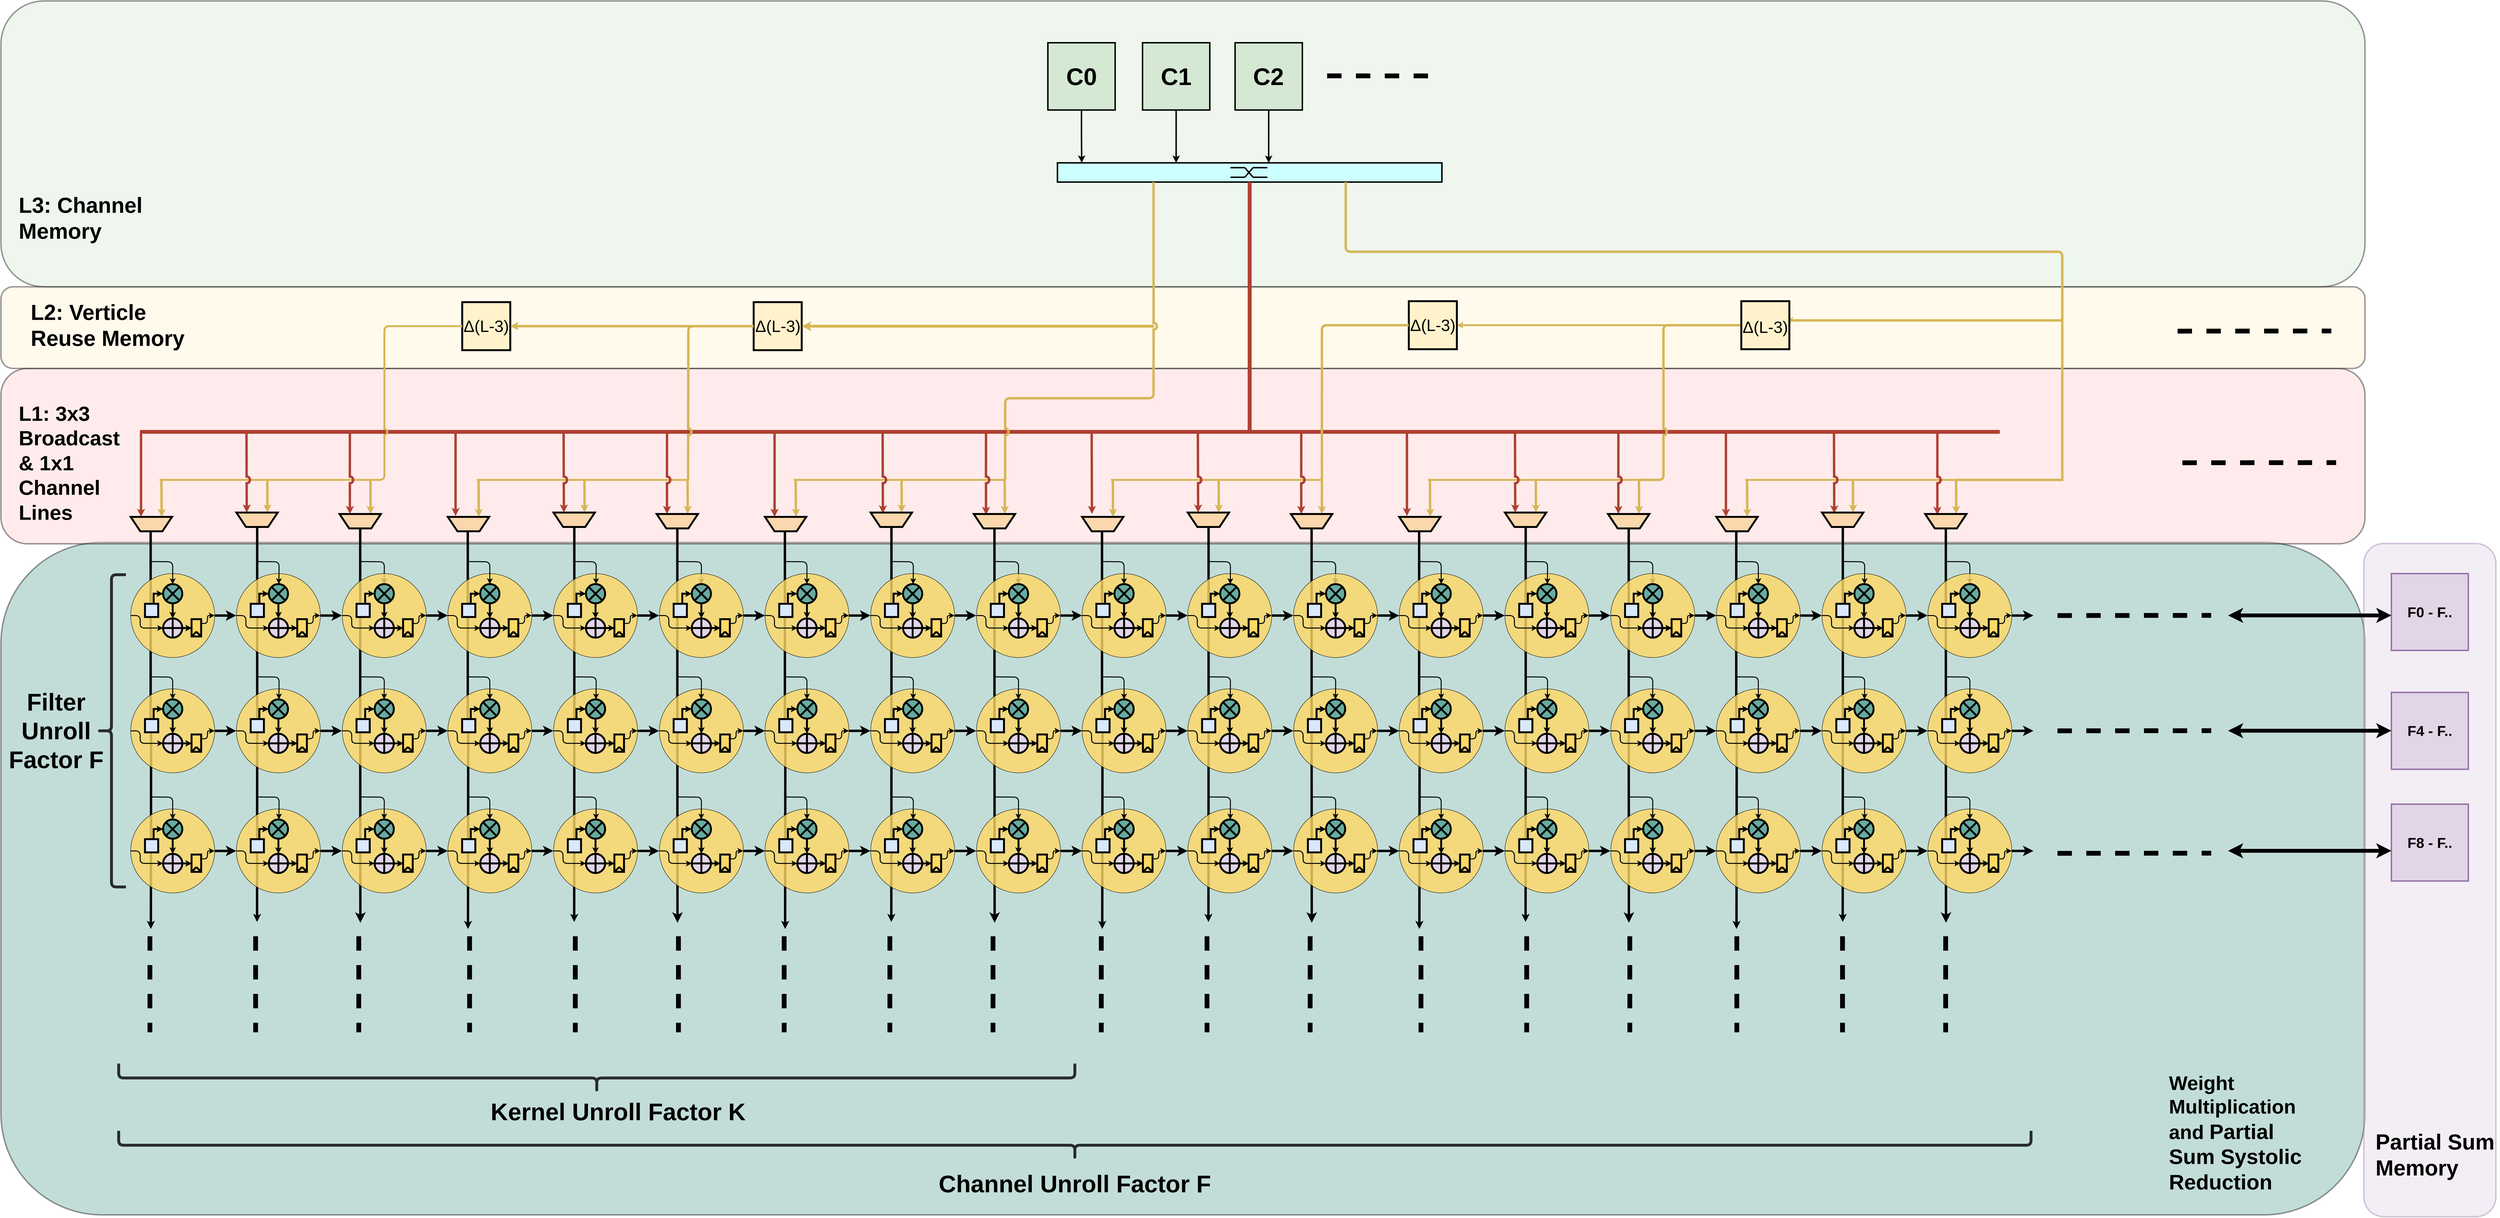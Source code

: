 <mxfile>
    <diagram id="b-QZY7A2Yf38U9uRUEZ3" name="Page-1">
        <mxGraphModel dx="5724" dy="4654" grid="1" gridSize="10" guides="1" tooltips="1" connect="1" arrows="1" fold="1" page="1" pageScale="1" pageWidth="1100" pageHeight="850" math="0" shadow="0">
            <root>
                <mxCell id="0"/>
                <mxCell id="1" parent="0"/>
                <mxCell id="XebrDqnClJOt-DMVpJEJ-1" value="" style="rounded=1;whiteSpace=wrap;html=1;fillColor=#67AB9F;opacity=40;strokeColor=#000000;glass=0;strokeWidth=3;" parent="1" vertex="1">
                    <mxGeometry x="-440" y="440" width="4920" height="1400" as="geometry"/>
                </mxCell>
                <mxCell id="XebrDqnClJOt-DMVpJEJ-2" value="Weight&amp;nbsp;&lt;br style=&quot;font-size: 41px&quot;&gt;Multiplication and&amp;nbsp;&lt;span style=&quot;font-size: 44px&quot;&gt;Partial Sum Systolic Reduction&lt;/span&gt;" style="text;html=1;strokeColor=none;fillColor=none;align=left;verticalAlign=middle;whiteSpace=wrap;rounded=0;glass=0;fontSize=41;fontStyle=1" parent="1" vertex="1">
                    <mxGeometry x="4070" y="1580" width="299.99" height="180" as="geometry"/>
                </mxCell>
                <mxCell id="XebrDqnClJOt-DMVpJEJ-3" value="" style="rounded=1;whiteSpace=wrap;html=1;fillColor=#FFCCCC;opacity=40;strokeColor=#000000;glass=0;strokeWidth=3;" parent="1" vertex="1">
                    <mxGeometry x="-440" y="78" width="4920" height="365" as="geometry"/>
                </mxCell>
                <mxCell id="XebrDqnClJOt-DMVpJEJ-4" style="edgeStyle=orthogonalEdgeStyle;rounded=0;jumpStyle=none;jumpSize=6;orthogonalLoop=1;jettySize=auto;html=1;startArrow=none;startFill=0;endArrow=none;endFill=0;startSize=1;endSize=1;strokeColor=#ae4132;strokeWidth=8;fillColor=#fad9d5;" parent="1" source="XebrDqnClJOt-DMVpJEJ-9" edge="1">
                    <mxGeometry relative="1" as="geometry">
                        <mxPoint x="-150" y="210" as="targetPoint"/>
                        <Array as="points">
                            <mxPoint x="2159" y="210"/>
                        </Array>
                    </mxGeometry>
                </mxCell>
                <mxCell id="XebrDqnClJOt-DMVpJEJ-5" value="" style="rounded=1;whiteSpace=wrap;html=1;fillColor=#FFF2CC;opacity=40;strokeColor=#000000;glass=0;strokeWidth=3;" parent="1" vertex="1">
                    <mxGeometry x="-440" y="-92" width="4920" height="170" as="geometry"/>
                </mxCell>
                <mxCell id="XebrDqnClJOt-DMVpJEJ-6" value="" style="rounded=1;whiteSpace=wrap;html=1;fillColor=#d5e8d4;opacity=40;strokeColor=#000000;glass=0;strokeWidth=3;" parent="1" vertex="1">
                    <mxGeometry x="-440" y="-687" width="4920" height="595" as="geometry"/>
                </mxCell>
                <mxCell id="XebrDqnClJOt-DMVpJEJ-7" value="C0" style="whiteSpace=wrap;html=1;aspect=fixed;fillColor=#d5e8d4;strokeColor=#000000;strokeWidth=3;fontSize=50;fontStyle=1" parent="1" vertex="1">
                    <mxGeometry x="1738.84" y="-600" width="140" height="140" as="geometry"/>
                </mxCell>
                <mxCell id="XebrDqnClJOt-DMVpJEJ-8" value="" style="group;strokeWidth=3;strokeColor=#000000;" parent="1" vertex="1" connectable="0">
                    <mxGeometry x="1758.84" y="-350" width="800" height="40" as="geometry"/>
                </mxCell>
                <mxCell id="XebrDqnClJOt-DMVpJEJ-9" value="" style="rounded=0;whiteSpace=wrap;html=1;fillColor=#CCFFFF;strokeWidth=3;strokeColor=#000000;" parent="XebrDqnClJOt-DMVpJEJ-8" vertex="1">
                    <mxGeometry width="800" height="40" as="geometry"/>
                </mxCell>
                <mxCell id="XebrDqnClJOt-DMVpJEJ-10" value="" style="group;strokeWidth=3;strokeColor=none;" parent="XebrDqnClJOt-DMVpJEJ-8" vertex="1" connectable="0">
                    <mxGeometry x="360.005" y="10" width="76.856" height="20" as="geometry"/>
                </mxCell>
                <mxCell id="XebrDqnClJOt-DMVpJEJ-11" value="" style="endArrow=none;html=1;rounded=0;strokeWidth=3;strokeColor=#000000;" parent="XebrDqnClJOt-DMVpJEJ-10" edge="1">
                    <mxGeometry width="50" height="50" relative="1" as="geometry">
                        <mxPoint as="sourcePoint"/>
                        <mxPoint x="29.888" as="targetPoint"/>
                    </mxGeometry>
                </mxCell>
                <mxCell id="XebrDqnClJOt-DMVpJEJ-12" value="" style="endArrow=none;html=1;rounded=0;strokeWidth=3;strokeColor=#000000;" parent="XebrDqnClJOt-DMVpJEJ-10" edge="1">
                    <mxGeometry width="50" height="50" relative="1" as="geometry">
                        <mxPoint x="29.888" as="sourcePoint"/>
                        <mxPoint x="46.967" y="20" as="targetPoint"/>
                    </mxGeometry>
                </mxCell>
                <mxCell id="XebrDqnClJOt-DMVpJEJ-13" value="" style="endArrow=none;html=1;rounded=0;strokeWidth=3;strokeColor=#000000;" parent="XebrDqnClJOt-DMVpJEJ-10" edge="1">
                    <mxGeometry width="50" height="50" relative="1" as="geometry">
                        <mxPoint x="29.888" y="20" as="sourcePoint"/>
                        <mxPoint x="46.967" as="targetPoint"/>
                    </mxGeometry>
                </mxCell>
                <mxCell id="XebrDqnClJOt-DMVpJEJ-14" value="" style="endArrow=none;html=1;rounded=0;strokeWidth=3;strokeColor=#000000;" parent="XebrDqnClJOt-DMVpJEJ-10" edge="1">
                    <mxGeometry width="50" height="50" relative="1" as="geometry">
                        <mxPoint x="46.967" as="sourcePoint"/>
                        <mxPoint x="76.856" as="targetPoint"/>
                    </mxGeometry>
                </mxCell>
                <mxCell id="XebrDqnClJOt-DMVpJEJ-15" value="" style="endArrow=none;html=1;rounded=0;strokeWidth=3;strokeColor=#000000;" parent="XebrDqnClJOt-DMVpJEJ-10" edge="1">
                    <mxGeometry width="50" height="50" relative="1" as="geometry">
                        <mxPoint x="46.967" y="20" as="sourcePoint"/>
                        <mxPoint x="76.856" y="20" as="targetPoint"/>
                    </mxGeometry>
                </mxCell>
                <mxCell id="XebrDqnClJOt-DMVpJEJ-16" value="" style="endArrow=none;html=1;rounded=0;strokeWidth=3;strokeColor=#000000;" parent="XebrDqnClJOt-DMVpJEJ-10" edge="1">
                    <mxGeometry width="50" height="50" relative="1" as="geometry">
                        <mxPoint y="20" as="sourcePoint"/>
                        <mxPoint x="29.888" y="20" as="targetPoint"/>
                    </mxGeometry>
                </mxCell>
                <mxCell id="XebrDqnClJOt-DMVpJEJ-17" style="edgeStyle=orthogonalEdgeStyle;rounded=0;orthogonalLoop=1;jettySize=auto;html=1;entryX=0.063;entryY=-0.004;entryDx=0;entryDy=0;entryPerimeter=0;strokeWidth=3;strokeColor=#000000;" parent="1" source="XebrDqnClJOt-DMVpJEJ-7" target="XebrDqnClJOt-DMVpJEJ-9" edge="1">
                    <mxGeometry relative="1" as="geometry"/>
                </mxCell>
                <mxCell id="XebrDqnClJOt-DMVpJEJ-18" style="edgeStyle=orthogonalEdgeStyle;rounded=0;orthogonalLoop=1;jettySize=auto;html=1;entryX=0.388;entryY=0.003;entryDx=0;entryDy=0;entryPerimeter=0;strokeWidth=3;strokeColor=#000000;" parent="1" source="XebrDqnClJOt-DMVpJEJ-19" edge="1">
                    <mxGeometry relative="1" as="geometry">
                        <mxPoint x="2005.76" y="-349.88" as="targetPoint"/>
                    </mxGeometry>
                </mxCell>
                <mxCell id="XebrDqnClJOt-DMVpJEJ-19" value="C1" style="whiteSpace=wrap;html=1;aspect=fixed;fillColor=#d5e8d4;strokeColor=#000000;strokeWidth=3;fontSize=50;fontStyle=1" parent="1" vertex="1">
                    <mxGeometry x="1935.84" y="-600" width="140" height="140" as="geometry"/>
                </mxCell>
                <mxCell id="XebrDqnClJOt-DMVpJEJ-24" value="&lt;span style=&quot;font-family: &amp;quot;arial unicode ms&amp;quot;, &amp;quot;lucida sans unicode&amp;quot;, sans-serif; font-size: 34px; font-weight: 400;&quot;&gt;Δ(L-3)&lt;/span&gt;" style="whiteSpace=wrap;html=1;aspect=fixed;fillColor=#fff2cc;strokeColor=#000000;rotation=90;strokeWidth=4;horizontal=0;fontSize=34;fontStyle=1" parent="1" vertex="1">
                    <mxGeometry x="520" y="-60" width="100" height="100" as="geometry"/>
                </mxCell>
                <mxCell id="XebrDqnClJOt-DMVpJEJ-25" style="edgeStyle=orthogonalEdgeStyle;rounded=0;jumpStyle=none;jumpSize=6;orthogonalLoop=1;jettySize=auto;html=1;entryX=0.5;entryY=0;entryDx=0;entryDy=0;startArrow=none;startFill=0;endArrow=classic;endFill=1;startSize=1;endSize=1;strokeColor=#d6b656;strokeWidth=5;fillColor=#fff2cc;" parent="1" target="XebrDqnClJOt-DMVpJEJ-24" edge="1">
                    <mxGeometry relative="1" as="geometry">
                        <mxPoint x="1120" y="-10" as="sourcePoint"/>
                        <mxPoint x="770" y="27" as="targetPoint"/>
                        <Array as="points">
                            <mxPoint x="1000" y="-10"/>
                        </Array>
                    </mxGeometry>
                </mxCell>
                <mxCell id="XebrDqnClJOt-DMVpJEJ-26" value="&lt;span style=&quot;font-family: &amp;#34;arial unicode ms&amp;#34; , &amp;#34;lucida sans unicode&amp;#34; , sans-serif ; font-size: 34px ; font-weight: 400&quot;&gt;Δ(L-3)&lt;/span&gt;" style="whiteSpace=wrap;html=1;aspect=fixed;fillColor=#fff2cc;strokeColor=#000000;rotation=90;strokeWidth=4;horizontal=0;fontStyle=1" parent="1" vertex="1">
                    <mxGeometry x="1126.52" y="-60" width="100" height="100" as="geometry"/>
                </mxCell>
                <mxCell id="XebrDqnClJOt-DMVpJEJ-31" style="edgeStyle=orthogonalEdgeStyle;rounded=0;jumpStyle=none;jumpSize=6;orthogonalLoop=1;jettySize=auto;html=1;startArrow=none;startFill=0;endArrow=classic;endFill=1;startSize=1;endSize=1;strokeColor=#d6b656;strokeWidth=6;fillColor=#fff2cc;entryX=0.5;entryY=0;entryDx=0;entryDy=0;" parent="1" target="XebrDqnClJOt-DMVpJEJ-26" edge="1">
                    <mxGeometry relative="1" as="geometry">
                        <mxPoint x="1950" y="-10" as="sourcePoint"/>
                        <mxPoint x="1640" y="-20" as="targetPoint"/>
                        <Array as="points">
                            <mxPoint x="1960" y="-10"/>
                        </Array>
                    </mxGeometry>
                </mxCell>
                <mxCell id="XebrDqnClJOt-DMVpJEJ-32" style="edgeStyle=orthogonalEdgeStyle;rounded=0;orthogonalLoop=1;jettySize=auto;html=1;entryX=0.388;entryY=0.003;entryDx=0;entryDy=0;entryPerimeter=0;strokeWidth=3;strokeColor=#000000;" parent="1" source="XebrDqnClJOt-DMVpJEJ-33" edge="1">
                    <mxGeometry relative="1" as="geometry">
                        <mxPoint x="2198.36" y="-349.88" as="targetPoint"/>
                    </mxGeometry>
                </mxCell>
                <mxCell id="XebrDqnClJOt-DMVpJEJ-33" value="C2" style="whiteSpace=wrap;html=1;aspect=fixed;fillColor=#d5e8d4;strokeColor=#000000;strokeWidth=3;fontSize=50;fontStyle=1" parent="1" vertex="1">
                    <mxGeometry x="2128.44" y="-600" width="140" height="140" as="geometry"/>
                </mxCell>
                <mxCell id="XebrDqnClJOt-DMVpJEJ-34" value="" style="endArrow=none;dashed=1;html=1;rounded=0;strokeWidth=10;jumpStyle=arc;strokeColor=#000000;" parent="1" edge="1">
                    <mxGeometry width="50" height="50" relative="1" as="geometry">
                        <mxPoint x="4090.0" y="0.34" as="sourcePoint"/>
                        <mxPoint x="4410.0" as="targetPoint"/>
                    </mxGeometry>
                </mxCell>
                <mxCell id="XebrDqnClJOt-DMVpJEJ-35" value="" style="endArrow=none;html=1;rounded=0;startSize=1;endSize=1;strokeColor=#d6b656;strokeWidth=4;jumpStyle=none;jumpSize=6;fillColor=#fff2cc;" parent="1" edge="1">
                    <mxGeometry width="50" height="50" relative="1" as="geometry">
                        <mxPoint x="-110" y="310" as="sourcePoint"/>
                        <mxPoint x="330" y="310" as="targetPoint"/>
                    </mxGeometry>
                </mxCell>
                <mxCell id="XebrDqnClJOt-DMVpJEJ-36" style="edgeStyle=orthogonalEdgeStyle;rounded=0;jumpStyle=none;jumpSize=6;orthogonalLoop=1;jettySize=auto;html=1;exitX=0.25;exitY=1;exitDx=0;exitDy=0;startArrow=classic;startFill=1;endArrow=none;endFill=0;startSize=1;endSize=1;strokeColor=#d6b656;strokeWidth=5;fillColor=#fff2cc;" parent="1" source="XebrDqnClJOt-DMVpJEJ-109" edge="1">
                    <mxGeometry relative="1" as="geometry">
                        <mxPoint x="-106.0" y="310" as="targetPoint"/>
                    </mxGeometry>
                </mxCell>
                <mxCell id="XebrDqnClJOt-DMVpJEJ-37" style="edgeStyle=orthogonalEdgeStyle;rounded=0;jumpStyle=none;jumpSize=6;orthogonalLoop=1;jettySize=auto;html=1;exitX=0.25;exitY=1;exitDx=0;exitDy=0;startArrow=classic;startFill=1;endArrow=none;endFill=0;startSize=1;endSize=1;strokeColor=#d6b656;strokeWidth=5;fillColor=#fff2cc;" parent="1" source="XebrDqnClJOt-DMVpJEJ-102" edge="1">
                    <mxGeometry relative="1" as="geometry">
                        <mxPoint x="114.307" y="308" as="targetPoint"/>
                    </mxGeometry>
                </mxCell>
                <mxCell id="XebrDqnClJOt-DMVpJEJ-38" style="edgeStyle=orthogonalEdgeStyle;rounded=0;jumpStyle=arc;jumpSize=6;orthogonalLoop=1;jettySize=auto;html=1;exitX=0.75;exitY=1;exitDx=0;exitDy=0;startArrow=classic;startFill=1;endArrow=none;endFill=0;startSize=1;endSize=1;strokeColor=#ae4132;strokeWidth=5;fillColor=#fad9d5;" parent="1" source="XebrDqnClJOt-DMVpJEJ-102" edge="1">
                    <mxGeometry relative="1" as="geometry">
                        <mxPoint x="71" y="210" as="targetPoint"/>
                        <Array as="points">
                            <mxPoint x="71" y="294"/>
                            <mxPoint x="71" y="294"/>
                            <mxPoint x="71" y="210"/>
                        </Array>
                    </mxGeometry>
                </mxCell>
                <mxCell id="XebrDqnClJOt-DMVpJEJ-39" style="edgeStyle=orthogonalEdgeStyle;rounded=0;jumpStyle=none;jumpSize=6;orthogonalLoop=1;jettySize=auto;html=1;exitX=0.25;exitY=1;exitDx=0;exitDy=0;startArrow=classic;startFill=1;endArrow=none;endFill=0;startSize=1;endSize=1;strokeColor=#d6b656;strokeWidth=5;fillColor=#fff2cc;" parent="1" source="XebrDqnClJOt-DMVpJEJ-112" edge="1">
                    <mxGeometry relative="1" as="geometry">
                        <mxPoint x="329.0" y="310" as="targetPoint"/>
                    </mxGeometry>
                </mxCell>
                <mxCell id="XebrDqnClJOt-DMVpJEJ-40" style="edgeStyle=orthogonalEdgeStyle;rounded=0;jumpStyle=none;jumpSize=6;orthogonalLoop=1;jettySize=auto;html=1;exitX=0.75;exitY=1;exitDx=0;exitDy=0;startArrow=classic;startFill=1;endArrow=none;endFill=0;startSize=1;endSize=1;strokeColor=#ae4132;strokeWidth=5;entryX=0.5;entryY=1;entryDx=0;entryDy=0;fillColor=#fad9d5;" parent="1" source="XebrDqnClJOt-DMVpJEJ-109" target="XebrDqnClJOt-DMVpJEJ-9" edge="1">
                    <mxGeometry relative="1" as="geometry">
                        <mxPoint x="1410" y="-523.719" as="targetPoint"/>
                        <Array as="points">
                            <mxPoint x="-149" y="210"/>
                            <mxPoint x="2159" y="210"/>
                        </Array>
                    </mxGeometry>
                </mxCell>
                <mxCell id="XebrDqnClJOt-DMVpJEJ-41" style="edgeStyle=orthogonalEdgeStyle;rounded=0;jumpStyle=arc;jumpSize=6;orthogonalLoop=1;jettySize=auto;html=1;exitX=0.75;exitY=1;exitDx=0;exitDy=0;startArrow=classic;startFill=1;endArrow=none;endFill=0;startSize=1;endSize=1;strokeColor=#ae4132;strokeWidth=5;fillColor=#fad9d5;" parent="1" source="XebrDqnClJOt-DMVpJEJ-112" edge="1">
                    <mxGeometry relative="1" as="geometry">
                        <mxPoint x="286" y="210" as="targetPoint"/>
                        <Array as="points">
                            <mxPoint x="286" y="210"/>
                        </Array>
                    </mxGeometry>
                </mxCell>
                <mxCell id="XebrDqnClJOt-DMVpJEJ-47" style="edgeStyle=orthogonalEdgeStyle;rounded=0;jumpStyle=none;jumpSize=6;orthogonalLoop=1;jettySize=auto;html=1;entryX=0.5;entryY=0;entryDx=0;entryDy=0;startArrow=none;startFill=0;endArrow=classic;endFill=1;startSize=1;endSize=1;strokeColor=#d6b656;strokeWidth=4;fillColor=#fff2cc;" parent="1" target="XebrDqnClJOt-DMVpJEJ-53" edge="1">
                    <mxGeometry relative="1" as="geometry">
                        <mxPoint x="3030" y="-10" as="sourcePoint"/>
                        <mxPoint x="2880" y="-12" as="targetPoint"/>
                        <Array as="points">
                            <mxPoint x="3030" y="-12"/>
                        </Array>
                    </mxGeometry>
                </mxCell>
                <mxCell id="XebrDqnClJOt-DMVpJEJ-48" style="edgeStyle=orthogonalEdgeStyle;rounded=0;jumpStyle=none;jumpSize=6;orthogonalLoop=1;jettySize=auto;html=1;entryX=0.5;entryY=0;entryDx=0;entryDy=0;startArrow=none;startFill=0;endArrow=classic;endFill=1;startSize=1;endSize=1;strokeColor=#d6b656;strokeWidth=5;fillColor=#fff2cc;" parent="1" target="XebrDqnClJOt-DMVpJEJ-63" edge="1">
                    <mxGeometry relative="1" as="geometry">
                        <mxPoint x="3630" y="310" as="sourcePoint"/>
                        <mxPoint x="3700" y="-22" as="targetPoint"/>
                        <Array as="points">
                            <mxPoint x="3850" y="310"/>
                            <mxPoint x="3850" y="-22"/>
                            <mxPoint x="3282" y="-22"/>
                        </Array>
                    </mxGeometry>
                </mxCell>
                <mxCell id="XebrDqnClJOt-DMVpJEJ-49" style="edgeStyle=orthogonalEdgeStyle;rounded=0;jumpStyle=arc;jumpSize=6;orthogonalLoop=1;jettySize=auto;html=1;startArrow=none;startFill=0;endArrow=none;endFill=0;startSize=1;endSize=1;strokeColor=#ae4132;strokeWidth=8;fillColor=#fad9d5;" parent="1" source="XebrDqnClJOt-DMVpJEJ-9" edge="1">
                    <mxGeometry relative="1" as="geometry">
                        <mxPoint x="3720.0" y="210" as="targetPoint"/>
                        <Array as="points">
                            <mxPoint x="2159" y="210"/>
                        </Array>
                    </mxGeometry>
                </mxCell>
                <mxCell id="XebrDqnClJOt-DMVpJEJ-50" value="" style="endArrow=none;dashed=1;html=1;rounded=0;strokeWidth=10;jumpStyle=arc;strokeColor=#000000;" parent="1" edge="1">
                    <mxGeometry width="50" height="50" relative="1" as="geometry">
                        <mxPoint x="2320" y="-531.09" as="sourcePoint"/>
                        <mxPoint x="2540" y="-531" as="targetPoint"/>
                    </mxGeometry>
                </mxCell>
                <mxCell id="XebrDqnClJOt-DMVpJEJ-51" value="L3: Channel Memory" style="text;html=1;strokeColor=none;fillColor=none;align=left;verticalAlign=middle;whiteSpace=wrap;rounded=0;glass=0;fontSize=45;fontStyle=1" parent="1" vertex="1">
                    <mxGeometry x="-405" y="-330" width="270" height="190" as="geometry"/>
                </mxCell>
                <mxCell id="XebrDqnClJOt-DMVpJEJ-52" value="L2: Verticle Reuse Memory" style="text;html=1;strokeColor=none;fillColor=none;align=left;verticalAlign=middle;whiteSpace=wrap;rounded=0;glass=0;fontSize=45;fontStyle=1" parent="1" vertex="1">
                    <mxGeometry x="-380" y="-77" width="380" height="130" as="geometry"/>
                </mxCell>
                <mxCell id="XebrDqnClJOt-DMVpJEJ-53" value="&lt;span style=&quot;font-family: &amp;#34;arial unicode ms&amp;#34; , &amp;#34;lucida sans unicode&amp;#34; , sans-serif ; font-size: 34px ; font-weight: 400&quot;&gt;Δ(L-3)&lt;/span&gt;" style="whiteSpace=wrap;html=1;aspect=fixed;fillColor=#fff2cc;strokeColor=#000000;rotation=90;strokeWidth=4;horizontal=0;fontStyle=1" parent="1" vertex="1">
                    <mxGeometry x="2490" y="-62" width="100" height="100" as="geometry"/>
                </mxCell>
                <mxCell id="XebrDqnClJOt-DMVpJEJ-58" style="edgeStyle=orthogonalEdgeStyle;rounded=1;jumpStyle=arc;orthogonalLoop=1;jettySize=auto;html=1;fontSize=30;fontColor=#990000;startArrow=none;startFill=0;endArrow=none;endFill=0;strokeColor=#D6B656;strokeWidth=5;exitX=0.5;exitY=1;exitDx=0;exitDy=0;" parent="1" source="XebrDqnClJOt-DMVpJEJ-63" edge="1">
                    <mxGeometry relative="1" as="geometry">
                        <mxPoint x="2970" y="310" as="targetPoint"/>
                        <Array as="points">
                            <mxPoint x="3190" y="-12"/>
                            <mxPoint x="3020" y="-12"/>
                            <mxPoint x="3020" y="310"/>
                        </Array>
                        <mxPoint x="3180" y="-12" as="sourcePoint"/>
                    </mxGeometry>
                </mxCell>
                <mxCell id="XebrDqnClJOt-DMVpJEJ-63" value="&lt;span style=&quot;font-family: &amp;#34;arial unicode ms&amp;#34; , &amp;#34;lucida sans unicode&amp;#34; , sans-serif ; font-size: 34px ; font-weight: 400&quot;&gt;Δ(L-3)&lt;/span&gt;" style="whiteSpace=wrap;html=1;aspect=fixed;fillColor=#fff2cc;strokeColor=#000000;rotation=90;strokeWidth=4;horizontal=0;fontSize=45;fontStyle=1" parent="1" vertex="1">
                    <mxGeometry x="3182" y="-62" width="100" height="100" as="geometry"/>
                </mxCell>
                <mxCell id="XebrDqnClJOt-DMVpJEJ-64" value="" style="endArrow=none;html=1;rounded=0;startSize=1;endSize=1;strokeColor=#d6b656;strokeWidth=4;jumpStyle=none;jumpSize=6;fillColor=#fff2cc;" parent="1" edge="1">
                    <mxGeometry width="50" height="50" relative="1" as="geometry">
                        <mxPoint x="550" y="310" as="sourcePoint"/>
                        <mxPoint x="990" y="310" as="targetPoint"/>
                    </mxGeometry>
                </mxCell>
                <mxCell id="XebrDqnClJOt-DMVpJEJ-65" style="edgeStyle=orthogonalEdgeStyle;rounded=0;jumpStyle=none;jumpSize=6;orthogonalLoop=1;jettySize=auto;html=1;exitX=0.25;exitY=1;exitDx=0;exitDy=0;startArrow=classic;startFill=1;endArrow=none;endFill=0;startSize=1;endSize=1;strokeColor=#d6b656;strokeWidth=5;fillColor=#fff2cc;" parent="1" source="XebrDqnClJOt-DMVpJEJ-114" edge="1">
                    <mxGeometry relative="1" as="geometry">
                        <mxPoint x="554.0" y="310" as="targetPoint"/>
                    </mxGeometry>
                </mxCell>
                <mxCell id="XebrDqnClJOt-DMVpJEJ-66" style="edgeStyle=orthogonalEdgeStyle;rounded=0;jumpStyle=none;jumpSize=6;orthogonalLoop=1;jettySize=auto;html=1;exitX=0.25;exitY=1;exitDx=0;exitDy=0;startArrow=classic;startFill=1;endArrow=none;endFill=0;startSize=1;endSize=1;strokeColor=#d6b656;strokeWidth=5;fillColor=#fff2cc;" parent="1" source="XebrDqnClJOt-DMVpJEJ-103" edge="1">
                    <mxGeometry relative="1" as="geometry">
                        <mxPoint x="774.307" y="308" as="targetPoint"/>
                    </mxGeometry>
                </mxCell>
                <mxCell id="XebrDqnClJOt-DMVpJEJ-67" style="edgeStyle=orthogonalEdgeStyle;rounded=0;jumpStyle=arc;jumpSize=6;orthogonalLoop=1;jettySize=auto;html=1;exitX=0.75;exitY=1;exitDx=0;exitDy=0;startArrow=classic;startFill=1;endArrow=none;endFill=0;startSize=1;endSize=1;strokeColor=#ae4132;strokeWidth=5;fillColor=#fad9d5;" parent="1" source="XebrDqnClJOt-DMVpJEJ-103" edge="1">
                    <mxGeometry relative="1" as="geometry">
                        <mxPoint x="731" y="210" as="targetPoint"/>
                        <Array as="points">
                            <mxPoint x="731" y="294"/>
                            <mxPoint x="731" y="294"/>
                            <mxPoint x="731" y="210"/>
                        </Array>
                    </mxGeometry>
                </mxCell>
                <mxCell id="XebrDqnClJOt-DMVpJEJ-68" style="edgeStyle=orthogonalEdgeStyle;rounded=0;jumpStyle=none;jumpSize=6;orthogonalLoop=1;jettySize=auto;html=1;exitX=0.25;exitY=1;exitDx=0;exitDy=0;startArrow=classic;startFill=1;endArrow=none;endFill=0;startSize=1;endSize=1;strokeColor=#d6b656;strokeWidth=5;fillColor=#fff2cc;" parent="1" source="XebrDqnClJOt-DMVpJEJ-117" edge="1">
                    <mxGeometry relative="1" as="geometry">
                        <mxPoint x="988.982" y="308" as="targetPoint"/>
                    </mxGeometry>
                </mxCell>
                <mxCell id="XebrDqnClJOt-DMVpJEJ-69" style="edgeStyle=orthogonalEdgeStyle;rounded=0;jumpStyle=arc;jumpSize=6;orthogonalLoop=1;jettySize=auto;html=1;exitX=0.75;exitY=1;exitDx=0;exitDy=0;startArrow=classic;startFill=1;endArrow=none;endFill=0;startSize=1;endSize=1;strokeColor=#ae4132;strokeWidth=5;fillColor=#fad9d5;" parent="1" source="XebrDqnClJOt-DMVpJEJ-117" edge="1">
                    <mxGeometry relative="1" as="geometry">
                        <mxPoint x="946" y="210" as="targetPoint"/>
                        <Array as="points">
                            <mxPoint x="946" y="210"/>
                        </Array>
                    </mxGeometry>
                </mxCell>
                <mxCell id="XebrDqnClJOt-DMVpJEJ-70" value="" style="endArrow=none;html=1;rounded=0;startSize=1;endSize=1;strokeColor=#d6b656;strokeWidth=4;jumpStyle=none;jumpSize=6;fillColor=#fff2cc;" parent="1" edge="1">
                    <mxGeometry width="50" height="50" relative="1" as="geometry">
                        <mxPoint x="1210" y="310" as="sourcePoint"/>
                        <mxPoint x="1650" y="310" as="targetPoint"/>
                    </mxGeometry>
                </mxCell>
                <mxCell id="XebrDqnClJOt-DMVpJEJ-71" style="edgeStyle=orthogonalEdgeStyle;rounded=0;jumpStyle=none;jumpSize=6;orthogonalLoop=1;jettySize=auto;html=1;exitX=0.25;exitY=1;exitDx=0;exitDy=0;startArrow=classic;startFill=1;endArrow=none;endFill=0;startSize=1;endSize=1;strokeColor=#d6b656;strokeWidth=5;fillColor=#fff2cc;" parent="1" source="XebrDqnClJOt-DMVpJEJ-119" edge="1">
                    <mxGeometry relative="1" as="geometry">
                        <mxPoint x="1214.0" y="310" as="targetPoint"/>
                    </mxGeometry>
                </mxCell>
                <mxCell id="XebrDqnClJOt-DMVpJEJ-72" style="edgeStyle=orthogonalEdgeStyle;rounded=0;jumpStyle=none;jumpSize=6;orthogonalLoop=1;jettySize=auto;html=1;exitX=0.25;exitY=1;exitDx=0;exitDy=0;startArrow=classic;startFill=1;endArrow=none;endFill=0;startSize=1;endSize=1;strokeColor=#d6b656;strokeWidth=5;fillColor=#fff2cc;" parent="1" source="XebrDqnClJOt-DMVpJEJ-104" edge="1">
                    <mxGeometry relative="1" as="geometry">
                        <mxPoint x="1434.307" y="308" as="targetPoint"/>
                    </mxGeometry>
                </mxCell>
                <mxCell id="XebrDqnClJOt-DMVpJEJ-73" style="edgeStyle=orthogonalEdgeStyle;rounded=0;jumpStyle=none;jumpSize=6;orthogonalLoop=1;jettySize=auto;html=1;exitX=0.25;exitY=1;exitDx=0;exitDy=0;startArrow=classic;startFill=1;endArrow=none;endFill=0;startSize=1;endSize=1;strokeColor=#d6b656;strokeWidth=5;fillColor=#fff2cc;" parent="1" source="XebrDqnClJOt-DMVpJEJ-122" edge="1">
                    <mxGeometry relative="1" as="geometry">
                        <mxPoint x="1648.982" y="308" as="targetPoint"/>
                    </mxGeometry>
                </mxCell>
                <mxCell id="XebrDqnClJOt-DMVpJEJ-74" style="edgeStyle=orthogonalEdgeStyle;rounded=0;jumpStyle=arc;jumpSize=6;orthogonalLoop=1;jettySize=auto;html=1;exitX=0.813;exitY=1.062;exitDx=0;exitDy=0;startArrow=classic;startFill=1;endArrow=none;endFill=0;startSize=1;endSize=1;strokeColor=#ae4132;strokeWidth=5;fillColor=#fad9d5;exitPerimeter=0;" parent="1" source="XebrDqnClJOt-DMVpJEJ-114" edge="1">
                    <mxGeometry relative="1" as="geometry">
                        <mxPoint x="506.52" y="210" as="targetPoint"/>
                        <mxPoint x="506.69" y="381" as="sourcePoint"/>
                        <Array as="points">
                            <mxPoint x="506" y="210"/>
                        </Array>
                    </mxGeometry>
                </mxCell>
                <mxCell id="XebrDqnClJOt-DMVpJEJ-75" style="edgeStyle=orthogonalEdgeStyle;rounded=0;jumpStyle=arc;jumpSize=6;orthogonalLoop=1;jettySize=auto;html=1;exitX=0.75;exitY=1;exitDx=0;exitDy=0;startArrow=classic;startFill=1;endArrow=none;endFill=0;startSize=1;endSize=1;strokeColor=#ae4132;strokeWidth=5;fillColor=#fad9d5;" parent="1" edge="1">
                    <mxGeometry relative="1" as="geometry">
                        <mxPoint x="1394.92" y="211.86" as="targetPoint"/>
                        <Array as="points">
                            <mxPoint x="1394.92" y="295.86"/>
                            <mxPoint x="1394.92" y="295.86"/>
                            <mxPoint x="1394.92" y="211.86"/>
                        </Array>
                        <mxPoint x="1395.42" y="379.86" as="sourcePoint"/>
                    </mxGeometry>
                </mxCell>
                <mxCell id="XebrDqnClJOt-DMVpJEJ-76" style="edgeStyle=orthogonalEdgeStyle;rounded=0;jumpStyle=arc;jumpSize=6;orthogonalLoop=1;jettySize=auto;html=1;exitX=0.75;exitY=1;exitDx=0;exitDy=0;startArrow=classic;startFill=1;endArrow=none;endFill=0;startSize=1;endSize=1;strokeColor=#ae4132;strokeWidth=5;fillColor=#fad9d5;" parent="1" edge="1">
                    <mxGeometry relative="1" as="geometry">
                        <mxPoint x="1609.92" y="211.86" as="targetPoint"/>
                        <Array as="points">
                            <mxPoint x="1609.92" y="211.86"/>
                        </Array>
                        <mxPoint x="1610.09" y="382.86" as="sourcePoint"/>
                    </mxGeometry>
                </mxCell>
                <mxCell id="XebrDqnClJOt-DMVpJEJ-77" style="edgeStyle=orthogonalEdgeStyle;rounded=0;jumpStyle=arc;jumpSize=6;orthogonalLoop=1;jettySize=auto;html=1;exitX=0.813;exitY=1.062;exitDx=0;exitDy=0;startArrow=classic;startFill=1;endArrow=none;endFill=0;startSize=1;endSize=1;strokeColor=#ae4132;strokeWidth=5;fillColor=#fad9d5;exitPerimeter=0;" parent="1" edge="1">
                    <mxGeometry relative="1" as="geometry">
                        <mxPoint x="1170.44" y="211.86" as="targetPoint"/>
                        <mxPoint x="1170.002" y="387" as="sourcePoint"/>
                        <Array as="points">
                            <mxPoint x="1169.92" y="211.86"/>
                        </Array>
                    </mxGeometry>
                </mxCell>
                <mxCell id="XebrDqnClJOt-DMVpJEJ-78" value="" style="endArrow=none;html=1;rounded=0;startSize=1;endSize=1;strokeColor=#d6b656;strokeWidth=4;jumpStyle=none;jumpSize=6;fillColor=#fff2cc;" parent="1" edge="1">
                    <mxGeometry width="50" height="50" relative="1" as="geometry">
                        <mxPoint x="1870" y="310" as="sourcePoint"/>
                        <mxPoint x="2310" y="310" as="targetPoint"/>
                    </mxGeometry>
                </mxCell>
                <mxCell id="XebrDqnClJOt-DMVpJEJ-79" style="edgeStyle=orthogonalEdgeStyle;rounded=0;jumpStyle=none;jumpSize=6;orthogonalLoop=1;jettySize=auto;html=1;exitX=0.25;exitY=1;exitDx=0;exitDy=0;startArrow=classic;startFill=1;endArrow=none;endFill=0;startSize=1;endSize=1;strokeColor=#d6b656;strokeWidth=5;fillColor=#fff2cc;" parent="1" source="XebrDqnClJOt-DMVpJEJ-124" edge="1">
                    <mxGeometry relative="1" as="geometry">
                        <mxPoint x="1874" y="310" as="targetPoint"/>
                    </mxGeometry>
                </mxCell>
                <mxCell id="XebrDqnClJOt-DMVpJEJ-80" style="edgeStyle=orthogonalEdgeStyle;rounded=0;jumpStyle=none;jumpSize=6;orthogonalLoop=1;jettySize=auto;html=1;exitX=0.25;exitY=1;exitDx=0;exitDy=0;startArrow=classic;startFill=1;endArrow=none;endFill=0;startSize=1;endSize=1;strokeColor=#d6b656;strokeWidth=5;fillColor=#fff2cc;" parent="1" source="XebrDqnClJOt-DMVpJEJ-105" edge="1">
                    <mxGeometry relative="1" as="geometry">
                        <mxPoint x="2094.307" y="308" as="targetPoint"/>
                    </mxGeometry>
                </mxCell>
                <mxCell id="XebrDqnClJOt-DMVpJEJ-81" style="edgeStyle=orthogonalEdgeStyle;rounded=0;jumpStyle=arc;jumpSize=6;orthogonalLoop=1;jettySize=auto;html=1;exitX=0.75;exitY=1;exitDx=0;exitDy=0;startArrow=classic;startFill=1;endArrow=none;endFill=0;startSize=1;endSize=1;strokeColor=#ae4132;strokeWidth=5;fillColor=#fad9d5;" parent="1" source="XebrDqnClJOt-DMVpJEJ-105" edge="1">
                    <mxGeometry relative="1" as="geometry">
                        <mxPoint x="2051" y="210" as="targetPoint"/>
                        <Array as="points">
                            <mxPoint x="2051" y="294"/>
                            <mxPoint x="2051" y="294"/>
                            <mxPoint x="2051" y="210"/>
                        </Array>
                    </mxGeometry>
                </mxCell>
                <mxCell id="XebrDqnClJOt-DMVpJEJ-82" style="edgeStyle=orthogonalEdgeStyle;rounded=1;jumpStyle=none;jumpSize=6;orthogonalLoop=1;jettySize=auto;html=1;exitX=0.25;exitY=1;exitDx=0;exitDy=0;startArrow=classic;startFill=1;endArrow=none;endFill=0;startSize=1;endSize=1;strokeColor=#d6b656;strokeWidth=5;fillColor=#fff2cc;entryX=0.5;entryY=1;entryDx=0;entryDy=0;" parent="1" source="XebrDqnClJOt-DMVpJEJ-127" target="XebrDqnClJOt-DMVpJEJ-53" edge="1">
                    <mxGeometry relative="1" as="geometry">
                        <mxPoint x="2308.982" y="308" as="targetPoint"/>
                        <Array as="points">
                            <mxPoint x="2309" y="-12"/>
                        </Array>
                    </mxGeometry>
                </mxCell>
                <mxCell id="XebrDqnClJOt-DMVpJEJ-83" style="edgeStyle=orthogonalEdgeStyle;rounded=0;jumpStyle=arc;jumpSize=6;orthogonalLoop=1;jettySize=auto;html=1;exitX=0.75;exitY=1;exitDx=0;exitDy=0;startArrow=classic;startFill=1;endArrow=none;endFill=0;startSize=1;endSize=1;strokeColor=#ae4132;strokeWidth=5;fillColor=#fad9d5;" parent="1" source="XebrDqnClJOt-DMVpJEJ-127" edge="1">
                    <mxGeometry relative="1" as="geometry">
                        <mxPoint x="2266" y="210" as="targetPoint"/>
                        <Array as="points">
                            <mxPoint x="2266" y="210"/>
                        </Array>
                    </mxGeometry>
                </mxCell>
                <mxCell id="XebrDqnClJOt-DMVpJEJ-84" value="" style="endArrow=none;html=1;rounded=0;startSize=1;endSize=1;strokeColor=#d6b656;strokeWidth=4;jumpStyle=none;jumpSize=6;fillColor=#fff2cc;" parent="1" edge="1">
                    <mxGeometry width="50" height="50" relative="1" as="geometry">
                        <mxPoint x="2530" y="310" as="sourcePoint"/>
                        <mxPoint x="2970" y="310" as="targetPoint"/>
                    </mxGeometry>
                </mxCell>
                <mxCell id="XebrDqnClJOt-DMVpJEJ-85" style="edgeStyle=orthogonalEdgeStyle;rounded=0;jumpStyle=none;jumpSize=6;orthogonalLoop=1;jettySize=auto;html=1;exitX=0.25;exitY=1;exitDx=0;exitDy=0;startArrow=classic;startFill=1;endArrow=none;endFill=0;startSize=1;endSize=1;strokeColor=#d6b656;strokeWidth=5;fillColor=#fff2cc;" parent="1" source="XebrDqnClJOt-DMVpJEJ-129" edge="1">
                    <mxGeometry relative="1" as="geometry">
                        <mxPoint x="2534" y="310" as="targetPoint"/>
                    </mxGeometry>
                </mxCell>
                <mxCell id="XebrDqnClJOt-DMVpJEJ-86" style="edgeStyle=orthogonalEdgeStyle;rounded=0;jumpStyle=none;jumpSize=6;orthogonalLoop=1;jettySize=auto;html=1;exitX=0.25;exitY=1;exitDx=0;exitDy=0;startArrow=classic;startFill=1;endArrow=none;endFill=0;startSize=1;endSize=1;strokeColor=#d6b656;strokeWidth=5;fillColor=#fff2cc;" parent="1" source="XebrDqnClJOt-DMVpJEJ-106" edge="1">
                    <mxGeometry relative="1" as="geometry">
                        <mxPoint x="2754.307" y="308" as="targetPoint"/>
                    </mxGeometry>
                </mxCell>
                <mxCell id="XebrDqnClJOt-DMVpJEJ-87" style="edgeStyle=orthogonalEdgeStyle;rounded=0;jumpStyle=arc;jumpSize=6;orthogonalLoop=1;jettySize=auto;html=1;exitX=0.75;exitY=1;exitDx=0;exitDy=0;startArrow=classic;startFill=1;endArrow=none;endFill=0;startSize=1;endSize=1;strokeColor=#ae4132;strokeWidth=5;fillColor=#fad9d5;" parent="1" source="XebrDqnClJOt-DMVpJEJ-106" edge="1">
                    <mxGeometry relative="1" as="geometry">
                        <mxPoint x="2711" y="210" as="targetPoint"/>
                        <Array as="points">
                            <mxPoint x="2711" y="294"/>
                            <mxPoint x="2711" y="294"/>
                            <mxPoint x="2711" y="210"/>
                        </Array>
                    </mxGeometry>
                </mxCell>
                <mxCell id="XebrDqnClJOt-DMVpJEJ-88" style="edgeStyle=orthogonalEdgeStyle;rounded=0;jumpStyle=none;jumpSize=6;orthogonalLoop=1;jettySize=auto;html=1;exitX=0.25;exitY=1;exitDx=0;exitDy=0;startArrow=classic;startFill=1;endArrow=none;endFill=0;startSize=1;endSize=1;strokeColor=#d6b656;strokeWidth=5;fillColor=#fff2cc;" parent="1" source="XebrDqnClJOt-DMVpJEJ-132" edge="1">
                    <mxGeometry relative="1" as="geometry">
                        <mxPoint x="2968.982" y="308" as="targetPoint"/>
                    </mxGeometry>
                </mxCell>
                <mxCell id="XebrDqnClJOt-DMVpJEJ-89" style="edgeStyle=orthogonalEdgeStyle;rounded=0;jumpStyle=arc;jumpSize=6;orthogonalLoop=1;jettySize=auto;html=1;exitX=0.75;exitY=1;exitDx=0;exitDy=0;startArrow=classic;startFill=1;endArrow=none;endFill=0;startSize=1;endSize=1;strokeColor=#ae4132;strokeWidth=5;fillColor=#fad9d5;" parent="1" source="XebrDqnClJOt-DMVpJEJ-132" edge="1">
                    <mxGeometry relative="1" as="geometry">
                        <mxPoint x="2926" y="210" as="targetPoint"/>
                        <Array as="points">
                            <mxPoint x="2926" y="210"/>
                        </Array>
                    </mxGeometry>
                </mxCell>
                <mxCell id="XebrDqnClJOt-DMVpJEJ-90" value="" style="endArrow=none;html=1;rounded=0;startSize=1;endSize=1;strokeColor=#d6b656;strokeWidth=4;jumpStyle=none;jumpSize=6;fillColor=#fff2cc;" parent="1" edge="1">
                    <mxGeometry width="50" height="50" relative="1" as="geometry">
                        <mxPoint x="3190" y="310" as="sourcePoint"/>
                        <mxPoint x="3630" y="310" as="targetPoint"/>
                    </mxGeometry>
                </mxCell>
                <mxCell id="XebrDqnClJOt-DMVpJEJ-91" style="edgeStyle=orthogonalEdgeStyle;rounded=0;jumpStyle=none;jumpSize=6;orthogonalLoop=1;jettySize=auto;html=1;exitX=0.25;exitY=1;exitDx=0;exitDy=0;startArrow=classic;startFill=1;endArrow=none;endFill=0;startSize=1;endSize=1;strokeColor=#d6b656;strokeWidth=5;fillColor=#fff2cc;" parent="1" source="XebrDqnClJOt-DMVpJEJ-134" edge="1">
                    <mxGeometry relative="1" as="geometry">
                        <mxPoint x="3194" y="310" as="targetPoint"/>
                    </mxGeometry>
                </mxCell>
                <mxCell id="XebrDqnClJOt-DMVpJEJ-92" style="edgeStyle=orthogonalEdgeStyle;rounded=0;jumpStyle=none;jumpSize=6;orthogonalLoop=1;jettySize=auto;html=1;exitX=0.25;exitY=1;exitDx=0;exitDy=0;startArrow=classic;startFill=1;endArrow=none;endFill=0;startSize=1;endSize=1;strokeColor=#d6b656;strokeWidth=5;fillColor=#fff2cc;" parent="1" source="XebrDqnClJOt-DMVpJEJ-107" edge="1">
                    <mxGeometry relative="1" as="geometry">
                        <mxPoint x="3414.307" y="308" as="targetPoint"/>
                    </mxGeometry>
                </mxCell>
                <mxCell id="XebrDqnClJOt-DMVpJEJ-93" style="edgeStyle=orthogonalEdgeStyle;rounded=0;jumpStyle=none;jumpSize=6;orthogonalLoop=1;jettySize=auto;html=1;exitX=0.25;exitY=1;exitDx=0;exitDy=0;startArrow=classic;startFill=1;endArrow=none;endFill=0;startSize=1;endSize=1;strokeColor=#d6b656;strokeWidth=5;fillColor=#fff2cc;" parent="1" source="XebrDqnClJOt-DMVpJEJ-137" edge="1">
                    <mxGeometry relative="1" as="geometry">
                        <mxPoint x="3628.982" y="308" as="targetPoint"/>
                    </mxGeometry>
                </mxCell>
                <mxCell id="XebrDqnClJOt-DMVpJEJ-94" style="edgeStyle=orthogonalEdgeStyle;rounded=0;jumpStyle=arc;jumpSize=6;orthogonalLoop=1;jettySize=auto;html=1;exitX=0.813;exitY=1.062;exitDx=0;exitDy=0;startArrow=classic;startFill=1;endArrow=none;endFill=0;startSize=1;endSize=1;strokeColor=#ae4132;strokeWidth=5;fillColor=#fad9d5;exitPerimeter=0;" parent="1" source="XebrDqnClJOt-DMVpJEJ-129" edge="1">
                    <mxGeometry relative="1" as="geometry">
                        <mxPoint x="2486.52" y="210" as="targetPoint"/>
                        <mxPoint x="2486.69" y="381" as="sourcePoint"/>
                        <Array as="points">
                            <mxPoint x="2486" y="210"/>
                        </Array>
                    </mxGeometry>
                </mxCell>
                <mxCell id="XebrDqnClJOt-DMVpJEJ-95" style="edgeStyle=orthogonalEdgeStyle;rounded=0;jumpStyle=arc;jumpSize=6;orthogonalLoop=1;jettySize=auto;html=1;exitX=0.75;exitY=1;exitDx=0;exitDy=0;startArrow=classic;startFill=1;endArrow=none;endFill=0;startSize=1;endSize=1;strokeColor=#ae4132;strokeWidth=5;fillColor=#fad9d5;" parent="1" edge="1">
                    <mxGeometry relative="1" as="geometry">
                        <mxPoint x="3374.92" y="211.86" as="targetPoint"/>
                        <Array as="points">
                            <mxPoint x="3374.92" y="295.86"/>
                            <mxPoint x="3374.92" y="295.86"/>
                            <mxPoint x="3374.92" y="211.86"/>
                        </Array>
                        <mxPoint x="3375.42" y="379.86" as="sourcePoint"/>
                    </mxGeometry>
                </mxCell>
                <mxCell id="XebrDqnClJOt-DMVpJEJ-96" style="edgeStyle=orthogonalEdgeStyle;rounded=0;jumpStyle=arc;jumpSize=6;orthogonalLoop=1;jettySize=auto;html=1;exitX=0.75;exitY=1;exitDx=0;exitDy=0;startArrow=classic;startFill=1;endArrow=none;endFill=0;startSize=1;endSize=1;strokeColor=#ae4132;strokeWidth=5;fillColor=#fad9d5;" parent="1" edge="1">
                    <mxGeometry relative="1" as="geometry">
                        <mxPoint x="3589.92" y="211.86" as="targetPoint"/>
                        <Array as="points">
                            <mxPoint x="3589.92" y="211.86"/>
                        </Array>
                        <mxPoint x="3590.09" y="382.86" as="sourcePoint"/>
                    </mxGeometry>
                </mxCell>
                <mxCell id="XebrDqnClJOt-DMVpJEJ-97" style="edgeStyle=orthogonalEdgeStyle;rounded=0;jumpStyle=arc;jumpSize=6;orthogonalLoop=1;jettySize=auto;html=1;exitX=0.813;exitY=1.062;exitDx=0;exitDy=0;startArrow=classic;startFill=1;endArrow=none;endFill=0;startSize=1;endSize=1;strokeColor=#ae4132;strokeWidth=5;fillColor=#fad9d5;exitPerimeter=0;" parent="1" edge="1">
                    <mxGeometry relative="1" as="geometry">
                        <mxPoint x="3150.44" y="211.86" as="targetPoint"/>
                        <mxPoint x="3150.002" y="387" as="sourcePoint"/>
                        <Array as="points">
                            <mxPoint x="3149.92" y="211.86"/>
                        </Array>
                    </mxGeometry>
                </mxCell>
                <mxCell id="XebrDqnClJOt-DMVpJEJ-98" style="edgeStyle=orthogonalEdgeStyle;rounded=1;jumpStyle=arc;orthogonalLoop=1;jettySize=auto;html=1;exitX=0.25;exitY=1;exitDx=0;exitDy=0;fontSize=30;fontColor=#990000;startArrow=none;startFill=0;endArrow=none;endFill=0;strokeWidth=5;strokeColor=#D6B656;" parent="1" source="XebrDqnClJOt-DMVpJEJ-9" edge="1">
                    <mxGeometry relative="1" as="geometry">
                        <mxPoint x="1650" y="310" as="targetPoint"/>
                        <Array as="points">
                            <mxPoint x="1959" y="140"/>
                            <mxPoint x="1650" y="140"/>
                        </Array>
                    </mxGeometry>
                </mxCell>
                <mxCell id="XebrDqnClJOt-DMVpJEJ-99" style="edgeStyle=orthogonalEdgeStyle;rounded=1;jumpStyle=arc;orthogonalLoop=1;jettySize=auto;html=1;fontSize=30;fontColor=#990000;startArrow=none;startFill=0;endArrow=none;endFill=0;strokeColor=#D6B656;strokeWidth=5;" parent="1" source="XebrDqnClJOt-DMVpJEJ-26" edge="1">
                    <mxGeometry relative="1" as="geometry">
                        <mxPoint x="990" y="310" as="targetPoint"/>
                    </mxGeometry>
                </mxCell>
                <mxCell id="XebrDqnClJOt-DMVpJEJ-100" style="edgeStyle=orthogonalEdgeStyle;rounded=1;jumpStyle=arc;jumpSize=6;orthogonalLoop=1;jettySize=auto;html=1;startArrow=none;startFill=0;endArrow=none;endFill=0;startSize=1;endSize=1;strokeColor=#d6b656;strokeWidth=4;fillColor=#fff2cc;exitX=0.5;exitY=1;exitDx=0;exitDy=0;" parent="1" source="XebrDqnClJOt-DMVpJEJ-24" edge="1">
                    <mxGeometry relative="1" as="geometry">
                        <Array as="points">
                            <mxPoint x="358" y="-10"/>
                            <mxPoint x="358" y="310"/>
                        </Array>
                        <mxPoint x="357.521" y="30" as="sourcePoint"/>
                        <mxPoint x="330" y="310" as="targetPoint"/>
                    </mxGeometry>
                </mxCell>
                <mxCell id="XebrDqnClJOt-DMVpJEJ-101" style="edgeStyle=orthogonalEdgeStyle;rounded=1;jumpStyle=arc;orthogonalLoop=1;jettySize=auto;html=1;exitX=0.75;exitY=1;exitDx=0;exitDy=0;fontSize=30;fontColor=#990000;startArrow=none;startFill=0;endArrow=none;endFill=0;strokeColor=#D6B656;strokeWidth=5;" parent="1" source="XebrDqnClJOt-DMVpJEJ-9" edge="1">
                    <mxGeometry relative="1" as="geometry">
                        <mxPoint x="3850" y="-20" as="targetPoint"/>
                        <Array as="points">
                            <mxPoint x="2359" y="-165"/>
                            <mxPoint x="3850" y="-165"/>
                        </Array>
                    </mxGeometry>
                </mxCell>
                <mxCell id="XebrDqnClJOt-DMVpJEJ-102" value="" style="shape=trapezoid;perimeter=trapezoidPerimeter;whiteSpace=wrap;html=1;fixedSize=1;rounded=0;glass=0;strokeColor=#000000;strokeWidth=4;fillColor=#fad7ac;rotation=-180;" parent="1" vertex="1">
                    <mxGeometry x="50" y="378" width="86" height="30" as="geometry"/>
                </mxCell>
                <mxCell id="XebrDqnClJOt-DMVpJEJ-103" value="" style="shape=trapezoid;perimeter=trapezoidPerimeter;whiteSpace=wrap;html=1;fixedSize=1;rounded=0;glass=0;strokeColor=#000000;strokeWidth=4;fillColor=#fad7ac;rotation=-180;" parent="1" vertex="1">
                    <mxGeometry x="710" y="378" width="86" height="30" as="geometry"/>
                </mxCell>
                <mxCell id="XebrDqnClJOt-DMVpJEJ-104" value="" style="shape=trapezoid;perimeter=trapezoidPerimeter;whiteSpace=wrap;html=1;fixedSize=1;rounded=0;glass=0;strokeColor=#000000;strokeWidth=4;fillColor=#fad7ac;rotation=-180;" parent="1" vertex="1">
                    <mxGeometry x="1370" y="378" width="86" height="30" as="geometry"/>
                </mxCell>
                <mxCell id="XebrDqnClJOt-DMVpJEJ-105" value="" style="shape=trapezoid;perimeter=trapezoidPerimeter;whiteSpace=wrap;html=1;fixedSize=1;rounded=0;glass=0;strokeColor=#000000;strokeWidth=4;fillColor=#fad7ac;rotation=-180;" parent="1" vertex="1">
                    <mxGeometry x="2030" y="378" width="86" height="30" as="geometry"/>
                </mxCell>
                <mxCell id="XebrDqnClJOt-DMVpJEJ-106" value="" style="shape=trapezoid;perimeter=trapezoidPerimeter;whiteSpace=wrap;html=1;fixedSize=1;rounded=0;glass=0;strokeColor=#000000;strokeWidth=4;fillColor=#fad7ac;rotation=-180;" parent="1" vertex="1">
                    <mxGeometry x="2690" y="378" width="86" height="30" as="geometry"/>
                </mxCell>
                <mxCell id="XebrDqnClJOt-DMVpJEJ-107" value="" style="shape=trapezoid;perimeter=trapezoidPerimeter;whiteSpace=wrap;html=1;fixedSize=1;rounded=0;glass=0;strokeColor=#000000;strokeWidth=4;fillColor=#fad7ac;rotation=-180;" parent="1" vertex="1">
                    <mxGeometry x="3350" y="378" width="86" height="30" as="geometry"/>
                </mxCell>
                <mxCell id="XebrDqnClJOt-DMVpJEJ-108" style="edgeStyle=orthogonalEdgeStyle;rounded=0;jumpStyle=none;jumpSize=6;orthogonalLoop=1;jettySize=auto;html=1;startArrow=none;startFill=0;endArrow=classic;endFill=1;startSize=1;endSize=1;strokeColor=#000000;strokeWidth=5;exitX=0.517;exitY=0.021;exitDx=0;exitDy=0;exitPerimeter=0;" parent="1" source="XebrDqnClJOt-DMVpJEJ-109" edge="1">
                    <mxGeometry relative="1" as="geometry">
                        <mxPoint x="-127.98" y="477" as="sourcePoint"/>
                        <mxPoint x="-128" y="1244.83" as="targetPoint"/>
                    </mxGeometry>
                </mxCell>
                <mxCell id="XebrDqnClJOt-DMVpJEJ-109" value="" style="shape=trapezoid;perimeter=trapezoidPerimeter;whiteSpace=wrap;html=1;fixedSize=1;rounded=0;glass=0;strokeColor=#000000;strokeWidth=4;fillColor=#fad7ac;rotation=-180;" parent="1" vertex="1">
                    <mxGeometry x="-170" y="387" width="86" height="30" as="geometry"/>
                </mxCell>
                <mxCell id="XebrDqnClJOt-DMVpJEJ-110" style="edgeStyle=orthogonalEdgeStyle;rounded=0;jumpStyle=none;jumpSize=6;orthogonalLoop=1;jettySize=auto;html=1;startArrow=none;startFill=0;endArrow=classic;endFill=1;startSize=1;endSize=1;strokeColor=#000000;strokeWidth=5;exitX=0.497;exitY=0.047;exitDx=0;exitDy=0;exitPerimeter=0;" parent="1" source="XebrDqnClJOt-DMVpJEJ-102" edge="1">
                    <mxGeometry relative="1" as="geometry">
                        <mxPoint x="93" y="1230.27" as="targetPoint"/>
                        <mxPoint x="92.971" y="468" as="sourcePoint"/>
                    </mxGeometry>
                </mxCell>
                <mxCell id="XebrDqnClJOt-DMVpJEJ-111" style="edgeStyle=orthogonalEdgeStyle;rounded=1;jumpStyle=none;orthogonalLoop=1;jettySize=auto;html=1;fontSize=30;fontColor=#990000;startArrow=none;startFill=0;endArrow=classic;endFill=1;strokeWidth=5;" parent="1" source="XebrDqnClJOt-DMVpJEJ-112" edge="1">
                    <mxGeometry relative="1" as="geometry">
                        <mxPoint x="308" y="1232" as="targetPoint"/>
                    </mxGeometry>
                </mxCell>
                <mxCell id="XebrDqnClJOt-DMVpJEJ-112" value="" style="shape=trapezoid;perimeter=trapezoidPerimeter;whiteSpace=wrap;html=1;fixedSize=1;rounded=0;glass=0;strokeColor=#000000;strokeWidth=4;fillColor=#fad7ac;rotation=-180;" parent="1" vertex="1">
                    <mxGeometry x="264.67" y="381" width="86" height="30" as="geometry"/>
                </mxCell>
                <mxCell id="XebrDqnClJOt-DMVpJEJ-113" style="edgeStyle=orthogonalEdgeStyle;rounded=0;jumpStyle=none;jumpSize=6;orthogonalLoop=1;jettySize=auto;html=1;startArrow=none;startFill=0;endArrow=classic;endFill=1;startSize=1;endSize=1;strokeColor=#000000;strokeWidth=5;exitX=0.517;exitY=0.021;exitDx=0;exitDy=0;exitPerimeter=0;" parent="1" source="XebrDqnClJOt-DMVpJEJ-114" edge="1">
                    <mxGeometry relative="1" as="geometry">
                        <mxPoint x="532.02" y="477" as="sourcePoint"/>
                        <mxPoint x="532" y="1244.83" as="targetPoint"/>
                    </mxGeometry>
                </mxCell>
                <mxCell id="XebrDqnClJOt-DMVpJEJ-114" value="" style="shape=trapezoid;perimeter=trapezoidPerimeter;whiteSpace=wrap;html=1;fixedSize=1;rounded=0;glass=0;strokeColor=#000000;strokeWidth=4;fillColor=#fad7ac;rotation=-180;" parent="1" vertex="1">
                    <mxGeometry x="490" y="387" width="86" height="30" as="geometry"/>
                </mxCell>
                <mxCell id="XebrDqnClJOt-DMVpJEJ-115" style="edgeStyle=orthogonalEdgeStyle;rounded=0;jumpStyle=none;jumpSize=6;orthogonalLoop=1;jettySize=auto;html=1;startArrow=none;startFill=0;endArrow=classic;endFill=1;startSize=1;endSize=1;strokeColor=#000000;strokeWidth=5;exitX=0.497;exitY=0.047;exitDx=0;exitDy=0;exitPerimeter=0;" parent="1" source="XebrDqnClJOt-DMVpJEJ-103" edge="1">
                    <mxGeometry relative="1" as="geometry">
                        <mxPoint x="753" y="1230.27" as="targetPoint"/>
                        <mxPoint x="752.971" y="468" as="sourcePoint"/>
                    </mxGeometry>
                </mxCell>
                <mxCell id="XebrDqnClJOt-DMVpJEJ-116" style="edgeStyle=orthogonalEdgeStyle;rounded=1;jumpStyle=none;orthogonalLoop=1;jettySize=auto;html=1;fontSize=30;fontColor=#990000;startArrow=none;startFill=0;endArrow=classic;endFill=1;strokeWidth=5;" parent="1" source="XebrDqnClJOt-DMVpJEJ-117" edge="1">
                    <mxGeometry relative="1" as="geometry">
                        <mxPoint x="968" y="1232" as="targetPoint"/>
                    </mxGeometry>
                </mxCell>
                <mxCell id="XebrDqnClJOt-DMVpJEJ-117" value="" style="shape=trapezoid;perimeter=trapezoidPerimeter;whiteSpace=wrap;html=1;fixedSize=1;rounded=0;glass=0;strokeColor=#000000;strokeWidth=4;fillColor=#fad7ac;rotation=-180;" parent="1" vertex="1">
                    <mxGeometry x="924.67" y="381" width="86" height="30" as="geometry"/>
                </mxCell>
                <mxCell id="XebrDqnClJOt-DMVpJEJ-118" style="edgeStyle=orthogonalEdgeStyle;rounded=0;jumpStyle=none;jumpSize=6;orthogonalLoop=1;jettySize=auto;html=1;startArrow=none;startFill=0;endArrow=classic;endFill=1;startSize=1;endSize=1;strokeColor=#000000;strokeWidth=5;exitX=0.517;exitY=0.021;exitDx=0;exitDy=0;exitPerimeter=0;" parent="1" source="XebrDqnClJOt-DMVpJEJ-119" edge="1">
                    <mxGeometry relative="1" as="geometry">
                        <mxPoint x="1192.02" y="477" as="sourcePoint"/>
                        <mxPoint x="1192" y="1244.83" as="targetPoint"/>
                    </mxGeometry>
                </mxCell>
                <mxCell id="XebrDqnClJOt-DMVpJEJ-119" value="" style="shape=trapezoid;perimeter=trapezoidPerimeter;whiteSpace=wrap;html=1;fixedSize=1;rounded=0;glass=0;strokeColor=#000000;strokeWidth=4;fillColor=#fad7ac;rotation=-180;" parent="1" vertex="1">
                    <mxGeometry x="1150" y="387" width="86" height="30" as="geometry"/>
                </mxCell>
                <mxCell id="XebrDqnClJOt-DMVpJEJ-120" style="edgeStyle=orthogonalEdgeStyle;rounded=0;jumpStyle=none;jumpSize=6;orthogonalLoop=1;jettySize=auto;html=1;startArrow=none;startFill=0;endArrow=classic;endFill=1;startSize=1;endSize=1;strokeColor=#000000;strokeWidth=5;exitX=0.497;exitY=0.047;exitDx=0;exitDy=0;exitPerimeter=0;" parent="1" source="XebrDqnClJOt-DMVpJEJ-104" edge="1">
                    <mxGeometry relative="1" as="geometry">
                        <mxPoint x="1413" y="1230.27" as="targetPoint"/>
                        <mxPoint x="1412.971" y="468" as="sourcePoint"/>
                    </mxGeometry>
                </mxCell>
                <mxCell id="XebrDqnClJOt-DMVpJEJ-121" style="edgeStyle=orthogonalEdgeStyle;rounded=1;jumpStyle=none;orthogonalLoop=1;jettySize=auto;html=1;fontSize=30;fontColor=#990000;startArrow=none;startFill=0;endArrow=classic;endFill=1;strokeWidth=5;" parent="1" source="XebrDqnClJOt-DMVpJEJ-122" edge="1">
                    <mxGeometry relative="1" as="geometry">
                        <mxPoint x="1628" y="1232" as="targetPoint"/>
                    </mxGeometry>
                </mxCell>
                <mxCell id="XebrDqnClJOt-DMVpJEJ-122" value="" style="shape=trapezoid;perimeter=trapezoidPerimeter;whiteSpace=wrap;html=1;fixedSize=1;rounded=0;glass=0;strokeColor=#000000;strokeWidth=4;fillColor=#fad7ac;rotation=-180;" parent="1" vertex="1">
                    <mxGeometry x="1584.67" y="381" width="86" height="30" as="geometry"/>
                </mxCell>
                <mxCell id="XebrDqnClJOt-DMVpJEJ-123" style="edgeStyle=orthogonalEdgeStyle;rounded=0;jumpStyle=none;jumpSize=6;orthogonalLoop=1;jettySize=auto;html=1;startArrow=none;startFill=0;endArrow=classic;endFill=1;startSize=1;endSize=1;strokeColor=#000000;strokeWidth=5;exitX=0.517;exitY=0.021;exitDx=0;exitDy=0;exitPerimeter=0;" parent="1" source="XebrDqnClJOt-DMVpJEJ-124" edge="1">
                    <mxGeometry relative="1" as="geometry">
                        <mxPoint x="1852.02" y="477" as="sourcePoint"/>
                        <mxPoint x="1852" y="1244.83" as="targetPoint"/>
                    </mxGeometry>
                </mxCell>
                <mxCell id="XebrDqnClJOt-DMVpJEJ-124" value="" style="shape=trapezoid;perimeter=trapezoidPerimeter;whiteSpace=wrap;html=1;fixedSize=1;rounded=0;glass=0;strokeColor=#000000;strokeWidth=4;fillColor=#fad7ac;rotation=-180;" parent="1" vertex="1">
                    <mxGeometry x="1810" y="387" width="86" height="30" as="geometry"/>
                </mxCell>
                <mxCell id="XebrDqnClJOt-DMVpJEJ-125" style="edgeStyle=orthogonalEdgeStyle;rounded=0;jumpStyle=none;jumpSize=6;orthogonalLoop=1;jettySize=auto;html=1;startArrow=none;startFill=0;endArrow=classic;endFill=1;startSize=1;endSize=1;strokeColor=#000000;strokeWidth=5;exitX=0.497;exitY=0.047;exitDx=0;exitDy=0;exitPerimeter=0;" parent="1" source="XebrDqnClJOt-DMVpJEJ-105" edge="1">
                    <mxGeometry relative="1" as="geometry">
                        <mxPoint x="2073" y="1230.27" as="targetPoint"/>
                        <mxPoint x="2072.971" y="468" as="sourcePoint"/>
                    </mxGeometry>
                </mxCell>
                <mxCell id="XebrDqnClJOt-DMVpJEJ-126" style="edgeStyle=orthogonalEdgeStyle;rounded=1;jumpStyle=none;orthogonalLoop=1;jettySize=auto;html=1;fontSize=30;fontColor=#990000;startArrow=none;startFill=0;endArrow=classic;endFill=1;strokeWidth=5;" parent="1" source="XebrDqnClJOt-DMVpJEJ-127" edge="1">
                    <mxGeometry relative="1" as="geometry">
                        <mxPoint x="2288" y="1232" as="targetPoint"/>
                    </mxGeometry>
                </mxCell>
                <mxCell id="XebrDqnClJOt-DMVpJEJ-127" value="" style="shape=trapezoid;perimeter=trapezoidPerimeter;whiteSpace=wrap;html=1;fixedSize=1;rounded=0;glass=0;strokeColor=#000000;strokeWidth=4;fillColor=#fad7ac;rotation=-180;" parent="1" vertex="1">
                    <mxGeometry x="2244.67" y="381" width="86" height="30" as="geometry"/>
                </mxCell>
                <mxCell id="XebrDqnClJOt-DMVpJEJ-128" style="edgeStyle=orthogonalEdgeStyle;rounded=0;jumpStyle=none;jumpSize=6;orthogonalLoop=1;jettySize=auto;html=1;startArrow=none;startFill=0;endArrow=classic;endFill=1;startSize=1;endSize=1;strokeColor=#000000;strokeWidth=5;exitX=0.517;exitY=0.021;exitDx=0;exitDy=0;exitPerimeter=0;" parent="1" source="XebrDqnClJOt-DMVpJEJ-129" edge="1">
                    <mxGeometry relative="1" as="geometry">
                        <mxPoint x="2512.02" y="477" as="sourcePoint"/>
                        <mxPoint x="2512" y="1244.83" as="targetPoint"/>
                    </mxGeometry>
                </mxCell>
                <mxCell id="XebrDqnClJOt-DMVpJEJ-129" value="" style="shape=trapezoid;perimeter=trapezoidPerimeter;whiteSpace=wrap;html=1;fixedSize=1;rounded=0;glass=0;strokeColor=#000000;strokeWidth=4;fillColor=#fad7ac;rotation=-180;" parent="1" vertex="1">
                    <mxGeometry x="2470" y="387" width="86" height="30" as="geometry"/>
                </mxCell>
                <mxCell id="XebrDqnClJOt-DMVpJEJ-130" style="edgeStyle=orthogonalEdgeStyle;rounded=0;jumpStyle=none;jumpSize=6;orthogonalLoop=1;jettySize=auto;html=1;startArrow=none;startFill=0;endArrow=classic;endFill=1;startSize=1;endSize=1;strokeColor=#000000;strokeWidth=5;exitX=0.497;exitY=0.047;exitDx=0;exitDy=0;exitPerimeter=0;" parent="1" source="XebrDqnClJOt-DMVpJEJ-106" edge="1">
                    <mxGeometry relative="1" as="geometry">
                        <mxPoint x="2733" y="1230.27" as="targetPoint"/>
                        <mxPoint x="2732.971" y="468" as="sourcePoint"/>
                    </mxGeometry>
                </mxCell>
                <mxCell id="XebrDqnClJOt-DMVpJEJ-131" style="edgeStyle=orthogonalEdgeStyle;rounded=1;jumpStyle=none;orthogonalLoop=1;jettySize=auto;html=1;fontSize=30;fontColor=#990000;startArrow=none;startFill=0;endArrow=classic;endFill=1;strokeWidth=5;" parent="1" source="XebrDqnClJOt-DMVpJEJ-132" edge="1">
                    <mxGeometry relative="1" as="geometry">
                        <mxPoint x="2948" y="1232" as="targetPoint"/>
                    </mxGeometry>
                </mxCell>
                <mxCell id="XebrDqnClJOt-DMVpJEJ-132" value="" style="shape=trapezoid;perimeter=trapezoidPerimeter;whiteSpace=wrap;html=1;fixedSize=1;rounded=0;glass=0;strokeColor=#000000;strokeWidth=4;fillColor=#fad7ac;rotation=-180;" parent="1" vertex="1">
                    <mxGeometry x="2904.67" y="381" width="86" height="30" as="geometry"/>
                </mxCell>
                <mxCell id="XebrDqnClJOt-DMVpJEJ-133" style="edgeStyle=orthogonalEdgeStyle;rounded=0;jumpStyle=none;jumpSize=6;orthogonalLoop=1;jettySize=auto;html=1;startArrow=none;startFill=0;endArrow=classic;endFill=1;startSize=1;endSize=1;strokeColor=#000000;strokeWidth=5;exitX=0.517;exitY=0.021;exitDx=0;exitDy=0;exitPerimeter=0;" parent="1" source="XebrDqnClJOt-DMVpJEJ-134" edge="1">
                    <mxGeometry relative="1" as="geometry">
                        <mxPoint x="3172.02" y="477" as="sourcePoint"/>
                        <mxPoint x="3172" y="1244.83" as="targetPoint"/>
                    </mxGeometry>
                </mxCell>
                <mxCell id="XebrDqnClJOt-DMVpJEJ-134" value="" style="shape=trapezoid;perimeter=trapezoidPerimeter;whiteSpace=wrap;html=1;fixedSize=1;rounded=0;glass=0;strokeColor=#000000;strokeWidth=4;fillColor=#fad7ac;rotation=-180;" parent="1" vertex="1">
                    <mxGeometry x="3130" y="387" width="86" height="30" as="geometry"/>
                </mxCell>
                <mxCell id="XebrDqnClJOt-DMVpJEJ-135" style="edgeStyle=orthogonalEdgeStyle;rounded=0;jumpStyle=none;jumpSize=6;orthogonalLoop=1;jettySize=auto;html=1;startArrow=none;startFill=0;endArrow=classic;endFill=1;startSize=1;endSize=1;strokeColor=#000000;strokeWidth=5;exitX=0.497;exitY=0.047;exitDx=0;exitDy=0;exitPerimeter=0;" parent="1" source="XebrDqnClJOt-DMVpJEJ-107" edge="1">
                    <mxGeometry relative="1" as="geometry">
                        <mxPoint x="3393" y="1230.27" as="targetPoint"/>
                        <mxPoint x="3392.971" y="468" as="sourcePoint"/>
                    </mxGeometry>
                </mxCell>
                <mxCell id="XebrDqnClJOt-DMVpJEJ-136" style="edgeStyle=orthogonalEdgeStyle;rounded=1;jumpStyle=none;orthogonalLoop=1;jettySize=auto;html=1;fontSize=30;fontColor=#990000;startArrow=none;startFill=0;endArrow=classic;endFill=1;strokeWidth=5;" parent="1" source="XebrDqnClJOt-DMVpJEJ-137" edge="1">
                    <mxGeometry relative="1" as="geometry">
                        <mxPoint x="3608.0" y="1232" as="targetPoint"/>
                    </mxGeometry>
                </mxCell>
                <mxCell id="XebrDqnClJOt-DMVpJEJ-137" value="" style="shape=trapezoid;perimeter=trapezoidPerimeter;whiteSpace=wrap;html=1;fixedSize=1;rounded=0;glass=0;strokeColor=#000000;strokeWidth=4;fillColor=#fad7ac;rotation=-180;" parent="1" vertex="1">
                    <mxGeometry x="3564.67" y="381" width="86" height="30" as="geometry"/>
                </mxCell>
                <mxCell id="XebrDqnClJOt-DMVpJEJ-138" value="" style="endArrow=none;dashed=1;html=1;rounded=0;strokeWidth=10;jumpStyle=arc;strokeColor=#000000;" parent="1" edge="1">
                    <mxGeometry width="50" height="50" relative="1" as="geometry">
                        <mxPoint x="3840" y="832.35" as="sourcePoint"/>
                        <mxPoint x="4160" y="832.01" as="targetPoint"/>
                    </mxGeometry>
                </mxCell>
                <mxCell id="XebrDqnClJOt-DMVpJEJ-139" value="" style="endArrow=none;dashed=1;html=1;rounded=0;strokeWidth=10;jumpStyle=arc;strokeColor=#000000;" parent="1" edge="1">
                    <mxGeometry width="50" height="50" relative="1" as="geometry">
                        <mxPoint x="3840.0" y="1087.35" as="sourcePoint"/>
                        <mxPoint x="4160.0" y="1087.01" as="targetPoint"/>
                    </mxGeometry>
                </mxCell>
                <mxCell id="XebrDqnClJOt-DMVpJEJ-140" style="edgeStyle=orthogonalEdgeStyle;rounded=1;orthogonalLoop=1;jettySize=auto;html=1;entryX=0.5;entryY=0;entryDx=0;entryDy=0;fontSize=30;fontColor=#990000;startArrow=none;startFill=0;endArrow=classic;endFill=1;strokeWidth=2;" parent="1" edge="1">
                    <mxGeometry relative="1" as="geometry">
                        <mxPoint x="310" y="480" as="sourcePoint"/>
                        <mxPoint x="357.41" y="526.91" as="targetPoint"/>
                    </mxGeometry>
                </mxCell>
                <mxCell id="XebrDqnClJOt-DMVpJEJ-141" style="edgeStyle=orthogonalEdgeStyle;rounded=1;orthogonalLoop=1;jettySize=auto;html=1;entryX=0.5;entryY=0;entryDx=0;entryDy=0;fontSize=30;fontColor=#990000;startArrow=none;startFill=0;endArrow=classic;endFill=1;strokeWidth=2;" parent="1" edge="1">
                    <mxGeometry relative="1" as="geometry">
                        <mxPoint x="970" y="480" as="sourcePoint"/>
                        <mxPoint x="1017.41" y="526.91" as="targetPoint"/>
                    </mxGeometry>
                </mxCell>
                <mxCell id="XebrDqnClJOt-DMVpJEJ-142" style="edgeStyle=orthogonalEdgeStyle;rounded=1;orthogonalLoop=1;jettySize=auto;html=1;entryX=0.5;entryY=0;entryDx=0;entryDy=0;fontSize=30;fontColor=#990000;startArrow=none;startFill=0;endArrow=classic;endFill=1;strokeWidth=2;" parent="1" edge="1">
                    <mxGeometry relative="1" as="geometry">
                        <mxPoint x="1630" y="480" as="sourcePoint"/>
                        <mxPoint x="1677.41" y="526.91" as="targetPoint"/>
                    </mxGeometry>
                </mxCell>
                <mxCell id="XebrDqnClJOt-DMVpJEJ-143" style="edgeStyle=orthogonalEdgeStyle;rounded=1;orthogonalLoop=1;jettySize=auto;html=1;entryX=0.5;entryY=0;entryDx=0;entryDy=0;fontSize=30;fontColor=#990000;startArrow=none;startFill=0;endArrow=classic;endFill=1;strokeWidth=2;" parent="1" edge="1">
                    <mxGeometry relative="1" as="geometry">
                        <mxPoint x="2290" y="480" as="sourcePoint"/>
                        <mxPoint x="2337.41" y="526.91" as="targetPoint"/>
                    </mxGeometry>
                </mxCell>
                <mxCell id="XebrDqnClJOt-DMVpJEJ-144" style="edgeStyle=orthogonalEdgeStyle;rounded=1;orthogonalLoop=1;jettySize=auto;html=1;entryX=0.5;entryY=0;entryDx=0;entryDy=0;fontSize=30;fontColor=#990000;startArrow=none;startFill=0;endArrow=classic;endFill=1;strokeWidth=2;" parent="1" edge="1">
                    <mxGeometry relative="1" as="geometry">
                        <mxPoint x="2950" y="480" as="sourcePoint"/>
                        <mxPoint x="2997.41" y="526.91" as="targetPoint"/>
                    </mxGeometry>
                </mxCell>
                <mxCell id="XebrDqnClJOt-DMVpJEJ-145" style="edgeStyle=orthogonalEdgeStyle;rounded=1;orthogonalLoop=1;jettySize=auto;html=1;entryX=0.5;entryY=0;entryDx=0;entryDy=0;fontSize=30;fontColor=#990000;startArrow=none;startFill=0;endArrow=classic;endFill=1;strokeWidth=2;" parent="1" edge="1">
                    <mxGeometry relative="1" as="geometry">
                        <mxPoint x="3610" y="480" as="sourcePoint"/>
                        <mxPoint x="3657.41" y="526.91" as="targetPoint"/>
                    </mxGeometry>
                </mxCell>
                <mxCell id="XebrDqnClJOt-DMVpJEJ-146" value="" style="group" parent="1" vertex="1" connectable="0">
                    <mxGeometry x="-170" y="745" width="640" height="174.83" as="geometry"/>
                </mxCell>
                <mxCell id="XebrDqnClJOt-DMVpJEJ-147" value="" style="group" parent="XebrDqnClJOt-DMVpJEJ-146" vertex="1" connectable="0">
                    <mxGeometry x="440.26" width="199.74" height="174.83" as="geometry"/>
                </mxCell>
                <mxCell id="XebrDqnClJOt-DMVpJEJ-148" style="edgeStyle=orthogonalEdgeStyle;rounded=0;orthogonalLoop=1;jettySize=auto;html=1;fontSize=30;fontColor=#990000;startArrow=none;startFill=0;endArrow=classic;endFill=1;strokeWidth=5;exitX=1;exitY=0.5;exitDx=0;exitDy=0;" parent="XebrDqnClJOt-DMVpJEJ-147" source="XebrDqnClJOt-DMVpJEJ-149" edge="1">
                    <mxGeometry relative="1" as="geometry">
                        <mxPoint x="219.74" y="87.41" as="targetPoint"/>
                        <Array as="points">
                            <mxPoint x="199.74" y="87.41"/>
                            <mxPoint x="199.74" y="87.41"/>
                        </Array>
                    </mxGeometry>
                </mxCell>
                <mxCell id="XebrDqnClJOt-DMVpJEJ-149" value="" style="ellipse;whiteSpace=wrap;html=1;aspect=fixed;fontSize=30;strokeColor=#000000;fillColor=#FFD966;opacity=80;" parent="XebrDqnClJOt-DMVpJEJ-147" vertex="1">
                    <mxGeometry width="174.83" height="174.83" as="geometry"/>
                </mxCell>
                <mxCell id="XebrDqnClJOt-DMVpJEJ-150" value="" style="ellipse;whiteSpace=wrap;html=1;aspect=fixed;fillColor=#67AB9F;strokeWidth=4;strokeColor=#000000;" parent="XebrDqnClJOt-DMVpJEJ-147" vertex="1">
                    <mxGeometry x="67.41" y="21.91" width="40" height="40" as="geometry"/>
                </mxCell>
                <mxCell id="XebrDqnClJOt-DMVpJEJ-151" value="" style="endArrow=none;html=1;rounded=0;strokeColor=#000000;strokeWidth=4;exitX=0;exitY=0;exitDx=0;exitDy=0;entryX=1;entryY=1;entryDx=0;entryDy=0;" parent="XebrDqnClJOt-DMVpJEJ-147" source="XebrDqnClJOt-DMVpJEJ-150" target="XebrDqnClJOt-DMVpJEJ-150" edge="1">
                    <mxGeometry width="50" height="50" relative="1" as="geometry">
                        <mxPoint x="72.41" y="53.66" as="sourcePoint"/>
                        <mxPoint x="97.41" y="22.41" as="targetPoint"/>
                    </mxGeometry>
                </mxCell>
                <mxCell id="XebrDqnClJOt-DMVpJEJ-152" value="" style="endArrow=none;html=1;rounded=0;strokeColor=#000000;strokeWidth=4;exitX=0;exitY=1;exitDx=0;exitDy=0;entryX=1;entryY=0;entryDx=0;entryDy=0;" parent="XebrDqnClJOt-DMVpJEJ-147" source="XebrDqnClJOt-DMVpJEJ-150" target="XebrDqnClJOt-DMVpJEJ-150" edge="1">
                    <mxGeometry width="50" height="50" relative="1" as="geometry">
                        <mxPoint x="28.268" y="-1.518" as="sourcePoint"/>
                        <mxPoint x="56.721" y="33.623" as="targetPoint"/>
                    </mxGeometry>
                </mxCell>
                <mxCell id="XebrDqnClJOt-DMVpJEJ-153" style="edgeStyle=orthogonalEdgeStyle;rounded=0;jumpStyle=none;jumpSize=6;orthogonalLoop=1;jettySize=auto;html=1;entryX=0;entryY=0.5;entryDx=0;entryDy=0;startArrow=none;startFill=0;endArrow=classic;endFill=1;startSize=1;endSize=1;strokeColor=#000000;strokeWidth=4;" parent="XebrDqnClJOt-DMVpJEJ-147" source="XebrDqnClJOt-DMVpJEJ-154" target="XebrDqnClJOt-DMVpJEJ-150" edge="1">
                    <mxGeometry relative="1" as="geometry">
                        <Array as="points">
                            <mxPoint x="47.74" y="42.41"/>
                        </Array>
                    </mxGeometry>
                </mxCell>
                <mxCell id="XebrDqnClJOt-DMVpJEJ-154" value="" style="whiteSpace=wrap;html=1;aspect=fixed;fillColor=#dae8fc;strokeColor=#000000;strokeWidth=4;" parent="XebrDqnClJOt-DMVpJEJ-147" vertex="1">
                    <mxGeometry x="29.74" y="62.91" width="27.5" height="27.5" as="geometry"/>
                </mxCell>
                <mxCell id="XebrDqnClJOt-DMVpJEJ-155" value="" style="ellipse;whiteSpace=wrap;html=1;aspect=fixed;fillColor=#e1d5e7;strokeColor=#000000;strokeWidth=4;" parent="XebrDqnClJOt-DMVpJEJ-147" vertex="1">
                    <mxGeometry x="67.41" y="93.41" width="40" height="40" as="geometry"/>
                </mxCell>
                <mxCell id="XebrDqnClJOt-DMVpJEJ-156" value="" style="endArrow=none;html=1;rounded=0;strokeColor=#000000;entryX=0.5;entryY=0;entryDx=0;entryDy=0;exitX=0.5;exitY=1;exitDx=0;exitDy=0;strokeWidth=4;" parent="XebrDqnClJOt-DMVpJEJ-147" source="XebrDqnClJOt-DMVpJEJ-155" target="XebrDqnClJOt-DMVpJEJ-155" edge="1">
                    <mxGeometry width="50" height="50" relative="1" as="geometry">
                        <mxPoint x="67.41" y="68.41" as="sourcePoint"/>
                        <mxPoint x="117.41" y="18.41" as="targetPoint"/>
                    </mxGeometry>
                </mxCell>
                <mxCell id="XebrDqnClJOt-DMVpJEJ-157" style="edgeStyle=orthogonalEdgeStyle;rounded=0;jumpStyle=none;jumpSize=6;orthogonalLoop=1;jettySize=auto;html=1;entryX=0.5;entryY=0;entryDx=0;entryDy=0;startArrow=none;startFill=0;endArrow=classic;endFill=1;startSize=1;endSize=1;strokeColor=#000000;strokeWidth=4;" parent="XebrDqnClJOt-DMVpJEJ-147" source="XebrDqnClJOt-DMVpJEJ-150" target="XebrDqnClJOt-DMVpJEJ-155" edge="1">
                    <mxGeometry relative="1" as="geometry"/>
                </mxCell>
                <mxCell id="XebrDqnClJOt-DMVpJEJ-158" value="" style="endArrow=none;html=1;rounded=0;strokeColor=#000000;entryX=0;entryY=0.5;entryDx=0;entryDy=0;exitX=1;exitY=0.5;exitDx=0;exitDy=0;strokeWidth=4;" parent="XebrDqnClJOt-DMVpJEJ-147" source="XebrDqnClJOt-DMVpJEJ-155" target="XebrDqnClJOt-DMVpJEJ-155" edge="1">
                    <mxGeometry width="50" height="50" relative="1" as="geometry">
                        <mxPoint x="117.41" y="-31.59" as="sourcePoint"/>
                        <mxPoint x="117.41" y="-91.59" as="targetPoint"/>
                    </mxGeometry>
                </mxCell>
                <mxCell id="XebrDqnClJOt-DMVpJEJ-159" style="edgeStyle=orthogonalEdgeStyle;rounded=1;orthogonalLoop=1;jettySize=auto;html=1;exitX=1;exitY=0.25;exitDx=0;exitDy=0;entryX=1;entryY=0.5;entryDx=0;entryDy=0;fontSize=30;fontColor=#990000;startArrow=none;startFill=0;endArrow=classic;endFill=1;strokeWidth=2;" parent="XebrDqnClJOt-DMVpJEJ-147" source="XebrDqnClJOt-DMVpJEJ-160" target="XebrDqnClJOt-DMVpJEJ-149" edge="1">
                    <mxGeometry relative="1" as="geometry">
                        <Array as="points">
                            <mxPoint x="159.74" y="104.41"/>
                            <mxPoint x="159.74" y="87.41"/>
                        </Array>
                    </mxGeometry>
                </mxCell>
                <mxCell id="XebrDqnClJOt-DMVpJEJ-160" value="" style="rounded=0;whiteSpace=wrap;html=1;glass=0;strokeColor=#000000;strokeWidth=4;fillColor=#FFD966;" parent="XebrDqnClJOt-DMVpJEJ-147" vertex="1">
                    <mxGeometry x="126.66" y="94.91" width="20" height="36" as="geometry"/>
                </mxCell>
                <mxCell id="XebrDqnClJOt-DMVpJEJ-161" value="" style="endArrow=none;html=1;rounded=0;startSize=1;endSize=1;strokeColor=#000000;strokeWidth=4;jumpStyle=none;jumpSize=6;" parent="XebrDqnClJOt-DMVpJEJ-147" edge="1">
                    <mxGeometry width="50" height="50" relative="1" as="geometry">
                        <mxPoint x="126.66" y="131.41" as="sourcePoint"/>
                        <mxPoint x="136.66" y="120.91" as="targetPoint"/>
                    </mxGeometry>
                </mxCell>
                <mxCell id="XebrDqnClJOt-DMVpJEJ-162" value="" style="endArrow=none;html=1;rounded=0;startSize=1;endSize=1;strokeColor=#000000;strokeWidth=4;jumpStyle=none;jumpSize=6;" parent="XebrDqnClJOt-DMVpJEJ-147" edge="1">
                    <mxGeometry width="50" height="50" relative="1" as="geometry">
                        <mxPoint x="136.66" y="120.91" as="sourcePoint"/>
                        <mxPoint x="146.66" y="130.91" as="targetPoint"/>
                    </mxGeometry>
                </mxCell>
                <mxCell id="XebrDqnClJOt-DMVpJEJ-163" style="edgeStyle=orthogonalEdgeStyle;rounded=0;jumpStyle=none;jumpSize=6;orthogonalLoop=1;jettySize=auto;html=1;entryX=0;entryY=0.5;entryDx=0;entryDy=0;startArrow=none;startFill=0;endArrow=classic;endFill=1;startSize=1;endSize=1;strokeColor=#000000;strokeWidth=4;" parent="XebrDqnClJOt-DMVpJEJ-147" source="XebrDqnClJOt-DMVpJEJ-155" target="XebrDqnClJOt-DMVpJEJ-160" edge="1">
                    <mxGeometry relative="1" as="geometry"/>
                </mxCell>
                <mxCell id="XebrDqnClJOt-DMVpJEJ-164" style="rounded=1;orthogonalLoop=1;jettySize=auto;html=1;exitX=0;exitY=0.5;exitDx=0;exitDy=0;entryX=0;entryY=0.5;entryDx=0;entryDy=0;fontSize=30;fontColor=#990000;startArrow=none;startFill=0;endArrow=classic;endFill=1;strokeWidth=2;edgeStyle=orthogonalEdgeStyle;" parent="XebrDqnClJOt-DMVpJEJ-147" source="XebrDqnClJOt-DMVpJEJ-149" target="XebrDqnClJOt-DMVpJEJ-155" edge="1">
                    <mxGeometry relative="1" as="geometry">
                        <Array as="points">
                            <mxPoint x="19.74" y="87.41"/>
                            <mxPoint x="19.74" y="113.41"/>
                        </Array>
                    </mxGeometry>
                </mxCell>
                <mxCell id="XebrDqnClJOt-DMVpJEJ-165" value="" style="group" parent="XebrDqnClJOt-DMVpJEJ-146" vertex="1" connectable="0">
                    <mxGeometry x="220" width="199.74" height="174.83" as="geometry"/>
                </mxCell>
                <mxCell id="XebrDqnClJOt-DMVpJEJ-166" style="edgeStyle=orthogonalEdgeStyle;rounded=0;orthogonalLoop=1;jettySize=auto;html=1;fontSize=30;fontColor=#990000;startArrow=none;startFill=0;endArrow=classic;endFill=1;strokeWidth=5;exitX=1;exitY=0.5;exitDx=0;exitDy=0;" parent="XebrDqnClJOt-DMVpJEJ-165" source="XebrDqnClJOt-DMVpJEJ-167" edge="1">
                    <mxGeometry relative="1" as="geometry">
                        <mxPoint x="219.74" y="87.41" as="targetPoint"/>
                        <Array as="points">
                            <mxPoint x="199.74" y="87.41"/>
                            <mxPoint x="199.74" y="87.41"/>
                        </Array>
                    </mxGeometry>
                </mxCell>
                <mxCell id="XebrDqnClJOt-DMVpJEJ-167" value="" style="ellipse;whiteSpace=wrap;html=1;aspect=fixed;fontSize=30;strokeColor=#000000;fillColor=#FFD966;opacity=80;" parent="XebrDqnClJOt-DMVpJEJ-165" vertex="1">
                    <mxGeometry width="174.83" height="174.83" as="geometry"/>
                </mxCell>
                <mxCell id="XebrDqnClJOt-DMVpJEJ-168" value="" style="ellipse;whiteSpace=wrap;html=1;aspect=fixed;fillColor=#67AB9F;strokeWidth=4;strokeColor=#000000;" parent="XebrDqnClJOt-DMVpJEJ-165" vertex="1">
                    <mxGeometry x="67.41" y="21.91" width="40" height="40" as="geometry"/>
                </mxCell>
                <mxCell id="XebrDqnClJOt-DMVpJEJ-169" value="" style="endArrow=none;html=1;rounded=0;strokeColor=#000000;strokeWidth=4;exitX=0;exitY=0;exitDx=0;exitDy=0;entryX=1;entryY=1;entryDx=0;entryDy=0;" parent="XebrDqnClJOt-DMVpJEJ-165" source="XebrDqnClJOt-DMVpJEJ-168" target="XebrDqnClJOt-DMVpJEJ-168" edge="1">
                    <mxGeometry width="50" height="50" relative="1" as="geometry">
                        <mxPoint x="72.41" y="53.66" as="sourcePoint"/>
                        <mxPoint x="97.41" y="22.41" as="targetPoint"/>
                    </mxGeometry>
                </mxCell>
                <mxCell id="XebrDqnClJOt-DMVpJEJ-170" value="" style="endArrow=none;html=1;rounded=0;strokeColor=#000000;strokeWidth=4;exitX=0;exitY=1;exitDx=0;exitDy=0;entryX=1;entryY=0;entryDx=0;entryDy=0;" parent="XebrDqnClJOt-DMVpJEJ-165" source="XebrDqnClJOt-DMVpJEJ-168" target="XebrDqnClJOt-DMVpJEJ-168" edge="1">
                    <mxGeometry width="50" height="50" relative="1" as="geometry">
                        <mxPoint x="28.268" y="-1.518" as="sourcePoint"/>
                        <mxPoint x="56.721" y="33.623" as="targetPoint"/>
                    </mxGeometry>
                </mxCell>
                <mxCell id="XebrDqnClJOt-DMVpJEJ-171" style="edgeStyle=orthogonalEdgeStyle;rounded=0;jumpStyle=none;jumpSize=6;orthogonalLoop=1;jettySize=auto;html=1;entryX=0;entryY=0.5;entryDx=0;entryDy=0;startArrow=none;startFill=0;endArrow=classic;endFill=1;startSize=1;endSize=1;strokeColor=#000000;strokeWidth=4;" parent="XebrDqnClJOt-DMVpJEJ-165" source="XebrDqnClJOt-DMVpJEJ-172" target="XebrDqnClJOt-DMVpJEJ-168" edge="1">
                    <mxGeometry relative="1" as="geometry">
                        <Array as="points">
                            <mxPoint x="47.74" y="42.41"/>
                        </Array>
                    </mxGeometry>
                </mxCell>
                <mxCell id="XebrDqnClJOt-DMVpJEJ-172" value="" style="whiteSpace=wrap;html=1;aspect=fixed;fillColor=#dae8fc;strokeColor=#000000;strokeWidth=4;" parent="XebrDqnClJOt-DMVpJEJ-165" vertex="1">
                    <mxGeometry x="29.74" y="62.91" width="27.5" height="27.5" as="geometry"/>
                </mxCell>
                <mxCell id="XebrDqnClJOt-DMVpJEJ-173" value="" style="ellipse;whiteSpace=wrap;html=1;aspect=fixed;fillColor=#e1d5e7;strokeColor=#000000;strokeWidth=4;" parent="XebrDqnClJOt-DMVpJEJ-165" vertex="1">
                    <mxGeometry x="67.41" y="93.41" width="40" height="40" as="geometry"/>
                </mxCell>
                <mxCell id="XebrDqnClJOt-DMVpJEJ-174" value="" style="endArrow=none;html=1;rounded=0;strokeColor=#000000;entryX=0.5;entryY=0;entryDx=0;entryDy=0;exitX=0.5;exitY=1;exitDx=0;exitDy=0;strokeWidth=4;" parent="XebrDqnClJOt-DMVpJEJ-165" source="XebrDqnClJOt-DMVpJEJ-173" target="XebrDqnClJOt-DMVpJEJ-173" edge="1">
                    <mxGeometry width="50" height="50" relative="1" as="geometry">
                        <mxPoint x="67.41" y="68.41" as="sourcePoint"/>
                        <mxPoint x="117.41" y="18.41" as="targetPoint"/>
                    </mxGeometry>
                </mxCell>
                <mxCell id="XebrDqnClJOt-DMVpJEJ-175" style="edgeStyle=orthogonalEdgeStyle;rounded=0;jumpStyle=none;jumpSize=6;orthogonalLoop=1;jettySize=auto;html=1;entryX=0.5;entryY=0;entryDx=0;entryDy=0;startArrow=none;startFill=0;endArrow=classic;endFill=1;startSize=1;endSize=1;strokeColor=#000000;strokeWidth=4;" parent="XebrDqnClJOt-DMVpJEJ-165" source="XebrDqnClJOt-DMVpJEJ-168" target="XebrDqnClJOt-DMVpJEJ-173" edge="1">
                    <mxGeometry relative="1" as="geometry"/>
                </mxCell>
                <mxCell id="XebrDqnClJOt-DMVpJEJ-176" value="" style="endArrow=none;html=1;rounded=0;strokeColor=#000000;entryX=0;entryY=0.5;entryDx=0;entryDy=0;exitX=1;exitY=0.5;exitDx=0;exitDy=0;strokeWidth=4;" parent="XebrDqnClJOt-DMVpJEJ-165" source="XebrDqnClJOt-DMVpJEJ-173" target="XebrDqnClJOt-DMVpJEJ-173" edge="1">
                    <mxGeometry width="50" height="50" relative="1" as="geometry">
                        <mxPoint x="117.41" y="-31.59" as="sourcePoint"/>
                        <mxPoint x="117.41" y="-91.59" as="targetPoint"/>
                    </mxGeometry>
                </mxCell>
                <mxCell id="XebrDqnClJOt-DMVpJEJ-177" style="edgeStyle=orthogonalEdgeStyle;rounded=1;orthogonalLoop=1;jettySize=auto;html=1;exitX=1;exitY=0.25;exitDx=0;exitDy=0;entryX=1;entryY=0.5;entryDx=0;entryDy=0;fontSize=30;fontColor=#990000;startArrow=none;startFill=0;endArrow=classic;endFill=1;strokeWidth=2;" parent="XebrDqnClJOt-DMVpJEJ-165" source="XebrDqnClJOt-DMVpJEJ-178" target="XebrDqnClJOt-DMVpJEJ-167" edge="1">
                    <mxGeometry relative="1" as="geometry">
                        <Array as="points">
                            <mxPoint x="159.74" y="104.41"/>
                            <mxPoint x="159.74" y="87.41"/>
                        </Array>
                    </mxGeometry>
                </mxCell>
                <mxCell id="XebrDqnClJOt-DMVpJEJ-178" value="" style="rounded=0;whiteSpace=wrap;html=1;glass=0;strokeColor=#000000;strokeWidth=4;fillColor=#FFD966;" parent="XebrDqnClJOt-DMVpJEJ-165" vertex="1">
                    <mxGeometry x="126.66" y="94.91" width="20" height="36" as="geometry"/>
                </mxCell>
                <mxCell id="XebrDqnClJOt-DMVpJEJ-179" value="" style="endArrow=none;html=1;rounded=0;startSize=1;endSize=1;strokeColor=#000000;strokeWidth=4;jumpStyle=none;jumpSize=6;" parent="XebrDqnClJOt-DMVpJEJ-165" edge="1">
                    <mxGeometry width="50" height="50" relative="1" as="geometry">
                        <mxPoint x="126.66" y="131.41" as="sourcePoint"/>
                        <mxPoint x="136.66" y="120.91" as="targetPoint"/>
                    </mxGeometry>
                </mxCell>
                <mxCell id="XebrDqnClJOt-DMVpJEJ-180" value="" style="endArrow=none;html=1;rounded=0;startSize=1;endSize=1;strokeColor=#000000;strokeWidth=4;jumpStyle=none;jumpSize=6;" parent="XebrDqnClJOt-DMVpJEJ-165" edge="1">
                    <mxGeometry width="50" height="50" relative="1" as="geometry">
                        <mxPoint x="136.66" y="120.91" as="sourcePoint"/>
                        <mxPoint x="146.66" y="130.91" as="targetPoint"/>
                    </mxGeometry>
                </mxCell>
                <mxCell id="XebrDqnClJOt-DMVpJEJ-181" style="edgeStyle=orthogonalEdgeStyle;rounded=0;jumpStyle=none;jumpSize=6;orthogonalLoop=1;jettySize=auto;html=1;entryX=0;entryY=0.5;entryDx=0;entryDy=0;startArrow=none;startFill=0;endArrow=classic;endFill=1;startSize=1;endSize=1;strokeColor=#000000;strokeWidth=4;" parent="XebrDqnClJOt-DMVpJEJ-165" source="XebrDqnClJOt-DMVpJEJ-173" target="XebrDqnClJOt-DMVpJEJ-178" edge="1">
                    <mxGeometry relative="1" as="geometry"/>
                </mxCell>
                <mxCell id="XebrDqnClJOt-DMVpJEJ-182" style="rounded=1;orthogonalLoop=1;jettySize=auto;html=1;exitX=0;exitY=0.5;exitDx=0;exitDy=0;entryX=0;entryY=0.5;entryDx=0;entryDy=0;fontSize=30;fontColor=#990000;startArrow=none;startFill=0;endArrow=classic;endFill=1;strokeWidth=2;edgeStyle=orthogonalEdgeStyle;" parent="XebrDqnClJOt-DMVpJEJ-165" source="XebrDqnClJOt-DMVpJEJ-167" target="XebrDqnClJOt-DMVpJEJ-173" edge="1">
                    <mxGeometry relative="1" as="geometry">
                        <Array as="points">
                            <mxPoint x="19.74" y="87.41"/>
                            <mxPoint x="19.74" y="113.41"/>
                        </Array>
                    </mxGeometry>
                </mxCell>
                <mxCell id="XebrDqnClJOt-DMVpJEJ-183" style="edgeStyle=orthogonalEdgeStyle;rounded=1;orthogonalLoop=1;jettySize=auto;html=1;entryX=0.5;entryY=0;entryDx=0;entryDy=0;fontSize=30;fontColor=#990000;startArrow=none;startFill=0;endArrow=classic;endFill=1;strokeWidth=2;" parent="XebrDqnClJOt-DMVpJEJ-165" edge="1">
                    <mxGeometry relative="1" as="geometry">
                        <mxPoint x="41" y="-25" as="sourcePoint"/>
                        <mxPoint x="88.41" y="21.91" as="targetPoint"/>
                    </mxGeometry>
                </mxCell>
                <mxCell id="XebrDqnClJOt-DMVpJEJ-184" value="" style="group" parent="XebrDqnClJOt-DMVpJEJ-146" vertex="1" connectable="0">
                    <mxGeometry width="199.74" height="174.83" as="geometry"/>
                </mxCell>
                <mxCell id="XebrDqnClJOt-DMVpJEJ-185" style="edgeStyle=orthogonalEdgeStyle;rounded=0;orthogonalLoop=1;jettySize=auto;html=1;fontSize=30;fontColor=#990000;startArrow=none;startFill=0;endArrow=classic;endFill=1;strokeWidth=5;exitX=1;exitY=0.5;exitDx=0;exitDy=0;" parent="XebrDqnClJOt-DMVpJEJ-184" source="XebrDqnClJOt-DMVpJEJ-186" edge="1">
                    <mxGeometry relative="1" as="geometry">
                        <mxPoint x="219.74" y="87.41" as="targetPoint"/>
                        <Array as="points">
                            <mxPoint x="199.74" y="87.41"/>
                            <mxPoint x="199.74" y="87.41"/>
                        </Array>
                    </mxGeometry>
                </mxCell>
                <mxCell id="XebrDqnClJOt-DMVpJEJ-186" value="" style="ellipse;whiteSpace=wrap;html=1;aspect=fixed;fontSize=30;strokeColor=#000000;fillColor=#FFD966;opacity=80;" parent="XebrDqnClJOt-DMVpJEJ-184" vertex="1">
                    <mxGeometry width="174.83" height="174.83" as="geometry"/>
                </mxCell>
                <mxCell id="XebrDqnClJOt-DMVpJEJ-187" value="" style="ellipse;whiteSpace=wrap;html=1;aspect=fixed;fillColor=#67AB9F;strokeWidth=4;strokeColor=#000000;" parent="XebrDqnClJOt-DMVpJEJ-184" vertex="1">
                    <mxGeometry x="67.41" y="21.91" width="40" height="40" as="geometry"/>
                </mxCell>
                <mxCell id="XebrDqnClJOt-DMVpJEJ-188" value="" style="endArrow=none;html=1;rounded=0;strokeColor=#000000;strokeWidth=4;exitX=0;exitY=0;exitDx=0;exitDy=0;entryX=1;entryY=1;entryDx=0;entryDy=0;" parent="XebrDqnClJOt-DMVpJEJ-184" source="XebrDqnClJOt-DMVpJEJ-187" target="XebrDqnClJOt-DMVpJEJ-187" edge="1">
                    <mxGeometry width="50" height="50" relative="1" as="geometry">
                        <mxPoint x="72.41" y="53.66" as="sourcePoint"/>
                        <mxPoint x="97.41" y="22.41" as="targetPoint"/>
                    </mxGeometry>
                </mxCell>
                <mxCell id="XebrDqnClJOt-DMVpJEJ-189" value="" style="endArrow=none;html=1;rounded=0;strokeColor=#000000;strokeWidth=4;exitX=0;exitY=1;exitDx=0;exitDy=0;entryX=1;entryY=0;entryDx=0;entryDy=0;" parent="XebrDqnClJOt-DMVpJEJ-184" source="XebrDqnClJOt-DMVpJEJ-187" target="XebrDqnClJOt-DMVpJEJ-187" edge="1">
                    <mxGeometry width="50" height="50" relative="1" as="geometry">
                        <mxPoint x="28.268" y="-1.518" as="sourcePoint"/>
                        <mxPoint x="56.721" y="33.623" as="targetPoint"/>
                    </mxGeometry>
                </mxCell>
                <mxCell id="XebrDqnClJOt-DMVpJEJ-190" style="edgeStyle=orthogonalEdgeStyle;rounded=0;jumpStyle=none;jumpSize=6;orthogonalLoop=1;jettySize=auto;html=1;entryX=0;entryY=0.5;entryDx=0;entryDy=0;startArrow=none;startFill=0;endArrow=classic;endFill=1;startSize=1;endSize=1;strokeColor=#000000;strokeWidth=4;" parent="XebrDqnClJOt-DMVpJEJ-184" source="XebrDqnClJOt-DMVpJEJ-191" target="XebrDqnClJOt-DMVpJEJ-187" edge="1">
                    <mxGeometry relative="1" as="geometry">
                        <Array as="points">
                            <mxPoint x="47.74" y="42.41"/>
                        </Array>
                    </mxGeometry>
                </mxCell>
                <mxCell id="XebrDqnClJOt-DMVpJEJ-191" value="" style="whiteSpace=wrap;html=1;aspect=fixed;fillColor=#dae8fc;strokeColor=#000000;strokeWidth=4;" parent="XebrDqnClJOt-DMVpJEJ-184" vertex="1">
                    <mxGeometry x="29.74" y="62.91" width="27.5" height="27.5" as="geometry"/>
                </mxCell>
                <mxCell id="XebrDqnClJOt-DMVpJEJ-192" value="" style="ellipse;whiteSpace=wrap;html=1;aspect=fixed;fillColor=#e1d5e7;strokeColor=#000000;strokeWidth=4;" parent="XebrDqnClJOt-DMVpJEJ-184" vertex="1">
                    <mxGeometry x="67.41" y="93.41" width="40" height="40" as="geometry"/>
                </mxCell>
                <mxCell id="XebrDqnClJOt-DMVpJEJ-193" value="" style="endArrow=none;html=1;rounded=0;strokeColor=#000000;entryX=0.5;entryY=0;entryDx=0;entryDy=0;exitX=0.5;exitY=1;exitDx=0;exitDy=0;strokeWidth=4;" parent="XebrDqnClJOt-DMVpJEJ-184" source="XebrDqnClJOt-DMVpJEJ-192" target="XebrDqnClJOt-DMVpJEJ-192" edge="1">
                    <mxGeometry width="50" height="50" relative="1" as="geometry">
                        <mxPoint x="67.41" y="68.41" as="sourcePoint"/>
                        <mxPoint x="117.41" y="18.41" as="targetPoint"/>
                    </mxGeometry>
                </mxCell>
                <mxCell id="XebrDqnClJOt-DMVpJEJ-194" style="edgeStyle=orthogonalEdgeStyle;rounded=0;jumpStyle=none;jumpSize=6;orthogonalLoop=1;jettySize=auto;html=1;entryX=0.5;entryY=0;entryDx=0;entryDy=0;startArrow=none;startFill=0;endArrow=classic;endFill=1;startSize=1;endSize=1;strokeColor=#000000;strokeWidth=4;" parent="XebrDqnClJOt-DMVpJEJ-184" source="XebrDqnClJOt-DMVpJEJ-187" target="XebrDqnClJOt-DMVpJEJ-192" edge="1">
                    <mxGeometry relative="1" as="geometry"/>
                </mxCell>
                <mxCell id="XebrDqnClJOt-DMVpJEJ-195" value="" style="endArrow=none;html=1;rounded=0;strokeColor=#000000;entryX=0;entryY=0.5;entryDx=0;entryDy=0;exitX=1;exitY=0.5;exitDx=0;exitDy=0;strokeWidth=4;" parent="XebrDqnClJOt-DMVpJEJ-184" source="XebrDqnClJOt-DMVpJEJ-192" target="XebrDqnClJOt-DMVpJEJ-192" edge="1">
                    <mxGeometry width="50" height="50" relative="1" as="geometry">
                        <mxPoint x="117.41" y="-31.59" as="sourcePoint"/>
                        <mxPoint x="117.41" y="-91.59" as="targetPoint"/>
                    </mxGeometry>
                </mxCell>
                <mxCell id="XebrDqnClJOt-DMVpJEJ-196" style="edgeStyle=orthogonalEdgeStyle;rounded=1;orthogonalLoop=1;jettySize=auto;html=1;exitX=1;exitY=0.25;exitDx=0;exitDy=0;entryX=1;entryY=0.5;entryDx=0;entryDy=0;fontSize=30;fontColor=#990000;startArrow=none;startFill=0;endArrow=classic;endFill=1;strokeWidth=2;" parent="XebrDqnClJOt-DMVpJEJ-184" source="XebrDqnClJOt-DMVpJEJ-197" target="XebrDqnClJOt-DMVpJEJ-186" edge="1">
                    <mxGeometry relative="1" as="geometry">
                        <Array as="points">
                            <mxPoint x="159.74" y="104.41"/>
                            <mxPoint x="159.74" y="87.41"/>
                        </Array>
                    </mxGeometry>
                </mxCell>
                <mxCell id="XebrDqnClJOt-DMVpJEJ-197" value="" style="rounded=0;whiteSpace=wrap;html=1;glass=0;strokeColor=#000000;strokeWidth=4;fillColor=#FFD966;" parent="XebrDqnClJOt-DMVpJEJ-184" vertex="1">
                    <mxGeometry x="126.66" y="94.91" width="20" height="36" as="geometry"/>
                </mxCell>
                <mxCell id="XebrDqnClJOt-DMVpJEJ-198" value="" style="endArrow=none;html=1;rounded=0;startSize=1;endSize=1;strokeColor=#000000;strokeWidth=4;jumpStyle=none;jumpSize=6;" parent="XebrDqnClJOt-DMVpJEJ-184" edge="1">
                    <mxGeometry width="50" height="50" relative="1" as="geometry">
                        <mxPoint x="126.66" y="131.41" as="sourcePoint"/>
                        <mxPoint x="136.66" y="120.91" as="targetPoint"/>
                    </mxGeometry>
                </mxCell>
                <mxCell id="XebrDqnClJOt-DMVpJEJ-199" value="" style="endArrow=none;html=1;rounded=0;startSize=1;endSize=1;strokeColor=#000000;strokeWidth=4;jumpStyle=none;jumpSize=6;" parent="XebrDqnClJOt-DMVpJEJ-184" edge="1">
                    <mxGeometry width="50" height="50" relative="1" as="geometry">
                        <mxPoint x="136.66" y="120.91" as="sourcePoint"/>
                        <mxPoint x="146.66" y="130.91" as="targetPoint"/>
                    </mxGeometry>
                </mxCell>
                <mxCell id="XebrDqnClJOt-DMVpJEJ-200" style="edgeStyle=orthogonalEdgeStyle;rounded=0;jumpStyle=none;jumpSize=6;orthogonalLoop=1;jettySize=auto;html=1;entryX=0;entryY=0.5;entryDx=0;entryDy=0;startArrow=none;startFill=0;endArrow=classic;endFill=1;startSize=1;endSize=1;strokeColor=#000000;strokeWidth=4;" parent="XebrDqnClJOt-DMVpJEJ-184" source="XebrDqnClJOt-DMVpJEJ-192" target="XebrDqnClJOt-DMVpJEJ-197" edge="1">
                    <mxGeometry relative="1" as="geometry"/>
                </mxCell>
                <mxCell id="XebrDqnClJOt-DMVpJEJ-201" style="rounded=1;orthogonalLoop=1;jettySize=auto;html=1;exitX=0;exitY=0.5;exitDx=0;exitDy=0;entryX=0;entryY=0.5;entryDx=0;entryDy=0;fontSize=30;fontColor=#990000;startArrow=none;startFill=0;endArrow=classic;endFill=1;strokeWidth=2;edgeStyle=orthogonalEdgeStyle;" parent="XebrDqnClJOt-DMVpJEJ-184" source="XebrDqnClJOt-DMVpJEJ-186" target="XebrDqnClJOt-DMVpJEJ-192" edge="1">
                    <mxGeometry relative="1" as="geometry">
                        <Array as="points">
                            <mxPoint x="19.74" y="87.41"/>
                            <mxPoint x="19.74" y="113.41"/>
                        </Array>
                    </mxGeometry>
                </mxCell>
                <mxCell id="XebrDqnClJOt-DMVpJEJ-202" style="edgeStyle=orthogonalEdgeStyle;rounded=1;orthogonalLoop=1;jettySize=auto;html=1;entryX=0.5;entryY=0;entryDx=0;entryDy=0;fontSize=30;fontColor=#990000;startArrow=none;startFill=0;endArrow=classic;endFill=1;strokeWidth=2;" parent="XebrDqnClJOt-DMVpJEJ-184" target="XebrDqnClJOt-DMVpJEJ-187" edge="1">
                    <mxGeometry relative="1" as="geometry">
                        <mxPoint x="40" y="-25" as="sourcePoint"/>
                    </mxGeometry>
                </mxCell>
                <mxCell id="XebrDqnClJOt-DMVpJEJ-203" style="edgeStyle=orthogonalEdgeStyle;rounded=1;orthogonalLoop=1;jettySize=auto;html=1;entryX=0.5;entryY=0;entryDx=0;entryDy=0;fontSize=30;fontColor=#990000;startArrow=none;startFill=0;endArrow=classic;endFill=1;strokeWidth=2;" parent="1" edge="1">
                    <mxGeometry relative="1" as="geometry">
                        <mxPoint x="310" y="720" as="sourcePoint"/>
                        <mxPoint x="357.41" y="766.91" as="targetPoint"/>
                    </mxGeometry>
                </mxCell>
                <mxCell id="XebrDqnClJOt-DMVpJEJ-204" value="" style="group" parent="1" vertex="1" connectable="0">
                    <mxGeometry x="490" y="745" width="640" height="174.83" as="geometry"/>
                </mxCell>
                <mxCell id="XebrDqnClJOt-DMVpJEJ-205" value="" style="group" parent="XebrDqnClJOt-DMVpJEJ-204" vertex="1" connectable="0">
                    <mxGeometry x="440.26" width="199.74" height="174.83" as="geometry"/>
                </mxCell>
                <mxCell id="XebrDqnClJOt-DMVpJEJ-206" style="edgeStyle=orthogonalEdgeStyle;rounded=0;orthogonalLoop=1;jettySize=auto;html=1;fontSize=30;fontColor=#990000;startArrow=none;startFill=0;endArrow=classic;endFill=1;strokeWidth=5;exitX=1;exitY=0.5;exitDx=0;exitDy=0;" parent="XebrDqnClJOt-DMVpJEJ-205" source="XebrDqnClJOt-DMVpJEJ-207" edge="1">
                    <mxGeometry relative="1" as="geometry">
                        <mxPoint x="219.74" y="87.41" as="targetPoint"/>
                        <Array as="points">
                            <mxPoint x="199.74" y="87.41"/>
                            <mxPoint x="199.74" y="87.41"/>
                        </Array>
                    </mxGeometry>
                </mxCell>
                <mxCell id="XebrDqnClJOt-DMVpJEJ-207" value="" style="ellipse;whiteSpace=wrap;html=1;aspect=fixed;fontSize=30;strokeColor=#000000;fillColor=#FFD966;opacity=80;" parent="XebrDqnClJOt-DMVpJEJ-205" vertex="1">
                    <mxGeometry width="174.83" height="174.83" as="geometry"/>
                </mxCell>
                <mxCell id="XebrDqnClJOt-DMVpJEJ-208" value="" style="ellipse;whiteSpace=wrap;html=1;aspect=fixed;fillColor=#67AB9F;strokeWidth=4;strokeColor=#000000;" parent="XebrDqnClJOt-DMVpJEJ-205" vertex="1">
                    <mxGeometry x="67.41" y="21.91" width="40" height="40" as="geometry"/>
                </mxCell>
                <mxCell id="XebrDqnClJOt-DMVpJEJ-209" value="" style="endArrow=none;html=1;rounded=0;strokeColor=#000000;strokeWidth=4;exitX=0;exitY=0;exitDx=0;exitDy=0;entryX=1;entryY=1;entryDx=0;entryDy=0;" parent="XebrDqnClJOt-DMVpJEJ-205" source="XebrDqnClJOt-DMVpJEJ-208" target="XebrDqnClJOt-DMVpJEJ-208" edge="1">
                    <mxGeometry width="50" height="50" relative="1" as="geometry">
                        <mxPoint x="72.41" y="53.66" as="sourcePoint"/>
                        <mxPoint x="97.41" y="22.41" as="targetPoint"/>
                    </mxGeometry>
                </mxCell>
                <mxCell id="XebrDqnClJOt-DMVpJEJ-210" value="" style="endArrow=none;html=1;rounded=0;strokeColor=#000000;strokeWidth=4;exitX=0;exitY=1;exitDx=0;exitDy=0;entryX=1;entryY=0;entryDx=0;entryDy=0;" parent="XebrDqnClJOt-DMVpJEJ-205" source="XebrDqnClJOt-DMVpJEJ-208" target="XebrDqnClJOt-DMVpJEJ-208" edge="1">
                    <mxGeometry width="50" height="50" relative="1" as="geometry">
                        <mxPoint x="28.268" y="-1.518" as="sourcePoint"/>
                        <mxPoint x="56.721" y="33.623" as="targetPoint"/>
                    </mxGeometry>
                </mxCell>
                <mxCell id="XebrDqnClJOt-DMVpJEJ-211" style="edgeStyle=orthogonalEdgeStyle;rounded=0;jumpStyle=none;jumpSize=6;orthogonalLoop=1;jettySize=auto;html=1;entryX=0;entryY=0.5;entryDx=0;entryDy=0;startArrow=none;startFill=0;endArrow=classic;endFill=1;startSize=1;endSize=1;strokeColor=#000000;strokeWidth=4;" parent="XebrDqnClJOt-DMVpJEJ-205" source="XebrDqnClJOt-DMVpJEJ-212" target="XebrDqnClJOt-DMVpJEJ-208" edge="1">
                    <mxGeometry relative="1" as="geometry">
                        <Array as="points">
                            <mxPoint x="47.74" y="42.41"/>
                        </Array>
                    </mxGeometry>
                </mxCell>
                <mxCell id="XebrDqnClJOt-DMVpJEJ-212" value="" style="whiteSpace=wrap;html=1;aspect=fixed;fillColor=#dae8fc;strokeColor=#000000;strokeWidth=4;" parent="XebrDqnClJOt-DMVpJEJ-205" vertex="1">
                    <mxGeometry x="29.74" y="62.91" width="27.5" height="27.5" as="geometry"/>
                </mxCell>
                <mxCell id="XebrDqnClJOt-DMVpJEJ-213" value="" style="ellipse;whiteSpace=wrap;html=1;aspect=fixed;fillColor=#e1d5e7;strokeColor=#000000;strokeWidth=4;" parent="XebrDqnClJOt-DMVpJEJ-205" vertex="1">
                    <mxGeometry x="67.41" y="93.41" width="40" height="40" as="geometry"/>
                </mxCell>
                <mxCell id="XebrDqnClJOt-DMVpJEJ-214" value="" style="endArrow=none;html=1;rounded=0;strokeColor=#000000;entryX=0.5;entryY=0;entryDx=0;entryDy=0;exitX=0.5;exitY=1;exitDx=0;exitDy=0;strokeWidth=4;" parent="XebrDqnClJOt-DMVpJEJ-205" source="XebrDqnClJOt-DMVpJEJ-213" target="XebrDqnClJOt-DMVpJEJ-213" edge="1">
                    <mxGeometry width="50" height="50" relative="1" as="geometry">
                        <mxPoint x="67.41" y="68.41" as="sourcePoint"/>
                        <mxPoint x="117.41" y="18.41" as="targetPoint"/>
                    </mxGeometry>
                </mxCell>
                <mxCell id="XebrDqnClJOt-DMVpJEJ-215" style="edgeStyle=orthogonalEdgeStyle;rounded=0;jumpStyle=none;jumpSize=6;orthogonalLoop=1;jettySize=auto;html=1;entryX=0.5;entryY=0;entryDx=0;entryDy=0;startArrow=none;startFill=0;endArrow=classic;endFill=1;startSize=1;endSize=1;strokeColor=#000000;strokeWidth=4;" parent="XebrDqnClJOt-DMVpJEJ-205" source="XebrDqnClJOt-DMVpJEJ-208" target="XebrDqnClJOt-DMVpJEJ-213" edge="1">
                    <mxGeometry relative="1" as="geometry"/>
                </mxCell>
                <mxCell id="XebrDqnClJOt-DMVpJEJ-216" value="" style="endArrow=none;html=1;rounded=0;strokeColor=#000000;entryX=0;entryY=0.5;entryDx=0;entryDy=0;exitX=1;exitY=0.5;exitDx=0;exitDy=0;strokeWidth=4;" parent="XebrDqnClJOt-DMVpJEJ-205" source="XebrDqnClJOt-DMVpJEJ-213" target="XebrDqnClJOt-DMVpJEJ-213" edge="1">
                    <mxGeometry width="50" height="50" relative="1" as="geometry">
                        <mxPoint x="117.41" y="-31.59" as="sourcePoint"/>
                        <mxPoint x="117.41" y="-91.59" as="targetPoint"/>
                    </mxGeometry>
                </mxCell>
                <mxCell id="XebrDqnClJOt-DMVpJEJ-217" style="edgeStyle=orthogonalEdgeStyle;rounded=1;orthogonalLoop=1;jettySize=auto;html=1;exitX=1;exitY=0.25;exitDx=0;exitDy=0;entryX=1;entryY=0.5;entryDx=0;entryDy=0;fontSize=30;fontColor=#990000;startArrow=none;startFill=0;endArrow=classic;endFill=1;strokeWidth=2;" parent="XebrDqnClJOt-DMVpJEJ-205" source="XebrDqnClJOt-DMVpJEJ-218" target="XebrDqnClJOt-DMVpJEJ-207" edge="1">
                    <mxGeometry relative="1" as="geometry">
                        <Array as="points">
                            <mxPoint x="159.74" y="104.41"/>
                            <mxPoint x="159.74" y="87.41"/>
                        </Array>
                    </mxGeometry>
                </mxCell>
                <mxCell id="XebrDqnClJOt-DMVpJEJ-218" value="" style="rounded=0;whiteSpace=wrap;html=1;glass=0;strokeColor=#000000;strokeWidth=4;fillColor=#FFD966;" parent="XebrDqnClJOt-DMVpJEJ-205" vertex="1">
                    <mxGeometry x="126.66" y="94.91" width="20" height="36" as="geometry"/>
                </mxCell>
                <mxCell id="XebrDqnClJOt-DMVpJEJ-219" value="" style="endArrow=none;html=1;rounded=0;startSize=1;endSize=1;strokeColor=#000000;strokeWidth=4;jumpStyle=none;jumpSize=6;" parent="XebrDqnClJOt-DMVpJEJ-205" edge="1">
                    <mxGeometry width="50" height="50" relative="1" as="geometry">
                        <mxPoint x="126.66" y="131.41" as="sourcePoint"/>
                        <mxPoint x="136.66" y="120.91" as="targetPoint"/>
                    </mxGeometry>
                </mxCell>
                <mxCell id="XebrDqnClJOt-DMVpJEJ-220" value="" style="endArrow=none;html=1;rounded=0;startSize=1;endSize=1;strokeColor=#000000;strokeWidth=4;jumpStyle=none;jumpSize=6;" parent="XebrDqnClJOt-DMVpJEJ-205" edge="1">
                    <mxGeometry width="50" height="50" relative="1" as="geometry">
                        <mxPoint x="136.66" y="120.91" as="sourcePoint"/>
                        <mxPoint x="146.66" y="130.91" as="targetPoint"/>
                    </mxGeometry>
                </mxCell>
                <mxCell id="XebrDqnClJOt-DMVpJEJ-221" style="edgeStyle=orthogonalEdgeStyle;rounded=0;jumpStyle=none;jumpSize=6;orthogonalLoop=1;jettySize=auto;html=1;entryX=0;entryY=0.5;entryDx=0;entryDy=0;startArrow=none;startFill=0;endArrow=classic;endFill=1;startSize=1;endSize=1;strokeColor=#000000;strokeWidth=4;" parent="XebrDqnClJOt-DMVpJEJ-205" source="XebrDqnClJOt-DMVpJEJ-213" target="XebrDqnClJOt-DMVpJEJ-218" edge="1">
                    <mxGeometry relative="1" as="geometry"/>
                </mxCell>
                <mxCell id="XebrDqnClJOt-DMVpJEJ-222" style="rounded=1;orthogonalLoop=1;jettySize=auto;html=1;exitX=0;exitY=0.5;exitDx=0;exitDy=0;entryX=0;entryY=0.5;entryDx=0;entryDy=0;fontSize=30;fontColor=#990000;startArrow=none;startFill=0;endArrow=classic;endFill=1;strokeWidth=2;edgeStyle=orthogonalEdgeStyle;" parent="XebrDqnClJOt-DMVpJEJ-205" source="XebrDqnClJOt-DMVpJEJ-207" target="XebrDqnClJOt-DMVpJEJ-213" edge="1">
                    <mxGeometry relative="1" as="geometry">
                        <Array as="points">
                            <mxPoint x="19.74" y="87.41"/>
                            <mxPoint x="19.74" y="113.41"/>
                        </Array>
                    </mxGeometry>
                </mxCell>
                <mxCell id="XebrDqnClJOt-DMVpJEJ-223" value="" style="group" parent="XebrDqnClJOt-DMVpJEJ-204" vertex="1" connectable="0">
                    <mxGeometry x="220" width="199.74" height="174.83" as="geometry"/>
                </mxCell>
                <mxCell id="XebrDqnClJOt-DMVpJEJ-224" style="edgeStyle=orthogonalEdgeStyle;rounded=0;orthogonalLoop=1;jettySize=auto;html=1;fontSize=30;fontColor=#990000;startArrow=none;startFill=0;endArrow=classic;endFill=1;strokeWidth=5;exitX=1;exitY=0.5;exitDx=0;exitDy=0;" parent="XebrDqnClJOt-DMVpJEJ-223" source="XebrDqnClJOt-DMVpJEJ-225" edge="1">
                    <mxGeometry relative="1" as="geometry">
                        <mxPoint x="219.74" y="87.41" as="targetPoint"/>
                        <Array as="points">
                            <mxPoint x="199.74" y="87.41"/>
                            <mxPoint x="199.74" y="87.41"/>
                        </Array>
                    </mxGeometry>
                </mxCell>
                <mxCell id="XebrDqnClJOt-DMVpJEJ-225" value="" style="ellipse;whiteSpace=wrap;html=1;aspect=fixed;fontSize=30;strokeColor=#000000;fillColor=#FFD966;opacity=80;" parent="XebrDqnClJOt-DMVpJEJ-223" vertex="1">
                    <mxGeometry width="174.83" height="174.83" as="geometry"/>
                </mxCell>
                <mxCell id="XebrDqnClJOt-DMVpJEJ-226" value="" style="ellipse;whiteSpace=wrap;html=1;aspect=fixed;fillColor=#67AB9F;strokeWidth=4;strokeColor=#000000;" parent="XebrDqnClJOt-DMVpJEJ-223" vertex="1">
                    <mxGeometry x="67.41" y="21.91" width="40" height="40" as="geometry"/>
                </mxCell>
                <mxCell id="XebrDqnClJOt-DMVpJEJ-227" value="" style="endArrow=none;html=1;rounded=0;strokeColor=#000000;strokeWidth=4;exitX=0;exitY=0;exitDx=0;exitDy=0;entryX=1;entryY=1;entryDx=0;entryDy=0;" parent="XebrDqnClJOt-DMVpJEJ-223" source="XebrDqnClJOt-DMVpJEJ-226" target="XebrDqnClJOt-DMVpJEJ-226" edge="1">
                    <mxGeometry width="50" height="50" relative="1" as="geometry">
                        <mxPoint x="72.41" y="53.66" as="sourcePoint"/>
                        <mxPoint x="97.41" y="22.41" as="targetPoint"/>
                    </mxGeometry>
                </mxCell>
                <mxCell id="XebrDqnClJOt-DMVpJEJ-228" value="" style="endArrow=none;html=1;rounded=0;strokeColor=#000000;strokeWidth=4;exitX=0;exitY=1;exitDx=0;exitDy=0;entryX=1;entryY=0;entryDx=0;entryDy=0;" parent="XebrDqnClJOt-DMVpJEJ-223" source="XebrDqnClJOt-DMVpJEJ-226" target="XebrDqnClJOt-DMVpJEJ-226" edge="1">
                    <mxGeometry width="50" height="50" relative="1" as="geometry">
                        <mxPoint x="28.268" y="-1.518" as="sourcePoint"/>
                        <mxPoint x="56.721" y="33.623" as="targetPoint"/>
                    </mxGeometry>
                </mxCell>
                <mxCell id="XebrDqnClJOt-DMVpJEJ-229" style="edgeStyle=orthogonalEdgeStyle;rounded=0;jumpStyle=none;jumpSize=6;orthogonalLoop=1;jettySize=auto;html=1;entryX=0;entryY=0.5;entryDx=0;entryDy=0;startArrow=none;startFill=0;endArrow=classic;endFill=1;startSize=1;endSize=1;strokeColor=#000000;strokeWidth=4;" parent="XebrDqnClJOt-DMVpJEJ-223" source="XebrDqnClJOt-DMVpJEJ-230" target="XebrDqnClJOt-DMVpJEJ-226" edge="1">
                    <mxGeometry relative="1" as="geometry">
                        <Array as="points">
                            <mxPoint x="47.74" y="42.41"/>
                        </Array>
                    </mxGeometry>
                </mxCell>
                <mxCell id="XebrDqnClJOt-DMVpJEJ-230" value="" style="whiteSpace=wrap;html=1;aspect=fixed;fillColor=#dae8fc;strokeColor=#000000;strokeWidth=4;" parent="XebrDqnClJOt-DMVpJEJ-223" vertex="1">
                    <mxGeometry x="29.74" y="62.91" width="27.5" height="27.5" as="geometry"/>
                </mxCell>
                <mxCell id="XebrDqnClJOt-DMVpJEJ-231" value="" style="ellipse;whiteSpace=wrap;html=1;aspect=fixed;fillColor=#e1d5e7;strokeColor=#000000;strokeWidth=4;" parent="XebrDqnClJOt-DMVpJEJ-223" vertex="1">
                    <mxGeometry x="67.41" y="93.41" width="40" height="40" as="geometry"/>
                </mxCell>
                <mxCell id="XebrDqnClJOt-DMVpJEJ-232" value="" style="endArrow=none;html=1;rounded=0;strokeColor=#000000;entryX=0.5;entryY=0;entryDx=0;entryDy=0;exitX=0.5;exitY=1;exitDx=0;exitDy=0;strokeWidth=4;" parent="XebrDqnClJOt-DMVpJEJ-223" source="XebrDqnClJOt-DMVpJEJ-231" target="XebrDqnClJOt-DMVpJEJ-231" edge="1">
                    <mxGeometry width="50" height="50" relative="1" as="geometry">
                        <mxPoint x="67.41" y="68.41" as="sourcePoint"/>
                        <mxPoint x="117.41" y="18.41" as="targetPoint"/>
                    </mxGeometry>
                </mxCell>
                <mxCell id="XebrDqnClJOt-DMVpJEJ-233" style="edgeStyle=orthogonalEdgeStyle;rounded=0;jumpStyle=none;jumpSize=6;orthogonalLoop=1;jettySize=auto;html=1;entryX=0.5;entryY=0;entryDx=0;entryDy=0;startArrow=none;startFill=0;endArrow=classic;endFill=1;startSize=1;endSize=1;strokeColor=#000000;strokeWidth=4;" parent="XebrDqnClJOt-DMVpJEJ-223" source="XebrDqnClJOt-DMVpJEJ-226" target="XebrDqnClJOt-DMVpJEJ-231" edge="1">
                    <mxGeometry relative="1" as="geometry"/>
                </mxCell>
                <mxCell id="XebrDqnClJOt-DMVpJEJ-234" value="" style="endArrow=none;html=1;rounded=0;strokeColor=#000000;entryX=0;entryY=0.5;entryDx=0;entryDy=0;exitX=1;exitY=0.5;exitDx=0;exitDy=0;strokeWidth=4;" parent="XebrDqnClJOt-DMVpJEJ-223" source="XebrDqnClJOt-DMVpJEJ-231" target="XebrDqnClJOt-DMVpJEJ-231" edge="1">
                    <mxGeometry width="50" height="50" relative="1" as="geometry">
                        <mxPoint x="117.41" y="-31.59" as="sourcePoint"/>
                        <mxPoint x="117.41" y="-91.59" as="targetPoint"/>
                    </mxGeometry>
                </mxCell>
                <mxCell id="XebrDqnClJOt-DMVpJEJ-235" style="edgeStyle=orthogonalEdgeStyle;rounded=1;orthogonalLoop=1;jettySize=auto;html=1;exitX=1;exitY=0.25;exitDx=0;exitDy=0;entryX=1;entryY=0.5;entryDx=0;entryDy=0;fontSize=30;fontColor=#990000;startArrow=none;startFill=0;endArrow=classic;endFill=1;strokeWidth=2;" parent="XebrDqnClJOt-DMVpJEJ-223" source="XebrDqnClJOt-DMVpJEJ-236" target="XebrDqnClJOt-DMVpJEJ-225" edge="1">
                    <mxGeometry relative="1" as="geometry">
                        <Array as="points">
                            <mxPoint x="159.74" y="104.41"/>
                            <mxPoint x="159.74" y="87.41"/>
                        </Array>
                    </mxGeometry>
                </mxCell>
                <mxCell id="XebrDqnClJOt-DMVpJEJ-236" value="" style="rounded=0;whiteSpace=wrap;html=1;glass=0;strokeColor=#000000;strokeWidth=4;fillColor=#FFD966;" parent="XebrDqnClJOt-DMVpJEJ-223" vertex="1">
                    <mxGeometry x="126.66" y="94.91" width="20" height="36" as="geometry"/>
                </mxCell>
                <mxCell id="XebrDqnClJOt-DMVpJEJ-237" value="" style="endArrow=none;html=1;rounded=0;startSize=1;endSize=1;strokeColor=#000000;strokeWidth=4;jumpStyle=none;jumpSize=6;" parent="XebrDqnClJOt-DMVpJEJ-223" edge="1">
                    <mxGeometry width="50" height="50" relative="1" as="geometry">
                        <mxPoint x="126.66" y="131.41" as="sourcePoint"/>
                        <mxPoint x="136.66" y="120.91" as="targetPoint"/>
                    </mxGeometry>
                </mxCell>
                <mxCell id="XebrDqnClJOt-DMVpJEJ-238" value="" style="endArrow=none;html=1;rounded=0;startSize=1;endSize=1;strokeColor=#000000;strokeWidth=4;jumpStyle=none;jumpSize=6;" parent="XebrDqnClJOt-DMVpJEJ-223" edge="1">
                    <mxGeometry width="50" height="50" relative="1" as="geometry">
                        <mxPoint x="136.66" y="120.91" as="sourcePoint"/>
                        <mxPoint x="146.66" y="130.91" as="targetPoint"/>
                    </mxGeometry>
                </mxCell>
                <mxCell id="XebrDqnClJOt-DMVpJEJ-239" style="edgeStyle=orthogonalEdgeStyle;rounded=0;jumpStyle=none;jumpSize=6;orthogonalLoop=1;jettySize=auto;html=1;entryX=0;entryY=0.5;entryDx=0;entryDy=0;startArrow=none;startFill=0;endArrow=classic;endFill=1;startSize=1;endSize=1;strokeColor=#000000;strokeWidth=4;" parent="XebrDqnClJOt-DMVpJEJ-223" source="XebrDqnClJOt-DMVpJEJ-231" target="XebrDqnClJOt-DMVpJEJ-236" edge="1">
                    <mxGeometry relative="1" as="geometry"/>
                </mxCell>
                <mxCell id="XebrDqnClJOt-DMVpJEJ-240" style="rounded=1;orthogonalLoop=1;jettySize=auto;html=1;exitX=0;exitY=0.5;exitDx=0;exitDy=0;entryX=0;entryY=0.5;entryDx=0;entryDy=0;fontSize=30;fontColor=#990000;startArrow=none;startFill=0;endArrow=classic;endFill=1;strokeWidth=2;edgeStyle=orthogonalEdgeStyle;" parent="XebrDqnClJOt-DMVpJEJ-223" source="XebrDqnClJOt-DMVpJEJ-225" target="XebrDqnClJOt-DMVpJEJ-231" edge="1">
                    <mxGeometry relative="1" as="geometry">
                        <Array as="points">
                            <mxPoint x="19.74" y="87.41"/>
                            <mxPoint x="19.74" y="113.41"/>
                        </Array>
                    </mxGeometry>
                </mxCell>
                <mxCell id="XebrDqnClJOt-DMVpJEJ-241" style="edgeStyle=orthogonalEdgeStyle;rounded=1;orthogonalLoop=1;jettySize=auto;html=1;entryX=0.5;entryY=0;entryDx=0;entryDy=0;fontSize=30;fontColor=#990000;startArrow=none;startFill=0;endArrow=classic;endFill=1;strokeWidth=2;" parent="XebrDqnClJOt-DMVpJEJ-223" edge="1">
                    <mxGeometry relative="1" as="geometry">
                        <mxPoint x="41" y="-25" as="sourcePoint"/>
                        <mxPoint x="88.41" y="21.91" as="targetPoint"/>
                    </mxGeometry>
                </mxCell>
                <mxCell id="XebrDqnClJOt-DMVpJEJ-242" value="" style="group" parent="XebrDqnClJOt-DMVpJEJ-204" vertex="1" connectable="0">
                    <mxGeometry width="199.74" height="174.83" as="geometry"/>
                </mxCell>
                <mxCell id="XebrDqnClJOt-DMVpJEJ-243" style="edgeStyle=orthogonalEdgeStyle;rounded=0;orthogonalLoop=1;jettySize=auto;html=1;fontSize=30;fontColor=#990000;startArrow=none;startFill=0;endArrow=classic;endFill=1;strokeWidth=5;exitX=1;exitY=0.5;exitDx=0;exitDy=0;" parent="XebrDqnClJOt-DMVpJEJ-242" source="XebrDqnClJOt-DMVpJEJ-244" edge="1">
                    <mxGeometry relative="1" as="geometry">
                        <mxPoint x="219.74" y="87.41" as="targetPoint"/>
                        <Array as="points">
                            <mxPoint x="199.74" y="87.41"/>
                            <mxPoint x="199.74" y="87.41"/>
                        </Array>
                    </mxGeometry>
                </mxCell>
                <mxCell id="XebrDqnClJOt-DMVpJEJ-244" value="" style="ellipse;whiteSpace=wrap;html=1;aspect=fixed;fontSize=30;strokeColor=#000000;fillColor=#FFD966;opacity=80;" parent="XebrDqnClJOt-DMVpJEJ-242" vertex="1">
                    <mxGeometry width="174.83" height="174.83" as="geometry"/>
                </mxCell>
                <mxCell id="XebrDqnClJOt-DMVpJEJ-245" value="" style="ellipse;whiteSpace=wrap;html=1;aspect=fixed;fillColor=#67AB9F;strokeWidth=4;strokeColor=#000000;" parent="XebrDqnClJOt-DMVpJEJ-242" vertex="1">
                    <mxGeometry x="67.41" y="21.91" width="40" height="40" as="geometry"/>
                </mxCell>
                <mxCell id="XebrDqnClJOt-DMVpJEJ-246" value="" style="endArrow=none;html=1;rounded=0;strokeColor=#000000;strokeWidth=4;exitX=0;exitY=0;exitDx=0;exitDy=0;entryX=1;entryY=1;entryDx=0;entryDy=0;" parent="XebrDqnClJOt-DMVpJEJ-242" source="XebrDqnClJOt-DMVpJEJ-245" target="XebrDqnClJOt-DMVpJEJ-245" edge="1">
                    <mxGeometry width="50" height="50" relative="1" as="geometry">
                        <mxPoint x="72.41" y="53.66" as="sourcePoint"/>
                        <mxPoint x="97.41" y="22.41" as="targetPoint"/>
                    </mxGeometry>
                </mxCell>
                <mxCell id="XebrDqnClJOt-DMVpJEJ-247" value="" style="endArrow=none;html=1;rounded=0;strokeColor=#000000;strokeWidth=4;exitX=0;exitY=1;exitDx=0;exitDy=0;entryX=1;entryY=0;entryDx=0;entryDy=0;" parent="XebrDqnClJOt-DMVpJEJ-242" source="XebrDqnClJOt-DMVpJEJ-245" target="XebrDqnClJOt-DMVpJEJ-245" edge="1">
                    <mxGeometry width="50" height="50" relative="1" as="geometry">
                        <mxPoint x="28.268" y="-1.518" as="sourcePoint"/>
                        <mxPoint x="56.721" y="33.623" as="targetPoint"/>
                    </mxGeometry>
                </mxCell>
                <mxCell id="XebrDqnClJOt-DMVpJEJ-248" style="edgeStyle=orthogonalEdgeStyle;rounded=0;jumpStyle=none;jumpSize=6;orthogonalLoop=1;jettySize=auto;html=1;entryX=0;entryY=0.5;entryDx=0;entryDy=0;startArrow=none;startFill=0;endArrow=classic;endFill=1;startSize=1;endSize=1;strokeColor=#000000;strokeWidth=4;" parent="XebrDqnClJOt-DMVpJEJ-242" source="XebrDqnClJOt-DMVpJEJ-249" target="XebrDqnClJOt-DMVpJEJ-245" edge="1">
                    <mxGeometry relative="1" as="geometry">
                        <Array as="points">
                            <mxPoint x="47.74" y="42.41"/>
                        </Array>
                    </mxGeometry>
                </mxCell>
                <mxCell id="XebrDqnClJOt-DMVpJEJ-249" value="" style="whiteSpace=wrap;html=1;aspect=fixed;fillColor=#dae8fc;strokeColor=#000000;strokeWidth=4;" parent="XebrDqnClJOt-DMVpJEJ-242" vertex="1">
                    <mxGeometry x="29.74" y="62.91" width="27.5" height="27.5" as="geometry"/>
                </mxCell>
                <mxCell id="XebrDqnClJOt-DMVpJEJ-250" value="" style="ellipse;whiteSpace=wrap;html=1;aspect=fixed;fillColor=#e1d5e7;strokeColor=#000000;strokeWidth=4;" parent="XebrDqnClJOt-DMVpJEJ-242" vertex="1">
                    <mxGeometry x="67.41" y="93.41" width="40" height="40" as="geometry"/>
                </mxCell>
                <mxCell id="XebrDqnClJOt-DMVpJEJ-251" value="" style="endArrow=none;html=1;rounded=0;strokeColor=#000000;entryX=0.5;entryY=0;entryDx=0;entryDy=0;exitX=0.5;exitY=1;exitDx=0;exitDy=0;strokeWidth=4;" parent="XebrDqnClJOt-DMVpJEJ-242" source="XebrDqnClJOt-DMVpJEJ-250" target="XebrDqnClJOt-DMVpJEJ-250" edge="1">
                    <mxGeometry width="50" height="50" relative="1" as="geometry">
                        <mxPoint x="67.41" y="68.41" as="sourcePoint"/>
                        <mxPoint x="117.41" y="18.41" as="targetPoint"/>
                    </mxGeometry>
                </mxCell>
                <mxCell id="XebrDqnClJOt-DMVpJEJ-252" style="edgeStyle=orthogonalEdgeStyle;rounded=0;jumpStyle=none;jumpSize=6;orthogonalLoop=1;jettySize=auto;html=1;entryX=0.5;entryY=0;entryDx=0;entryDy=0;startArrow=none;startFill=0;endArrow=classic;endFill=1;startSize=1;endSize=1;strokeColor=#000000;strokeWidth=4;" parent="XebrDqnClJOt-DMVpJEJ-242" source="XebrDqnClJOt-DMVpJEJ-245" target="XebrDqnClJOt-DMVpJEJ-250" edge="1">
                    <mxGeometry relative="1" as="geometry"/>
                </mxCell>
                <mxCell id="XebrDqnClJOt-DMVpJEJ-253" value="" style="endArrow=none;html=1;rounded=0;strokeColor=#000000;entryX=0;entryY=0.5;entryDx=0;entryDy=0;exitX=1;exitY=0.5;exitDx=0;exitDy=0;strokeWidth=4;" parent="XebrDqnClJOt-DMVpJEJ-242" source="XebrDqnClJOt-DMVpJEJ-250" target="XebrDqnClJOt-DMVpJEJ-250" edge="1">
                    <mxGeometry width="50" height="50" relative="1" as="geometry">
                        <mxPoint x="117.41" y="-31.59" as="sourcePoint"/>
                        <mxPoint x="117.41" y="-91.59" as="targetPoint"/>
                    </mxGeometry>
                </mxCell>
                <mxCell id="XebrDqnClJOt-DMVpJEJ-254" style="edgeStyle=orthogonalEdgeStyle;rounded=1;orthogonalLoop=1;jettySize=auto;html=1;exitX=1;exitY=0.25;exitDx=0;exitDy=0;entryX=1;entryY=0.5;entryDx=0;entryDy=0;fontSize=30;fontColor=#990000;startArrow=none;startFill=0;endArrow=classic;endFill=1;strokeWidth=2;" parent="XebrDqnClJOt-DMVpJEJ-242" source="XebrDqnClJOt-DMVpJEJ-255" target="XebrDqnClJOt-DMVpJEJ-244" edge="1">
                    <mxGeometry relative="1" as="geometry">
                        <Array as="points">
                            <mxPoint x="159.74" y="104.41"/>
                            <mxPoint x="159.74" y="87.41"/>
                        </Array>
                    </mxGeometry>
                </mxCell>
                <mxCell id="XebrDqnClJOt-DMVpJEJ-255" value="" style="rounded=0;whiteSpace=wrap;html=1;glass=0;strokeColor=#000000;strokeWidth=4;fillColor=#FFD966;" parent="XebrDqnClJOt-DMVpJEJ-242" vertex="1">
                    <mxGeometry x="126.66" y="94.91" width="20" height="36" as="geometry"/>
                </mxCell>
                <mxCell id="XebrDqnClJOt-DMVpJEJ-256" value="" style="endArrow=none;html=1;rounded=0;startSize=1;endSize=1;strokeColor=#000000;strokeWidth=4;jumpStyle=none;jumpSize=6;" parent="XebrDqnClJOt-DMVpJEJ-242" edge="1">
                    <mxGeometry width="50" height="50" relative="1" as="geometry">
                        <mxPoint x="126.66" y="131.41" as="sourcePoint"/>
                        <mxPoint x="136.66" y="120.91" as="targetPoint"/>
                    </mxGeometry>
                </mxCell>
                <mxCell id="XebrDqnClJOt-DMVpJEJ-257" value="" style="endArrow=none;html=1;rounded=0;startSize=1;endSize=1;strokeColor=#000000;strokeWidth=4;jumpStyle=none;jumpSize=6;" parent="XebrDqnClJOt-DMVpJEJ-242" edge="1">
                    <mxGeometry width="50" height="50" relative="1" as="geometry">
                        <mxPoint x="136.66" y="120.91" as="sourcePoint"/>
                        <mxPoint x="146.66" y="130.91" as="targetPoint"/>
                    </mxGeometry>
                </mxCell>
                <mxCell id="XebrDqnClJOt-DMVpJEJ-258" style="edgeStyle=orthogonalEdgeStyle;rounded=0;jumpStyle=none;jumpSize=6;orthogonalLoop=1;jettySize=auto;html=1;entryX=0;entryY=0.5;entryDx=0;entryDy=0;startArrow=none;startFill=0;endArrow=classic;endFill=1;startSize=1;endSize=1;strokeColor=#000000;strokeWidth=4;" parent="XebrDqnClJOt-DMVpJEJ-242" source="XebrDqnClJOt-DMVpJEJ-250" target="XebrDqnClJOt-DMVpJEJ-255" edge="1">
                    <mxGeometry relative="1" as="geometry"/>
                </mxCell>
                <mxCell id="XebrDqnClJOt-DMVpJEJ-259" style="rounded=1;orthogonalLoop=1;jettySize=auto;html=1;exitX=0;exitY=0.5;exitDx=0;exitDy=0;entryX=0;entryY=0.5;entryDx=0;entryDy=0;fontSize=30;fontColor=#990000;startArrow=none;startFill=0;endArrow=classic;endFill=1;strokeWidth=2;edgeStyle=orthogonalEdgeStyle;" parent="XebrDqnClJOt-DMVpJEJ-242" source="XebrDqnClJOt-DMVpJEJ-244" target="XebrDqnClJOt-DMVpJEJ-250" edge="1">
                    <mxGeometry relative="1" as="geometry">
                        <Array as="points">
                            <mxPoint x="19.74" y="87.41"/>
                            <mxPoint x="19.74" y="113.41"/>
                        </Array>
                    </mxGeometry>
                </mxCell>
                <mxCell id="XebrDqnClJOt-DMVpJEJ-260" style="edgeStyle=orthogonalEdgeStyle;rounded=1;orthogonalLoop=1;jettySize=auto;html=1;entryX=0.5;entryY=0;entryDx=0;entryDy=0;fontSize=30;fontColor=#990000;startArrow=none;startFill=0;endArrow=classic;endFill=1;strokeWidth=2;" parent="XebrDqnClJOt-DMVpJEJ-242" target="XebrDqnClJOt-DMVpJEJ-245" edge="1">
                    <mxGeometry relative="1" as="geometry">
                        <mxPoint x="40" y="-25" as="sourcePoint"/>
                    </mxGeometry>
                </mxCell>
                <mxCell id="XebrDqnClJOt-DMVpJEJ-261" style="edgeStyle=orthogonalEdgeStyle;rounded=1;orthogonalLoop=1;jettySize=auto;html=1;entryX=0.5;entryY=0;entryDx=0;entryDy=0;fontSize=30;fontColor=#990000;startArrow=none;startFill=0;endArrow=classic;endFill=1;strokeWidth=2;" parent="1" edge="1">
                    <mxGeometry relative="1" as="geometry">
                        <mxPoint x="970" y="720" as="sourcePoint"/>
                        <mxPoint x="1017.41" y="766.91" as="targetPoint"/>
                    </mxGeometry>
                </mxCell>
                <mxCell id="XebrDqnClJOt-DMVpJEJ-262" value="" style="group" parent="1" vertex="1" connectable="0">
                    <mxGeometry x="1150" y="745" width="640" height="174.83" as="geometry"/>
                </mxCell>
                <mxCell id="XebrDqnClJOt-DMVpJEJ-263" value="" style="group" parent="XebrDqnClJOt-DMVpJEJ-262" vertex="1" connectable="0">
                    <mxGeometry x="440.26" width="199.74" height="174.83" as="geometry"/>
                </mxCell>
                <mxCell id="XebrDqnClJOt-DMVpJEJ-264" style="edgeStyle=orthogonalEdgeStyle;rounded=0;orthogonalLoop=1;jettySize=auto;html=1;fontSize=30;fontColor=#990000;startArrow=none;startFill=0;endArrow=classic;endFill=1;strokeWidth=5;exitX=1;exitY=0.5;exitDx=0;exitDy=0;" parent="XebrDqnClJOt-DMVpJEJ-263" source="XebrDqnClJOt-DMVpJEJ-265" edge="1">
                    <mxGeometry relative="1" as="geometry">
                        <mxPoint x="219.74" y="87.41" as="targetPoint"/>
                        <Array as="points">
                            <mxPoint x="199.74" y="87.41"/>
                            <mxPoint x="199.74" y="87.41"/>
                        </Array>
                    </mxGeometry>
                </mxCell>
                <mxCell id="XebrDqnClJOt-DMVpJEJ-265" value="" style="ellipse;whiteSpace=wrap;html=1;aspect=fixed;fontSize=30;strokeColor=#000000;fillColor=#FFD966;opacity=80;" parent="XebrDqnClJOt-DMVpJEJ-263" vertex="1">
                    <mxGeometry width="174.83" height="174.83" as="geometry"/>
                </mxCell>
                <mxCell id="XebrDqnClJOt-DMVpJEJ-266" value="" style="ellipse;whiteSpace=wrap;html=1;aspect=fixed;fillColor=#67AB9F;strokeWidth=4;strokeColor=#000000;" parent="XebrDqnClJOt-DMVpJEJ-263" vertex="1">
                    <mxGeometry x="67.41" y="21.91" width="40" height="40" as="geometry"/>
                </mxCell>
                <mxCell id="XebrDqnClJOt-DMVpJEJ-267" value="" style="endArrow=none;html=1;rounded=0;strokeColor=#000000;strokeWidth=4;exitX=0;exitY=0;exitDx=0;exitDy=0;entryX=1;entryY=1;entryDx=0;entryDy=0;" parent="XebrDqnClJOt-DMVpJEJ-263" source="XebrDqnClJOt-DMVpJEJ-266" target="XebrDqnClJOt-DMVpJEJ-266" edge="1">
                    <mxGeometry width="50" height="50" relative="1" as="geometry">
                        <mxPoint x="72.41" y="53.66" as="sourcePoint"/>
                        <mxPoint x="97.41" y="22.41" as="targetPoint"/>
                    </mxGeometry>
                </mxCell>
                <mxCell id="XebrDqnClJOt-DMVpJEJ-268" value="" style="endArrow=none;html=1;rounded=0;strokeColor=#000000;strokeWidth=4;exitX=0;exitY=1;exitDx=0;exitDy=0;entryX=1;entryY=0;entryDx=0;entryDy=0;" parent="XebrDqnClJOt-DMVpJEJ-263" source="XebrDqnClJOt-DMVpJEJ-266" target="XebrDqnClJOt-DMVpJEJ-266" edge="1">
                    <mxGeometry width="50" height="50" relative="1" as="geometry">
                        <mxPoint x="28.268" y="-1.518" as="sourcePoint"/>
                        <mxPoint x="56.721" y="33.623" as="targetPoint"/>
                    </mxGeometry>
                </mxCell>
                <mxCell id="XebrDqnClJOt-DMVpJEJ-269" style="edgeStyle=orthogonalEdgeStyle;rounded=0;jumpStyle=none;jumpSize=6;orthogonalLoop=1;jettySize=auto;html=1;entryX=0;entryY=0.5;entryDx=0;entryDy=0;startArrow=none;startFill=0;endArrow=classic;endFill=1;startSize=1;endSize=1;strokeColor=#000000;strokeWidth=4;" parent="XebrDqnClJOt-DMVpJEJ-263" source="XebrDqnClJOt-DMVpJEJ-270" target="XebrDqnClJOt-DMVpJEJ-266" edge="1">
                    <mxGeometry relative="1" as="geometry">
                        <Array as="points">
                            <mxPoint x="47.74" y="42.41"/>
                        </Array>
                    </mxGeometry>
                </mxCell>
                <mxCell id="XebrDqnClJOt-DMVpJEJ-270" value="" style="whiteSpace=wrap;html=1;aspect=fixed;fillColor=#dae8fc;strokeColor=#000000;strokeWidth=4;" parent="XebrDqnClJOt-DMVpJEJ-263" vertex="1">
                    <mxGeometry x="29.74" y="62.91" width="27.5" height="27.5" as="geometry"/>
                </mxCell>
                <mxCell id="XebrDqnClJOt-DMVpJEJ-271" value="" style="ellipse;whiteSpace=wrap;html=1;aspect=fixed;fillColor=#e1d5e7;strokeColor=#000000;strokeWidth=4;" parent="XebrDqnClJOt-DMVpJEJ-263" vertex="1">
                    <mxGeometry x="67.41" y="93.41" width="40" height="40" as="geometry"/>
                </mxCell>
                <mxCell id="XebrDqnClJOt-DMVpJEJ-272" value="" style="endArrow=none;html=1;rounded=0;strokeColor=#000000;entryX=0.5;entryY=0;entryDx=0;entryDy=0;exitX=0.5;exitY=1;exitDx=0;exitDy=0;strokeWidth=4;" parent="XebrDqnClJOt-DMVpJEJ-263" source="XebrDqnClJOt-DMVpJEJ-271" target="XebrDqnClJOt-DMVpJEJ-271" edge="1">
                    <mxGeometry width="50" height="50" relative="1" as="geometry">
                        <mxPoint x="67.41" y="68.41" as="sourcePoint"/>
                        <mxPoint x="117.41" y="18.41" as="targetPoint"/>
                    </mxGeometry>
                </mxCell>
                <mxCell id="XebrDqnClJOt-DMVpJEJ-273" style="edgeStyle=orthogonalEdgeStyle;rounded=0;jumpStyle=none;jumpSize=6;orthogonalLoop=1;jettySize=auto;html=1;entryX=0.5;entryY=0;entryDx=0;entryDy=0;startArrow=none;startFill=0;endArrow=classic;endFill=1;startSize=1;endSize=1;strokeColor=#000000;strokeWidth=4;" parent="XebrDqnClJOt-DMVpJEJ-263" source="XebrDqnClJOt-DMVpJEJ-266" target="XebrDqnClJOt-DMVpJEJ-271" edge="1">
                    <mxGeometry relative="1" as="geometry"/>
                </mxCell>
                <mxCell id="XebrDqnClJOt-DMVpJEJ-274" value="" style="endArrow=none;html=1;rounded=0;strokeColor=#000000;entryX=0;entryY=0.5;entryDx=0;entryDy=0;exitX=1;exitY=0.5;exitDx=0;exitDy=0;strokeWidth=4;" parent="XebrDqnClJOt-DMVpJEJ-263" source="XebrDqnClJOt-DMVpJEJ-271" target="XebrDqnClJOt-DMVpJEJ-271" edge="1">
                    <mxGeometry width="50" height="50" relative="1" as="geometry">
                        <mxPoint x="117.41" y="-31.59" as="sourcePoint"/>
                        <mxPoint x="117.41" y="-91.59" as="targetPoint"/>
                    </mxGeometry>
                </mxCell>
                <mxCell id="XebrDqnClJOt-DMVpJEJ-275" style="edgeStyle=orthogonalEdgeStyle;rounded=1;orthogonalLoop=1;jettySize=auto;html=1;exitX=1;exitY=0.25;exitDx=0;exitDy=0;entryX=1;entryY=0.5;entryDx=0;entryDy=0;fontSize=30;fontColor=#990000;startArrow=none;startFill=0;endArrow=classic;endFill=1;strokeWidth=2;" parent="XebrDqnClJOt-DMVpJEJ-263" source="XebrDqnClJOt-DMVpJEJ-276" target="XebrDqnClJOt-DMVpJEJ-265" edge="1">
                    <mxGeometry relative="1" as="geometry">
                        <Array as="points">
                            <mxPoint x="159.74" y="104.41"/>
                            <mxPoint x="159.74" y="87.41"/>
                        </Array>
                    </mxGeometry>
                </mxCell>
                <mxCell id="XebrDqnClJOt-DMVpJEJ-276" value="" style="rounded=0;whiteSpace=wrap;html=1;glass=0;strokeColor=#000000;strokeWidth=4;fillColor=#FFD966;" parent="XebrDqnClJOt-DMVpJEJ-263" vertex="1">
                    <mxGeometry x="126.66" y="94.91" width="20" height="36" as="geometry"/>
                </mxCell>
                <mxCell id="XebrDqnClJOt-DMVpJEJ-277" value="" style="endArrow=none;html=1;rounded=0;startSize=1;endSize=1;strokeColor=#000000;strokeWidth=4;jumpStyle=none;jumpSize=6;" parent="XebrDqnClJOt-DMVpJEJ-263" edge="1">
                    <mxGeometry width="50" height="50" relative="1" as="geometry">
                        <mxPoint x="126.66" y="131.41" as="sourcePoint"/>
                        <mxPoint x="136.66" y="120.91" as="targetPoint"/>
                    </mxGeometry>
                </mxCell>
                <mxCell id="XebrDqnClJOt-DMVpJEJ-278" value="" style="endArrow=none;html=1;rounded=0;startSize=1;endSize=1;strokeColor=#000000;strokeWidth=4;jumpStyle=none;jumpSize=6;" parent="XebrDqnClJOt-DMVpJEJ-263" edge="1">
                    <mxGeometry width="50" height="50" relative="1" as="geometry">
                        <mxPoint x="136.66" y="120.91" as="sourcePoint"/>
                        <mxPoint x="146.66" y="130.91" as="targetPoint"/>
                    </mxGeometry>
                </mxCell>
                <mxCell id="XebrDqnClJOt-DMVpJEJ-279" style="edgeStyle=orthogonalEdgeStyle;rounded=0;jumpStyle=none;jumpSize=6;orthogonalLoop=1;jettySize=auto;html=1;entryX=0;entryY=0.5;entryDx=0;entryDy=0;startArrow=none;startFill=0;endArrow=classic;endFill=1;startSize=1;endSize=1;strokeColor=#000000;strokeWidth=4;" parent="XebrDqnClJOt-DMVpJEJ-263" source="XebrDqnClJOt-DMVpJEJ-271" target="XebrDqnClJOt-DMVpJEJ-276" edge="1">
                    <mxGeometry relative="1" as="geometry"/>
                </mxCell>
                <mxCell id="XebrDqnClJOt-DMVpJEJ-280" style="rounded=1;orthogonalLoop=1;jettySize=auto;html=1;exitX=0;exitY=0.5;exitDx=0;exitDy=0;entryX=0;entryY=0.5;entryDx=0;entryDy=0;fontSize=30;fontColor=#990000;startArrow=none;startFill=0;endArrow=classic;endFill=1;strokeWidth=2;edgeStyle=orthogonalEdgeStyle;" parent="XebrDqnClJOt-DMVpJEJ-263" source="XebrDqnClJOt-DMVpJEJ-265" target="XebrDqnClJOt-DMVpJEJ-271" edge="1">
                    <mxGeometry relative="1" as="geometry">
                        <Array as="points">
                            <mxPoint x="19.74" y="87.41"/>
                            <mxPoint x="19.74" y="113.41"/>
                        </Array>
                    </mxGeometry>
                </mxCell>
                <mxCell id="XebrDqnClJOt-DMVpJEJ-281" value="" style="group" parent="XebrDqnClJOt-DMVpJEJ-262" vertex="1" connectable="0">
                    <mxGeometry x="220" width="199.74" height="174.83" as="geometry"/>
                </mxCell>
                <mxCell id="XebrDqnClJOt-DMVpJEJ-282" style="edgeStyle=orthogonalEdgeStyle;rounded=0;orthogonalLoop=1;jettySize=auto;html=1;fontSize=30;fontColor=#990000;startArrow=none;startFill=0;endArrow=classic;endFill=1;strokeWidth=5;exitX=1;exitY=0.5;exitDx=0;exitDy=0;" parent="XebrDqnClJOt-DMVpJEJ-281" source="XebrDqnClJOt-DMVpJEJ-283" edge="1">
                    <mxGeometry relative="1" as="geometry">
                        <mxPoint x="219.74" y="87.41" as="targetPoint"/>
                        <Array as="points">
                            <mxPoint x="199.74" y="87.41"/>
                            <mxPoint x="199.74" y="87.41"/>
                        </Array>
                    </mxGeometry>
                </mxCell>
                <mxCell id="XebrDqnClJOt-DMVpJEJ-283" value="" style="ellipse;whiteSpace=wrap;html=1;aspect=fixed;fontSize=30;strokeColor=#000000;fillColor=#FFD966;opacity=80;" parent="XebrDqnClJOt-DMVpJEJ-281" vertex="1">
                    <mxGeometry width="174.83" height="174.83" as="geometry"/>
                </mxCell>
                <mxCell id="XebrDqnClJOt-DMVpJEJ-284" value="" style="ellipse;whiteSpace=wrap;html=1;aspect=fixed;fillColor=#67AB9F;strokeWidth=4;strokeColor=#000000;" parent="XebrDqnClJOt-DMVpJEJ-281" vertex="1">
                    <mxGeometry x="67.41" y="21.91" width="40" height="40" as="geometry"/>
                </mxCell>
                <mxCell id="XebrDqnClJOt-DMVpJEJ-285" value="" style="endArrow=none;html=1;rounded=0;strokeColor=#000000;strokeWidth=4;exitX=0;exitY=0;exitDx=0;exitDy=0;entryX=1;entryY=1;entryDx=0;entryDy=0;" parent="XebrDqnClJOt-DMVpJEJ-281" source="XebrDqnClJOt-DMVpJEJ-284" target="XebrDqnClJOt-DMVpJEJ-284" edge="1">
                    <mxGeometry width="50" height="50" relative="1" as="geometry">
                        <mxPoint x="72.41" y="53.66" as="sourcePoint"/>
                        <mxPoint x="97.41" y="22.41" as="targetPoint"/>
                    </mxGeometry>
                </mxCell>
                <mxCell id="XebrDqnClJOt-DMVpJEJ-286" value="" style="endArrow=none;html=1;rounded=0;strokeColor=#000000;strokeWidth=4;exitX=0;exitY=1;exitDx=0;exitDy=0;entryX=1;entryY=0;entryDx=0;entryDy=0;" parent="XebrDqnClJOt-DMVpJEJ-281" source="XebrDqnClJOt-DMVpJEJ-284" target="XebrDqnClJOt-DMVpJEJ-284" edge="1">
                    <mxGeometry width="50" height="50" relative="1" as="geometry">
                        <mxPoint x="28.268" y="-1.518" as="sourcePoint"/>
                        <mxPoint x="56.721" y="33.623" as="targetPoint"/>
                    </mxGeometry>
                </mxCell>
                <mxCell id="XebrDqnClJOt-DMVpJEJ-287" style="edgeStyle=orthogonalEdgeStyle;rounded=0;jumpStyle=none;jumpSize=6;orthogonalLoop=1;jettySize=auto;html=1;entryX=0;entryY=0.5;entryDx=0;entryDy=0;startArrow=none;startFill=0;endArrow=classic;endFill=1;startSize=1;endSize=1;strokeColor=#000000;strokeWidth=4;" parent="XebrDqnClJOt-DMVpJEJ-281" source="XebrDqnClJOt-DMVpJEJ-288" target="XebrDqnClJOt-DMVpJEJ-284" edge="1">
                    <mxGeometry relative="1" as="geometry">
                        <Array as="points">
                            <mxPoint x="47.74" y="42.41"/>
                        </Array>
                    </mxGeometry>
                </mxCell>
                <mxCell id="XebrDqnClJOt-DMVpJEJ-288" value="" style="whiteSpace=wrap;html=1;aspect=fixed;fillColor=#dae8fc;strokeColor=#000000;strokeWidth=4;" parent="XebrDqnClJOt-DMVpJEJ-281" vertex="1">
                    <mxGeometry x="29.74" y="62.91" width="27.5" height="27.5" as="geometry"/>
                </mxCell>
                <mxCell id="XebrDqnClJOt-DMVpJEJ-289" value="" style="ellipse;whiteSpace=wrap;html=1;aspect=fixed;fillColor=#e1d5e7;strokeColor=#000000;strokeWidth=4;" parent="XebrDqnClJOt-DMVpJEJ-281" vertex="1">
                    <mxGeometry x="67.41" y="93.41" width="40" height="40" as="geometry"/>
                </mxCell>
                <mxCell id="XebrDqnClJOt-DMVpJEJ-290" value="" style="endArrow=none;html=1;rounded=0;strokeColor=#000000;entryX=0.5;entryY=0;entryDx=0;entryDy=0;exitX=0.5;exitY=1;exitDx=0;exitDy=0;strokeWidth=4;" parent="XebrDqnClJOt-DMVpJEJ-281" source="XebrDqnClJOt-DMVpJEJ-289" target="XebrDqnClJOt-DMVpJEJ-289" edge="1">
                    <mxGeometry width="50" height="50" relative="1" as="geometry">
                        <mxPoint x="67.41" y="68.41" as="sourcePoint"/>
                        <mxPoint x="117.41" y="18.41" as="targetPoint"/>
                    </mxGeometry>
                </mxCell>
                <mxCell id="XebrDqnClJOt-DMVpJEJ-291" style="edgeStyle=orthogonalEdgeStyle;rounded=0;jumpStyle=none;jumpSize=6;orthogonalLoop=1;jettySize=auto;html=1;entryX=0.5;entryY=0;entryDx=0;entryDy=0;startArrow=none;startFill=0;endArrow=classic;endFill=1;startSize=1;endSize=1;strokeColor=#000000;strokeWidth=4;" parent="XebrDqnClJOt-DMVpJEJ-281" source="XebrDqnClJOt-DMVpJEJ-284" target="XebrDqnClJOt-DMVpJEJ-289" edge="1">
                    <mxGeometry relative="1" as="geometry"/>
                </mxCell>
                <mxCell id="XebrDqnClJOt-DMVpJEJ-292" value="" style="endArrow=none;html=1;rounded=0;strokeColor=#000000;entryX=0;entryY=0.5;entryDx=0;entryDy=0;exitX=1;exitY=0.5;exitDx=0;exitDy=0;strokeWidth=4;" parent="XebrDqnClJOt-DMVpJEJ-281" source="XebrDqnClJOt-DMVpJEJ-289" target="XebrDqnClJOt-DMVpJEJ-289" edge="1">
                    <mxGeometry width="50" height="50" relative="1" as="geometry">
                        <mxPoint x="117.41" y="-31.59" as="sourcePoint"/>
                        <mxPoint x="117.41" y="-91.59" as="targetPoint"/>
                    </mxGeometry>
                </mxCell>
                <mxCell id="XebrDqnClJOt-DMVpJEJ-293" style="edgeStyle=orthogonalEdgeStyle;rounded=1;orthogonalLoop=1;jettySize=auto;html=1;exitX=1;exitY=0.25;exitDx=0;exitDy=0;entryX=1;entryY=0.5;entryDx=0;entryDy=0;fontSize=30;fontColor=#990000;startArrow=none;startFill=0;endArrow=classic;endFill=1;strokeWidth=2;" parent="XebrDqnClJOt-DMVpJEJ-281" source="XebrDqnClJOt-DMVpJEJ-294" target="XebrDqnClJOt-DMVpJEJ-283" edge="1">
                    <mxGeometry relative="1" as="geometry">
                        <Array as="points">
                            <mxPoint x="159.74" y="104.41"/>
                            <mxPoint x="159.74" y="87.41"/>
                        </Array>
                    </mxGeometry>
                </mxCell>
                <mxCell id="XebrDqnClJOt-DMVpJEJ-294" value="" style="rounded=0;whiteSpace=wrap;html=1;glass=0;strokeColor=#000000;strokeWidth=4;fillColor=#FFD966;" parent="XebrDqnClJOt-DMVpJEJ-281" vertex="1">
                    <mxGeometry x="126.66" y="94.91" width="20" height="36" as="geometry"/>
                </mxCell>
                <mxCell id="XebrDqnClJOt-DMVpJEJ-295" value="" style="endArrow=none;html=1;rounded=0;startSize=1;endSize=1;strokeColor=#000000;strokeWidth=4;jumpStyle=none;jumpSize=6;" parent="XebrDqnClJOt-DMVpJEJ-281" edge="1">
                    <mxGeometry width="50" height="50" relative="1" as="geometry">
                        <mxPoint x="126.66" y="131.41" as="sourcePoint"/>
                        <mxPoint x="136.66" y="120.91" as="targetPoint"/>
                    </mxGeometry>
                </mxCell>
                <mxCell id="XebrDqnClJOt-DMVpJEJ-296" value="" style="endArrow=none;html=1;rounded=0;startSize=1;endSize=1;strokeColor=#000000;strokeWidth=4;jumpStyle=none;jumpSize=6;" parent="XebrDqnClJOt-DMVpJEJ-281" edge="1">
                    <mxGeometry width="50" height="50" relative="1" as="geometry">
                        <mxPoint x="136.66" y="120.91" as="sourcePoint"/>
                        <mxPoint x="146.66" y="130.91" as="targetPoint"/>
                    </mxGeometry>
                </mxCell>
                <mxCell id="XebrDqnClJOt-DMVpJEJ-297" style="edgeStyle=orthogonalEdgeStyle;rounded=0;jumpStyle=none;jumpSize=6;orthogonalLoop=1;jettySize=auto;html=1;entryX=0;entryY=0.5;entryDx=0;entryDy=0;startArrow=none;startFill=0;endArrow=classic;endFill=1;startSize=1;endSize=1;strokeColor=#000000;strokeWidth=4;" parent="XebrDqnClJOt-DMVpJEJ-281" source="XebrDqnClJOt-DMVpJEJ-289" target="XebrDqnClJOt-DMVpJEJ-294" edge="1">
                    <mxGeometry relative="1" as="geometry"/>
                </mxCell>
                <mxCell id="XebrDqnClJOt-DMVpJEJ-298" style="rounded=1;orthogonalLoop=1;jettySize=auto;html=1;exitX=0;exitY=0.5;exitDx=0;exitDy=0;entryX=0;entryY=0.5;entryDx=0;entryDy=0;fontSize=30;fontColor=#990000;startArrow=none;startFill=0;endArrow=classic;endFill=1;strokeWidth=2;edgeStyle=orthogonalEdgeStyle;" parent="XebrDqnClJOt-DMVpJEJ-281" source="XebrDqnClJOt-DMVpJEJ-283" target="XebrDqnClJOt-DMVpJEJ-289" edge="1">
                    <mxGeometry relative="1" as="geometry">
                        <Array as="points">
                            <mxPoint x="19.74" y="87.41"/>
                            <mxPoint x="19.74" y="113.41"/>
                        </Array>
                    </mxGeometry>
                </mxCell>
                <mxCell id="XebrDqnClJOt-DMVpJEJ-299" style="edgeStyle=orthogonalEdgeStyle;rounded=1;orthogonalLoop=1;jettySize=auto;html=1;entryX=0.5;entryY=0;entryDx=0;entryDy=0;fontSize=30;fontColor=#990000;startArrow=none;startFill=0;endArrow=classic;endFill=1;strokeWidth=2;" parent="XebrDqnClJOt-DMVpJEJ-281" edge="1">
                    <mxGeometry relative="1" as="geometry">
                        <mxPoint x="41" y="-25" as="sourcePoint"/>
                        <mxPoint x="88.41" y="21.91" as="targetPoint"/>
                    </mxGeometry>
                </mxCell>
                <mxCell id="XebrDqnClJOt-DMVpJEJ-300" value="" style="group" parent="XebrDqnClJOt-DMVpJEJ-262" vertex="1" connectable="0">
                    <mxGeometry width="199.74" height="174.83" as="geometry"/>
                </mxCell>
                <mxCell id="XebrDqnClJOt-DMVpJEJ-301" style="edgeStyle=orthogonalEdgeStyle;rounded=0;orthogonalLoop=1;jettySize=auto;html=1;fontSize=30;fontColor=#990000;startArrow=none;startFill=0;endArrow=classic;endFill=1;strokeWidth=5;exitX=1;exitY=0.5;exitDx=0;exitDy=0;" parent="XebrDqnClJOt-DMVpJEJ-300" source="XebrDqnClJOt-DMVpJEJ-302" edge="1">
                    <mxGeometry relative="1" as="geometry">
                        <mxPoint x="219.74" y="87.41" as="targetPoint"/>
                        <Array as="points">
                            <mxPoint x="199.74" y="87.41"/>
                            <mxPoint x="199.74" y="87.41"/>
                        </Array>
                    </mxGeometry>
                </mxCell>
                <mxCell id="XebrDqnClJOt-DMVpJEJ-302" value="" style="ellipse;whiteSpace=wrap;html=1;aspect=fixed;fontSize=30;strokeColor=#000000;fillColor=#FFD966;opacity=80;" parent="XebrDqnClJOt-DMVpJEJ-300" vertex="1">
                    <mxGeometry width="174.83" height="174.83" as="geometry"/>
                </mxCell>
                <mxCell id="XebrDqnClJOt-DMVpJEJ-303" value="" style="ellipse;whiteSpace=wrap;html=1;aspect=fixed;fillColor=#67AB9F;strokeWidth=4;strokeColor=#000000;" parent="XebrDqnClJOt-DMVpJEJ-300" vertex="1">
                    <mxGeometry x="67.41" y="21.91" width="40" height="40" as="geometry"/>
                </mxCell>
                <mxCell id="XebrDqnClJOt-DMVpJEJ-304" value="" style="endArrow=none;html=1;rounded=0;strokeColor=#000000;strokeWidth=4;exitX=0;exitY=0;exitDx=0;exitDy=0;entryX=1;entryY=1;entryDx=0;entryDy=0;" parent="XebrDqnClJOt-DMVpJEJ-300" source="XebrDqnClJOt-DMVpJEJ-303" target="XebrDqnClJOt-DMVpJEJ-303" edge="1">
                    <mxGeometry width="50" height="50" relative="1" as="geometry">
                        <mxPoint x="72.41" y="53.66" as="sourcePoint"/>
                        <mxPoint x="97.41" y="22.41" as="targetPoint"/>
                    </mxGeometry>
                </mxCell>
                <mxCell id="XebrDqnClJOt-DMVpJEJ-305" value="" style="endArrow=none;html=1;rounded=0;strokeColor=#000000;strokeWidth=4;exitX=0;exitY=1;exitDx=0;exitDy=0;entryX=1;entryY=0;entryDx=0;entryDy=0;" parent="XebrDqnClJOt-DMVpJEJ-300" source="XebrDqnClJOt-DMVpJEJ-303" target="XebrDqnClJOt-DMVpJEJ-303" edge="1">
                    <mxGeometry width="50" height="50" relative="1" as="geometry">
                        <mxPoint x="28.268" y="-1.518" as="sourcePoint"/>
                        <mxPoint x="56.721" y="33.623" as="targetPoint"/>
                    </mxGeometry>
                </mxCell>
                <mxCell id="XebrDqnClJOt-DMVpJEJ-306" style="edgeStyle=orthogonalEdgeStyle;rounded=0;jumpStyle=none;jumpSize=6;orthogonalLoop=1;jettySize=auto;html=1;entryX=0;entryY=0.5;entryDx=0;entryDy=0;startArrow=none;startFill=0;endArrow=classic;endFill=1;startSize=1;endSize=1;strokeColor=#000000;strokeWidth=4;" parent="XebrDqnClJOt-DMVpJEJ-300" source="XebrDqnClJOt-DMVpJEJ-307" target="XebrDqnClJOt-DMVpJEJ-303" edge="1">
                    <mxGeometry relative="1" as="geometry">
                        <Array as="points">
                            <mxPoint x="47.74" y="42.41"/>
                        </Array>
                    </mxGeometry>
                </mxCell>
                <mxCell id="XebrDqnClJOt-DMVpJEJ-307" value="" style="whiteSpace=wrap;html=1;aspect=fixed;fillColor=#dae8fc;strokeColor=#000000;strokeWidth=4;" parent="XebrDqnClJOt-DMVpJEJ-300" vertex="1">
                    <mxGeometry x="29.74" y="62.91" width="27.5" height="27.5" as="geometry"/>
                </mxCell>
                <mxCell id="XebrDqnClJOt-DMVpJEJ-308" value="" style="ellipse;whiteSpace=wrap;html=1;aspect=fixed;fillColor=#e1d5e7;strokeColor=#000000;strokeWidth=4;" parent="XebrDqnClJOt-DMVpJEJ-300" vertex="1">
                    <mxGeometry x="67.41" y="93.41" width="40" height="40" as="geometry"/>
                </mxCell>
                <mxCell id="XebrDqnClJOt-DMVpJEJ-309" value="" style="endArrow=none;html=1;rounded=0;strokeColor=#000000;entryX=0.5;entryY=0;entryDx=0;entryDy=0;exitX=0.5;exitY=1;exitDx=0;exitDy=0;strokeWidth=4;" parent="XebrDqnClJOt-DMVpJEJ-300" source="XebrDqnClJOt-DMVpJEJ-308" target="XebrDqnClJOt-DMVpJEJ-308" edge="1">
                    <mxGeometry width="50" height="50" relative="1" as="geometry">
                        <mxPoint x="67.41" y="68.41" as="sourcePoint"/>
                        <mxPoint x="117.41" y="18.41" as="targetPoint"/>
                    </mxGeometry>
                </mxCell>
                <mxCell id="XebrDqnClJOt-DMVpJEJ-310" style="edgeStyle=orthogonalEdgeStyle;rounded=0;jumpStyle=none;jumpSize=6;orthogonalLoop=1;jettySize=auto;html=1;entryX=0.5;entryY=0;entryDx=0;entryDy=0;startArrow=none;startFill=0;endArrow=classic;endFill=1;startSize=1;endSize=1;strokeColor=#000000;strokeWidth=4;" parent="XebrDqnClJOt-DMVpJEJ-300" source="XebrDqnClJOt-DMVpJEJ-303" target="XebrDqnClJOt-DMVpJEJ-308" edge="1">
                    <mxGeometry relative="1" as="geometry"/>
                </mxCell>
                <mxCell id="XebrDqnClJOt-DMVpJEJ-311" value="" style="endArrow=none;html=1;rounded=0;strokeColor=#000000;entryX=0;entryY=0.5;entryDx=0;entryDy=0;exitX=1;exitY=0.5;exitDx=0;exitDy=0;strokeWidth=4;" parent="XebrDqnClJOt-DMVpJEJ-300" source="XebrDqnClJOt-DMVpJEJ-308" target="XebrDqnClJOt-DMVpJEJ-308" edge="1">
                    <mxGeometry width="50" height="50" relative="1" as="geometry">
                        <mxPoint x="117.41" y="-31.59" as="sourcePoint"/>
                        <mxPoint x="117.41" y="-91.59" as="targetPoint"/>
                    </mxGeometry>
                </mxCell>
                <mxCell id="XebrDqnClJOt-DMVpJEJ-312" style="edgeStyle=orthogonalEdgeStyle;rounded=1;orthogonalLoop=1;jettySize=auto;html=1;exitX=1;exitY=0.25;exitDx=0;exitDy=0;entryX=1;entryY=0.5;entryDx=0;entryDy=0;fontSize=30;fontColor=#990000;startArrow=none;startFill=0;endArrow=classic;endFill=1;strokeWidth=2;" parent="XebrDqnClJOt-DMVpJEJ-300" source="XebrDqnClJOt-DMVpJEJ-313" target="XebrDqnClJOt-DMVpJEJ-302" edge="1">
                    <mxGeometry relative="1" as="geometry">
                        <Array as="points">
                            <mxPoint x="159.74" y="104.41"/>
                            <mxPoint x="159.74" y="87.41"/>
                        </Array>
                    </mxGeometry>
                </mxCell>
                <mxCell id="XebrDqnClJOt-DMVpJEJ-313" value="" style="rounded=0;whiteSpace=wrap;html=1;glass=0;strokeColor=#000000;strokeWidth=4;fillColor=#FFD966;" parent="XebrDqnClJOt-DMVpJEJ-300" vertex="1">
                    <mxGeometry x="126.66" y="94.91" width="20" height="36" as="geometry"/>
                </mxCell>
                <mxCell id="XebrDqnClJOt-DMVpJEJ-314" value="" style="endArrow=none;html=1;rounded=0;startSize=1;endSize=1;strokeColor=#000000;strokeWidth=4;jumpStyle=none;jumpSize=6;" parent="XebrDqnClJOt-DMVpJEJ-300" edge="1">
                    <mxGeometry width="50" height="50" relative="1" as="geometry">
                        <mxPoint x="126.66" y="131.41" as="sourcePoint"/>
                        <mxPoint x="136.66" y="120.91" as="targetPoint"/>
                    </mxGeometry>
                </mxCell>
                <mxCell id="XebrDqnClJOt-DMVpJEJ-315" value="" style="endArrow=none;html=1;rounded=0;startSize=1;endSize=1;strokeColor=#000000;strokeWidth=4;jumpStyle=none;jumpSize=6;" parent="XebrDqnClJOt-DMVpJEJ-300" edge="1">
                    <mxGeometry width="50" height="50" relative="1" as="geometry">
                        <mxPoint x="136.66" y="120.91" as="sourcePoint"/>
                        <mxPoint x="146.66" y="130.91" as="targetPoint"/>
                    </mxGeometry>
                </mxCell>
                <mxCell id="XebrDqnClJOt-DMVpJEJ-316" style="edgeStyle=orthogonalEdgeStyle;rounded=0;jumpStyle=none;jumpSize=6;orthogonalLoop=1;jettySize=auto;html=1;entryX=0;entryY=0.5;entryDx=0;entryDy=0;startArrow=none;startFill=0;endArrow=classic;endFill=1;startSize=1;endSize=1;strokeColor=#000000;strokeWidth=4;" parent="XebrDqnClJOt-DMVpJEJ-300" source="XebrDqnClJOt-DMVpJEJ-308" target="XebrDqnClJOt-DMVpJEJ-313" edge="1">
                    <mxGeometry relative="1" as="geometry"/>
                </mxCell>
                <mxCell id="XebrDqnClJOt-DMVpJEJ-317" style="rounded=1;orthogonalLoop=1;jettySize=auto;html=1;exitX=0;exitY=0.5;exitDx=0;exitDy=0;entryX=0;entryY=0.5;entryDx=0;entryDy=0;fontSize=30;fontColor=#990000;startArrow=none;startFill=0;endArrow=classic;endFill=1;strokeWidth=2;edgeStyle=orthogonalEdgeStyle;" parent="XebrDqnClJOt-DMVpJEJ-300" source="XebrDqnClJOt-DMVpJEJ-302" target="XebrDqnClJOt-DMVpJEJ-308" edge="1">
                    <mxGeometry relative="1" as="geometry">
                        <Array as="points">
                            <mxPoint x="19.74" y="87.41"/>
                            <mxPoint x="19.74" y="113.41"/>
                        </Array>
                    </mxGeometry>
                </mxCell>
                <mxCell id="XebrDqnClJOt-DMVpJEJ-318" style="edgeStyle=orthogonalEdgeStyle;rounded=1;orthogonalLoop=1;jettySize=auto;html=1;entryX=0.5;entryY=0;entryDx=0;entryDy=0;fontSize=30;fontColor=#990000;startArrow=none;startFill=0;endArrow=classic;endFill=1;strokeWidth=2;" parent="XebrDqnClJOt-DMVpJEJ-300" target="XebrDqnClJOt-DMVpJEJ-303" edge="1">
                    <mxGeometry relative="1" as="geometry">
                        <mxPoint x="40" y="-25" as="sourcePoint"/>
                    </mxGeometry>
                </mxCell>
                <mxCell id="XebrDqnClJOt-DMVpJEJ-319" style="edgeStyle=orthogonalEdgeStyle;rounded=1;orthogonalLoop=1;jettySize=auto;html=1;entryX=0.5;entryY=0;entryDx=0;entryDy=0;fontSize=30;fontColor=#990000;startArrow=none;startFill=0;endArrow=classic;endFill=1;strokeWidth=2;" parent="1" edge="1">
                    <mxGeometry relative="1" as="geometry">
                        <mxPoint x="1630" y="720" as="sourcePoint"/>
                        <mxPoint x="1677.41" y="766.91" as="targetPoint"/>
                    </mxGeometry>
                </mxCell>
                <mxCell id="XebrDqnClJOt-DMVpJEJ-320" value="" style="group" parent="1" vertex="1" connectable="0">
                    <mxGeometry x="1810" y="745" width="640" height="174.83" as="geometry"/>
                </mxCell>
                <mxCell id="XebrDqnClJOt-DMVpJEJ-321" value="" style="group" parent="XebrDqnClJOt-DMVpJEJ-320" vertex="1" connectable="0">
                    <mxGeometry x="440.26" width="199.74" height="174.83" as="geometry"/>
                </mxCell>
                <mxCell id="XebrDqnClJOt-DMVpJEJ-322" style="edgeStyle=orthogonalEdgeStyle;rounded=0;orthogonalLoop=1;jettySize=auto;html=1;fontSize=30;fontColor=#990000;startArrow=none;startFill=0;endArrow=classic;endFill=1;strokeWidth=5;exitX=1;exitY=0.5;exitDx=0;exitDy=0;" parent="XebrDqnClJOt-DMVpJEJ-321" source="XebrDqnClJOt-DMVpJEJ-323" edge="1">
                    <mxGeometry relative="1" as="geometry">
                        <mxPoint x="219.74" y="87.41" as="targetPoint"/>
                        <Array as="points">
                            <mxPoint x="199.74" y="87.41"/>
                            <mxPoint x="199.74" y="87.41"/>
                        </Array>
                    </mxGeometry>
                </mxCell>
                <mxCell id="XebrDqnClJOt-DMVpJEJ-323" value="" style="ellipse;whiteSpace=wrap;html=1;aspect=fixed;fontSize=30;strokeColor=#000000;fillColor=#FFD966;opacity=80;" parent="XebrDqnClJOt-DMVpJEJ-321" vertex="1">
                    <mxGeometry width="174.83" height="174.83" as="geometry"/>
                </mxCell>
                <mxCell id="XebrDqnClJOt-DMVpJEJ-324" value="" style="ellipse;whiteSpace=wrap;html=1;aspect=fixed;fillColor=#67AB9F;strokeWidth=4;strokeColor=#000000;" parent="XebrDqnClJOt-DMVpJEJ-321" vertex="1">
                    <mxGeometry x="67.41" y="21.91" width="40" height="40" as="geometry"/>
                </mxCell>
                <mxCell id="XebrDqnClJOt-DMVpJEJ-325" value="" style="endArrow=none;html=1;rounded=0;strokeColor=#000000;strokeWidth=4;exitX=0;exitY=0;exitDx=0;exitDy=0;entryX=1;entryY=1;entryDx=0;entryDy=0;" parent="XebrDqnClJOt-DMVpJEJ-321" source="XebrDqnClJOt-DMVpJEJ-324" target="XebrDqnClJOt-DMVpJEJ-324" edge="1">
                    <mxGeometry width="50" height="50" relative="1" as="geometry">
                        <mxPoint x="72.41" y="53.66" as="sourcePoint"/>
                        <mxPoint x="97.41" y="22.41" as="targetPoint"/>
                    </mxGeometry>
                </mxCell>
                <mxCell id="XebrDqnClJOt-DMVpJEJ-326" value="" style="endArrow=none;html=1;rounded=0;strokeColor=#000000;strokeWidth=4;exitX=0;exitY=1;exitDx=0;exitDy=0;entryX=1;entryY=0;entryDx=0;entryDy=0;" parent="XebrDqnClJOt-DMVpJEJ-321" source="XebrDqnClJOt-DMVpJEJ-324" target="XebrDqnClJOt-DMVpJEJ-324" edge="1">
                    <mxGeometry width="50" height="50" relative="1" as="geometry">
                        <mxPoint x="28.268" y="-1.518" as="sourcePoint"/>
                        <mxPoint x="56.721" y="33.623" as="targetPoint"/>
                    </mxGeometry>
                </mxCell>
                <mxCell id="XebrDqnClJOt-DMVpJEJ-327" style="edgeStyle=orthogonalEdgeStyle;rounded=0;jumpStyle=none;jumpSize=6;orthogonalLoop=1;jettySize=auto;html=1;entryX=0;entryY=0.5;entryDx=0;entryDy=0;startArrow=none;startFill=0;endArrow=classic;endFill=1;startSize=1;endSize=1;strokeColor=#000000;strokeWidth=4;" parent="XebrDqnClJOt-DMVpJEJ-321" source="XebrDqnClJOt-DMVpJEJ-328" target="XebrDqnClJOt-DMVpJEJ-324" edge="1">
                    <mxGeometry relative="1" as="geometry">
                        <Array as="points">
                            <mxPoint x="47.74" y="42.41"/>
                        </Array>
                    </mxGeometry>
                </mxCell>
                <mxCell id="XebrDqnClJOt-DMVpJEJ-328" value="" style="whiteSpace=wrap;html=1;aspect=fixed;fillColor=#dae8fc;strokeColor=#000000;strokeWidth=4;" parent="XebrDqnClJOt-DMVpJEJ-321" vertex="1">
                    <mxGeometry x="29.74" y="62.91" width="27.5" height="27.5" as="geometry"/>
                </mxCell>
                <mxCell id="XebrDqnClJOt-DMVpJEJ-329" value="" style="ellipse;whiteSpace=wrap;html=1;aspect=fixed;fillColor=#e1d5e7;strokeColor=#000000;strokeWidth=4;" parent="XebrDqnClJOt-DMVpJEJ-321" vertex="1">
                    <mxGeometry x="67.41" y="93.41" width="40" height="40" as="geometry"/>
                </mxCell>
                <mxCell id="XebrDqnClJOt-DMVpJEJ-330" value="" style="endArrow=none;html=1;rounded=0;strokeColor=#000000;entryX=0.5;entryY=0;entryDx=0;entryDy=0;exitX=0.5;exitY=1;exitDx=0;exitDy=0;strokeWidth=4;" parent="XebrDqnClJOt-DMVpJEJ-321" source="XebrDqnClJOt-DMVpJEJ-329" target="XebrDqnClJOt-DMVpJEJ-329" edge="1">
                    <mxGeometry width="50" height="50" relative="1" as="geometry">
                        <mxPoint x="67.41" y="68.41" as="sourcePoint"/>
                        <mxPoint x="117.41" y="18.41" as="targetPoint"/>
                    </mxGeometry>
                </mxCell>
                <mxCell id="XebrDqnClJOt-DMVpJEJ-331" style="edgeStyle=orthogonalEdgeStyle;rounded=0;jumpStyle=none;jumpSize=6;orthogonalLoop=1;jettySize=auto;html=1;entryX=0.5;entryY=0;entryDx=0;entryDy=0;startArrow=none;startFill=0;endArrow=classic;endFill=1;startSize=1;endSize=1;strokeColor=#000000;strokeWidth=4;" parent="XebrDqnClJOt-DMVpJEJ-321" source="XebrDqnClJOt-DMVpJEJ-324" target="XebrDqnClJOt-DMVpJEJ-329" edge="1">
                    <mxGeometry relative="1" as="geometry"/>
                </mxCell>
                <mxCell id="XebrDqnClJOt-DMVpJEJ-332" value="" style="endArrow=none;html=1;rounded=0;strokeColor=#000000;entryX=0;entryY=0.5;entryDx=0;entryDy=0;exitX=1;exitY=0.5;exitDx=0;exitDy=0;strokeWidth=4;" parent="XebrDqnClJOt-DMVpJEJ-321" source="XebrDqnClJOt-DMVpJEJ-329" target="XebrDqnClJOt-DMVpJEJ-329" edge="1">
                    <mxGeometry width="50" height="50" relative="1" as="geometry">
                        <mxPoint x="117.41" y="-31.59" as="sourcePoint"/>
                        <mxPoint x="117.41" y="-91.59" as="targetPoint"/>
                    </mxGeometry>
                </mxCell>
                <mxCell id="XebrDqnClJOt-DMVpJEJ-333" style="edgeStyle=orthogonalEdgeStyle;rounded=1;orthogonalLoop=1;jettySize=auto;html=1;exitX=1;exitY=0.25;exitDx=0;exitDy=0;entryX=1;entryY=0.5;entryDx=0;entryDy=0;fontSize=30;fontColor=#990000;startArrow=none;startFill=0;endArrow=classic;endFill=1;strokeWidth=2;" parent="XebrDqnClJOt-DMVpJEJ-321" source="XebrDqnClJOt-DMVpJEJ-334" target="XebrDqnClJOt-DMVpJEJ-323" edge="1">
                    <mxGeometry relative="1" as="geometry">
                        <Array as="points">
                            <mxPoint x="159.74" y="104.41"/>
                            <mxPoint x="159.74" y="87.41"/>
                        </Array>
                    </mxGeometry>
                </mxCell>
                <mxCell id="XebrDqnClJOt-DMVpJEJ-334" value="" style="rounded=0;whiteSpace=wrap;html=1;glass=0;strokeColor=#000000;strokeWidth=4;fillColor=#FFD966;" parent="XebrDqnClJOt-DMVpJEJ-321" vertex="1">
                    <mxGeometry x="126.66" y="94.91" width="20" height="36" as="geometry"/>
                </mxCell>
                <mxCell id="XebrDqnClJOt-DMVpJEJ-335" value="" style="endArrow=none;html=1;rounded=0;startSize=1;endSize=1;strokeColor=#000000;strokeWidth=4;jumpStyle=none;jumpSize=6;" parent="XebrDqnClJOt-DMVpJEJ-321" edge="1">
                    <mxGeometry width="50" height="50" relative="1" as="geometry">
                        <mxPoint x="126.66" y="131.41" as="sourcePoint"/>
                        <mxPoint x="136.66" y="120.91" as="targetPoint"/>
                    </mxGeometry>
                </mxCell>
                <mxCell id="XebrDqnClJOt-DMVpJEJ-336" value="" style="endArrow=none;html=1;rounded=0;startSize=1;endSize=1;strokeColor=#000000;strokeWidth=4;jumpStyle=none;jumpSize=6;" parent="XebrDqnClJOt-DMVpJEJ-321" edge="1">
                    <mxGeometry width="50" height="50" relative="1" as="geometry">
                        <mxPoint x="136.66" y="120.91" as="sourcePoint"/>
                        <mxPoint x="146.66" y="130.91" as="targetPoint"/>
                    </mxGeometry>
                </mxCell>
                <mxCell id="XebrDqnClJOt-DMVpJEJ-337" style="edgeStyle=orthogonalEdgeStyle;rounded=0;jumpStyle=none;jumpSize=6;orthogonalLoop=1;jettySize=auto;html=1;entryX=0;entryY=0.5;entryDx=0;entryDy=0;startArrow=none;startFill=0;endArrow=classic;endFill=1;startSize=1;endSize=1;strokeColor=#000000;strokeWidth=4;" parent="XebrDqnClJOt-DMVpJEJ-321" source="XebrDqnClJOt-DMVpJEJ-329" target="XebrDqnClJOt-DMVpJEJ-334" edge="1">
                    <mxGeometry relative="1" as="geometry"/>
                </mxCell>
                <mxCell id="XebrDqnClJOt-DMVpJEJ-338" style="rounded=1;orthogonalLoop=1;jettySize=auto;html=1;exitX=0;exitY=0.5;exitDx=0;exitDy=0;entryX=0;entryY=0.5;entryDx=0;entryDy=0;fontSize=30;fontColor=#990000;startArrow=none;startFill=0;endArrow=classic;endFill=1;strokeWidth=2;edgeStyle=orthogonalEdgeStyle;" parent="XebrDqnClJOt-DMVpJEJ-321" source="XebrDqnClJOt-DMVpJEJ-323" target="XebrDqnClJOt-DMVpJEJ-329" edge="1">
                    <mxGeometry relative="1" as="geometry">
                        <Array as="points">
                            <mxPoint x="19.74" y="87.41"/>
                            <mxPoint x="19.74" y="113.41"/>
                        </Array>
                    </mxGeometry>
                </mxCell>
                <mxCell id="XebrDqnClJOt-DMVpJEJ-339" value="" style="group" parent="XebrDqnClJOt-DMVpJEJ-320" vertex="1" connectable="0">
                    <mxGeometry x="220" width="199.74" height="174.83" as="geometry"/>
                </mxCell>
                <mxCell id="XebrDqnClJOt-DMVpJEJ-340" style="edgeStyle=orthogonalEdgeStyle;rounded=0;orthogonalLoop=1;jettySize=auto;html=1;fontSize=30;fontColor=#990000;startArrow=none;startFill=0;endArrow=classic;endFill=1;strokeWidth=5;exitX=1;exitY=0.5;exitDx=0;exitDy=0;" parent="XebrDqnClJOt-DMVpJEJ-339" source="XebrDqnClJOt-DMVpJEJ-341" edge="1">
                    <mxGeometry relative="1" as="geometry">
                        <mxPoint x="219.74" y="87.41" as="targetPoint"/>
                        <Array as="points">
                            <mxPoint x="199.74" y="87.41"/>
                            <mxPoint x="199.74" y="87.41"/>
                        </Array>
                    </mxGeometry>
                </mxCell>
                <mxCell id="XebrDqnClJOt-DMVpJEJ-341" value="" style="ellipse;whiteSpace=wrap;html=1;aspect=fixed;fontSize=30;strokeColor=#000000;fillColor=#FFD966;opacity=80;" parent="XebrDqnClJOt-DMVpJEJ-339" vertex="1">
                    <mxGeometry width="174.83" height="174.83" as="geometry"/>
                </mxCell>
                <mxCell id="XebrDqnClJOt-DMVpJEJ-342" value="" style="ellipse;whiteSpace=wrap;html=1;aspect=fixed;fillColor=#67AB9F;strokeWidth=4;strokeColor=#000000;" parent="XebrDqnClJOt-DMVpJEJ-339" vertex="1">
                    <mxGeometry x="67.41" y="21.91" width="40" height="40" as="geometry"/>
                </mxCell>
                <mxCell id="XebrDqnClJOt-DMVpJEJ-343" value="" style="endArrow=none;html=1;rounded=0;strokeColor=#000000;strokeWidth=4;exitX=0;exitY=0;exitDx=0;exitDy=0;entryX=1;entryY=1;entryDx=0;entryDy=0;" parent="XebrDqnClJOt-DMVpJEJ-339" source="XebrDqnClJOt-DMVpJEJ-342" target="XebrDqnClJOt-DMVpJEJ-342" edge="1">
                    <mxGeometry width="50" height="50" relative="1" as="geometry">
                        <mxPoint x="72.41" y="53.66" as="sourcePoint"/>
                        <mxPoint x="97.41" y="22.41" as="targetPoint"/>
                    </mxGeometry>
                </mxCell>
                <mxCell id="XebrDqnClJOt-DMVpJEJ-344" value="" style="endArrow=none;html=1;rounded=0;strokeColor=#000000;strokeWidth=4;exitX=0;exitY=1;exitDx=0;exitDy=0;entryX=1;entryY=0;entryDx=0;entryDy=0;" parent="XebrDqnClJOt-DMVpJEJ-339" source="XebrDqnClJOt-DMVpJEJ-342" target="XebrDqnClJOt-DMVpJEJ-342" edge="1">
                    <mxGeometry width="50" height="50" relative="1" as="geometry">
                        <mxPoint x="28.268" y="-1.518" as="sourcePoint"/>
                        <mxPoint x="56.721" y="33.623" as="targetPoint"/>
                    </mxGeometry>
                </mxCell>
                <mxCell id="XebrDqnClJOt-DMVpJEJ-345" style="edgeStyle=orthogonalEdgeStyle;rounded=0;jumpStyle=none;jumpSize=6;orthogonalLoop=1;jettySize=auto;html=1;entryX=0;entryY=0.5;entryDx=0;entryDy=0;startArrow=none;startFill=0;endArrow=classic;endFill=1;startSize=1;endSize=1;strokeColor=#000000;strokeWidth=4;" parent="XebrDqnClJOt-DMVpJEJ-339" source="XebrDqnClJOt-DMVpJEJ-346" target="XebrDqnClJOt-DMVpJEJ-342" edge="1">
                    <mxGeometry relative="1" as="geometry">
                        <Array as="points">
                            <mxPoint x="47.74" y="42.41"/>
                        </Array>
                    </mxGeometry>
                </mxCell>
                <mxCell id="XebrDqnClJOt-DMVpJEJ-346" value="" style="whiteSpace=wrap;html=1;aspect=fixed;fillColor=#dae8fc;strokeColor=#000000;strokeWidth=4;" parent="XebrDqnClJOt-DMVpJEJ-339" vertex="1">
                    <mxGeometry x="29.74" y="62.91" width="27.5" height="27.5" as="geometry"/>
                </mxCell>
                <mxCell id="XebrDqnClJOt-DMVpJEJ-347" value="" style="ellipse;whiteSpace=wrap;html=1;aspect=fixed;fillColor=#e1d5e7;strokeColor=#000000;strokeWidth=4;" parent="XebrDqnClJOt-DMVpJEJ-339" vertex="1">
                    <mxGeometry x="67.41" y="93.41" width="40" height="40" as="geometry"/>
                </mxCell>
                <mxCell id="XebrDqnClJOt-DMVpJEJ-348" value="" style="endArrow=none;html=1;rounded=0;strokeColor=#000000;entryX=0.5;entryY=0;entryDx=0;entryDy=0;exitX=0.5;exitY=1;exitDx=0;exitDy=0;strokeWidth=4;" parent="XebrDqnClJOt-DMVpJEJ-339" source="XebrDqnClJOt-DMVpJEJ-347" target="XebrDqnClJOt-DMVpJEJ-347" edge="1">
                    <mxGeometry width="50" height="50" relative="1" as="geometry">
                        <mxPoint x="67.41" y="68.41" as="sourcePoint"/>
                        <mxPoint x="117.41" y="18.41" as="targetPoint"/>
                    </mxGeometry>
                </mxCell>
                <mxCell id="XebrDqnClJOt-DMVpJEJ-349" style="edgeStyle=orthogonalEdgeStyle;rounded=0;jumpStyle=none;jumpSize=6;orthogonalLoop=1;jettySize=auto;html=1;entryX=0.5;entryY=0;entryDx=0;entryDy=0;startArrow=none;startFill=0;endArrow=classic;endFill=1;startSize=1;endSize=1;strokeColor=#000000;strokeWidth=4;" parent="XebrDqnClJOt-DMVpJEJ-339" source="XebrDqnClJOt-DMVpJEJ-342" target="XebrDqnClJOt-DMVpJEJ-347" edge="1">
                    <mxGeometry relative="1" as="geometry"/>
                </mxCell>
                <mxCell id="XebrDqnClJOt-DMVpJEJ-350" value="" style="endArrow=none;html=1;rounded=0;strokeColor=#000000;entryX=0;entryY=0.5;entryDx=0;entryDy=0;exitX=1;exitY=0.5;exitDx=0;exitDy=0;strokeWidth=4;" parent="XebrDqnClJOt-DMVpJEJ-339" source="XebrDqnClJOt-DMVpJEJ-347" target="XebrDqnClJOt-DMVpJEJ-347" edge="1">
                    <mxGeometry width="50" height="50" relative="1" as="geometry">
                        <mxPoint x="117.41" y="-31.59" as="sourcePoint"/>
                        <mxPoint x="117.41" y="-91.59" as="targetPoint"/>
                    </mxGeometry>
                </mxCell>
                <mxCell id="XebrDqnClJOt-DMVpJEJ-351" style="edgeStyle=orthogonalEdgeStyle;rounded=1;orthogonalLoop=1;jettySize=auto;html=1;exitX=1;exitY=0.25;exitDx=0;exitDy=0;entryX=1;entryY=0.5;entryDx=0;entryDy=0;fontSize=30;fontColor=#990000;startArrow=none;startFill=0;endArrow=classic;endFill=1;strokeWidth=2;" parent="XebrDqnClJOt-DMVpJEJ-339" source="XebrDqnClJOt-DMVpJEJ-352" target="XebrDqnClJOt-DMVpJEJ-341" edge="1">
                    <mxGeometry relative="1" as="geometry">
                        <Array as="points">
                            <mxPoint x="159.74" y="104.41"/>
                            <mxPoint x="159.74" y="87.41"/>
                        </Array>
                    </mxGeometry>
                </mxCell>
                <mxCell id="XebrDqnClJOt-DMVpJEJ-352" value="" style="rounded=0;whiteSpace=wrap;html=1;glass=0;strokeColor=#000000;strokeWidth=4;fillColor=#FFD966;" parent="XebrDqnClJOt-DMVpJEJ-339" vertex="1">
                    <mxGeometry x="126.66" y="94.91" width="20" height="36" as="geometry"/>
                </mxCell>
                <mxCell id="XebrDqnClJOt-DMVpJEJ-353" value="" style="endArrow=none;html=1;rounded=0;startSize=1;endSize=1;strokeColor=#000000;strokeWidth=4;jumpStyle=none;jumpSize=6;" parent="XebrDqnClJOt-DMVpJEJ-339" edge="1">
                    <mxGeometry width="50" height="50" relative="1" as="geometry">
                        <mxPoint x="126.66" y="131.41" as="sourcePoint"/>
                        <mxPoint x="136.66" y="120.91" as="targetPoint"/>
                    </mxGeometry>
                </mxCell>
                <mxCell id="XebrDqnClJOt-DMVpJEJ-354" value="" style="endArrow=none;html=1;rounded=0;startSize=1;endSize=1;strokeColor=#000000;strokeWidth=4;jumpStyle=none;jumpSize=6;" parent="XebrDqnClJOt-DMVpJEJ-339" edge="1">
                    <mxGeometry width="50" height="50" relative="1" as="geometry">
                        <mxPoint x="136.66" y="120.91" as="sourcePoint"/>
                        <mxPoint x="146.66" y="130.91" as="targetPoint"/>
                    </mxGeometry>
                </mxCell>
                <mxCell id="XebrDqnClJOt-DMVpJEJ-355" style="edgeStyle=orthogonalEdgeStyle;rounded=0;jumpStyle=none;jumpSize=6;orthogonalLoop=1;jettySize=auto;html=1;entryX=0;entryY=0.5;entryDx=0;entryDy=0;startArrow=none;startFill=0;endArrow=classic;endFill=1;startSize=1;endSize=1;strokeColor=#000000;strokeWidth=4;" parent="XebrDqnClJOt-DMVpJEJ-339" source="XebrDqnClJOt-DMVpJEJ-347" target="XebrDqnClJOt-DMVpJEJ-352" edge="1">
                    <mxGeometry relative="1" as="geometry"/>
                </mxCell>
                <mxCell id="XebrDqnClJOt-DMVpJEJ-356" style="rounded=1;orthogonalLoop=1;jettySize=auto;html=1;exitX=0;exitY=0.5;exitDx=0;exitDy=0;entryX=0;entryY=0.5;entryDx=0;entryDy=0;fontSize=30;fontColor=#990000;startArrow=none;startFill=0;endArrow=classic;endFill=1;strokeWidth=2;edgeStyle=orthogonalEdgeStyle;" parent="XebrDqnClJOt-DMVpJEJ-339" source="XebrDqnClJOt-DMVpJEJ-341" target="XebrDqnClJOt-DMVpJEJ-347" edge="1">
                    <mxGeometry relative="1" as="geometry">
                        <Array as="points">
                            <mxPoint x="19.74" y="87.41"/>
                            <mxPoint x="19.74" y="113.41"/>
                        </Array>
                    </mxGeometry>
                </mxCell>
                <mxCell id="XebrDqnClJOt-DMVpJEJ-357" style="edgeStyle=orthogonalEdgeStyle;rounded=1;orthogonalLoop=1;jettySize=auto;html=1;entryX=0.5;entryY=0;entryDx=0;entryDy=0;fontSize=30;fontColor=#990000;startArrow=none;startFill=0;endArrow=classic;endFill=1;strokeWidth=2;" parent="XebrDqnClJOt-DMVpJEJ-339" edge="1">
                    <mxGeometry relative="1" as="geometry">
                        <mxPoint x="41" y="-25" as="sourcePoint"/>
                        <mxPoint x="88.41" y="21.91" as="targetPoint"/>
                    </mxGeometry>
                </mxCell>
                <mxCell id="XebrDqnClJOt-DMVpJEJ-358" value="" style="group" parent="XebrDqnClJOt-DMVpJEJ-320" vertex="1" connectable="0">
                    <mxGeometry width="199.74" height="174.83" as="geometry"/>
                </mxCell>
                <mxCell id="XebrDqnClJOt-DMVpJEJ-359" style="edgeStyle=orthogonalEdgeStyle;rounded=0;orthogonalLoop=1;jettySize=auto;html=1;fontSize=30;fontColor=#990000;startArrow=none;startFill=0;endArrow=classic;endFill=1;strokeWidth=5;exitX=1;exitY=0.5;exitDx=0;exitDy=0;" parent="XebrDqnClJOt-DMVpJEJ-358" source="XebrDqnClJOt-DMVpJEJ-360" edge="1">
                    <mxGeometry relative="1" as="geometry">
                        <mxPoint x="219.74" y="87.41" as="targetPoint"/>
                        <Array as="points">
                            <mxPoint x="199.74" y="87.41"/>
                            <mxPoint x="199.74" y="87.41"/>
                        </Array>
                    </mxGeometry>
                </mxCell>
                <mxCell id="XebrDqnClJOt-DMVpJEJ-360" value="" style="ellipse;whiteSpace=wrap;html=1;aspect=fixed;fontSize=30;strokeColor=#000000;fillColor=#FFD966;opacity=80;" parent="XebrDqnClJOt-DMVpJEJ-358" vertex="1">
                    <mxGeometry width="174.83" height="174.83" as="geometry"/>
                </mxCell>
                <mxCell id="XebrDqnClJOt-DMVpJEJ-361" value="" style="ellipse;whiteSpace=wrap;html=1;aspect=fixed;fillColor=#67AB9F;strokeWidth=4;strokeColor=#000000;" parent="XebrDqnClJOt-DMVpJEJ-358" vertex="1">
                    <mxGeometry x="67.41" y="21.91" width="40" height="40" as="geometry"/>
                </mxCell>
                <mxCell id="XebrDqnClJOt-DMVpJEJ-362" value="" style="endArrow=none;html=1;rounded=0;strokeColor=#000000;strokeWidth=4;exitX=0;exitY=0;exitDx=0;exitDy=0;entryX=1;entryY=1;entryDx=0;entryDy=0;" parent="XebrDqnClJOt-DMVpJEJ-358" source="XebrDqnClJOt-DMVpJEJ-361" target="XebrDqnClJOt-DMVpJEJ-361" edge="1">
                    <mxGeometry width="50" height="50" relative="1" as="geometry">
                        <mxPoint x="72.41" y="53.66" as="sourcePoint"/>
                        <mxPoint x="97.41" y="22.41" as="targetPoint"/>
                    </mxGeometry>
                </mxCell>
                <mxCell id="XebrDqnClJOt-DMVpJEJ-363" value="" style="endArrow=none;html=1;rounded=0;strokeColor=#000000;strokeWidth=4;exitX=0;exitY=1;exitDx=0;exitDy=0;entryX=1;entryY=0;entryDx=0;entryDy=0;" parent="XebrDqnClJOt-DMVpJEJ-358" source="XebrDqnClJOt-DMVpJEJ-361" target="XebrDqnClJOt-DMVpJEJ-361" edge="1">
                    <mxGeometry width="50" height="50" relative="1" as="geometry">
                        <mxPoint x="28.268" y="-1.518" as="sourcePoint"/>
                        <mxPoint x="56.721" y="33.623" as="targetPoint"/>
                    </mxGeometry>
                </mxCell>
                <mxCell id="XebrDqnClJOt-DMVpJEJ-364" style="edgeStyle=orthogonalEdgeStyle;rounded=0;jumpStyle=none;jumpSize=6;orthogonalLoop=1;jettySize=auto;html=1;entryX=0;entryY=0.5;entryDx=0;entryDy=0;startArrow=none;startFill=0;endArrow=classic;endFill=1;startSize=1;endSize=1;strokeColor=#000000;strokeWidth=4;" parent="XebrDqnClJOt-DMVpJEJ-358" source="XebrDqnClJOt-DMVpJEJ-365" target="XebrDqnClJOt-DMVpJEJ-361" edge="1">
                    <mxGeometry relative="1" as="geometry">
                        <Array as="points">
                            <mxPoint x="47.74" y="42.41"/>
                        </Array>
                    </mxGeometry>
                </mxCell>
                <mxCell id="XebrDqnClJOt-DMVpJEJ-365" value="" style="whiteSpace=wrap;html=1;aspect=fixed;fillColor=#dae8fc;strokeColor=#000000;strokeWidth=4;" parent="XebrDqnClJOt-DMVpJEJ-358" vertex="1">
                    <mxGeometry x="29.74" y="62.91" width="27.5" height="27.5" as="geometry"/>
                </mxCell>
                <mxCell id="XebrDqnClJOt-DMVpJEJ-366" value="" style="ellipse;whiteSpace=wrap;html=1;aspect=fixed;fillColor=#e1d5e7;strokeColor=#000000;strokeWidth=4;" parent="XebrDqnClJOt-DMVpJEJ-358" vertex="1">
                    <mxGeometry x="67.41" y="93.41" width="40" height="40" as="geometry"/>
                </mxCell>
                <mxCell id="XebrDqnClJOt-DMVpJEJ-367" value="" style="endArrow=none;html=1;rounded=0;strokeColor=#000000;entryX=0.5;entryY=0;entryDx=0;entryDy=0;exitX=0.5;exitY=1;exitDx=0;exitDy=0;strokeWidth=4;" parent="XebrDqnClJOt-DMVpJEJ-358" source="XebrDqnClJOt-DMVpJEJ-366" target="XebrDqnClJOt-DMVpJEJ-366" edge="1">
                    <mxGeometry width="50" height="50" relative="1" as="geometry">
                        <mxPoint x="67.41" y="68.41" as="sourcePoint"/>
                        <mxPoint x="117.41" y="18.41" as="targetPoint"/>
                    </mxGeometry>
                </mxCell>
                <mxCell id="XebrDqnClJOt-DMVpJEJ-368" style="edgeStyle=orthogonalEdgeStyle;rounded=0;jumpStyle=none;jumpSize=6;orthogonalLoop=1;jettySize=auto;html=1;entryX=0.5;entryY=0;entryDx=0;entryDy=0;startArrow=none;startFill=0;endArrow=classic;endFill=1;startSize=1;endSize=1;strokeColor=#000000;strokeWidth=4;" parent="XebrDqnClJOt-DMVpJEJ-358" source="XebrDqnClJOt-DMVpJEJ-361" target="XebrDqnClJOt-DMVpJEJ-366" edge="1">
                    <mxGeometry relative="1" as="geometry"/>
                </mxCell>
                <mxCell id="XebrDqnClJOt-DMVpJEJ-369" value="" style="endArrow=none;html=1;rounded=0;strokeColor=#000000;entryX=0;entryY=0.5;entryDx=0;entryDy=0;exitX=1;exitY=0.5;exitDx=0;exitDy=0;strokeWidth=4;" parent="XebrDqnClJOt-DMVpJEJ-358" source="XebrDqnClJOt-DMVpJEJ-366" target="XebrDqnClJOt-DMVpJEJ-366" edge="1">
                    <mxGeometry width="50" height="50" relative="1" as="geometry">
                        <mxPoint x="117.41" y="-31.59" as="sourcePoint"/>
                        <mxPoint x="117.41" y="-91.59" as="targetPoint"/>
                    </mxGeometry>
                </mxCell>
                <mxCell id="XebrDqnClJOt-DMVpJEJ-370" style="edgeStyle=orthogonalEdgeStyle;rounded=1;orthogonalLoop=1;jettySize=auto;html=1;exitX=1;exitY=0.25;exitDx=0;exitDy=0;entryX=1;entryY=0.5;entryDx=0;entryDy=0;fontSize=30;fontColor=#990000;startArrow=none;startFill=0;endArrow=classic;endFill=1;strokeWidth=2;" parent="XebrDqnClJOt-DMVpJEJ-358" source="XebrDqnClJOt-DMVpJEJ-371" target="XebrDqnClJOt-DMVpJEJ-360" edge="1">
                    <mxGeometry relative="1" as="geometry">
                        <Array as="points">
                            <mxPoint x="159.74" y="104.41"/>
                            <mxPoint x="159.74" y="87.41"/>
                        </Array>
                    </mxGeometry>
                </mxCell>
                <mxCell id="XebrDqnClJOt-DMVpJEJ-371" value="" style="rounded=0;whiteSpace=wrap;html=1;glass=0;strokeColor=#000000;strokeWidth=4;fillColor=#FFD966;" parent="XebrDqnClJOt-DMVpJEJ-358" vertex="1">
                    <mxGeometry x="126.66" y="94.91" width="20" height="36" as="geometry"/>
                </mxCell>
                <mxCell id="XebrDqnClJOt-DMVpJEJ-372" value="" style="endArrow=none;html=1;rounded=0;startSize=1;endSize=1;strokeColor=#000000;strokeWidth=4;jumpStyle=none;jumpSize=6;" parent="XebrDqnClJOt-DMVpJEJ-358" edge="1">
                    <mxGeometry width="50" height="50" relative="1" as="geometry">
                        <mxPoint x="126.66" y="131.41" as="sourcePoint"/>
                        <mxPoint x="136.66" y="120.91" as="targetPoint"/>
                    </mxGeometry>
                </mxCell>
                <mxCell id="XebrDqnClJOt-DMVpJEJ-373" value="" style="endArrow=none;html=1;rounded=0;startSize=1;endSize=1;strokeColor=#000000;strokeWidth=4;jumpStyle=none;jumpSize=6;" parent="XebrDqnClJOt-DMVpJEJ-358" edge="1">
                    <mxGeometry width="50" height="50" relative="1" as="geometry">
                        <mxPoint x="136.66" y="120.91" as="sourcePoint"/>
                        <mxPoint x="146.66" y="130.91" as="targetPoint"/>
                    </mxGeometry>
                </mxCell>
                <mxCell id="XebrDqnClJOt-DMVpJEJ-374" style="edgeStyle=orthogonalEdgeStyle;rounded=0;jumpStyle=none;jumpSize=6;orthogonalLoop=1;jettySize=auto;html=1;entryX=0;entryY=0.5;entryDx=0;entryDy=0;startArrow=none;startFill=0;endArrow=classic;endFill=1;startSize=1;endSize=1;strokeColor=#000000;strokeWidth=4;" parent="XebrDqnClJOt-DMVpJEJ-358" source="XebrDqnClJOt-DMVpJEJ-366" target="XebrDqnClJOt-DMVpJEJ-371" edge="1">
                    <mxGeometry relative="1" as="geometry"/>
                </mxCell>
                <mxCell id="XebrDqnClJOt-DMVpJEJ-375" style="rounded=1;orthogonalLoop=1;jettySize=auto;html=1;exitX=0;exitY=0.5;exitDx=0;exitDy=0;entryX=0;entryY=0.5;entryDx=0;entryDy=0;fontSize=30;fontColor=#990000;startArrow=none;startFill=0;endArrow=classic;endFill=1;strokeWidth=2;edgeStyle=orthogonalEdgeStyle;" parent="XebrDqnClJOt-DMVpJEJ-358" source="XebrDqnClJOt-DMVpJEJ-360" target="XebrDqnClJOt-DMVpJEJ-366" edge="1">
                    <mxGeometry relative="1" as="geometry">
                        <Array as="points">
                            <mxPoint x="19.74" y="87.41"/>
                            <mxPoint x="19.74" y="113.41"/>
                        </Array>
                    </mxGeometry>
                </mxCell>
                <mxCell id="XebrDqnClJOt-DMVpJEJ-376" style="edgeStyle=orthogonalEdgeStyle;rounded=1;orthogonalLoop=1;jettySize=auto;html=1;entryX=0.5;entryY=0;entryDx=0;entryDy=0;fontSize=30;fontColor=#990000;startArrow=none;startFill=0;endArrow=classic;endFill=1;strokeWidth=2;" parent="XebrDqnClJOt-DMVpJEJ-358" target="XebrDqnClJOt-DMVpJEJ-361" edge="1">
                    <mxGeometry relative="1" as="geometry">
                        <mxPoint x="40" y="-25" as="sourcePoint"/>
                    </mxGeometry>
                </mxCell>
                <mxCell id="XebrDqnClJOt-DMVpJEJ-377" style="edgeStyle=orthogonalEdgeStyle;rounded=1;orthogonalLoop=1;jettySize=auto;html=1;entryX=0.5;entryY=0;entryDx=0;entryDy=0;fontSize=30;fontColor=#990000;startArrow=none;startFill=0;endArrow=classic;endFill=1;strokeWidth=2;" parent="1" edge="1">
                    <mxGeometry relative="1" as="geometry">
                        <mxPoint x="2290" y="720" as="sourcePoint"/>
                        <mxPoint x="2337.41" y="766.91" as="targetPoint"/>
                    </mxGeometry>
                </mxCell>
                <mxCell id="XebrDqnClJOt-DMVpJEJ-378" value="" style="group" parent="1" vertex="1" connectable="0">
                    <mxGeometry x="2470" y="745" width="640" height="174.83" as="geometry"/>
                </mxCell>
                <mxCell id="XebrDqnClJOt-DMVpJEJ-379" value="" style="group" parent="XebrDqnClJOt-DMVpJEJ-378" vertex="1" connectable="0">
                    <mxGeometry x="440.26" width="199.74" height="174.83" as="geometry"/>
                </mxCell>
                <mxCell id="XebrDqnClJOt-DMVpJEJ-380" style="edgeStyle=orthogonalEdgeStyle;rounded=0;orthogonalLoop=1;jettySize=auto;html=1;fontSize=30;fontColor=#990000;startArrow=none;startFill=0;endArrow=classic;endFill=1;strokeWidth=5;exitX=1;exitY=0.5;exitDx=0;exitDy=0;" parent="XebrDqnClJOt-DMVpJEJ-379" source="XebrDqnClJOt-DMVpJEJ-381" edge="1">
                    <mxGeometry relative="1" as="geometry">
                        <mxPoint x="219.74" y="87.41" as="targetPoint"/>
                        <Array as="points">
                            <mxPoint x="199.74" y="87.41"/>
                            <mxPoint x="199.74" y="87.41"/>
                        </Array>
                    </mxGeometry>
                </mxCell>
                <mxCell id="XebrDqnClJOt-DMVpJEJ-381" value="" style="ellipse;whiteSpace=wrap;html=1;aspect=fixed;fontSize=30;strokeColor=#000000;fillColor=#FFD966;opacity=80;" parent="XebrDqnClJOt-DMVpJEJ-379" vertex="1">
                    <mxGeometry width="174.83" height="174.83" as="geometry"/>
                </mxCell>
                <mxCell id="XebrDqnClJOt-DMVpJEJ-382" value="" style="ellipse;whiteSpace=wrap;html=1;aspect=fixed;fillColor=#67AB9F;strokeWidth=4;strokeColor=#000000;" parent="XebrDqnClJOt-DMVpJEJ-379" vertex="1">
                    <mxGeometry x="67.41" y="21.91" width="40" height="40" as="geometry"/>
                </mxCell>
                <mxCell id="XebrDqnClJOt-DMVpJEJ-383" value="" style="endArrow=none;html=1;rounded=0;strokeColor=#000000;strokeWidth=4;exitX=0;exitY=0;exitDx=0;exitDy=0;entryX=1;entryY=1;entryDx=0;entryDy=0;" parent="XebrDqnClJOt-DMVpJEJ-379" source="XebrDqnClJOt-DMVpJEJ-382" target="XebrDqnClJOt-DMVpJEJ-382" edge="1">
                    <mxGeometry width="50" height="50" relative="1" as="geometry">
                        <mxPoint x="72.41" y="53.66" as="sourcePoint"/>
                        <mxPoint x="97.41" y="22.41" as="targetPoint"/>
                    </mxGeometry>
                </mxCell>
                <mxCell id="XebrDqnClJOt-DMVpJEJ-384" value="" style="endArrow=none;html=1;rounded=0;strokeColor=#000000;strokeWidth=4;exitX=0;exitY=1;exitDx=0;exitDy=0;entryX=1;entryY=0;entryDx=0;entryDy=0;" parent="XebrDqnClJOt-DMVpJEJ-379" source="XebrDqnClJOt-DMVpJEJ-382" target="XebrDqnClJOt-DMVpJEJ-382" edge="1">
                    <mxGeometry width="50" height="50" relative="1" as="geometry">
                        <mxPoint x="28.268" y="-1.518" as="sourcePoint"/>
                        <mxPoint x="56.721" y="33.623" as="targetPoint"/>
                    </mxGeometry>
                </mxCell>
                <mxCell id="XebrDqnClJOt-DMVpJEJ-385" style="edgeStyle=orthogonalEdgeStyle;rounded=0;jumpStyle=none;jumpSize=6;orthogonalLoop=1;jettySize=auto;html=1;entryX=0;entryY=0.5;entryDx=0;entryDy=0;startArrow=none;startFill=0;endArrow=classic;endFill=1;startSize=1;endSize=1;strokeColor=#000000;strokeWidth=4;" parent="XebrDqnClJOt-DMVpJEJ-379" source="XebrDqnClJOt-DMVpJEJ-386" target="XebrDqnClJOt-DMVpJEJ-382" edge="1">
                    <mxGeometry relative="1" as="geometry">
                        <Array as="points">
                            <mxPoint x="47.74" y="42.41"/>
                        </Array>
                    </mxGeometry>
                </mxCell>
                <mxCell id="XebrDqnClJOt-DMVpJEJ-386" value="" style="whiteSpace=wrap;html=1;aspect=fixed;fillColor=#dae8fc;strokeColor=#000000;strokeWidth=4;" parent="XebrDqnClJOt-DMVpJEJ-379" vertex="1">
                    <mxGeometry x="29.74" y="62.91" width="27.5" height="27.5" as="geometry"/>
                </mxCell>
                <mxCell id="XebrDqnClJOt-DMVpJEJ-387" value="" style="ellipse;whiteSpace=wrap;html=1;aspect=fixed;fillColor=#e1d5e7;strokeColor=#000000;strokeWidth=4;" parent="XebrDqnClJOt-DMVpJEJ-379" vertex="1">
                    <mxGeometry x="67.41" y="93.41" width="40" height="40" as="geometry"/>
                </mxCell>
                <mxCell id="XebrDqnClJOt-DMVpJEJ-388" value="" style="endArrow=none;html=1;rounded=0;strokeColor=#000000;entryX=0.5;entryY=0;entryDx=0;entryDy=0;exitX=0.5;exitY=1;exitDx=0;exitDy=0;strokeWidth=4;" parent="XebrDqnClJOt-DMVpJEJ-379" source="XebrDqnClJOt-DMVpJEJ-387" target="XebrDqnClJOt-DMVpJEJ-387" edge="1">
                    <mxGeometry width="50" height="50" relative="1" as="geometry">
                        <mxPoint x="67.41" y="68.41" as="sourcePoint"/>
                        <mxPoint x="117.41" y="18.41" as="targetPoint"/>
                    </mxGeometry>
                </mxCell>
                <mxCell id="XebrDqnClJOt-DMVpJEJ-389" style="edgeStyle=orthogonalEdgeStyle;rounded=0;jumpStyle=none;jumpSize=6;orthogonalLoop=1;jettySize=auto;html=1;entryX=0.5;entryY=0;entryDx=0;entryDy=0;startArrow=none;startFill=0;endArrow=classic;endFill=1;startSize=1;endSize=1;strokeColor=#000000;strokeWidth=4;" parent="XebrDqnClJOt-DMVpJEJ-379" source="XebrDqnClJOt-DMVpJEJ-382" target="XebrDqnClJOt-DMVpJEJ-387" edge="1">
                    <mxGeometry relative="1" as="geometry"/>
                </mxCell>
                <mxCell id="XebrDqnClJOt-DMVpJEJ-390" value="" style="endArrow=none;html=1;rounded=0;strokeColor=#000000;entryX=0;entryY=0.5;entryDx=0;entryDy=0;exitX=1;exitY=0.5;exitDx=0;exitDy=0;strokeWidth=4;" parent="XebrDqnClJOt-DMVpJEJ-379" source="XebrDqnClJOt-DMVpJEJ-387" target="XebrDqnClJOt-DMVpJEJ-387" edge="1">
                    <mxGeometry width="50" height="50" relative="1" as="geometry">
                        <mxPoint x="117.41" y="-31.59" as="sourcePoint"/>
                        <mxPoint x="117.41" y="-91.59" as="targetPoint"/>
                    </mxGeometry>
                </mxCell>
                <mxCell id="XebrDqnClJOt-DMVpJEJ-391" style="edgeStyle=orthogonalEdgeStyle;rounded=1;orthogonalLoop=1;jettySize=auto;html=1;exitX=1;exitY=0.25;exitDx=0;exitDy=0;entryX=1;entryY=0.5;entryDx=0;entryDy=0;fontSize=30;fontColor=#990000;startArrow=none;startFill=0;endArrow=classic;endFill=1;strokeWidth=2;" parent="XebrDqnClJOt-DMVpJEJ-379" source="XebrDqnClJOt-DMVpJEJ-392" target="XebrDqnClJOt-DMVpJEJ-381" edge="1">
                    <mxGeometry relative="1" as="geometry">
                        <Array as="points">
                            <mxPoint x="159.74" y="104.41"/>
                            <mxPoint x="159.74" y="87.41"/>
                        </Array>
                    </mxGeometry>
                </mxCell>
                <mxCell id="XebrDqnClJOt-DMVpJEJ-392" value="" style="rounded=0;whiteSpace=wrap;html=1;glass=0;strokeColor=#000000;strokeWidth=4;fillColor=#FFD966;" parent="XebrDqnClJOt-DMVpJEJ-379" vertex="1">
                    <mxGeometry x="126.66" y="94.91" width="20" height="36" as="geometry"/>
                </mxCell>
                <mxCell id="XebrDqnClJOt-DMVpJEJ-393" value="" style="endArrow=none;html=1;rounded=0;startSize=1;endSize=1;strokeColor=#000000;strokeWidth=4;jumpStyle=none;jumpSize=6;" parent="XebrDqnClJOt-DMVpJEJ-379" edge="1">
                    <mxGeometry width="50" height="50" relative="1" as="geometry">
                        <mxPoint x="126.66" y="131.41" as="sourcePoint"/>
                        <mxPoint x="136.66" y="120.91" as="targetPoint"/>
                    </mxGeometry>
                </mxCell>
                <mxCell id="XebrDqnClJOt-DMVpJEJ-394" value="" style="endArrow=none;html=1;rounded=0;startSize=1;endSize=1;strokeColor=#000000;strokeWidth=4;jumpStyle=none;jumpSize=6;" parent="XebrDqnClJOt-DMVpJEJ-379" edge="1">
                    <mxGeometry width="50" height="50" relative="1" as="geometry">
                        <mxPoint x="136.66" y="120.91" as="sourcePoint"/>
                        <mxPoint x="146.66" y="130.91" as="targetPoint"/>
                    </mxGeometry>
                </mxCell>
                <mxCell id="XebrDqnClJOt-DMVpJEJ-395" style="edgeStyle=orthogonalEdgeStyle;rounded=0;jumpStyle=none;jumpSize=6;orthogonalLoop=1;jettySize=auto;html=1;entryX=0;entryY=0.5;entryDx=0;entryDy=0;startArrow=none;startFill=0;endArrow=classic;endFill=1;startSize=1;endSize=1;strokeColor=#000000;strokeWidth=4;" parent="XebrDqnClJOt-DMVpJEJ-379" source="XebrDqnClJOt-DMVpJEJ-387" target="XebrDqnClJOt-DMVpJEJ-392" edge="1">
                    <mxGeometry relative="1" as="geometry"/>
                </mxCell>
                <mxCell id="XebrDqnClJOt-DMVpJEJ-396" style="rounded=1;orthogonalLoop=1;jettySize=auto;html=1;exitX=0;exitY=0.5;exitDx=0;exitDy=0;entryX=0;entryY=0.5;entryDx=0;entryDy=0;fontSize=30;fontColor=#990000;startArrow=none;startFill=0;endArrow=classic;endFill=1;strokeWidth=2;edgeStyle=orthogonalEdgeStyle;" parent="XebrDqnClJOt-DMVpJEJ-379" source="XebrDqnClJOt-DMVpJEJ-381" target="XebrDqnClJOt-DMVpJEJ-387" edge="1">
                    <mxGeometry relative="1" as="geometry">
                        <Array as="points">
                            <mxPoint x="19.74" y="87.41"/>
                            <mxPoint x="19.74" y="113.41"/>
                        </Array>
                    </mxGeometry>
                </mxCell>
                <mxCell id="XebrDqnClJOt-DMVpJEJ-397" value="" style="group" parent="XebrDqnClJOt-DMVpJEJ-378" vertex="1" connectable="0">
                    <mxGeometry x="220" width="199.74" height="174.83" as="geometry"/>
                </mxCell>
                <mxCell id="XebrDqnClJOt-DMVpJEJ-398" style="edgeStyle=orthogonalEdgeStyle;rounded=0;orthogonalLoop=1;jettySize=auto;html=1;fontSize=30;fontColor=#990000;startArrow=none;startFill=0;endArrow=classic;endFill=1;strokeWidth=5;exitX=1;exitY=0.5;exitDx=0;exitDy=0;" parent="XebrDqnClJOt-DMVpJEJ-397" source="XebrDqnClJOt-DMVpJEJ-399" edge="1">
                    <mxGeometry relative="1" as="geometry">
                        <mxPoint x="219.74" y="87.41" as="targetPoint"/>
                        <Array as="points">
                            <mxPoint x="199.74" y="87.41"/>
                            <mxPoint x="199.74" y="87.41"/>
                        </Array>
                    </mxGeometry>
                </mxCell>
                <mxCell id="XebrDqnClJOt-DMVpJEJ-399" value="" style="ellipse;whiteSpace=wrap;html=1;aspect=fixed;fontSize=30;strokeColor=#000000;fillColor=#FFD966;opacity=80;" parent="XebrDqnClJOt-DMVpJEJ-397" vertex="1">
                    <mxGeometry width="174.83" height="174.83" as="geometry"/>
                </mxCell>
                <mxCell id="XebrDqnClJOt-DMVpJEJ-400" value="" style="ellipse;whiteSpace=wrap;html=1;aspect=fixed;fillColor=#67AB9F;strokeWidth=4;strokeColor=#000000;" parent="XebrDqnClJOt-DMVpJEJ-397" vertex="1">
                    <mxGeometry x="67.41" y="21.91" width="40" height="40" as="geometry"/>
                </mxCell>
                <mxCell id="XebrDqnClJOt-DMVpJEJ-401" value="" style="endArrow=none;html=1;rounded=0;strokeColor=#000000;strokeWidth=4;exitX=0;exitY=0;exitDx=0;exitDy=0;entryX=1;entryY=1;entryDx=0;entryDy=0;" parent="XebrDqnClJOt-DMVpJEJ-397" source="XebrDqnClJOt-DMVpJEJ-400" target="XebrDqnClJOt-DMVpJEJ-400" edge="1">
                    <mxGeometry width="50" height="50" relative="1" as="geometry">
                        <mxPoint x="72.41" y="53.66" as="sourcePoint"/>
                        <mxPoint x="97.41" y="22.41" as="targetPoint"/>
                    </mxGeometry>
                </mxCell>
                <mxCell id="XebrDqnClJOt-DMVpJEJ-402" value="" style="endArrow=none;html=1;rounded=0;strokeColor=#000000;strokeWidth=4;exitX=0;exitY=1;exitDx=0;exitDy=0;entryX=1;entryY=0;entryDx=0;entryDy=0;" parent="XebrDqnClJOt-DMVpJEJ-397" source="XebrDqnClJOt-DMVpJEJ-400" target="XebrDqnClJOt-DMVpJEJ-400" edge="1">
                    <mxGeometry width="50" height="50" relative="1" as="geometry">
                        <mxPoint x="28.268" y="-1.518" as="sourcePoint"/>
                        <mxPoint x="56.721" y="33.623" as="targetPoint"/>
                    </mxGeometry>
                </mxCell>
                <mxCell id="XebrDqnClJOt-DMVpJEJ-403" style="edgeStyle=orthogonalEdgeStyle;rounded=0;jumpStyle=none;jumpSize=6;orthogonalLoop=1;jettySize=auto;html=1;entryX=0;entryY=0.5;entryDx=0;entryDy=0;startArrow=none;startFill=0;endArrow=classic;endFill=1;startSize=1;endSize=1;strokeColor=#000000;strokeWidth=4;" parent="XebrDqnClJOt-DMVpJEJ-397" source="XebrDqnClJOt-DMVpJEJ-404" target="XebrDqnClJOt-DMVpJEJ-400" edge="1">
                    <mxGeometry relative="1" as="geometry">
                        <Array as="points">
                            <mxPoint x="47.74" y="42.41"/>
                        </Array>
                    </mxGeometry>
                </mxCell>
                <mxCell id="XebrDqnClJOt-DMVpJEJ-404" value="" style="whiteSpace=wrap;html=1;aspect=fixed;fillColor=#dae8fc;strokeColor=#000000;strokeWidth=4;" parent="XebrDqnClJOt-DMVpJEJ-397" vertex="1">
                    <mxGeometry x="29.74" y="62.91" width="27.5" height="27.5" as="geometry"/>
                </mxCell>
                <mxCell id="XebrDqnClJOt-DMVpJEJ-405" value="" style="ellipse;whiteSpace=wrap;html=1;aspect=fixed;fillColor=#e1d5e7;strokeColor=#000000;strokeWidth=4;" parent="XebrDqnClJOt-DMVpJEJ-397" vertex="1">
                    <mxGeometry x="67.41" y="93.41" width="40" height="40" as="geometry"/>
                </mxCell>
                <mxCell id="XebrDqnClJOt-DMVpJEJ-406" value="" style="endArrow=none;html=1;rounded=0;strokeColor=#000000;entryX=0.5;entryY=0;entryDx=0;entryDy=0;exitX=0.5;exitY=1;exitDx=0;exitDy=0;strokeWidth=4;" parent="XebrDqnClJOt-DMVpJEJ-397" source="XebrDqnClJOt-DMVpJEJ-405" target="XebrDqnClJOt-DMVpJEJ-405" edge="1">
                    <mxGeometry width="50" height="50" relative="1" as="geometry">
                        <mxPoint x="67.41" y="68.41" as="sourcePoint"/>
                        <mxPoint x="117.41" y="18.41" as="targetPoint"/>
                    </mxGeometry>
                </mxCell>
                <mxCell id="XebrDqnClJOt-DMVpJEJ-407" style="edgeStyle=orthogonalEdgeStyle;rounded=0;jumpStyle=none;jumpSize=6;orthogonalLoop=1;jettySize=auto;html=1;entryX=0.5;entryY=0;entryDx=0;entryDy=0;startArrow=none;startFill=0;endArrow=classic;endFill=1;startSize=1;endSize=1;strokeColor=#000000;strokeWidth=4;" parent="XebrDqnClJOt-DMVpJEJ-397" source="XebrDqnClJOt-DMVpJEJ-400" target="XebrDqnClJOt-DMVpJEJ-405" edge="1">
                    <mxGeometry relative="1" as="geometry"/>
                </mxCell>
                <mxCell id="XebrDqnClJOt-DMVpJEJ-408" value="" style="endArrow=none;html=1;rounded=0;strokeColor=#000000;entryX=0;entryY=0.5;entryDx=0;entryDy=0;exitX=1;exitY=0.5;exitDx=0;exitDy=0;strokeWidth=4;" parent="XebrDqnClJOt-DMVpJEJ-397" source="XebrDqnClJOt-DMVpJEJ-405" target="XebrDqnClJOt-DMVpJEJ-405" edge="1">
                    <mxGeometry width="50" height="50" relative="1" as="geometry">
                        <mxPoint x="117.41" y="-31.59" as="sourcePoint"/>
                        <mxPoint x="117.41" y="-91.59" as="targetPoint"/>
                    </mxGeometry>
                </mxCell>
                <mxCell id="XebrDqnClJOt-DMVpJEJ-409" style="edgeStyle=orthogonalEdgeStyle;rounded=1;orthogonalLoop=1;jettySize=auto;html=1;exitX=1;exitY=0.25;exitDx=0;exitDy=0;entryX=1;entryY=0.5;entryDx=0;entryDy=0;fontSize=30;fontColor=#990000;startArrow=none;startFill=0;endArrow=classic;endFill=1;strokeWidth=2;" parent="XebrDqnClJOt-DMVpJEJ-397" source="XebrDqnClJOt-DMVpJEJ-410" target="XebrDqnClJOt-DMVpJEJ-399" edge="1">
                    <mxGeometry relative="1" as="geometry">
                        <Array as="points">
                            <mxPoint x="159.74" y="104.41"/>
                            <mxPoint x="159.74" y="87.41"/>
                        </Array>
                    </mxGeometry>
                </mxCell>
                <mxCell id="XebrDqnClJOt-DMVpJEJ-410" value="" style="rounded=0;whiteSpace=wrap;html=1;glass=0;strokeColor=#000000;strokeWidth=4;fillColor=#FFD966;" parent="XebrDqnClJOt-DMVpJEJ-397" vertex="1">
                    <mxGeometry x="126.66" y="94.91" width="20" height="36" as="geometry"/>
                </mxCell>
                <mxCell id="XebrDqnClJOt-DMVpJEJ-411" value="" style="endArrow=none;html=1;rounded=0;startSize=1;endSize=1;strokeColor=#000000;strokeWidth=4;jumpStyle=none;jumpSize=6;" parent="XebrDqnClJOt-DMVpJEJ-397" edge="1">
                    <mxGeometry width="50" height="50" relative="1" as="geometry">
                        <mxPoint x="126.66" y="131.41" as="sourcePoint"/>
                        <mxPoint x="136.66" y="120.91" as="targetPoint"/>
                    </mxGeometry>
                </mxCell>
                <mxCell id="XebrDqnClJOt-DMVpJEJ-412" value="" style="endArrow=none;html=1;rounded=0;startSize=1;endSize=1;strokeColor=#000000;strokeWidth=4;jumpStyle=none;jumpSize=6;" parent="XebrDqnClJOt-DMVpJEJ-397" edge="1">
                    <mxGeometry width="50" height="50" relative="1" as="geometry">
                        <mxPoint x="136.66" y="120.91" as="sourcePoint"/>
                        <mxPoint x="146.66" y="130.91" as="targetPoint"/>
                    </mxGeometry>
                </mxCell>
                <mxCell id="XebrDqnClJOt-DMVpJEJ-413" style="edgeStyle=orthogonalEdgeStyle;rounded=0;jumpStyle=none;jumpSize=6;orthogonalLoop=1;jettySize=auto;html=1;entryX=0;entryY=0.5;entryDx=0;entryDy=0;startArrow=none;startFill=0;endArrow=classic;endFill=1;startSize=1;endSize=1;strokeColor=#000000;strokeWidth=4;" parent="XebrDqnClJOt-DMVpJEJ-397" source="XebrDqnClJOt-DMVpJEJ-405" target="XebrDqnClJOt-DMVpJEJ-410" edge="1">
                    <mxGeometry relative="1" as="geometry"/>
                </mxCell>
                <mxCell id="XebrDqnClJOt-DMVpJEJ-414" style="rounded=1;orthogonalLoop=1;jettySize=auto;html=1;exitX=0;exitY=0.5;exitDx=0;exitDy=0;entryX=0;entryY=0.5;entryDx=0;entryDy=0;fontSize=30;fontColor=#990000;startArrow=none;startFill=0;endArrow=classic;endFill=1;strokeWidth=2;edgeStyle=orthogonalEdgeStyle;" parent="XebrDqnClJOt-DMVpJEJ-397" source="XebrDqnClJOt-DMVpJEJ-399" target="XebrDqnClJOt-DMVpJEJ-405" edge="1">
                    <mxGeometry relative="1" as="geometry">
                        <Array as="points">
                            <mxPoint x="19.74" y="87.41"/>
                            <mxPoint x="19.74" y="113.41"/>
                        </Array>
                    </mxGeometry>
                </mxCell>
                <mxCell id="XebrDqnClJOt-DMVpJEJ-415" style="edgeStyle=orthogonalEdgeStyle;rounded=1;orthogonalLoop=1;jettySize=auto;html=1;entryX=0.5;entryY=0;entryDx=0;entryDy=0;fontSize=30;fontColor=#990000;startArrow=none;startFill=0;endArrow=classic;endFill=1;strokeWidth=2;" parent="XebrDqnClJOt-DMVpJEJ-397" edge="1">
                    <mxGeometry relative="1" as="geometry">
                        <mxPoint x="41" y="-25" as="sourcePoint"/>
                        <mxPoint x="88.41" y="21.91" as="targetPoint"/>
                    </mxGeometry>
                </mxCell>
                <mxCell id="XebrDqnClJOt-DMVpJEJ-416" value="" style="group" parent="XebrDqnClJOt-DMVpJEJ-378" vertex="1" connectable="0">
                    <mxGeometry width="199.74" height="174.83" as="geometry"/>
                </mxCell>
                <mxCell id="XebrDqnClJOt-DMVpJEJ-417" style="edgeStyle=orthogonalEdgeStyle;rounded=0;orthogonalLoop=1;jettySize=auto;html=1;fontSize=30;fontColor=#990000;startArrow=none;startFill=0;endArrow=classic;endFill=1;strokeWidth=5;exitX=1;exitY=0.5;exitDx=0;exitDy=0;" parent="XebrDqnClJOt-DMVpJEJ-416" source="XebrDqnClJOt-DMVpJEJ-418" edge="1">
                    <mxGeometry relative="1" as="geometry">
                        <mxPoint x="219.74" y="87.41" as="targetPoint"/>
                        <Array as="points">
                            <mxPoint x="199.74" y="87.41"/>
                            <mxPoint x="199.74" y="87.41"/>
                        </Array>
                    </mxGeometry>
                </mxCell>
                <mxCell id="XebrDqnClJOt-DMVpJEJ-418" value="" style="ellipse;whiteSpace=wrap;html=1;aspect=fixed;fontSize=30;strokeColor=#000000;fillColor=#FFD966;opacity=80;" parent="XebrDqnClJOt-DMVpJEJ-416" vertex="1">
                    <mxGeometry width="174.83" height="174.83" as="geometry"/>
                </mxCell>
                <mxCell id="XebrDqnClJOt-DMVpJEJ-419" value="" style="ellipse;whiteSpace=wrap;html=1;aspect=fixed;fillColor=#67AB9F;strokeWidth=4;strokeColor=#000000;" parent="XebrDqnClJOt-DMVpJEJ-416" vertex="1">
                    <mxGeometry x="67.41" y="21.91" width="40" height="40" as="geometry"/>
                </mxCell>
                <mxCell id="XebrDqnClJOt-DMVpJEJ-420" value="" style="endArrow=none;html=1;rounded=0;strokeColor=#000000;strokeWidth=4;exitX=0;exitY=0;exitDx=0;exitDy=0;entryX=1;entryY=1;entryDx=0;entryDy=0;" parent="XebrDqnClJOt-DMVpJEJ-416" source="XebrDqnClJOt-DMVpJEJ-419" target="XebrDqnClJOt-DMVpJEJ-419" edge="1">
                    <mxGeometry width="50" height="50" relative="1" as="geometry">
                        <mxPoint x="72.41" y="53.66" as="sourcePoint"/>
                        <mxPoint x="97.41" y="22.41" as="targetPoint"/>
                    </mxGeometry>
                </mxCell>
                <mxCell id="XebrDqnClJOt-DMVpJEJ-421" value="" style="endArrow=none;html=1;rounded=0;strokeColor=#000000;strokeWidth=4;exitX=0;exitY=1;exitDx=0;exitDy=0;entryX=1;entryY=0;entryDx=0;entryDy=0;" parent="XebrDqnClJOt-DMVpJEJ-416" source="XebrDqnClJOt-DMVpJEJ-419" target="XebrDqnClJOt-DMVpJEJ-419" edge="1">
                    <mxGeometry width="50" height="50" relative="1" as="geometry">
                        <mxPoint x="28.268" y="-1.518" as="sourcePoint"/>
                        <mxPoint x="56.721" y="33.623" as="targetPoint"/>
                    </mxGeometry>
                </mxCell>
                <mxCell id="XebrDqnClJOt-DMVpJEJ-422" style="edgeStyle=orthogonalEdgeStyle;rounded=0;jumpStyle=none;jumpSize=6;orthogonalLoop=1;jettySize=auto;html=1;entryX=0;entryY=0.5;entryDx=0;entryDy=0;startArrow=none;startFill=0;endArrow=classic;endFill=1;startSize=1;endSize=1;strokeColor=#000000;strokeWidth=4;" parent="XebrDqnClJOt-DMVpJEJ-416" source="XebrDqnClJOt-DMVpJEJ-423" target="XebrDqnClJOt-DMVpJEJ-419" edge="1">
                    <mxGeometry relative="1" as="geometry">
                        <Array as="points">
                            <mxPoint x="47.74" y="42.41"/>
                        </Array>
                    </mxGeometry>
                </mxCell>
                <mxCell id="XebrDqnClJOt-DMVpJEJ-423" value="" style="whiteSpace=wrap;html=1;aspect=fixed;fillColor=#dae8fc;strokeColor=#000000;strokeWidth=4;" parent="XebrDqnClJOt-DMVpJEJ-416" vertex="1">
                    <mxGeometry x="29.74" y="62.91" width="27.5" height="27.5" as="geometry"/>
                </mxCell>
                <mxCell id="XebrDqnClJOt-DMVpJEJ-424" value="" style="ellipse;whiteSpace=wrap;html=1;aspect=fixed;fillColor=#e1d5e7;strokeColor=#000000;strokeWidth=4;" parent="XebrDqnClJOt-DMVpJEJ-416" vertex="1">
                    <mxGeometry x="67.41" y="93.41" width="40" height="40" as="geometry"/>
                </mxCell>
                <mxCell id="XebrDqnClJOt-DMVpJEJ-425" value="" style="endArrow=none;html=1;rounded=0;strokeColor=#000000;entryX=0.5;entryY=0;entryDx=0;entryDy=0;exitX=0.5;exitY=1;exitDx=0;exitDy=0;strokeWidth=4;" parent="XebrDqnClJOt-DMVpJEJ-416" source="XebrDqnClJOt-DMVpJEJ-424" target="XebrDqnClJOt-DMVpJEJ-424" edge="1">
                    <mxGeometry width="50" height="50" relative="1" as="geometry">
                        <mxPoint x="67.41" y="68.41" as="sourcePoint"/>
                        <mxPoint x="117.41" y="18.41" as="targetPoint"/>
                    </mxGeometry>
                </mxCell>
                <mxCell id="XebrDqnClJOt-DMVpJEJ-426" style="edgeStyle=orthogonalEdgeStyle;rounded=0;jumpStyle=none;jumpSize=6;orthogonalLoop=1;jettySize=auto;html=1;entryX=0.5;entryY=0;entryDx=0;entryDy=0;startArrow=none;startFill=0;endArrow=classic;endFill=1;startSize=1;endSize=1;strokeColor=#000000;strokeWidth=4;" parent="XebrDqnClJOt-DMVpJEJ-416" source="XebrDqnClJOt-DMVpJEJ-419" target="XebrDqnClJOt-DMVpJEJ-424" edge="1">
                    <mxGeometry relative="1" as="geometry"/>
                </mxCell>
                <mxCell id="XebrDqnClJOt-DMVpJEJ-427" value="" style="endArrow=none;html=1;rounded=0;strokeColor=#000000;entryX=0;entryY=0.5;entryDx=0;entryDy=0;exitX=1;exitY=0.5;exitDx=0;exitDy=0;strokeWidth=4;" parent="XebrDqnClJOt-DMVpJEJ-416" source="XebrDqnClJOt-DMVpJEJ-424" target="XebrDqnClJOt-DMVpJEJ-424" edge="1">
                    <mxGeometry width="50" height="50" relative="1" as="geometry">
                        <mxPoint x="117.41" y="-31.59" as="sourcePoint"/>
                        <mxPoint x="117.41" y="-91.59" as="targetPoint"/>
                    </mxGeometry>
                </mxCell>
                <mxCell id="XebrDqnClJOt-DMVpJEJ-428" style="edgeStyle=orthogonalEdgeStyle;rounded=1;orthogonalLoop=1;jettySize=auto;html=1;exitX=1;exitY=0.25;exitDx=0;exitDy=0;entryX=1;entryY=0.5;entryDx=0;entryDy=0;fontSize=30;fontColor=#990000;startArrow=none;startFill=0;endArrow=classic;endFill=1;strokeWidth=2;" parent="XebrDqnClJOt-DMVpJEJ-416" source="XebrDqnClJOt-DMVpJEJ-429" target="XebrDqnClJOt-DMVpJEJ-418" edge="1">
                    <mxGeometry relative="1" as="geometry">
                        <Array as="points">
                            <mxPoint x="159.74" y="104.41"/>
                            <mxPoint x="159.74" y="87.41"/>
                        </Array>
                    </mxGeometry>
                </mxCell>
                <mxCell id="XebrDqnClJOt-DMVpJEJ-429" value="" style="rounded=0;whiteSpace=wrap;html=1;glass=0;strokeColor=#000000;strokeWidth=4;fillColor=#FFD966;" parent="XebrDqnClJOt-DMVpJEJ-416" vertex="1">
                    <mxGeometry x="126.66" y="94.91" width="20" height="36" as="geometry"/>
                </mxCell>
                <mxCell id="XebrDqnClJOt-DMVpJEJ-430" value="" style="endArrow=none;html=1;rounded=0;startSize=1;endSize=1;strokeColor=#000000;strokeWidth=4;jumpStyle=none;jumpSize=6;" parent="XebrDqnClJOt-DMVpJEJ-416" edge="1">
                    <mxGeometry width="50" height="50" relative="1" as="geometry">
                        <mxPoint x="126.66" y="131.41" as="sourcePoint"/>
                        <mxPoint x="136.66" y="120.91" as="targetPoint"/>
                    </mxGeometry>
                </mxCell>
                <mxCell id="XebrDqnClJOt-DMVpJEJ-431" value="" style="endArrow=none;html=1;rounded=0;startSize=1;endSize=1;strokeColor=#000000;strokeWidth=4;jumpStyle=none;jumpSize=6;" parent="XebrDqnClJOt-DMVpJEJ-416" edge="1">
                    <mxGeometry width="50" height="50" relative="1" as="geometry">
                        <mxPoint x="136.66" y="120.91" as="sourcePoint"/>
                        <mxPoint x="146.66" y="130.91" as="targetPoint"/>
                    </mxGeometry>
                </mxCell>
                <mxCell id="XebrDqnClJOt-DMVpJEJ-432" style="edgeStyle=orthogonalEdgeStyle;rounded=0;jumpStyle=none;jumpSize=6;orthogonalLoop=1;jettySize=auto;html=1;entryX=0;entryY=0.5;entryDx=0;entryDy=0;startArrow=none;startFill=0;endArrow=classic;endFill=1;startSize=1;endSize=1;strokeColor=#000000;strokeWidth=4;" parent="XebrDqnClJOt-DMVpJEJ-416" source="XebrDqnClJOt-DMVpJEJ-424" target="XebrDqnClJOt-DMVpJEJ-429" edge="1">
                    <mxGeometry relative="1" as="geometry"/>
                </mxCell>
                <mxCell id="XebrDqnClJOt-DMVpJEJ-433" style="rounded=1;orthogonalLoop=1;jettySize=auto;html=1;exitX=0;exitY=0.5;exitDx=0;exitDy=0;entryX=0;entryY=0.5;entryDx=0;entryDy=0;fontSize=30;fontColor=#990000;startArrow=none;startFill=0;endArrow=classic;endFill=1;strokeWidth=2;edgeStyle=orthogonalEdgeStyle;" parent="XebrDqnClJOt-DMVpJEJ-416" source="XebrDqnClJOt-DMVpJEJ-418" target="XebrDqnClJOt-DMVpJEJ-424" edge="1">
                    <mxGeometry relative="1" as="geometry">
                        <Array as="points">
                            <mxPoint x="19.74" y="87.41"/>
                            <mxPoint x="19.74" y="113.41"/>
                        </Array>
                    </mxGeometry>
                </mxCell>
                <mxCell id="XebrDqnClJOt-DMVpJEJ-434" style="edgeStyle=orthogonalEdgeStyle;rounded=1;orthogonalLoop=1;jettySize=auto;html=1;entryX=0.5;entryY=0;entryDx=0;entryDy=0;fontSize=30;fontColor=#990000;startArrow=none;startFill=0;endArrow=classic;endFill=1;strokeWidth=2;" parent="XebrDqnClJOt-DMVpJEJ-416" target="XebrDqnClJOt-DMVpJEJ-419" edge="1">
                    <mxGeometry relative="1" as="geometry">
                        <mxPoint x="40" y="-25" as="sourcePoint"/>
                    </mxGeometry>
                </mxCell>
                <mxCell id="XebrDqnClJOt-DMVpJEJ-435" style="edgeStyle=orthogonalEdgeStyle;rounded=1;orthogonalLoop=1;jettySize=auto;html=1;entryX=0.5;entryY=0;entryDx=0;entryDy=0;fontSize=30;fontColor=#990000;startArrow=none;startFill=0;endArrow=classic;endFill=1;strokeWidth=2;" parent="1" edge="1">
                    <mxGeometry relative="1" as="geometry">
                        <mxPoint x="2950" y="720" as="sourcePoint"/>
                        <mxPoint x="2997.41" y="766.91" as="targetPoint"/>
                    </mxGeometry>
                </mxCell>
                <mxCell id="XebrDqnClJOt-DMVpJEJ-436" value="" style="group" parent="1" vertex="1" connectable="0">
                    <mxGeometry x="3130" y="745" width="640" height="174.83" as="geometry"/>
                </mxCell>
                <mxCell id="XebrDqnClJOt-DMVpJEJ-437" value="" style="group" parent="XebrDqnClJOt-DMVpJEJ-436" vertex="1" connectable="0">
                    <mxGeometry x="440.26" width="199.74" height="174.83" as="geometry"/>
                </mxCell>
                <mxCell id="XebrDqnClJOt-DMVpJEJ-438" style="edgeStyle=orthogonalEdgeStyle;rounded=0;orthogonalLoop=1;jettySize=auto;html=1;fontSize=30;fontColor=#990000;startArrow=none;startFill=0;endArrow=classic;endFill=1;strokeWidth=5;exitX=1;exitY=0.5;exitDx=0;exitDy=0;" parent="XebrDqnClJOt-DMVpJEJ-437" source="XebrDqnClJOt-DMVpJEJ-439" edge="1">
                    <mxGeometry relative="1" as="geometry">
                        <mxPoint x="219.74" y="87.41" as="targetPoint"/>
                        <Array as="points">
                            <mxPoint x="199.74" y="87.41"/>
                            <mxPoint x="199.74" y="87.41"/>
                        </Array>
                    </mxGeometry>
                </mxCell>
                <mxCell id="XebrDqnClJOt-DMVpJEJ-439" value="" style="ellipse;whiteSpace=wrap;html=1;aspect=fixed;fontSize=30;strokeColor=#000000;fillColor=#FFD966;opacity=80;" parent="XebrDqnClJOt-DMVpJEJ-437" vertex="1">
                    <mxGeometry width="174.83" height="174.83" as="geometry"/>
                </mxCell>
                <mxCell id="XebrDqnClJOt-DMVpJEJ-440" value="" style="ellipse;whiteSpace=wrap;html=1;aspect=fixed;fillColor=#67AB9F;strokeWidth=4;strokeColor=#000000;" parent="XebrDqnClJOt-DMVpJEJ-437" vertex="1">
                    <mxGeometry x="67.41" y="21.91" width="40" height="40" as="geometry"/>
                </mxCell>
                <mxCell id="XebrDqnClJOt-DMVpJEJ-441" value="" style="endArrow=none;html=1;rounded=0;strokeColor=#000000;strokeWidth=4;exitX=0;exitY=0;exitDx=0;exitDy=0;entryX=1;entryY=1;entryDx=0;entryDy=0;" parent="XebrDqnClJOt-DMVpJEJ-437" source="XebrDqnClJOt-DMVpJEJ-440" target="XebrDqnClJOt-DMVpJEJ-440" edge="1">
                    <mxGeometry width="50" height="50" relative="1" as="geometry">
                        <mxPoint x="72.41" y="53.66" as="sourcePoint"/>
                        <mxPoint x="97.41" y="22.41" as="targetPoint"/>
                    </mxGeometry>
                </mxCell>
                <mxCell id="XebrDqnClJOt-DMVpJEJ-442" value="" style="endArrow=none;html=1;rounded=0;strokeColor=#000000;strokeWidth=4;exitX=0;exitY=1;exitDx=0;exitDy=0;entryX=1;entryY=0;entryDx=0;entryDy=0;" parent="XebrDqnClJOt-DMVpJEJ-437" source="XebrDqnClJOt-DMVpJEJ-440" target="XebrDqnClJOt-DMVpJEJ-440" edge="1">
                    <mxGeometry width="50" height="50" relative="1" as="geometry">
                        <mxPoint x="28.268" y="-1.518" as="sourcePoint"/>
                        <mxPoint x="56.721" y="33.623" as="targetPoint"/>
                    </mxGeometry>
                </mxCell>
                <mxCell id="XebrDqnClJOt-DMVpJEJ-443" style="edgeStyle=orthogonalEdgeStyle;rounded=0;jumpStyle=none;jumpSize=6;orthogonalLoop=1;jettySize=auto;html=1;entryX=0;entryY=0.5;entryDx=0;entryDy=0;startArrow=none;startFill=0;endArrow=classic;endFill=1;startSize=1;endSize=1;strokeColor=#000000;strokeWidth=4;" parent="XebrDqnClJOt-DMVpJEJ-437" source="XebrDqnClJOt-DMVpJEJ-444" target="XebrDqnClJOt-DMVpJEJ-440" edge="1">
                    <mxGeometry relative="1" as="geometry">
                        <Array as="points">
                            <mxPoint x="47.74" y="42.41"/>
                        </Array>
                    </mxGeometry>
                </mxCell>
                <mxCell id="XebrDqnClJOt-DMVpJEJ-444" value="" style="whiteSpace=wrap;html=1;aspect=fixed;fillColor=#dae8fc;strokeColor=#000000;strokeWidth=4;" parent="XebrDqnClJOt-DMVpJEJ-437" vertex="1">
                    <mxGeometry x="29.74" y="62.91" width="27.5" height="27.5" as="geometry"/>
                </mxCell>
                <mxCell id="XebrDqnClJOt-DMVpJEJ-445" value="" style="ellipse;whiteSpace=wrap;html=1;aspect=fixed;fillColor=#e1d5e7;strokeColor=#000000;strokeWidth=4;" parent="XebrDqnClJOt-DMVpJEJ-437" vertex="1">
                    <mxGeometry x="67.41" y="93.41" width="40" height="40" as="geometry"/>
                </mxCell>
                <mxCell id="XebrDqnClJOt-DMVpJEJ-446" value="" style="endArrow=none;html=1;rounded=0;strokeColor=#000000;entryX=0.5;entryY=0;entryDx=0;entryDy=0;exitX=0.5;exitY=1;exitDx=0;exitDy=0;strokeWidth=4;" parent="XebrDqnClJOt-DMVpJEJ-437" source="XebrDqnClJOt-DMVpJEJ-445" target="XebrDqnClJOt-DMVpJEJ-445" edge="1">
                    <mxGeometry width="50" height="50" relative="1" as="geometry">
                        <mxPoint x="67.41" y="68.41" as="sourcePoint"/>
                        <mxPoint x="117.41" y="18.41" as="targetPoint"/>
                    </mxGeometry>
                </mxCell>
                <mxCell id="XebrDqnClJOt-DMVpJEJ-447" style="edgeStyle=orthogonalEdgeStyle;rounded=0;jumpStyle=none;jumpSize=6;orthogonalLoop=1;jettySize=auto;html=1;entryX=0.5;entryY=0;entryDx=0;entryDy=0;startArrow=none;startFill=0;endArrow=classic;endFill=1;startSize=1;endSize=1;strokeColor=#000000;strokeWidth=4;" parent="XebrDqnClJOt-DMVpJEJ-437" source="XebrDqnClJOt-DMVpJEJ-440" target="XebrDqnClJOt-DMVpJEJ-445" edge="1">
                    <mxGeometry relative="1" as="geometry"/>
                </mxCell>
                <mxCell id="XebrDqnClJOt-DMVpJEJ-448" value="" style="endArrow=none;html=1;rounded=0;strokeColor=#000000;entryX=0;entryY=0.5;entryDx=0;entryDy=0;exitX=1;exitY=0.5;exitDx=0;exitDy=0;strokeWidth=4;" parent="XebrDqnClJOt-DMVpJEJ-437" source="XebrDqnClJOt-DMVpJEJ-445" target="XebrDqnClJOt-DMVpJEJ-445" edge="1">
                    <mxGeometry width="50" height="50" relative="1" as="geometry">
                        <mxPoint x="117.41" y="-31.59" as="sourcePoint"/>
                        <mxPoint x="117.41" y="-91.59" as="targetPoint"/>
                    </mxGeometry>
                </mxCell>
                <mxCell id="XebrDqnClJOt-DMVpJEJ-449" style="edgeStyle=orthogonalEdgeStyle;rounded=1;orthogonalLoop=1;jettySize=auto;html=1;exitX=1;exitY=0.25;exitDx=0;exitDy=0;entryX=1;entryY=0.5;entryDx=0;entryDy=0;fontSize=30;fontColor=#990000;startArrow=none;startFill=0;endArrow=classic;endFill=1;strokeWidth=2;" parent="XebrDqnClJOt-DMVpJEJ-437" source="XebrDqnClJOt-DMVpJEJ-450" target="XebrDqnClJOt-DMVpJEJ-439" edge="1">
                    <mxGeometry relative="1" as="geometry">
                        <Array as="points">
                            <mxPoint x="159.74" y="104.41"/>
                            <mxPoint x="159.74" y="87.41"/>
                        </Array>
                    </mxGeometry>
                </mxCell>
                <mxCell id="XebrDqnClJOt-DMVpJEJ-450" value="" style="rounded=0;whiteSpace=wrap;html=1;glass=0;strokeColor=#000000;strokeWidth=4;fillColor=#FFD966;" parent="XebrDqnClJOt-DMVpJEJ-437" vertex="1">
                    <mxGeometry x="126.66" y="94.91" width="20" height="36" as="geometry"/>
                </mxCell>
                <mxCell id="XebrDqnClJOt-DMVpJEJ-451" value="" style="endArrow=none;html=1;rounded=0;startSize=1;endSize=1;strokeColor=#000000;strokeWidth=4;jumpStyle=none;jumpSize=6;" parent="XebrDqnClJOt-DMVpJEJ-437" edge="1">
                    <mxGeometry width="50" height="50" relative="1" as="geometry">
                        <mxPoint x="126.66" y="131.41" as="sourcePoint"/>
                        <mxPoint x="136.66" y="120.91" as="targetPoint"/>
                    </mxGeometry>
                </mxCell>
                <mxCell id="XebrDqnClJOt-DMVpJEJ-452" value="" style="endArrow=none;html=1;rounded=0;startSize=1;endSize=1;strokeColor=#000000;strokeWidth=4;jumpStyle=none;jumpSize=6;" parent="XebrDqnClJOt-DMVpJEJ-437" edge="1">
                    <mxGeometry width="50" height="50" relative="1" as="geometry">
                        <mxPoint x="136.66" y="120.91" as="sourcePoint"/>
                        <mxPoint x="146.66" y="130.91" as="targetPoint"/>
                    </mxGeometry>
                </mxCell>
                <mxCell id="XebrDqnClJOt-DMVpJEJ-453" style="edgeStyle=orthogonalEdgeStyle;rounded=0;jumpStyle=none;jumpSize=6;orthogonalLoop=1;jettySize=auto;html=1;entryX=0;entryY=0.5;entryDx=0;entryDy=0;startArrow=none;startFill=0;endArrow=classic;endFill=1;startSize=1;endSize=1;strokeColor=#000000;strokeWidth=4;" parent="XebrDqnClJOt-DMVpJEJ-437" source="XebrDqnClJOt-DMVpJEJ-445" target="XebrDqnClJOt-DMVpJEJ-450" edge="1">
                    <mxGeometry relative="1" as="geometry"/>
                </mxCell>
                <mxCell id="XebrDqnClJOt-DMVpJEJ-454" style="rounded=1;orthogonalLoop=1;jettySize=auto;html=1;exitX=0;exitY=0.5;exitDx=0;exitDy=0;entryX=0;entryY=0.5;entryDx=0;entryDy=0;fontSize=30;fontColor=#990000;startArrow=none;startFill=0;endArrow=classic;endFill=1;strokeWidth=2;edgeStyle=orthogonalEdgeStyle;" parent="XebrDqnClJOt-DMVpJEJ-437" source="XebrDqnClJOt-DMVpJEJ-439" target="XebrDqnClJOt-DMVpJEJ-445" edge="1">
                    <mxGeometry relative="1" as="geometry">
                        <Array as="points">
                            <mxPoint x="19.74" y="87.41"/>
                            <mxPoint x="19.74" y="113.41"/>
                        </Array>
                    </mxGeometry>
                </mxCell>
                <mxCell id="XebrDqnClJOt-DMVpJEJ-455" value="" style="group" parent="XebrDqnClJOt-DMVpJEJ-436" vertex="1" connectable="0">
                    <mxGeometry x="220" width="199.74" height="174.83" as="geometry"/>
                </mxCell>
                <mxCell id="XebrDqnClJOt-DMVpJEJ-456" style="edgeStyle=orthogonalEdgeStyle;rounded=0;orthogonalLoop=1;jettySize=auto;html=1;fontSize=30;fontColor=#990000;startArrow=none;startFill=0;endArrow=classic;endFill=1;strokeWidth=5;exitX=1;exitY=0.5;exitDx=0;exitDy=0;" parent="XebrDqnClJOt-DMVpJEJ-455" source="XebrDqnClJOt-DMVpJEJ-457" edge="1">
                    <mxGeometry relative="1" as="geometry">
                        <mxPoint x="219.74" y="87.41" as="targetPoint"/>
                        <Array as="points">
                            <mxPoint x="199.74" y="87.41"/>
                            <mxPoint x="199.74" y="87.41"/>
                        </Array>
                    </mxGeometry>
                </mxCell>
                <mxCell id="XebrDqnClJOt-DMVpJEJ-457" value="" style="ellipse;whiteSpace=wrap;html=1;aspect=fixed;fontSize=30;strokeColor=#000000;fillColor=#FFD966;opacity=80;" parent="XebrDqnClJOt-DMVpJEJ-455" vertex="1">
                    <mxGeometry width="174.83" height="174.83" as="geometry"/>
                </mxCell>
                <mxCell id="XebrDqnClJOt-DMVpJEJ-458" value="" style="ellipse;whiteSpace=wrap;html=1;aspect=fixed;fillColor=#67AB9F;strokeWidth=4;strokeColor=#000000;" parent="XebrDqnClJOt-DMVpJEJ-455" vertex="1">
                    <mxGeometry x="67.41" y="21.91" width="40" height="40" as="geometry"/>
                </mxCell>
                <mxCell id="XebrDqnClJOt-DMVpJEJ-459" value="" style="endArrow=none;html=1;rounded=0;strokeColor=#000000;strokeWidth=4;exitX=0;exitY=0;exitDx=0;exitDy=0;entryX=1;entryY=1;entryDx=0;entryDy=0;" parent="XebrDqnClJOt-DMVpJEJ-455" source="XebrDqnClJOt-DMVpJEJ-458" target="XebrDqnClJOt-DMVpJEJ-458" edge="1">
                    <mxGeometry width="50" height="50" relative="1" as="geometry">
                        <mxPoint x="72.41" y="53.66" as="sourcePoint"/>
                        <mxPoint x="97.41" y="22.41" as="targetPoint"/>
                    </mxGeometry>
                </mxCell>
                <mxCell id="XebrDqnClJOt-DMVpJEJ-460" value="" style="endArrow=none;html=1;rounded=0;strokeColor=#000000;strokeWidth=4;exitX=0;exitY=1;exitDx=0;exitDy=0;entryX=1;entryY=0;entryDx=0;entryDy=0;" parent="XebrDqnClJOt-DMVpJEJ-455" source="XebrDqnClJOt-DMVpJEJ-458" target="XebrDqnClJOt-DMVpJEJ-458" edge="1">
                    <mxGeometry width="50" height="50" relative="1" as="geometry">
                        <mxPoint x="28.268" y="-1.518" as="sourcePoint"/>
                        <mxPoint x="56.721" y="33.623" as="targetPoint"/>
                    </mxGeometry>
                </mxCell>
                <mxCell id="XebrDqnClJOt-DMVpJEJ-461" style="edgeStyle=orthogonalEdgeStyle;rounded=0;jumpStyle=none;jumpSize=6;orthogonalLoop=1;jettySize=auto;html=1;entryX=0;entryY=0.5;entryDx=0;entryDy=0;startArrow=none;startFill=0;endArrow=classic;endFill=1;startSize=1;endSize=1;strokeColor=#000000;strokeWidth=4;" parent="XebrDqnClJOt-DMVpJEJ-455" source="XebrDqnClJOt-DMVpJEJ-462" target="XebrDqnClJOt-DMVpJEJ-458" edge="1">
                    <mxGeometry relative="1" as="geometry">
                        <Array as="points">
                            <mxPoint x="47.74" y="42.41"/>
                        </Array>
                    </mxGeometry>
                </mxCell>
                <mxCell id="XebrDqnClJOt-DMVpJEJ-462" value="" style="whiteSpace=wrap;html=1;aspect=fixed;fillColor=#dae8fc;strokeColor=#000000;strokeWidth=4;" parent="XebrDqnClJOt-DMVpJEJ-455" vertex="1">
                    <mxGeometry x="29.74" y="62.91" width="27.5" height="27.5" as="geometry"/>
                </mxCell>
                <mxCell id="XebrDqnClJOt-DMVpJEJ-463" value="" style="ellipse;whiteSpace=wrap;html=1;aspect=fixed;fillColor=#e1d5e7;strokeColor=#000000;strokeWidth=4;" parent="XebrDqnClJOt-DMVpJEJ-455" vertex="1">
                    <mxGeometry x="67.41" y="93.41" width="40" height="40" as="geometry"/>
                </mxCell>
                <mxCell id="XebrDqnClJOt-DMVpJEJ-464" value="" style="endArrow=none;html=1;rounded=0;strokeColor=#000000;entryX=0.5;entryY=0;entryDx=0;entryDy=0;exitX=0.5;exitY=1;exitDx=0;exitDy=0;strokeWidth=4;" parent="XebrDqnClJOt-DMVpJEJ-455" source="XebrDqnClJOt-DMVpJEJ-463" target="XebrDqnClJOt-DMVpJEJ-463" edge="1">
                    <mxGeometry width="50" height="50" relative="1" as="geometry">
                        <mxPoint x="67.41" y="68.41" as="sourcePoint"/>
                        <mxPoint x="117.41" y="18.41" as="targetPoint"/>
                    </mxGeometry>
                </mxCell>
                <mxCell id="XebrDqnClJOt-DMVpJEJ-465" style="edgeStyle=orthogonalEdgeStyle;rounded=0;jumpStyle=none;jumpSize=6;orthogonalLoop=1;jettySize=auto;html=1;entryX=0.5;entryY=0;entryDx=0;entryDy=0;startArrow=none;startFill=0;endArrow=classic;endFill=1;startSize=1;endSize=1;strokeColor=#000000;strokeWidth=4;" parent="XebrDqnClJOt-DMVpJEJ-455" source="XebrDqnClJOt-DMVpJEJ-458" target="XebrDqnClJOt-DMVpJEJ-463" edge="1">
                    <mxGeometry relative="1" as="geometry"/>
                </mxCell>
                <mxCell id="XebrDqnClJOt-DMVpJEJ-466" value="" style="endArrow=none;html=1;rounded=0;strokeColor=#000000;entryX=0;entryY=0.5;entryDx=0;entryDy=0;exitX=1;exitY=0.5;exitDx=0;exitDy=0;strokeWidth=4;" parent="XebrDqnClJOt-DMVpJEJ-455" source="XebrDqnClJOt-DMVpJEJ-463" target="XebrDqnClJOt-DMVpJEJ-463" edge="1">
                    <mxGeometry width="50" height="50" relative="1" as="geometry">
                        <mxPoint x="117.41" y="-31.59" as="sourcePoint"/>
                        <mxPoint x="117.41" y="-91.59" as="targetPoint"/>
                    </mxGeometry>
                </mxCell>
                <mxCell id="XebrDqnClJOt-DMVpJEJ-467" style="edgeStyle=orthogonalEdgeStyle;rounded=1;orthogonalLoop=1;jettySize=auto;html=1;exitX=1;exitY=0.25;exitDx=0;exitDy=0;entryX=1;entryY=0.5;entryDx=0;entryDy=0;fontSize=30;fontColor=#990000;startArrow=none;startFill=0;endArrow=classic;endFill=1;strokeWidth=2;" parent="XebrDqnClJOt-DMVpJEJ-455" source="XebrDqnClJOt-DMVpJEJ-468" target="XebrDqnClJOt-DMVpJEJ-457" edge="1">
                    <mxGeometry relative="1" as="geometry">
                        <Array as="points">
                            <mxPoint x="159.74" y="104.41"/>
                            <mxPoint x="159.74" y="87.41"/>
                        </Array>
                    </mxGeometry>
                </mxCell>
                <mxCell id="XebrDqnClJOt-DMVpJEJ-468" value="" style="rounded=0;whiteSpace=wrap;html=1;glass=0;strokeColor=#000000;strokeWidth=4;fillColor=#FFD966;" parent="XebrDqnClJOt-DMVpJEJ-455" vertex="1">
                    <mxGeometry x="126.66" y="94.91" width="20" height="36" as="geometry"/>
                </mxCell>
                <mxCell id="XebrDqnClJOt-DMVpJEJ-469" value="" style="endArrow=none;html=1;rounded=0;startSize=1;endSize=1;strokeColor=#000000;strokeWidth=4;jumpStyle=none;jumpSize=6;" parent="XebrDqnClJOt-DMVpJEJ-455" edge="1">
                    <mxGeometry width="50" height="50" relative="1" as="geometry">
                        <mxPoint x="126.66" y="131.41" as="sourcePoint"/>
                        <mxPoint x="136.66" y="120.91" as="targetPoint"/>
                    </mxGeometry>
                </mxCell>
                <mxCell id="XebrDqnClJOt-DMVpJEJ-470" value="" style="endArrow=none;html=1;rounded=0;startSize=1;endSize=1;strokeColor=#000000;strokeWidth=4;jumpStyle=none;jumpSize=6;" parent="XebrDqnClJOt-DMVpJEJ-455" edge="1">
                    <mxGeometry width="50" height="50" relative="1" as="geometry">
                        <mxPoint x="136.66" y="120.91" as="sourcePoint"/>
                        <mxPoint x="146.66" y="130.91" as="targetPoint"/>
                    </mxGeometry>
                </mxCell>
                <mxCell id="XebrDqnClJOt-DMVpJEJ-471" style="edgeStyle=orthogonalEdgeStyle;rounded=0;jumpStyle=none;jumpSize=6;orthogonalLoop=1;jettySize=auto;html=1;entryX=0;entryY=0.5;entryDx=0;entryDy=0;startArrow=none;startFill=0;endArrow=classic;endFill=1;startSize=1;endSize=1;strokeColor=#000000;strokeWidth=4;" parent="XebrDqnClJOt-DMVpJEJ-455" source="XebrDqnClJOt-DMVpJEJ-463" target="XebrDqnClJOt-DMVpJEJ-468" edge="1">
                    <mxGeometry relative="1" as="geometry"/>
                </mxCell>
                <mxCell id="XebrDqnClJOt-DMVpJEJ-472" style="rounded=1;orthogonalLoop=1;jettySize=auto;html=1;exitX=0;exitY=0.5;exitDx=0;exitDy=0;entryX=0;entryY=0.5;entryDx=0;entryDy=0;fontSize=30;fontColor=#990000;startArrow=none;startFill=0;endArrow=classic;endFill=1;strokeWidth=2;edgeStyle=orthogonalEdgeStyle;" parent="XebrDqnClJOt-DMVpJEJ-455" source="XebrDqnClJOt-DMVpJEJ-457" target="XebrDqnClJOt-DMVpJEJ-463" edge="1">
                    <mxGeometry relative="1" as="geometry">
                        <Array as="points">
                            <mxPoint x="19.74" y="87.41"/>
                            <mxPoint x="19.74" y="113.41"/>
                        </Array>
                    </mxGeometry>
                </mxCell>
                <mxCell id="XebrDqnClJOt-DMVpJEJ-473" style="edgeStyle=orthogonalEdgeStyle;rounded=1;orthogonalLoop=1;jettySize=auto;html=1;entryX=0.5;entryY=0;entryDx=0;entryDy=0;fontSize=30;fontColor=#990000;startArrow=none;startFill=0;endArrow=classic;endFill=1;strokeWidth=2;" parent="XebrDqnClJOt-DMVpJEJ-455" edge="1">
                    <mxGeometry relative="1" as="geometry">
                        <mxPoint x="41" y="-25" as="sourcePoint"/>
                        <mxPoint x="88.41" y="21.91" as="targetPoint"/>
                    </mxGeometry>
                </mxCell>
                <mxCell id="XebrDqnClJOt-DMVpJEJ-474" value="" style="group" parent="XebrDqnClJOt-DMVpJEJ-436" vertex="1" connectable="0">
                    <mxGeometry width="199.74" height="174.83" as="geometry"/>
                </mxCell>
                <mxCell id="XebrDqnClJOt-DMVpJEJ-475" style="edgeStyle=orthogonalEdgeStyle;rounded=0;orthogonalLoop=1;jettySize=auto;html=1;fontSize=30;fontColor=#990000;startArrow=none;startFill=0;endArrow=classic;endFill=1;strokeWidth=5;exitX=1;exitY=0.5;exitDx=0;exitDy=0;" parent="XebrDqnClJOt-DMVpJEJ-474" source="XebrDqnClJOt-DMVpJEJ-476" edge="1">
                    <mxGeometry relative="1" as="geometry">
                        <mxPoint x="219.74" y="87.41" as="targetPoint"/>
                        <Array as="points">
                            <mxPoint x="199.74" y="87.41"/>
                            <mxPoint x="199.74" y="87.41"/>
                        </Array>
                    </mxGeometry>
                </mxCell>
                <mxCell id="XebrDqnClJOt-DMVpJEJ-476" value="" style="ellipse;whiteSpace=wrap;html=1;aspect=fixed;fontSize=30;strokeColor=#000000;fillColor=#FFD966;opacity=80;" parent="XebrDqnClJOt-DMVpJEJ-474" vertex="1">
                    <mxGeometry width="174.83" height="174.83" as="geometry"/>
                </mxCell>
                <mxCell id="XebrDqnClJOt-DMVpJEJ-477" value="" style="ellipse;whiteSpace=wrap;html=1;aspect=fixed;fillColor=#67AB9F;strokeWidth=4;strokeColor=#000000;" parent="XebrDqnClJOt-DMVpJEJ-474" vertex="1">
                    <mxGeometry x="67.41" y="21.91" width="40" height="40" as="geometry"/>
                </mxCell>
                <mxCell id="XebrDqnClJOt-DMVpJEJ-478" value="" style="endArrow=none;html=1;rounded=0;strokeColor=#000000;strokeWidth=4;exitX=0;exitY=0;exitDx=0;exitDy=0;entryX=1;entryY=1;entryDx=0;entryDy=0;" parent="XebrDqnClJOt-DMVpJEJ-474" source="XebrDqnClJOt-DMVpJEJ-477" target="XebrDqnClJOt-DMVpJEJ-477" edge="1">
                    <mxGeometry width="50" height="50" relative="1" as="geometry">
                        <mxPoint x="72.41" y="53.66" as="sourcePoint"/>
                        <mxPoint x="97.41" y="22.41" as="targetPoint"/>
                    </mxGeometry>
                </mxCell>
                <mxCell id="XebrDqnClJOt-DMVpJEJ-479" value="" style="endArrow=none;html=1;rounded=0;strokeColor=#000000;strokeWidth=4;exitX=0;exitY=1;exitDx=0;exitDy=0;entryX=1;entryY=0;entryDx=0;entryDy=0;" parent="XebrDqnClJOt-DMVpJEJ-474" source="XebrDqnClJOt-DMVpJEJ-477" target="XebrDqnClJOt-DMVpJEJ-477" edge="1">
                    <mxGeometry width="50" height="50" relative="1" as="geometry">
                        <mxPoint x="28.268" y="-1.518" as="sourcePoint"/>
                        <mxPoint x="56.721" y="33.623" as="targetPoint"/>
                    </mxGeometry>
                </mxCell>
                <mxCell id="XebrDqnClJOt-DMVpJEJ-480" style="edgeStyle=orthogonalEdgeStyle;rounded=0;jumpStyle=none;jumpSize=6;orthogonalLoop=1;jettySize=auto;html=1;entryX=0;entryY=0.5;entryDx=0;entryDy=0;startArrow=none;startFill=0;endArrow=classic;endFill=1;startSize=1;endSize=1;strokeColor=#000000;strokeWidth=4;" parent="XebrDqnClJOt-DMVpJEJ-474" source="XebrDqnClJOt-DMVpJEJ-481" target="XebrDqnClJOt-DMVpJEJ-477" edge="1">
                    <mxGeometry relative="1" as="geometry">
                        <Array as="points">
                            <mxPoint x="47.74" y="42.41"/>
                        </Array>
                    </mxGeometry>
                </mxCell>
                <mxCell id="XebrDqnClJOt-DMVpJEJ-481" value="" style="whiteSpace=wrap;html=1;aspect=fixed;fillColor=#dae8fc;strokeColor=#000000;strokeWidth=4;" parent="XebrDqnClJOt-DMVpJEJ-474" vertex="1">
                    <mxGeometry x="29.74" y="62.91" width="27.5" height="27.5" as="geometry"/>
                </mxCell>
                <mxCell id="XebrDqnClJOt-DMVpJEJ-482" value="" style="ellipse;whiteSpace=wrap;html=1;aspect=fixed;fillColor=#e1d5e7;strokeColor=#000000;strokeWidth=4;" parent="XebrDqnClJOt-DMVpJEJ-474" vertex="1">
                    <mxGeometry x="67.41" y="93.41" width="40" height="40" as="geometry"/>
                </mxCell>
                <mxCell id="XebrDqnClJOt-DMVpJEJ-483" value="" style="endArrow=none;html=1;rounded=0;strokeColor=#000000;entryX=0.5;entryY=0;entryDx=0;entryDy=0;exitX=0.5;exitY=1;exitDx=0;exitDy=0;strokeWidth=4;" parent="XebrDqnClJOt-DMVpJEJ-474" source="XebrDqnClJOt-DMVpJEJ-482" target="XebrDqnClJOt-DMVpJEJ-482" edge="1">
                    <mxGeometry width="50" height="50" relative="1" as="geometry">
                        <mxPoint x="67.41" y="68.41" as="sourcePoint"/>
                        <mxPoint x="117.41" y="18.41" as="targetPoint"/>
                    </mxGeometry>
                </mxCell>
                <mxCell id="XebrDqnClJOt-DMVpJEJ-484" style="edgeStyle=orthogonalEdgeStyle;rounded=0;jumpStyle=none;jumpSize=6;orthogonalLoop=1;jettySize=auto;html=1;entryX=0.5;entryY=0;entryDx=0;entryDy=0;startArrow=none;startFill=0;endArrow=classic;endFill=1;startSize=1;endSize=1;strokeColor=#000000;strokeWidth=4;" parent="XebrDqnClJOt-DMVpJEJ-474" source="XebrDqnClJOt-DMVpJEJ-477" target="XebrDqnClJOt-DMVpJEJ-482" edge="1">
                    <mxGeometry relative="1" as="geometry"/>
                </mxCell>
                <mxCell id="XebrDqnClJOt-DMVpJEJ-485" value="" style="endArrow=none;html=1;rounded=0;strokeColor=#000000;entryX=0;entryY=0.5;entryDx=0;entryDy=0;exitX=1;exitY=0.5;exitDx=0;exitDy=0;strokeWidth=4;" parent="XebrDqnClJOt-DMVpJEJ-474" source="XebrDqnClJOt-DMVpJEJ-482" target="XebrDqnClJOt-DMVpJEJ-482" edge="1">
                    <mxGeometry width="50" height="50" relative="1" as="geometry">
                        <mxPoint x="117.41" y="-31.59" as="sourcePoint"/>
                        <mxPoint x="117.41" y="-91.59" as="targetPoint"/>
                    </mxGeometry>
                </mxCell>
                <mxCell id="XebrDqnClJOt-DMVpJEJ-486" style="edgeStyle=orthogonalEdgeStyle;rounded=1;orthogonalLoop=1;jettySize=auto;html=1;exitX=1;exitY=0.25;exitDx=0;exitDy=0;entryX=1;entryY=0.5;entryDx=0;entryDy=0;fontSize=30;fontColor=#990000;startArrow=none;startFill=0;endArrow=classic;endFill=1;strokeWidth=2;" parent="XebrDqnClJOt-DMVpJEJ-474" source="XebrDqnClJOt-DMVpJEJ-487" target="XebrDqnClJOt-DMVpJEJ-476" edge="1">
                    <mxGeometry relative="1" as="geometry">
                        <Array as="points">
                            <mxPoint x="159.74" y="104.41"/>
                            <mxPoint x="159.74" y="87.41"/>
                        </Array>
                    </mxGeometry>
                </mxCell>
                <mxCell id="XebrDqnClJOt-DMVpJEJ-487" value="" style="rounded=0;whiteSpace=wrap;html=1;glass=0;strokeColor=#000000;strokeWidth=4;fillColor=#FFD966;" parent="XebrDqnClJOt-DMVpJEJ-474" vertex="1">
                    <mxGeometry x="126.66" y="94.91" width="20" height="36" as="geometry"/>
                </mxCell>
                <mxCell id="XebrDqnClJOt-DMVpJEJ-488" value="" style="endArrow=none;html=1;rounded=0;startSize=1;endSize=1;strokeColor=#000000;strokeWidth=4;jumpStyle=none;jumpSize=6;" parent="XebrDqnClJOt-DMVpJEJ-474" edge="1">
                    <mxGeometry width="50" height="50" relative="1" as="geometry">
                        <mxPoint x="126.66" y="131.41" as="sourcePoint"/>
                        <mxPoint x="136.66" y="120.91" as="targetPoint"/>
                    </mxGeometry>
                </mxCell>
                <mxCell id="XebrDqnClJOt-DMVpJEJ-489" value="" style="endArrow=none;html=1;rounded=0;startSize=1;endSize=1;strokeColor=#000000;strokeWidth=4;jumpStyle=none;jumpSize=6;" parent="XebrDqnClJOt-DMVpJEJ-474" edge="1">
                    <mxGeometry width="50" height="50" relative="1" as="geometry">
                        <mxPoint x="136.66" y="120.91" as="sourcePoint"/>
                        <mxPoint x="146.66" y="130.91" as="targetPoint"/>
                    </mxGeometry>
                </mxCell>
                <mxCell id="XebrDqnClJOt-DMVpJEJ-490" style="edgeStyle=orthogonalEdgeStyle;rounded=0;jumpStyle=none;jumpSize=6;orthogonalLoop=1;jettySize=auto;html=1;entryX=0;entryY=0.5;entryDx=0;entryDy=0;startArrow=none;startFill=0;endArrow=classic;endFill=1;startSize=1;endSize=1;strokeColor=#000000;strokeWidth=4;" parent="XebrDqnClJOt-DMVpJEJ-474" source="XebrDqnClJOt-DMVpJEJ-482" target="XebrDqnClJOt-DMVpJEJ-487" edge="1">
                    <mxGeometry relative="1" as="geometry"/>
                </mxCell>
                <mxCell id="XebrDqnClJOt-DMVpJEJ-491" style="rounded=1;orthogonalLoop=1;jettySize=auto;html=1;exitX=0;exitY=0.5;exitDx=0;exitDy=0;entryX=0;entryY=0.5;entryDx=0;entryDy=0;fontSize=30;fontColor=#990000;startArrow=none;startFill=0;endArrow=classic;endFill=1;strokeWidth=2;edgeStyle=orthogonalEdgeStyle;" parent="XebrDqnClJOt-DMVpJEJ-474" source="XebrDqnClJOt-DMVpJEJ-476" target="XebrDqnClJOt-DMVpJEJ-482" edge="1">
                    <mxGeometry relative="1" as="geometry">
                        <Array as="points">
                            <mxPoint x="19.74" y="87.41"/>
                            <mxPoint x="19.74" y="113.41"/>
                        </Array>
                    </mxGeometry>
                </mxCell>
                <mxCell id="XebrDqnClJOt-DMVpJEJ-492" style="edgeStyle=orthogonalEdgeStyle;rounded=1;orthogonalLoop=1;jettySize=auto;html=1;entryX=0.5;entryY=0;entryDx=0;entryDy=0;fontSize=30;fontColor=#990000;startArrow=none;startFill=0;endArrow=classic;endFill=1;strokeWidth=2;" parent="XebrDqnClJOt-DMVpJEJ-474" target="XebrDqnClJOt-DMVpJEJ-477" edge="1">
                    <mxGeometry relative="1" as="geometry">
                        <mxPoint x="40" y="-25" as="sourcePoint"/>
                    </mxGeometry>
                </mxCell>
                <mxCell id="XebrDqnClJOt-DMVpJEJ-493" style="edgeStyle=orthogonalEdgeStyle;rounded=1;orthogonalLoop=1;jettySize=auto;html=1;entryX=0.5;entryY=0;entryDx=0;entryDy=0;fontSize=30;fontColor=#990000;startArrow=none;startFill=0;endArrow=classic;endFill=1;strokeWidth=2;" parent="1" edge="1">
                    <mxGeometry relative="1" as="geometry">
                        <mxPoint x="3610" y="720" as="sourcePoint"/>
                        <mxPoint x="3657.41" y="766.91" as="targetPoint"/>
                    </mxGeometry>
                </mxCell>
                <mxCell id="XebrDqnClJOt-DMVpJEJ-494" value="" style="group" parent="1" vertex="1" connectable="0">
                    <mxGeometry x="-170" y="995" width="640" height="174.83" as="geometry"/>
                </mxCell>
                <mxCell id="XebrDqnClJOt-DMVpJEJ-495" value="" style="group" parent="XebrDqnClJOt-DMVpJEJ-494" vertex="1" connectable="0">
                    <mxGeometry x="440.26" width="199.74" height="174.83" as="geometry"/>
                </mxCell>
                <mxCell id="XebrDqnClJOt-DMVpJEJ-496" style="edgeStyle=orthogonalEdgeStyle;rounded=0;orthogonalLoop=1;jettySize=auto;html=1;fontSize=30;fontColor=#990000;startArrow=none;startFill=0;endArrow=classic;endFill=1;strokeWidth=5;exitX=1;exitY=0.5;exitDx=0;exitDy=0;" parent="XebrDqnClJOt-DMVpJEJ-495" source="XebrDqnClJOt-DMVpJEJ-497" edge="1">
                    <mxGeometry relative="1" as="geometry">
                        <mxPoint x="219.74" y="87.41" as="targetPoint"/>
                        <Array as="points">
                            <mxPoint x="199.74" y="87.41"/>
                            <mxPoint x="199.74" y="87.41"/>
                        </Array>
                    </mxGeometry>
                </mxCell>
                <mxCell id="XebrDqnClJOt-DMVpJEJ-497" value="" style="ellipse;whiteSpace=wrap;html=1;aspect=fixed;fontSize=30;strokeColor=#000000;fillColor=#FFD966;opacity=80;" parent="XebrDqnClJOt-DMVpJEJ-495" vertex="1">
                    <mxGeometry width="174.83" height="174.83" as="geometry"/>
                </mxCell>
                <mxCell id="XebrDqnClJOt-DMVpJEJ-498" value="" style="ellipse;whiteSpace=wrap;html=1;aspect=fixed;fillColor=#67AB9F;strokeWidth=4;strokeColor=#000000;" parent="XebrDqnClJOt-DMVpJEJ-495" vertex="1">
                    <mxGeometry x="67.41" y="21.91" width="40" height="40" as="geometry"/>
                </mxCell>
                <mxCell id="XebrDqnClJOt-DMVpJEJ-499" value="" style="endArrow=none;html=1;rounded=0;strokeColor=#000000;strokeWidth=4;exitX=0;exitY=0;exitDx=0;exitDy=0;entryX=1;entryY=1;entryDx=0;entryDy=0;" parent="XebrDqnClJOt-DMVpJEJ-495" source="XebrDqnClJOt-DMVpJEJ-498" target="XebrDqnClJOt-DMVpJEJ-498" edge="1">
                    <mxGeometry width="50" height="50" relative="1" as="geometry">
                        <mxPoint x="72.41" y="53.66" as="sourcePoint"/>
                        <mxPoint x="97.41" y="22.41" as="targetPoint"/>
                    </mxGeometry>
                </mxCell>
                <mxCell id="XebrDqnClJOt-DMVpJEJ-500" value="" style="endArrow=none;html=1;rounded=0;strokeColor=#000000;strokeWidth=4;exitX=0;exitY=1;exitDx=0;exitDy=0;entryX=1;entryY=0;entryDx=0;entryDy=0;" parent="XebrDqnClJOt-DMVpJEJ-495" source="XebrDqnClJOt-DMVpJEJ-498" target="XebrDqnClJOt-DMVpJEJ-498" edge="1">
                    <mxGeometry width="50" height="50" relative="1" as="geometry">
                        <mxPoint x="28.268" y="-1.518" as="sourcePoint"/>
                        <mxPoint x="56.721" y="33.623" as="targetPoint"/>
                    </mxGeometry>
                </mxCell>
                <mxCell id="XebrDqnClJOt-DMVpJEJ-501" style="edgeStyle=orthogonalEdgeStyle;rounded=0;jumpStyle=none;jumpSize=6;orthogonalLoop=1;jettySize=auto;html=1;entryX=0;entryY=0.5;entryDx=0;entryDy=0;startArrow=none;startFill=0;endArrow=classic;endFill=1;startSize=1;endSize=1;strokeColor=#000000;strokeWidth=4;" parent="XebrDqnClJOt-DMVpJEJ-495" source="XebrDqnClJOt-DMVpJEJ-502" target="XebrDqnClJOt-DMVpJEJ-498" edge="1">
                    <mxGeometry relative="1" as="geometry">
                        <Array as="points">
                            <mxPoint x="47.74" y="42.41"/>
                        </Array>
                    </mxGeometry>
                </mxCell>
                <mxCell id="XebrDqnClJOt-DMVpJEJ-502" value="" style="whiteSpace=wrap;html=1;aspect=fixed;fillColor=#dae8fc;strokeColor=#000000;strokeWidth=4;" parent="XebrDqnClJOt-DMVpJEJ-495" vertex="1">
                    <mxGeometry x="29.74" y="62.91" width="27.5" height="27.5" as="geometry"/>
                </mxCell>
                <mxCell id="XebrDqnClJOt-DMVpJEJ-503" value="" style="ellipse;whiteSpace=wrap;html=1;aspect=fixed;fillColor=#e1d5e7;strokeColor=#000000;strokeWidth=4;" parent="XebrDqnClJOt-DMVpJEJ-495" vertex="1">
                    <mxGeometry x="67.41" y="93.41" width="40" height="40" as="geometry"/>
                </mxCell>
                <mxCell id="XebrDqnClJOt-DMVpJEJ-504" value="" style="endArrow=none;html=1;rounded=0;strokeColor=#000000;entryX=0.5;entryY=0;entryDx=0;entryDy=0;exitX=0.5;exitY=1;exitDx=0;exitDy=0;strokeWidth=4;" parent="XebrDqnClJOt-DMVpJEJ-495" source="XebrDqnClJOt-DMVpJEJ-503" target="XebrDqnClJOt-DMVpJEJ-503" edge="1">
                    <mxGeometry width="50" height="50" relative="1" as="geometry">
                        <mxPoint x="67.41" y="68.41" as="sourcePoint"/>
                        <mxPoint x="117.41" y="18.41" as="targetPoint"/>
                    </mxGeometry>
                </mxCell>
                <mxCell id="XebrDqnClJOt-DMVpJEJ-505" style="edgeStyle=orthogonalEdgeStyle;rounded=0;jumpStyle=none;jumpSize=6;orthogonalLoop=1;jettySize=auto;html=1;entryX=0.5;entryY=0;entryDx=0;entryDy=0;startArrow=none;startFill=0;endArrow=classic;endFill=1;startSize=1;endSize=1;strokeColor=#000000;strokeWidth=4;" parent="XebrDqnClJOt-DMVpJEJ-495" source="XebrDqnClJOt-DMVpJEJ-498" target="XebrDqnClJOt-DMVpJEJ-503" edge="1">
                    <mxGeometry relative="1" as="geometry"/>
                </mxCell>
                <mxCell id="XebrDqnClJOt-DMVpJEJ-506" value="" style="endArrow=none;html=1;rounded=0;strokeColor=#000000;entryX=0;entryY=0.5;entryDx=0;entryDy=0;exitX=1;exitY=0.5;exitDx=0;exitDy=0;strokeWidth=4;" parent="XebrDqnClJOt-DMVpJEJ-495" source="XebrDqnClJOt-DMVpJEJ-503" target="XebrDqnClJOt-DMVpJEJ-503" edge="1">
                    <mxGeometry width="50" height="50" relative="1" as="geometry">
                        <mxPoint x="117.41" y="-31.59" as="sourcePoint"/>
                        <mxPoint x="117.41" y="-91.59" as="targetPoint"/>
                    </mxGeometry>
                </mxCell>
                <mxCell id="XebrDqnClJOt-DMVpJEJ-507" style="edgeStyle=orthogonalEdgeStyle;rounded=1;orthogonalLoop=1;jettySize=auto;html=1;exitX=1;exitY=0.25;exitDx=0;exitDy=0;entryX=1;entryY=0.5;entryDx=0;entryDy=0;fontSize=30;fontColor=#990000;startArrow=none;startFill=0;endArrow=classic;endFill=1;strokeWidth=2;" parent="XebrDqnClJOt-DMVpJEJ-495" source="XebrDqnClJOt-DMVpJEJ-508" target="XebrDqnClJOt-DMVpJEJ-497" edge="1">
                    <mxGeometry relative="1" as="geometry">
                        <Array as="points">
                            <mxPoint x="159.74" y="104.41"/>
                            <mxPoint x="159.74" y="87.41"/>
                        </Array>
                    </mxGeometry>
                </mxCell>
                <mxCell id="XebrDqnClJOt-DMVpJEJ-508" value="" style="rounded=0;whiteSpace=wrap;html=1;glass=0;strokeColor=#000000;strokeWidth=4;fillColor=#FFD966;" parent="XebrDqnClJOt-DMVpJEJ-495" vertex="1">
                    <mxGeometry x="126.66" y="94.91" width="20" height="36" as="geometry"/>
                </mxCell>
                <mxCell id="XebrDqnClJOt-DMVpJEJ-509" value="" style="endArrow=none;html=1;rounded=0;startSize=1;endSize=1;strokeColor=#000000;strokeWidth=4;jumpStyle=none;jumpSize=6;" parent="XebrDqnClJOt-DMVpJEJ-495" edge="1">
                    <mxGeometry width="50" height="50" relative="1" as="geometry">
                        <mxPoint x="126.66" y="131.41" as="sourcePoint"/>
                        <mxPoint x="136.66" y="120.91" as="targetPoint"/>
                    </mxGeometry>
                </mxCell>
                <mxCell id="XebrDqnClJOt-DMVpJEJ-510" value="" style="endArrow=none;html=1;rounded=0;startSize=1;endSize=1;strokeColor=#000000;strokeWidth=4;jumpStyle=none;jumpSize=6;" parent="XebrDqnClJOt-DMVpJEJ-495" edge="1">
                    <mxGeometry width="50" height="50" relative="1" as="geometry">
                        <mxPoint x="136.66" y="120.91" as="sourcePoint"/>
                        <mxPoint x="146.66" y="130.91" as="targetPoint"/>
                    </mxGeometry>
                </mxCell>
                <mxCell id="XebrDqnClJOt-DMVpJEJ-511" style="edgeStyle=orthogonalEdgeStyle;rounded=0;jumpStyle=none;jumpSize=6;orthogonalLoop=1;jettySize=auto;html=1;entryX=0;entryY=0.5;entryDx=0;entryDy=0;startArrow=none;startFill=0;endArrow=classic;endFill=1;startSize=1;endSize=1;strokeColor=#000000;strokeWidth=4;" parent="XebrDqnClJOt-DMVpJEJ-495" source="XebrDqnClJOt-DMVpJEJ-503" target="XebrDqnClJOt-DMVpJEJ-508" edge="1">
                    <mxGeometry relative="1" as="geometry"/>
                </mxCell>
                <mxCell id="XebrDqnClJOt-DMVpJEJ-512" style="rounded=1;orthogonalLoop=1;jettySize=auto;html=1;exitX=0;exitY=0.5;exitDx=0;exitDy=0;entryX=0;entryY=0.5;entryDx=0;entryDy=0;fontSize=30;fontColor=#990000;startArrow=none;startFill=0;endArrow=classic;endFill=1;strokeWidth=2;edgeStyle=orthogonalEdgeStyle;" parent="XebrDqnClJOt-DMVpJEJ-495" source="XebrDqnClJOt-DMVpJEJ-497" target="XebrDqnClJOt-DMVpJEJ-503" edge="1">
                    <mxGeometry relative="1" as="geometry">
                        <Array as="points">
                            <mxPoint x="19.74" y="87.41"/>
                            <mxPoint x="19.74" y="113.41"/>
                        </Array>
                    </mxGeometry>
                </mxCell>
                <mxCell id="XebrDqnClJOt-DMVpJEJ-513" value="" style="group" parent="XebrDqnClJOt-DMVpJEJ-494" vertex="1" connectable="0">
                    <mxGeometry x="220" width="199.74" height="174.83" as="geometry"/>
                </mxCell>
                <mxCell id="XebrDqnClJOt-DMVpJEJ-514" style="edgeStyle=orthogonalEdgeStyle;rounded=0;orthogonalLoop=1;jettySize=auto;html=1;fontSize=30;fontColor=#990000;startArrow=none;startFill=0;endArrow=classic;endFill=1;strokeWidth=5;exitX=1;exitY=0.5;exitDx=0;exitDy=0;" parent="XebrDqnClJOt-DMVpJEJ-513" source="XebrDqnClJOt-DMVpJEJ-515" edge="1">
                    <mxGeometry relative="1" as="geometry">
                        <mxPoint x="219.74" y="87.41" as="targetPoint"/>
                        <Array as="points">
                            <mxPoint x="199.74" y="87.41"/>
                            <mxPoint x="199.74" y="87.41"/>
                        </Array>
                    </mxGeometry>
                </mxCell>
                <mxCell id="XebrDqnClJOt-DMVpJEJ-515" value="" style="ellipse;whiteSpace=wrap;html=1;aspect=fixed;fontSize=30;strokeColor=#000000;fillColor=#FFD966;opacity=80;" parent="XebrDqnClJOt-DMVpJEJ-513" vertex="1">
                    <mxGeometry width="174.83" height="174.83" as="geometry"/>
                </mxCell>
                <mxCell id="XebrDqnClJOt-DMVpJEJ-516" value="" style="ellipse;whiteSpace=wrap;html=1;aspect=fixed;fillColor=#67AB9F;strokeWidth=4;strokeColor=#000000;" parent="XebrDqnClJOt-DMVpJEJ-513" vertex="1">
                    <mxGeometry x="67.41" y="21.91" width="40" height="40" as="geometry"/>
                </mxCell>
                <mxCell id="XebrDqnClJOt-DMVpJEJ-517" value="" style="endArrow=none;html=1;rounded=0;strokeColor=#000000;strokeWidth=4;exitX=0;exitY=0;exitDx=0;exitDy=0;entryX=1;entryY=1;entryDx=0;entryDy=0;" parent="XebrDqnClJOt-DMVpJEJ-513" source="XebrDqnClJOt-DMVpJEJ-516" target="XebrDqnClJOt-DMVpJEJ-516" edge="1">
                    <mxGeometry width="50" height="50" relative="1" as="geometry">
                        <mxPoint x="72.41" y="53.66" as="sourcePoint"/>
                        <mxPoint x="97.41" y="22.41" as="targetPoint"/>
                    </mxGeometry>
                </mxCell>
                <mxCell id="XebrDqnClJOt-DMVpJEJ-518" value="" style="endArrow=none;html=1;rounded=0;strokeColor=#000000;strokeWidth=4;exitX=0;exitY=1;exitDx=0;exitDy=0;entryX=1;entryY=0;entryDx=0;entryDy=0;" parent="XebrDqnClJOt-DMVpJEJ-513" source="XebrDqnClJOt-DMVpJEJ-516" target="XebrDqnClJOt-DMVpJEJ-516" edge="1">
                    <mxGeometry width="50" height="50" relative="1" as="geometry">
                        <mxPoint x="28.268" y="-1.518" as="sourcePoint"/>
                        <mxPoint x="56.721" y="33.623" as="targetPoint"/>
                    </mxGeometry>
                </mxCell>
                <mxCell id="XebrDqnClJOt-DMVpJEJ-519" style="edgeStyle=orthogonalEdgeStyle;rounded=0;jumpStyle=none;jumpSize=6;orthogonalLoop=1;jettySize=auto;html=1;entryX=0;entryY=0.5;entryDx=0;entryDy=0;startArrow=none;startFill=0;endArrow=classic;endFill=1;startSize=1;endSize=1;strokeColor=#000000;strokeWidth=4;" parent="XebrDqnClJOt-DMVpJEJ-513" source="XebrDqnClJOt-DMVpJEJ-520" target="XebrDqnClJOt-DMVpJEJ-516" edge="1">
                    <mxGeometry relative="1" as="geometry">
                        <Array as="points">
                            <mxPoint x="47.74" y="42.41"/>
                        </Array>
                    </mxGeometry>
                </mxCell>
                <mxCell id="XebrDqnClJOt-DMVpJEJ-520" value="" style="whiteSpace=wrap;html=1;aspect=fixed;fillColor=#dae8fc;strokeColor=#000000;strokeWidth=4;" parent="XebrDqnClJOt-DMVpJEJ-513" vertex="1">
                    <mxGeometry x="29.74" y="62.91" width="27.5" height="27.5" as="geometry"/>
                </mxCell>
                <mxCell id="XebrDqnClJOt-DMVpJEJ-521" value="" style="ellipse;whiteSpace=wrap;html=1;aspect=fixed;fillColor=#e1d5e7;strokeColor=#000000;strokeWidth=4;" parent="XebrDqnClJOt-DMVpJEJ-513" vertex="1">
                    <mxGeometry x="67.41" y="93.41" width="40" height="40" as="geometry"/>
                </mxCell>
                <mxCell id="XebrDqnClJOt-DMVpJEJ-522" value="" style="endArrow=none;html=1;rounded=0;strokeColor=#000000;entryX=0.5;entryY=0;entryDx=0;entryDy=0;exitX=0.5;exitY=1;exitDx=0;exitDy=0;strokeWidth=4;" parent="XebrDqnClJOt-DMVpJEJ-513" source="XebrDqnClJOt-DMVpJEJ-521" target="XebrDqnClJOt-DMVpJEJ-521" edge="1">
                    <mxGeometry width="50" height="50" relative="1" as="geometry">
                        <mxPoint x="67.41" y="68.41" as="sourcePoint"/>
                        <mxPoint x="117.41" y="18.41" as="targetPoint"/>
                    </mxGeometry>
                </mxCell>
                <mxCell id="XebrDqnClJOt-DMVpJEJ-523" style="edgeStyle=orthogonalEdgeStyle;rounded=0;jumpStyle=none;jumpSize=6;orthogonalLoop=1;jettySize=auto;html=1;entryX=0.5;entryY=0;entryDx=0;entryDy=0;startArrow=none;startFill=0;endArrow=classic;endFill=1;startSize=1;endSize=1;strokeColor=#000000;strokeWidth=4;" parent="XebrDqnClJOt-DMVpJEJ-513" source="XebrDqnClJOt-DMVpJEJ-516" target="XebrDqnClJOt-DMVpJEJ-521" edge="1">
                    <mxGeometry relative="1" as="geometry"/>
                </mxCell>
                <mxCell id="XebrDqnClJOt-DMVpJEJ-524" value="" style="endArrow=none;html=1;rounded=0;strokeColor=#000000;entryX=0;entryY=0.5;entryDx=0;entryDy=0;exitX=1;exitY=0.5;exitDx=0;exitDy=0;strokeWidth=4;" parent="XebrDqnClJOt-DMVpJEJ-513" source="XebrDqnClJOt-DMVpJEJ-521" target="XebrDqnClJOt-DMVpJEJ-521" edge="1">
                    <mxGeometry width="50" height="50" relative="1" as="geometry">
                        <mxPoint x="117.41" y="-31.59" as="sourcePoint"/>
                        <mxPoint x="117.41" y="-91.59" as="targetPoint"/>
                    </mxGeometry>
                </mxCell>
                <mxCell id="XebrDqnClJOt-DMVpJEJ-525" style="edgeStyle=orthogonalEdgeStyle;rounded=1;orthogonalLoop=1;jettySize=auto;html=1;exitX=1;exitY=0.25;exitDx=0;exitDy=0;entryX=1;entryY=0.5;entryDx=0;entryDy=0;fontSize=30;fontColor=#990000;startArrow=none;startFill=0;endArrow=classic;endFill=1;strokeWidth=2;" parent="XebrDqnClJOt-DMVpJEJ-513" source="XebrDqnClJOt-DMVpJEJ-526" target="XebrDqnClJOt-DMVpJEJ-515" edge="1">
                    <mxGeometry relative="1" as="geometry">
                        <Array as="points">
                            <mxPoint x="159.74" y="104.41"/>
                            <mxPoint x="159.74" y="87.41"/>
                        </Array>
                    </mxGeometry>
                </mxCell>
                <mxCell id="XebrDqnClJOt-DMVpJEJ-526" value="" style="rounded=0;whiteSpace=wrap;html=1;glass=0;strokeColor=#000000;strokeWidth=4;fillColor=#FFD966;" parent="XebrDqnClJOt-DMVpJEJ-513" vertex="1">
                    <mxGeometry x="126.66" y="94.91" width="20" height="36" as="geometry"/>
                </mxCell>
                <mxCell id="XebrDqnClJOt-DMVpJEJ-527" value="" style="endArrow=none;html=1;rounded=0;startSize=1;endSize=1;strokeColor=#000000;strokeWidth=4;jumpStyle=none;jumpSize=6;" parent="XebrDqnClJOt-DMVpJEJ-513" edge="1">
                    <mxGeometry width="50" height="50" relative="1" as="geometry">
                        <mxPoint x="126.66" y="131.41" as="sourcePoint"/>
                        <mxPoint x="136.66" y="120.91" as="targetPoint"/>
                    </mxGeometry>
                </mxCell>
                <mxCell id="XebrDqnClJOt-DMVpJEJ-528" value="" style="endArrow=none;html=1;rounded=0;startSize=1;endSize=1;strokeColor=#000000;strokeWidth=4;jumpStyle=none;jumpSize=6;" parent="XebrDqnClJOt-DMVpJEJ-513" edge="1">
                    <mxGeometry width="50" height="50" relative="1" as="geometry">
                        <mxPoint x="136.66" y="120.91" as="sourcePoint"/>
                        <mxPoint x="146.66" y="130.91" as="targetPoint"/>
                    </mxGeometry>
                </mxCell>
                <mxCell id="XebrDqnClJOt-DMVpJEJ-529" style="edgeStyle=orthogonalEdgeStyle;rounded=0;jumpStyle=none;jumpSize=6;orthogonalLoop=1;jettySize=auto;html=1;entryX=0;entryY=0.5;entryDx=0;entryDy=0;startArrow=none;startFill=0;endArrow=classic;endFill=1;startSize=1;endSize=1;strokeColor=#000000;strokeWidth=4;" parent="XebrDqnClJOt-DMVpJEJ-513" source="XebrDqnClJOt-DMVpJEJ-521" target="XebrDqnClJOt-DMVpJEJ-526" edge="1">
                    <mxGeometry relative="1" as="geometry"/>
                </mxCell>
                <mxCell id="XebrDqnClJOt-DMVpJEJ-530" style="rounded=1;orthogonalLoop=1;jettySize=auto;html=1;exitX=0;exitY=0.5;exitDx=0;exitDy=0;entryX=0;entryY=0.5;entryDx=0;entryDy=0;fontSize=30;fontColor=#990000;startArrow=none;startFill=0;endArrow=classic;endFill=1;strokeWidth=2;edgeStyle=orthogonalEdgeStyle;" parent="XebrDqnClJOt-DMVpJEJ-513" source="XebrDqnClJOt-DMVpJEJ-515" target="XebrDqnClJOt-DMVpJEJ-521" edge="1">
                    <mxGeometry relative="1" as="geometry">
                        <Array as="points">
                            <mxPoint x="19.74" y="87.41"/>
                            <mxPoint x="19.74" y="113.41"/>
                        </Array>
                    </mxGeometry>
                </mxCell>
                <mxCell id="XebrDqnClJOt-DMVpJEJ-531" style="edgeStyle=orthogonalEdgeStyle;rounded=1;orthogonalLoop=1;jettySize=auto;html=1;entryX=0.5;entryY=0;entryDx=0;entryDy=0;fontSize=30;fontColor=#990000;startArrow=none;startFill=0;endArrow=classic;endFill=1;strokeWidth=2;" parent="XebrDqnClJOt-DMVpJEJ-513" edge="1">
                    <mxGeometry relative="1" as="geometry">
                        <mxPoint x="41" y="-25" as="sourcePoint"/>
                        <mxPoint x="88.41" y="21.91" as="targetPoint"/>
                    </mxGeometry>
                </mxCell>
                <mxCell id="XebrDqnClJOt-DMVpJEJ-532" value="" style="group" parent="XebrDqnClJOt-DMVpJEJ-494" vertex="1" connectable="0">
                    <mxGeometry width="199.74" height="174.83" as="geometry"/>
                </mxCell>
                <mxCell id="XebrDqnClJOt-DMVpJEJ-533" style="edgeStyle=orthogonalEdgeStyle;rounded=0;orthogonalLoop=1;jettySize=auto;html=1;fontSize=30;fontColor=#990000;startArrow=none;startFill=0;endArrow=classic;endFill=1;strokeWidth=5;exitX=1;exitY=0.5;exitDx=0;exitDy=0;" parent="XebrDqnClJOt-DMVpJEJ-532" source="XebrDqnClJOt-DMVpJEJ-534" edge="1">
                    <mxGeometry relative="1" as="geometry">
                        <mxPoint x="219.74" y="87.41" as="targetPoint"/>
                        <Array as="points">
                            <mxPoint x="199.74" y="87.41"/>
                            <mxPoint x="199.74" y="87.41"/>
                        </Array>
                    </mxGeometry>
                </mxCell>
                <mxCell id="XebrDqnClJOt-DMVpJEJ-534" value="" style="ellipse;whiteSpace=wrap;html=1;aspect=fixed;fontSize=30;strokeColor=#000000;fillColor=#FFD966;opacity=80;" parent="XebrDqnClJOt-DMVpJEJ-532" vertex="1">
                    <mxGeometry width="174.83" height="174.83" as="geometry"/>
                </mxCell>
                <mxCell id="XebrDqnClJOt-DMVpJEJ-535" value="" style="ellipse;whiteSpace=wrap;html=1;aspect=fixed;fillColor=#67AB9F;strokeWidth=4;strokeColor=#000000;" parent="XebrDqnClJOt-DMVpJEJ-532" vertex="1">
                    <mxGeometry x="67.41" y="21.91" width="40" height="40" as="geometry"/>
                </mxCell>
                <mxCell id="XebrDqnClJOt-DMVpJEJ-536" value="" style="endArrow=none;html=1;rounded=0;strokeColor=#000000;strokeWidth=4;exitX=0;exitY=0;exitDx=0;exitDy=0;entryX=1;entryY=1;entryDx=0;entryDy=0;" parent="XebrDqnClJOt-DMVpJEJ-532" source="XebrDqnClJOt-DMVpJEJ-535" target="XebrDqnClJOt-DMVpJEJ-535" edge="1">
                    <mxGeometry width="50" height="50" relative="1" as="geometry">
                        <mxPoint x="72.41" y="53.66" as="sourcePoint"/>
                        <mxPoint x="97.41" y="22.41" as="targetPoint"/>
                    </mxGeometry>
                </mxCell>
                <mxCell id="XebrDqnClJOt-DMVpJEJ-537" value="" style="endArrow=none;html=1;rounded=0;strokeColor=#000000;strokeWidth=4;exitX=0;exitY=1;exitDx=0;exitDy=0;entryX=1;entryY=0;entryDx=0;entryDy=0;" parent="XebrDqnClJOt-DMVpJEJ-532" source="XebrDqnClJOt-DMVpJEJ-535" target="XebrDqnClJOt-DMVpJEJ-535" edge="1">
                    <mxGeometry width="50" height="50" relative="1" as="geometry">
                        <mxPoint x="28.268" y="-1.518" as="sourcePoint"/>
                        <mxPoint x="56.721" y="33.623" as="targetPoint"/>
                    </mxGeometry>
                </mxCell>
                <mxCell id="XebrDqnClJOt-DMVpJEJ-538" style="edgeStyle=orthogonalEdgeStyle;rounded=0;jumpStyle=none;jumpSize=6;orthogonalLoop=1;jettySize=auto;html=1;entryX=0;entryY=0.5;entryDx=0;entryDy=0;startArrow=none;startFill=0;endArrow=classic;endFill=1;startSize=1;endSize=1;strokeColor=#000000;strokeWidth=4;" parent="XebrDqnClJOt-DMVpJEJ-532" source="XebrDqnClJOt-DMVpJEJ-539" target="XebrDqnClJOt-DMVpJEJ-535" edge="1">
                    <mxGeometry relative="1" as="geometry">
                        <Array as="points">
                            <mxPoint x="47.74" y="42.41"/>
                        </Array>
                    </mxGeometry>
                </mxCell>
                <mxCell id="XebrDqnClJOt-DMVpJEJ-539" value="" style="whiteSpace=wrap;html=1;aspect=fixed;fillColor=#dae8fc;strokeColor=#000000;strokeWidth=4;" parent="XebrDqnClJOt-DMVpJEJ-532" vertex="1">
                    <mxGeometry x="29.74" y="62.91" width="27.5" height="27.5" as="geometry"/>
                </mxCell>
                <mxCell id="XebrDqnClJOt-DMVpJEJ-540" value="" style="ellipse;whiteSpace=wrap;html=1;aspect=fixed;fillColor=#e1d5e7;strokeColor=#000000;strokeWidth=4;" parent="XebrDqnClJOt-DMVpJEJ-532" vertex="1">
                    <mxGeometry x="67.41" y="93.41" width="40" height="40" as="geometry"/>
                </mxCell>
                <mxCell id="XebrDqnClJOt-DMVpJEJ-541" value="" style="endArrow=none;html=1;rounded=0;strokeColor=#000000;entryX=0.5;entryY=0;entryDx=0;entryDy=0;exitX=0.5;exitY=1;exitDx=0;exitDy=0;strokeWidth=4;" parent="XebrDqnClJOt-DMVpJEJ-532" source="XebrDqnClJOt-DMVpJEJ-540" target="XebrDqnClJOt-DMVpJEJ-540" edge="1">
                    <mxGeometry width="50" height="50" relative="1" as="geometry">
                        <mxPoint x="67.41" y="68.41" as="sourcePoint"/>
                        <mxPoint x="117.41" y="18.41" as="targetPoint"/>
                    </mxGeometry>
                </mxCell>
                <mxCell id="XebrDqnClJOt-DMVpJEJ-542" style="edgeStyle=orthogonalEdgeStyle;rounded=0;jumpStyle=none;jumpSize=6;orthogonalLoop=1;jettySize=auto;html=1;entryX=0.5;entryY=0;entryDx=0;entryDy=0;startArrow=none;startFill=0;endArrow=classic;endFill=1;startSize=1;endSize=1;strokeColor=#000000;strokeWidth=4;" parent="XebrDqnClJOt-DMVpJEJ-532" source="XebrDqnClJOt-DMVpJEJ-535" target="XebrDqnClJOt-DMVpJEJ-540" edge="1">
                    <mxGeometry relative="1" as="geometry"/>
                </mxCell>
                <mxCell id="XebrDqnClJOt-DMVpJEJ-543" value="" style="endArrow=none;html=1;rounded=0;strokeColor=#000000;entryX=0;entryY=0.5;entryDx=0;entryDy=0;exitX=1;exitY=0.5;exitDx=0;exitDy=0;strokeWidth=4;" parent="XebrDqnClJOt-DMVpJEJ-532" source="XebrDqnClJOt-DMVpJEJ-540" target="XebrDqnClJOt-DMVpJEJ-540" edge="1">
                    <mxGeometry width="50" height="50" relative="1" as="geometry">
                        <mxPoint x="117.41" y="-31.59" as="sourcePoint"/>
                        <mxPoint x="117.41" y="-91.59" as="targetPoint"/>
                    </mxGeometry>
                </mxCell>
                <mxCell id="XebrDqnClJOt-DMVpJEJ-544" style="edgeStyle=orthogonalEdgeStyle;rounded=1;orthogonalLoop=1;jettySize=auto;html=1;exitX=1;exitY=0.25;exitDx=0;exitDy=0;entryX=1;entryY=0.5;entryDx=0;entryDy=0;fontSize=30;fontColor=#990000;startArrow=none;startFill=0;endArrow=classic;endFill=1;strokeWidth=2;" parent="XebrDqnClJOt-DMVpJEJ-532" source="XebrDqnClJOt-DMVpJEJ-545" target="XebrDqnClJOt-DMVpJEJ-534" edge="1">
                    <mxGeometry relative="1" as="geometry">
                        <Array as="points">
                            <mxPoint x="159.74" y="104.41"/>
                            <mxPoint x="159.74" y="87.41"/>
                        </Array>
                    </mxGeometry>
                </mxCell>
                <mxCell id="XebrDqnClJOt-DMVpJEJ-545" value="" style="rounded=0;whiteSpace=wrap;html=1;glass=0;strokeColor=#000000;strokeWidth=4;fillColor=#FFD966;" parent="XebrDqnClJOt-DMVpJEJ-532" vertex="1">
                    <mxGeometry x="126.66" y="94.91" width="20" height="36" as="geometry"/>
                </mxCell>
                <mxCell id="XebrDqnClJOt-DMVpJEJ-546" value="" style="endArrow=none;html=1;rounded=0;startSize=1;endSize=1;strokeColor=#000000;strokeWidth=4;jumpStyle=none;jumpSize=6;" parent="XebrDqnClJOt-DMVpJEJ-532" edge="1">
                    <mxGeometry width="50" height="50" relative="1" as="geometry">
                        <mxPoint x="126.66" y="131.41" as="sourcePoint"/>
                        <mxPoint x="136.66" y="120.91" as="targetPoint"/>
                    </mxGeometry>
                </mxCell>
                <mxCell id="XebrDqnClJOt-DMVpJEJ-547" value="" style="endArrow=none;html=1;rounded=0;startSize=1;endSize=1;strokeColor=#000000;strokeWidth=4;jumpStyle=none;jumpSize=6;" parent="XebrDqnClJOt-DMVpJEJ-532" edge="1">
                    <mxGeometry width="50" height="50" relative="1" as="geometry">
                        <mxPoint x="136.66" y="120.91" as="sourcePoint"/>
                        <mxPoint x="146.66" y="130.91" as="targetPoint"/>
                    </mxGeometry>
                </mxCell>
                <mxCell id="XebrDqnClJOt-DMVpJEJ-548" style="edgeStyle=orthogonalEdgeStyle;rounded=0;jumpStyle=none;jumpSize=6;orthogonalLoop=1;jettySize=auto;html=1;entryX=0;entryY=0.5;entryDx=0;entryDy=0;startArrow=none;startFill=0;endArrow=classic;endFill=1;startSize=1;endSize=1;strokeColor=#000000;strokeWidth=4;" parent="XebrDqnClJOt-DMVpJEJ-532" source="XebrDqnClJOt-DMVpJEJ-540" target="XebrDqnClJOt-DMVpJEJ-545" edge="1">
                    <mxGeometry relative="1" as="geometry"/>
                </mxCell>
                <mxCell id="XebrDqnClJOt-DMVpJEJ-549" style="rounded=1;orthogonalLoop=1;jettySize=auto;html=1;exitX=0;exitY=0.5;exitDx=0;exitDy=0;entryX=0;entryY=0.5;entryDx=0;entryDy=0;fontSize=30;fontColor=#990000;startArrow=none;startFill=0;endArrow=classic;endFill=1;strokeWidth=2;edgeStyle=orthogonalEdgeStyle;" parent="XebrDqnClJOt-DMVpJEJ-532" source="XebrDqnClJOt-DMVpJEJ-534" target="XebrDqnClJOt-DMVpJEJ-540" edge="1">
                    <mxGeometry relative="1" as="geometry">
                        <Array as="points">
                            <mxPoint x="19.74" y="87.41"/>
                            <mxPoint x="19.74" y="113.41"/>
                        </Array>
                    </mxGeometry>
                </mxCell>
                <mxCell id="XebrDqnClJOt-DMVpJEJ-550" style="edgeStyle=orthogonalEdgeStyle;rounded=1;orthogonalLoop=1;jettySize=auto;html=1;entryX=0.5;entryY=0;entryDx=0;entryDy=0;fontSize=30;fontColor=#990000;startArrow=none;startFill=0;endArrow=classic;endFill=1;strokeWidth=2;" parent="XebrDqnClJOt-DMVpJEJ-532" target="XebrDqnClJOt-DMVpJEJ-535" edge="1">
                    <mxGeometry relative="1" as="geometry">
                        <mxPoint x="40" y="-25" as="sourcePoint"/>
                    </mxGeometry>
                </mxCell>
                <mxCell id="XebrDqnClJOt-DMVpJEJ-551" style="edgeStyle=orthogonalEdgeStyle;rounded=1;orthogonalLoop=1;jettySize=auto;html=1;entryX=0.5;entryY=0;entryDx=0;entryDy=0;fontSize=30;fontColor=#990000;startArrow=none;startFill=0;endArrow=classic;endFill=1;strokeWidth=2;" parent="1" edge="1">
                    <mxGeometry relative="1" as="geometry">
                        <mxPoint x="310" y="970" as="sourcePoint"/>
                        <mxPoint x="357.41" y="1016.91" as="targetPoint"/>
                    </mxGeometry>
                </mxCell>
                <mxCell id="XebrDqnClJOt-DMVpJEJ-552" value="" style="group" parent="1" vertex="1" connectable="0">
                    <mxGeometry x="490" y="995" width="640" height="174.83" as="geometry"/>
                </mxCell>
                <mxCell id="XebrDqnClJOt-DMVpJEJ-553" value="" style="group" parent="XebrDqnClJOt-DMVpJEJ-552" vertex="1" connectable="0">
                    <mxGeometry x="440.26" width="199.74" height="174.83" as="geometry"/>
                </mxCell>
                <mxCell id="XebrDqnClJOt-DMVpJEJ-554" style="edgeStyle=orthogonalEdgeStyle;rounded=0;orthogonalLoop=1;jettySize=auto;html=1;fontSize=30;fontColor=#990000;startArrow=none;startFill=0;endArrow=classic;endFill=1;strokeWidth=5;exitX=1;exitY=0.5;exitDx=0;exitDy=0;" parent="XebrDqnClJOt-DMVpJEJ-553" source="XebrDqnClJOt-DMVpJEJ-555" edge="1">
                    <mxGeometry relative="1" as="geometry">
                        <mxPoint x="219.74" y="87.41" as="targetPoint"/>
                        <Array as="points">
                            <mxPoint x="199.74" y="87.41"/>
                            <mxPoint x="199.74" y="87.41"/>
                        </Array>
                    </mxGeometry>
                </mxCell>
                <mxCell id="XebrDqnClJOt-DMVpJEJ-555" value="" style="ellipse;whiteSpace=wrap;html=1;aspect=fixed;fontSize=30;strokeColor=#000000;fillColor=#FFD966;opacity=80;" parent="XebrDqnClJOt-DMVpJEJ-553" vertex="1">
                    <mxGeometry width="174.83" height="174.83" as="geometry"/>
                </mxCell>
                <mxCell id="XebrDqnClJOt-DMVpJEJ-556" value="" style="ellipse;whiteSpace=wrap;html=1;aspect=fixed;fillColor=#67AB9F;strokeWidth=4;strokeColor=#000000;" parent="XebrDqnClJOt-DMVpJEJ-553" vertex="1">
                    <mxGeometry x="67.41" y="21.91" width="40" height="40" as="geometry"/>
                </mxCell>
                <mxCell id="XebrDqnClJOt-DMVpJEJ-557" value="" style="endArrow=none;html=1;rounded=0;strokeColor=#000000;strokeWidth=4;exitX=0;exitY=0;exitDx=0;exitDy=0;entryX=1;entryY=1;entryDx=0;entryDy=0;" parent="XebrDqnClJOt-DMVpJEJ-553" source="XebrDqnClJOt-DMVpJEJ-556" target="XebrDqnClJOt-DMVpJEJ-556" edge="1">
                    <mxGeometry width="50" height="50" relative="1" as="geometry">
                        <mxPoint x="72.41" y="53.66" as="sourcePoint"/>
                        <mxPoint x="97.41" y="22.41" as="targetPoint"/>
                    </mxGeometry>
                </mxCell>
                <mxCell id="XebrDqnClJOt-DMVpJEJ-558" value="" style="endArrow=none;html=1;rounded=0;strokeColor=#000000;strokeWidth=4;exitX=0;exitY=1;exitDx=0;exitDy=0;entryX=1;entryY=0;entryDx=0;entryDy=0;" parent="XebrDqnClJOt-DMVpJEJ-553" source="XebrDqnClJOt-DMVpJEJ-556" target="XebrDqnClJOt-DMVpJEJ-556" edge="1">
                    <mxGeometry width="50" height="50" relative="1" as="geometry">
                        <mxPoint x="28.268" y="-1.518" as="sourcePoint"/>
                        <mxPoint x="56.721" y="33.623" as="targetPoint"/>
                    </mxGeometry>
                </mxCell>
                <mxCell id="XebrDqnClJOt-DMVpJEJ-559" style="edgeStyle=orthogonalEdgeStyle;rounded=0;jumpStyle=none;jumpSize=6;orthogonalLoop=1;jettySize=auto;html=1;entryX=0;entryY=0.5;entryDx=0;entryDy=0;startArrow=none;startFill=0;endArrow=classic;endFill=1;startSize=1;endSize=1;strokeColor=#000000;strokeWidth=4;" parent="XebrDqnClJOt-DMVpJEJ-553" source="XebrDqnClJOt-DMVpJEJ-560" target="XebrDqnClJOt-DMVpJEJ-556" edge="1">
                    <mxGeometry relative="1" as="geometry">
                        <Array as="points">
                            <mxPoint x="47.74" y="42.41"/>
                        </Array>
                    </mxGeometry>
                </mxCell>
                <mxCell id="XebrDqnClJOt-DMVpJEJ-560" value="" style="whiteSpace=wrap;html=1;aspect=fixed;fillColor=#dae8fc;strokeColor=#000000;strokeWidth=4;" parent="XebrDqnClJOt-DMVpJEJ-553" vertex="1">
                    <mxGeometry x="29.74" y="62.91" width="27.5" height="27.5" as="geometry"/>
                </mxCell>
                <mxCell id="XebrDqnClJOt-DMVpJEJ-561" value="" style="ellipse;whiteSpace=wrap;html=1;aspect=fixed;fillColor=#e1d5e7;strokeColor=#000000;strokeWidth=4;" parent="XebrDqnClJOt-DMVpJEJ-553" vertex="1">
                    <mxGeometry x="67.41" y="93.41" width="40" height="40" as="geometry"/>
                </mxCell>
                <mxCell id="XebrDqnClJOt-DMVpJEJ-562" value="" style="endArrow=none;html=1;rounded=0;strokeColor=#000000;entryX=0.5;entryY=0;entryDx=0;entryDy=0;exitX=0.5;exitY=1;exitDx=0;exitDy=0;strokeWidth=4;" parent="XebrDqnClJOt-DMVpJEJ-553" source="XebrDqnClJOt-DMVpJEJ-561" target="XebrDqnClJOt-DMVpJEJ-561" edge="1">
                    <mxGeometry width="50" height="50" relative="1" as="geometry">
                        <mxPoint x="67.41" y="68.41" as="sourcePoint"/>
                        <mxPoint x="117.41" y="18.41" as="targetPoint"/>
                    </mxGeometry>
                </mxCell>
                <mxCell id="XebrDqnClJOt-DMVpJEJ-563" style="edgeStyle=orthogonalEdgeStyle;rounded=0;jumpStyle=none;jumpSize=6;orthogonalLoop=1;jettySize=auto;html=1;entryX=0.5;entryY=0;entryDx=0;entryDy=0;startArrow=none;startFill=0;endArrow=classic;endFill=1;startSize=1;endSize=1;strokeColor=#000000;strokeWidth=4;" parent="XebrDqnClJOt-DMVpJEJ-553" source="XebrDqnClJOt-DMVpJEJ-556" target="XebrDqnClJOt-DMVpJEJ-561" edge="1">
                    <mxGeometry relative="1" as="geometry"/>
                </mxCell>
                <mxCell id="XebrDqnClJOt-DMVpJEJ-564" value="" style="endArrow=none;html=1;rounded=0;strokeColor=#000000;entryX=0;entryY=0.5;entryDx=0;entryDy=0;exitX=1;exitY=0.5;exitDx=0;exitDy=0;strokeWidth=4;" parent="XebrDqnClJOt-DMVpJEJ-553" source="XebrDqnClJOt-DMVpJEJ-561" target="XebrDqnClJOt-DMVpJEJ-561" edge="1">
                    <mxGeometry width="50" height="50" relative="1" as="geometry">
                        <mxPoint x="117.41" y="-31.59" as="sourcePoint"/>
                        <mxPoint x="117.41" y="-91.59" as="targetPoint"/>
                    </mxGeometry>
                </mxCell>
                <mxCell id="XebrDqnClJOt-DMVpJEJ-565" style="edgeStyle=orthogonalEdgeStyle;rounded=1;orthogonalLoop=1;jettySize=auto;html=1;exitX=1;exitY=0.25;exitDx=0;exitDy=0;entryX=1;entryY=0.5;entryDx=0;entryDy=0;fontSize=30;fontColor=#990000;startArrow=none;startFill=0;endArrow=classic;endFill=1;strokeWidth=2;" parent="XebrDqnClJOt-DMVpJEJ-553" source="XebrDqnClJOt-DMVpJEJ-566" target="XebrDqnClJOt-DMVpJEJ-555" edge="1">
                    <mxGeometry relative="1" as="geometry">
                        <Array as="points">
                            <mxPoint x="159.74" y="104.41"/>
                            <mxPoint x="159.74" y="87.41"/>
                        </Array>
                    </mxGeometry>
                </mxCell>
                <mxCell id="XebrDqnClJOt-DMVpJEJ-566" value="" style="rounded=0;whiteSpace=wrap;html=1;glass=0;strokeColor=#000000;strokeWidth=4;fillColor=#FFD966;" parent="XebrDqnClJOt-DMVpJEJ-553" vertex="1">
                    <mxGeometry x="126.66" y="94.91" width="20" height="36" as="geometry"/>
                </mxCell>
                <mxCell id="XebrDqnClJOt-DMVpJEJ-567" value="" style="endArrow=none;html=1;rounded=0;startSize=1;endSize=1;strokeColor=#000000;strokeWidth=4;jumpStyle=none;jumpSize=6;" parent="XebrDqnClJOt-DMVpJEJ-553" edge="1">
                    <mxGeometry width="50" height="50" relative="1" as="geometry">
                        <mxPoint x="126.66" y="131.41" as="sourcePoint"/>
                        <mxPoint x="136.66" y="120.91" as="targetPoint"/>
                    </mxGeometry>
                </mxCell>
                <mxCell id="XebrDqnClJOt-DMVpJEJ-568" value="" style="endArrow=none;html=1;rounded=0;startSize=1;endSize=1;strokeColor=#000000;strokeWidth=4;jumpStyle=none;jumpSize=6;" parent="XebrDqnClJOt-DMVpJEJ-553" edge="1">
                    <mxGeometry width="50" height="50" relative="1" as="geometry">
                        <mxPoint x="136.66" y="120.91" as="sourcePoint"/>
                        <mxPoint x="146.66" y="130.91" as="targetPoint"/>
                    </mxGeometry>
                </mxCell>
                <mxCell id="XebrDqnClJOt-DMVpJEJ-569" style="edgeStyle=orthogonalEdgeStyle;rounded=0;jumpStyle=none;jumpSize=6;orthogonalLoop=1;jettySize=auto;html=1;entryX=0;entryY=0.5;entryDx=0;entryDy=0;startArrow=none;startFill=0;endArrow=classic;endFill=1;startSize=1;endSize=1;strokeColor=#000000;strokeWidth=4;" parent="XebrDqnClJOt-DMVpJEJ-553" source="XebrDqnClJOt-DMVpJEJ-561" target="XebrDqnClJOt-DMVpJEJ-566" edge="1">
                    <mxGeometry relative="1" as="geometry"/>
                </mxCell>
                <mxCell id="XebrDqnClJOt-DMVpJEJ-570" style="rounded=1;orthogonalLoop=1;jettySize=auto;html=1;exitX=0;exitY=0.5;exitDx=0;exitDy=0;entryX=0;entryY=0.5;entryDx=0;entryDy=0;fontSize=30;fontColor=#990000;startArrow=none;startFill=0;endArrow=classic;endFill=1;strokeWidth=2;edgeStyle=orthogonalEdgeStyle;" parent="XebrDqnClJOt-DMVpJEJ-553" source="XebrDqnClJOt-DMVpJEJ-555" target="XebrDqnClJOt-DMVpJEJ-561" edge="1">
                    <mxGeometry relative="1" as="geometry">
                        <Array as="points">
                            <mxPoint x="19.74" y="87.41"/>
                            <mxPoint x="19.74" y="113.41"/>
                        </Array>
                    </mxGeometry>
                </mxCell>
                <mxCell id="XebrDqnClJOt-DMVpJEJ-571" value="" style="group" parent="XebrDqnClJOt-DMVpJEJ-552" vertex="1" connectable="0">
                    <mxGeometry x="220" width="199.74" height="174.83" as="geometry"/>
                </mxCell>
                <mxCell id="XebrDqnClJOt-DMVpJEJ-572" style="edgeStyle=orthogonalEdgeStyle;rounded=0;orthogonalLoop=1;jettySize=auto;html=1;fontSize=30;fontColor=#990000;startArrow=none;startFill=0;endArrow=classic;endFill=1;strokeWidth=5;exitX=1;exitY=0.5;exitDx=0;exitDy=0;" parent="XebrDqnClJOt-DMVpJEJ-571" source="XebrDqnClJOt-DMVpJEJ-573" edge="1">
                    <mxGeometry relative="1" as="geometry">
                        <mxPoint x="219.74" y="87.41" as="targetPoint"/>
                        <Array as="points">
                            <mxPoint x="199.74" y="87.41"/>
                            <mxPoint x="199.74" y="87.41"/>
                        </Array>
                    </mxGeometry>
                </mxCell>
                <mxCell id="XebrDqnClJOt-DMVpJEJ-573" value="" style="ellipse;whiteSpace=wrap;html=1;aspect=fixed;fontSize=30;strokeColor=#000000;fillColor=#FFD966;opacity=80;" parent="XebrDqnClJOt-DMVpJEJ-571" vertex="1">
                    <mxGeometry width="174.83" height="174.83" as="geometry"/>
                </mxCell>
                <mxCell id="XebrDqnClJOt-DMVpJEJ-574" value="" style="ellipse;whiteSpace=wrap;html=1;aspect=fixed;fillColor=#67AB9F;strokeWidth=4;strokeColor=#000000;" parent="XebrDqnClJOt-DMVpJEJ-571" vertex="1">
                    <mxGeometry x="67.41" y="21.91" width="40" height="40" as="geometry"/>
                </mxCell>
                <mxCell id="XebrDqnClJOt-DMVpJEJ-575" value="" style="endArrow=none;html=1;rounded=0;strokeColor=#000000;strokeWidth=4;exitX=0;exitY=0;exitDx=0;exitDy=0;entryX=1;entryY=1;entryDx=0;entryDy=0;" parent="XebrDqnClJOt-DMVpJEJ-571" source="XebrDqnClJOt-DMVpJEJ-574" target="XebrDqnClJOt-DMVpJEJ-574" edge="1">
                    <mxGeometry width="50" height="50" relative="1" as="geometry">
                        <mxPoint x="72.41" y="53.66" as="sourcePoint"/>
                        <mxPoint x="97.41" y="22.41" as="targetPoint"/>
                    </mxGeometry>
                </mxCell>
                <mxCell id="XebrDqnClJOt-DMVpJEJ-576" value="" style="endArrow=none;html=1;rounded=0;strokeColor=#000000;strokeWidth=4;exitX=0;exitY=1;exitDx=0;exitDy=0;entryX=1;entryY=0;entryDx=0;entryDy=0;" parent="XebrDqnClJOt-DMVpJEJ-571" source="XebrDqnClJOt-DMVpJEJ-574" target="XebrDqnClJOt-DMVpJEJ-574" edge="1">
                    <mxGeometry width="50" height="50" relative="1" as="geometry">
                        <mxPoint x="28.268" y="-1.518" as="sourcePoint"/>
                        <mxPoint x="56.721" y="33.623" as="targetPoint"/>
                    </mxGeometry>
                </mxCell>
                <mxCell id="XebrDqnClJOt-DMVpJEJ-577" style="edgeStyle=orthogonalEdgeStyle;rounded=0;jumpStyle=none;jumpSize=6;orthogonalLoop=1;jettySize=auto;html=1;entryX=0;entryY=0.5;entryDx=0;entryDy=0;startArrow=none;startFill=0;endArrow=classic;endFill=1;startSize=1;endSize=1;strokeColor=#000000;strokeWidth=4;" parent="XebrDqnClJOt-DMVpJEJ-571" source="XebrDqnClJOt-DMVpJEJ-578" target="XebrDqnClJOt-DMVpJEJ-574" edge="1">
                    <mxGeometry relative="1" as="geometry">
                        <Array as="points">
                            <mxPoint x="47.74" y="42.41"/>
                        </Array>
                    </mxGeometry>
                </mxCell>
                <mxCell id="XebrDqnClJOt-DMVpJEJ-578" value="" style="whiteSpace=wrap;html=1;aspect=fixed;fillColor=#dae8fc;strokeColor=#000000;strokeWidth=4;" parent="XebrDqnClJOt-DMVpJEJ-571" vertex="1">
                    <mxGeometry x="29.74" y="62.91" width="27.5" height="27.5" as="geometry"/>
                </mxCell>
                <mxCell id="XebrDqnClJOt-DMVpJEJ-579" value="" style="ellipse;whiteSpace=wrap;html=1;aspect=fixed;fillColor=#e1d5e7;strokeColor=#000000;strokeWidth=4;" parent="XebrDqnClJOt-DMVpJEJ-571" vertex="1">
                    <mxGeometry x="67.41" y="93.41" width="40" height="40" as="geometry"/>
                </mxCell>
                <mxCell id="XebrDqnClJOt-DMVpJEJ-580" value="" style="endArrow=none;html=1;rounded=0;strokeColor=#000000;entryX=0.5;entryY=0;entryDx=0;entryDy=0;exitX=0.5;exitY=1;exitDx=0;exitDy=0;strokeWidth=4;" parent="XebrDqnClJOt-DMVpJEJ-571" source="XebrDqnClJOt-DMVpJEJ-579" target="XebrDqnClJOt-DMVpJEJ-579" edge="1">
                    <mxGeometry width="50" height="50" relative="1" as="geometry">
                        <mxPoint x="67.41" y="68.41" as="sourcePoint"/>
                        <mxPoint x="117.41" y="18.41" as="targetPoint"/>
                    </mxGeometry>
                </mxCell>
                <mxCell id="XebrDqnClJOt-DMVpJEJ-581" style="edgeStyle=orthogonalEdgeStyle;rounded=0;jumpStyle=none;jumpSize=6;orthogonalLoop=1;jettySize=auto;html=1;entryX=0.5;entryY=0;entryDx=0;entryDy=0;startArrow=none;startFill=0;endArrow=classic;endFill=1;startSize=1;endSize=1;strokeColor=#000000;strokeWidth=4;" parent="XebrDqnClJOt-DMVpJEJ-571" source="XebrDqnClJOt-DMVpJEJ-574" target="XebrDqnClJOt-DMVpJEJ-579" edge="1">
                    <mxGeometry relative="1" as="geometry"/>
                </mxCell>
                <mxCell id="XebrDqnClJOt-DMVpJEJ-582" value="" style="endArrow=none;html=1;rounded=0;strokeColor=#000000;entryX=0;entryY=0.5;entryDx=0;entryDy=0;exitX=1;exitY=0.5;exitDx=0;exitDy=0;strokeWidth=4;" parent="XebrDqnClJOt-DMVpJEJ-571" source="XebrDqnClJOt-DMVpJEJ-579" target="XebrDqnClJOt-DMVpJEJ-579" edge="1">
                    <mxGeometry width="50" height="50" relative="1" as="geometry">
                        <mxPoint x="117.41" y="-31.59" as="sourcePoint"/>
                        <mxPoint x="117.41" y="-91.59" as="targetPoint"/>
                    </mxGeometry>
                </mxCell>
                <mxCell id="XebrDqnClJOt-DMVpJEJ-583" style="edgeStyle=orthogonalEdgeStyle;rounded=1;orthogonalLoop=1;jettySize=auto;html=1;exitX=1;exitY=0.25;exitDx=0;exitDy=0;entryX=1;entryY=0.5;entryDx=0;entryDy=0;fontSize=30;fontColor=#990000;startArrow=none;startFill=0;endArrow=classic;endFill=1;strokeWidth=2;" parent="XebrDqnClJOt-DMVpJEJ-571" source="XebrDqnClJOt-DMVpJEJ-584" target="XebrDqnClJOt-DMVpJEJ-573" edge="1">
                    <mxGeometry relative="1" as="geometry">
                        <Array as="points">
                            <mxPoint x="159.74" y="104.41"/>
                            <mxPoint x="159.74" y="87.41"/>
                        </Array>
                    </mxGeometry>
                </mxCell>
                <mxCell id="XebrDqnClJOt-DMVpJEJ-584" value="" style="rounded=0;whiteSpace=wrap;html=1;glass=0;strokeColor=#000000;strokeWidth=4;fillColor=#FFD966;" parent="XebrDqnClJOt-DMVpJEJ-571" vertex="1">
                    <mxGeometry x="126.66" y="94.91" width="20" height="36" as="geometry"/>
                </mxCell>
                <mxCell id="XebrDqnClJOt-DMVpJEJ-585" value="" style="endArrow=none;html=1;rounded=0;startSize=1;endSize=1;strokeColor=#000000;strokeWidth=4;jumpStyle=none;jumpSize=6;" parent="XebrDqnClJOt-DMVpJEJ-571" edge="1">
                    <mxGeometry width="50" height="50" relative="1" as="geometry">
                        <mxPoint x="126.66" y="131.41" as="sourcePoint"/>
                        <mxPoint x="136.66" y="120.91" as="targetPoint"/>
                    </mxGeometry>
                </mxCell>
                <mxCell id="XebrDqnClJOt-DMVpJEJ-586" value="" style="endArrow=none;html=1;rounded=0;startSize=1;endSize=1;strokeColor=#000000;strokeWidth=4;jumpStyle=none;jumpSize=6;" parent="XebrDqnClJOt-DMVpJEJ-571" edge="1">
                    <mxGeometry width="50" height="50" relative="1" as="geometry">
                        <mxPoint x="136.66" y="120.91" as="sourcePoint"/>
                        <mxPoint x="146.66" y="130.91" as="targetPoint"/>
                    </mxGeometry>
                </mxCell>
                <mxCell id="XebrDqnClJOt-DMVpJEJ-587" style="edgeStyle=orthogonalEdgeStyle;rounded=0;jumpStyle=none;jumpSize=6;orthogonalLoop=1;jettySize=auto;html=1;entryX=0;entryY=0.5;entryDx=0;entryDy=0;startArrow=none;startFill=0;endArrow=classic;endFill=1;startSize=1;endSize=1;strokeColor=#000000;strokeWidth=4;" parent="XebrDqnClJOt-DMVpJEJ-571" source="XebrDqnClJOt-DMVpJEJ-579" target="XebrDqnClJOt-DMVpJEJ-584" edge="1">
                    <mxGeometry relative="1" as="geometry"/>
                </mxCell>
                <mxCell id="XebrDqnClJOt-DMVpJEJ-588" style="rounded=1;orthogonalLoop=1;jettySize=auto;html=1;exitX=0;exitY=0.5;exitDx=0;exitDy=0;entryX=0;entryY=0.5;entryDx=0;entryDy=0;fontSize=30;fontColor=#990000;startArrow=none;startFill=0;endArrow=classic;endFill=1;strokeWidth=2;edgeStyle=orthogonalEdgeStyle;" parent="XebrDqnClJOt-DMVpJEJ-571" source="XebrDqnClJOt-DMVpJEJ-573" target="XebrDqnClJOt-DMVpJEJ-579" edge="1">
                    <mxGeometry relative="1" as="geometry">
                        <Array as="points">
                            <mxPoint x="19.74" y="87.41"/>
                            <mxPoint x="19.74" y="113.41"/>
                        </Array>
                    </mxGeometry>
                </mxCell>
                <mxCell id="XebrDqnClJOt-DMVpJEJ-589" style="edgeStyle=orthogonalEdgeStyle;rounded=1;orthogonalLoop=1;jettySize=auto;html=1;entryX=0.5;entryY=0;entryDx=0;entryDy=0;fontSize=30;fontColor=#990000;startArrow=none;startFill=0;endArrow=classic;endFill=1;strokeWidth=2;" parent="XebrDqnClJOt-DMVpJEJ-571" edge="1">
                    <mxGeometry relative="1" as="geometry">
                        <mxPoint x="41" y="-25" as="sourcePoint"/>
                        <mxPoint x="88.41" y="21.91" as="targetPoint"/>
                    </mxGeometry>
                </mxCell>
                <mxCell id="XebrDqnClJOt-DMVpJEJ-590" value="" style="group" parent="XebrDqnClJOt-DMVpJEJ-552" vertex="1" connectable="0">
                    <mxGeometry width="199.74" height="174.83" as="geometry"/>
                </mxCell>
                <mxCell id="XebrDqnClJOt-DMVpJEJ-591" style="edgeStyle=orthogonalEdgeStyle;rounded=0;orthogonalLoop=1;jettySize=auto;html=1;fontSize=30;fontColor=#990000;startArrow=none;startFill=0;endArrow=classic;endFill=1;strokeWidth=5;exitX=1;exitY=0.5;exitDx=0;exitDy=0;" parent="XebrDqnClJOt-DMVpJEJ-590" source="XebrDqnClJOt-DMVpJEJ-592" edge="1">
                    <mxGeometry relative="1" as="geometry">
                        <mxPoint x="219.74" y="87.41" as="targetPoint"/>
                        <Array as="points">
                            <mxPoint x="199.74" y="87.41"/>
                            <mxPoint x="199.74" y="87.41"/>
                        </Array>
                    </mxGeometry>
                </mxCell>
                <mxCell id="XebrDqnClJOt-DMVpJEJ-592" value="" style="ellipse;whiteSpace=wrap;html=1;aspect=fixed;fontSize=30;strokeColor=#000000;fillColor=#FFD966;opacity=80;" parent="XebrDqnClJOt-DMVpJEJ-590" vertex="1">
                    <mxGeometry width="174.83" height="174.83" as="geometry"/>
                </mxCell>
                <mxCell id="XebrDqnClJOt-DMVpJEJ-593" value="" style="ellipse;whiteSpace=wrap;html=1;aspect=fixed;fillColor=#67AB9F;strokeWidth=4;strokeColor=#000000;" parent="XebrDqnClJOt-DMVpJEJ-590" vertex="1">
                    <mxGeometry x="67.41" y="21.91" width="40" height="40" as="geometry"/>
                </mxCell>
                <mxCell id="XebrDqnClJOt-DMVpJEJ-594" value="" style="endArrow=none;html=1;rounded=0;strokeColor=#000000;strokeWidth=4;exitX=0;exitY=0;exitDx=0;exitDy=0;entryX=1;entryY=1;entryDx=0;entryDy=0;" parent="XebrDqnClJOt-DMVpJEJ-590" source="XebrDqnClJOt-DMVpJEJ-593" target="XebrDqnClJOt-DMVpJEJ-593" edge="1">
                    <mxGeometry width="50" height="50" relative="1" as="geometry">
                        <mxPoint x="72.41" y="53.66" as="sourcePoint"/>
                        <mxPoint x="97.41" y="22.41" as="targetPoint"/>
                    </mxGeometry>
                </mxCell>
                <mxCell id="XebrDqnClJOt-DMVpJEJ-595" value="" style="endArrow=none;html=1;rounded=0;strokeColor=#000000;strokeWidth=4;exitX=0;exitY=1;exitDx=0;exitDy=0;entryX=1;entryY=0;entryDx=0;entryDy=0;" parent="XebrDqnClJOt-DMVpJEJ-590" source="XebrDqnClJOt-DMVpJEJ-593" target="XebrDqnClJOt-DMVpJEJ-593" edge="1">
                    <mxGeometry width="50" height="50" relative="1" as="geometry">
                        <mxPoint x="28.268" y="-1.518" as="sourcePoint"/>
                        <mxPoint x="56.721" y="33.623" as="targetPoint"/>
                    </mxGeometry>
                </mxCell>
                <mxCell id="XebrDqnClJOt-DMVpJEJ-596" style="edgeStyle=orthogonalEdgeStyle;rounded=0;jumpStyle=none;jumpSize=6;orthogonalLoop=1;jettySize=auto;html=1;entryX=0;entryY=0.5;entryDx=0;entryDy=0;startArrow=none;startFill=0;endArrow=classic;endFill=1;startSize=1;endSize=1;strokeColor=#000000;strokeWidth=4;" parent="XebrDqnClJOt-DMVpJEJ-590" source="XebrDqnClJOt-DMVpJEJ-597" target="XebrDqnClJOt-DMVpJEJ-593" edge="1">
                    <mxGeometry relative="1" as="geometry">
                        <Array as="points">
                            <mxPoint x="47.74" y="42.41"/>
                        </Array>
                    </mxGeometry>
                </mxCell>
                <mxCell id="XebrDqnClJOt-DMVpJEJ-597" value="" style="whiteSpace=wrap;html=1;aspect=fixed;fillColor=#dae8fc;strokeColor=#000000;strokeWidth=4;" parent="XebrDqnClJOt-DMVpJEJ-590" vertex="1">
                    <mxGeometry x="29.74" y="62.91" width="27.5" height="27.5" as="geometry"/>
                </mxCell>
                <mxCell id="XebrDqnClJOt-DMVpJEJ-598" value="" style="ellipse;whiteSpace=wrap;html=1;aspect=fixed;fillColor=#e1d5e7;strokeColor=#000000;strokeWidth=4;" parent="XebrDqnClJOt-DMVpJEJ-590" vertex="1">
                    <mxGeometry x="67.41" y="93.41" width="40" height="40" as="geometry"/>
                </mxCell>
                <mxCell id="XebrDqnClJOt-DMVpJEJ-599" value="" style="endArrow=none;html=1;rounded=0;strokeColor=#000000;entryX=0.5;entryY=0;entryDx=0;entryDy=0;exitX=0.5;exitY=1;exitDx=0;exitDy=0;strokeWidth=4;" parent="XebrDqnClJOt-DMVpJEJ-590" source="XebrDqnClJOt-DMVpJEJ-598" target="XebrDqnClJOt-DMVpJEJ-598" edge="1">
                    <mxGeometry width="50" height="50" relative="1" as="geometry">
                        <mxPoint x="67.41" y="68.41" as="sourcePoint"/>
                        <mxPoint x="117.41" y="18.41" as="targetPoint"/>
                    </mxGeometry>
                </mxCell>
                <mxCell id="XebrDqnClJOt-DMVpJEJ-600" style="edgeStyle=orthogonalEdgeStyle;rounded=0;jumpStyle=none;jumpSize=6;orthogonalLoop=1;jettySize=auto;html=1;entryX=0.5;entryY=0;entryDx=0;entryDy=0;startArrow=none;startFill=0;endArrow=classic;endFill=1;startSize=1;endSize=1;strokeColor=#000000;strokeWidth=4;" parent="XebrDqnClJOt-DMVpJEJ-590" source="XebrDqnClJOt-DMVpJEJ-593" target="XebrDqnClJOt-DMVpJEJ-598" edge="1">
                    <mxGeometry relative="1" as="geometry"/>
                </mxCell>
                <mxCell id="XebrDqnClJOt-DMVpJEJ-601" value="" style="endArrow=none;html=1;rounded=0;strokeColor=#000000;entryX=0;entryY=0.5;entryDx=0;entryDy=0;exitX=1;exitY=0.5;exitDx=0;exitDy=0;strokeWidth=4;" parent="XebrDqnClJOt-DMVpJEJ-590" source="XebrDqnClJOt-DMVpJEJ-598" target="XebrDqnClJOt-DMVpJEJ-598" edge="1">
                    <mxGeometry width="50" height="50" relative="1" as="geometry">
                        <mxPoint x="117.41" y="-31.59" as="sourcePoint"/>
                        <mxPoint x="117.41" y="-91.59" as="targetPoint"/>
                    </mxGeometry>
                </mxCell>
                <mxCell id="XebrDqnClJOt-DMVpJEJ-602" style="edgeStyle=orthogonalEdgeStyle;rounded=1;orthogonalLoop=1;jettySize=auto;html=1;exitX=1;exitY=0.25;exitDx=0;exitDy=0;entryX=1;entryY=0.5;entryDx=0;entryDy=0;fontSize=30;fontColor=#990000;startArrow=none;startFill=0;endArrow=classic;endFill=1;strokeWidth=2;" parent="XebrDqnClJOt-DMVpJEJ-590" source="XebrDqnClJOt-DMVpJEJ-603" target="XebrDqnClJOt-DMVpJEJ-592" edge="1">
                    <mxGeometry relative="1" as="geometry">
                        <Array as="points">
                            <mxPoint x="159.74" y="104.41"/>
                            <mxPoint x="159.74" y="87.41"/>
                        </Array>
                    </mxGeometry>
                </mxCell>
                <mxCell id="XebrDqnClJOt-DMVpJEJ-603" value="" style="rounded=0;whiteSpace=wrap;html=1;glass=0;strokeColor=#000000;strokeWidth=4;fillColor=#FFD966;" parent="XebrDqnClJOt-DMVpJEJ-590" vertex="1">
                    <mxGeometry x="126.66" y="94.91" width="20" height="36" as="geometry"/>
                </mxCell>
                <mxCell id="XebrDqnClJOt-DMVpJEJ-604" value="" style="endArrow=none;html=1;rounded=0;startSize=1;endSize=1;strokeColor=#000000;strokeWidth=4;jumpStyle=none;jumpSize=6;" parent="XebrDqnClJOt-DMVpJEJ-590" edge="1">
                    <mxGeometry width="50" height="50" relative="1" as="geometry">
                        <mxPoint x="126.66" y="131.41" as="sourcePoint"/>
                        <mxPoint x="136.66" y="120.91" as="targetPoint"/>
                    </mxGeometry>
                </mxCell>
                <mxCell id="XebrDqnClJOt-DMVpJEJ-605" value="" style="endArrow=none;html=1;rounded=0;startSize=1;endSize=1;strokeColor=#000000;strokeWidth=4;jumpStyle=none;jumpSize=6;" parent="XebrDqnClJOt-DMVpJEJ-590" edge="1">
                    <mxGeometry width="50" height="50" relative="1" as="geometry">
                        <mxPoint x="136.66" y="120.91" as="sourcePoint"/>
                        <mxPoint x="146.66" y="130.91" as="targetPoint"/>
                    </mxGeometry>
                </mxCell>
                <mxCell id="XebrDqnClJOt-DMVpJEJ-606" style="edgeStyle=orthogonalEdgeStyle;rounded=0;jumpStyle=none;jumpSize=6;orthogonalLoop=1;jettySize=auto;html=1;entryX=0;entryY=0.5;entryDx=0;entryDy=0;startArrow=none;startFill=0;endArrow=classic;endFill=1;startSize=1;endSize=1;strokeColor=#000000;strokeWidth=4;" parent="XebrDqnClJOt-DMVpJEJ-590" source="XebrDqnClJOt-DMVpJEJ-598" target="XebrDqnClJOt-DMVpJEJ-603" edge="1">
                    <mxGeometry relative="1" as="geometry"/>
                </mxCell>
                <mxCell id="XebrDqnClJOt-DMVpJEJ-607" style="rounded=1;orthogonalLoop=1;jettySize=auto;html=1;exitX=0;exitY=0.5;exitDx=0;exitDy=0;entryX=0;entryY=0.5;entryDx=0;entryDy=0;fontSize=30;fontColor=#990000;startArrow=none;startFill=0;endArrow=classic;endFill=1;strokeWidth=2;edgeStyle=orthogonalEdgeStyle;" parent="XebrDqnClJOt-DMVpJEJ-590" source="XebrDqnClJOt-DMVpJEJ-592" target="XebrDqnClJOt-DMVpJEJ-598" edge="1">
                    <mxGeometry relative="1" as="geometry">
                        <Array as="points">
                            <mxPoint x="19.74" y="87.41"/>
                            <mxPoint x="19.74" y="113.41"/>
                        </Array>
                    </mxGeometry>
                </mxCell>
                <mxCell id="XebrDqnClJOt-DMVpJEJ-608" style="edgeStyle=orthogonalEdgeStyle;rounded=1;orthogonalLoop=1;jettySize=auto;html=1;entryX=0.5;entryY=0;entryDx=0;entryDy=0;fontSize=30;fontColor=#990000;startArrow=none;startFill=0;endArrow=classic;endFill=1;strokeWidth=2;" parent="XebrDqnClJOt-DMVpJEJ-590" target="XebrDqnClJOt-DMVpJEJ-593" edge="1">
                    <mxGeometry relative="1" as="geometry">
                        <mxPoint x="40" y="-25" as="sourcePoint"/>
                    </mxGeometry>
                </mxCell>
                <mxCell id="XebrDqnClJOt-DMVpJEJ-609" style="edgeStyle=orthogonalEdgeStyle;rounded=1;orthogonalLoop=1;jettySize=auto;html=1;entryX=0.5;entryY=0;entryDx=0;entryDy=0;fontSize=30;fontColor=#990000;startArrow=none;startFill=0;endArrow=classic;endFill=1;strokeWidth=2;" parent="1" edge="1">
                    <mxGeometry relative="1" as="geometry">
                        <mxPoint x="970" y="970" as="sourcePoint"/>
                        <mxPoint x="1017.41" y="1016.91" as="targetPoint"/>
                    </mxGeometry>
                </mxCell>
                <mxCell id="XebrDqnClJOt-DMVpJEJ-610" value="" style="group" parent="1" vertex="1" connectable="0">
                    <mxGeometry x="1150" y="995" width="640" height="174.83" as="geometry"/>
                </mxCell>
                <mxCell id="XebrDqnClJOt-DMVpJEJ-611" value="" style="group" parent="XebrDqnClJOt-DMVpJEJ-610" vertex="1" connectable="0">
                    <mxGeometry x="440.26" width="199.74" height="174.83" as="geometry"/>
                </mxCell>
                <mxCell id="XebrDqnClJOt-DMVpJEJ-612" style="edgeStyle=orthogonalEdgeStyle;rounded=0;orthogonalLoop=1;jettySize=auto;html=1;fontSize=30;fontColor=#990000;startArrow=none;startFill=0;endArrow=classic;endFill=1;strokeWidth=5;exitX=1;exitY=0.5;exitDx=0;exitDy=0;" parent="XebrDqnClJOt-DMVpJEJ-611" source="XebrDqnClJOt-DMVpJEJ-613" edge="1">
                    <mxGeometry relative="1" as="geometry">
                        <mxPoint x="219.74" y="87.41" as="targetPoint"/>
                        <Array as="points">
                            <mxPoint x="199.74" y="87.41"/>
                            <mxPoint x="199.74" y="87.41"/>
                        </Array>
                    </mxGeometry>
                </mxCell>
                <mxCell id="XebrDqnClJOt-DMVpJEJ-613" value="" style="ellipse;whiteSpace=wrap;html=1;aspect=fixed;fontSize=30;strokeColor=#000000;fillColor=#FFD966;opacity=80;" parent="XebrDqnClJOt-DMVpJEJ-611" vertex="1">
                    <mxGeometry width="174.83" height="174.83" as="geometry"/>
                </mxCell>
                <mxCell id="XebrDqnClJOt-DMVpJEJ-614" value="" style="ellipse;whiteSpace=wrap;html=1;aspect=fixed;fillColor=#67AB9F;strokeWidth=4;strokeColor=#000000;" parent="XebrDqnClJOt-DMVpJEJ-611" vertex="1">
                    <mxGeometry x="67.41" y="21.91" width="40" height="40" as="geometry"/>
                </mxCell>
                <mxCell id="XebrDqnClJOt-DMVpJEJ-615" value="" style="endArrow=none;html=1;rounded=0;strokeColor=#000000;strokeWidth=4;exitX=0;exitY=0;exitDx=0;exitDy=0;entryX=1;entryY=1;entryDx=0;entryDy=0;" parent="XebrDqnClJOt-DMVpJEJ-611" source="XebrDqnClJOt-DMVpJEJ-614" target="XebrDqnClJOt-DMVpJEJ-614" edge="1">
                    <mxGeometry width="50" height="50" relative="1" as="geometry">
                        <mxPoint x="72.41" y="53.66" as="sourcePoint"/>
                        <mxPoint x="97.41" y="22.41" as="targetPoint"/>
                    </mxGeometry>
                </mxCell>
                <mxCell id="XebrDqnClJOt-DMVpJEJ-616" value="" style="endArrow=none;html=1;rounded=0;strokeColor=#000000;strokeWidth=4;exitX=0;exitY=1;exitDx=0;exitDy=0;entryX=1;entryY=0;entryDx=0;entryDy=0;" parent="XebrDqnClJOt-DMVpJEJ-611" source="XebrDqnClJOt-DMVpJEJ-614" target="XebrDqnClJOt-DMVpJEJ-614" edge="1">
                    <mxGeometry width="50" height="50" relative="1" as="geometry">
                        <mxPoint x="28.268" y="-1.518" as="sourcePoint"/>
                        <mxPoint x="56.721" y="33.623" as="targetPoint"/>
                    </mxGeometry>
                </mxCell>
                <mxCell id="XebrDqnClJOt-DMVpJEJ-617" style="edgeStyle=orthogonalEdgeStyle;rounded=0;jumpStyle=none;jumpSize=6;orthogonalLoop=1;jettySize=auto;html=1;entryX=0;entryY=0.5;entryDx=0;entryDy=0;startArrow=none;startFill=0;endArrow=classic;endFill=1;startSize=1;endSize=1;strokeColor=#000000;strokeWidth=4;" parent="XebrDqnClJOt-DMVpJEJ-611" source="XebrDqnClJOt-DMVpJEJ-618" target="XebrDqnClJOt-DMVpJEJ-614" edge="1">
                    <mxGeometry relative="1" as="geometry">
                        <Array as="points">
                            <mxPoint x="47.74" y="42.41"/>
                        </Array>
                    </mxGeometry>
                </mxCell>
                <mxCell id="XebrDqnClJOt-DMVpJEJ-618" value="" style="whiteSpace=wrap;html=1;aspect=fixed;fillColor=#dae8fc;strokeColor=#000000;strokeWidth=4;" parent="XebrDqnClJOt-DMVpJEJ-611" vertex="1">
                    <mxGeometry x="29.74" y="62.91" width="27.5" height="27.5" as="geometry"/>
                </mxCell>
                <mxCell id="XebrDqnClJOt-DMVpJEJ-619" value="" style="ellipse;whiteSpace=wrap;html=1;aspect=fixed;fillColor=#e1d5e7;strokeColor=#000000;strokeWidth=4;" parent="XebrDqnClJOt-DMVpJEJ-611" vertex="1">
                    <mxGeometry x="67.41" y="93.41" width="40" height="40" as="geometry"/>
                </mxCell>
                <mxCell id="XebrDqnClJOt-DMVpJEJ-620" value="" style="endArrow=none;html=1;rounded=0;strokeColor=#000000;entryX=0.5;entryY=0;entryDx=0;entryDy=0;exitX=0.5;exitY=1;exitDx=0;exitDy=0;strokeWidth=4;" parent="XebrDqnClJOt-DMVpJEJ-611" source="XebrDqnClJOt-DMVpJEJ-619" target="XebrDqnClJOt-DMVpJEJ-619" edge="1">
                    <mxGeometry width="50" height="50" relative="1" as="geometry">
                        <mxPoint x="67.41" y="68.41" as="sourcePoint"/>
                        <mxPoint x="117.41" y="18.41" as="targetPoint"/>
                    </mxGeometry>
                </mxCell>
                <mxCell id="XebrDqnClJOt-DMVpJEJ-621" style="edgeStyle=orthogonalEdgeStyle;rounded=0;jumpStyle=none;jumpSize=6;orthogonalLoop=1;jettySize=auto;html=1;entryX=0.5;entryY=0;entryDx=0;entryDy=0;startArrow=none;startFill=0;endArrow=classic;endFill=1;startSize=1;endSize=1;strokeColor=#000000;strokeWidth=4;" parent="XebrDqnClJOt-DMVpJEJ-611" source="XebrDqnClJOt-DMVpJEJ-614" target="XebrDqnClJOt-DMVpJEJ-619" edge="1">
                    <mxGeometry relative="1" as="geometry"/>
                </mxCell>
                <mxCell id="XebrDqnClJOt-DMVpJEJ-622" value="" style="endArrow=none;html=1;rounded=0;strokeColor=#000000;entryX=0;entryY=0.5;entryDx=0;entryDy=0;exitX=1;exitY=0.5;exitDx=0;exitDy=0;strokeWidth=4;" parent="XebrDqnClJOt-DMVpJEJ-611" source="XebrDqnClJOt-DMVpJEJ-619" target="XebrDqnClJOt-DMVpJEJ-619" edge="1">
                    <mxGeometry width="50" height="50" relative="1" as="geometry">
                        <mxPoint x="117.41" y="-31.59" as="sourcePoint"/>
                        <mxPoint x="117.41" y="-91.59" as="targetPoint"/>
                    </mxGeometry>
                </mxCell>
                <mxCell id="XebrDqnClJOt-DMVpJEJ-623" style="edgeStyle=orthogonalEdgeStyle;rounded=1;orthogonalLoop=1;jettySize=auto;html=1;exitX=1;exitY=0.25;exitDx=0;exitDy=0;entryX=1;entryY=0.5;entryDx=0;entryDy=0;fontSize=30;fontColor=#990000;startArrow=none;startFill=0;endArrow=classic;endFill=1;strokeWidth=2;" parent="XebrDqnClJOt-DMVpJEJ-611" source="XebrDqnClJOt-DMVpJEJ-624" target="XebrDqnClJOt-DMVpJEJ-613" edge="1">
                    <mxGeometry relative="1" as="geometry">
                        <Array as="points">
                            <mxPoint x="159.74" y="104.41"/>
                            <mxPoint x="159.74" y="87.41"/>
                        </Array>
                    </mxGeometry>
                </mxCell>
                <mxCell id="XebrDqnClJOt-DMVpJEJ-624" value="" style="rounded=0;whiteSpace=wrap;html=1;glass=0;strokeColor=#000000;strokeWidth=4;fillColor=#FFD966;" parent="XebrDqnClJOt-DMVpJEJ-611" vertex="1">
                    <mxGeometry x="126.66" y="94.91" width="20" height="36" as="geometry"/>
                </mxCell>
                <mxCell id="XebrDqnClJOt-DMVpJEJ-625" value="" style="endArrow=none;html=1;rounded=0;startSize=1;endSize=1;strokeColor=#000000;strokeWidth=4;jumpStyle=none;jumpSize=6;" parent="XebrDqnClJOt-DMVpJEJ-611" edge="1">
                    <mxGeometry width="50" height="50" relative="1" as="geometry">
                        <mxPoint x="126.66" y="131.41" as="sourcePoint"/>
                        <mxPoint x="136.66" y="120.91" as="targetPoint"/>
                    </mxGeometry>
                </mxCell>
                <mxCell id="XebrDqnClJOt-DMVpJEJ-626" value="" style="endArrow=none;html=1;rounded=0;startSize=1;endSize=1;strokeColor=#000000;strokeWidth=4;jumpStyle=none;jumpSize=6;" parent="XebrDqnClJOt-DMVpJEJ-611" edge="1">
                    <mxGeometry width="50" height="50" relative="1" as="geometry">
                        <mxPoint x="136.66" y="120.91" as="sourcePoint"/>
                        <mxPoint x="146.66" y="130.91" as="targetPoint"/>
                    </mxGeometry>
                </mxCell>
                <mxCell id="XebrDqnClJOt-DMVpJEJ-627" style="edgeStyle=orthogonalEdgeStyle;rounded=0;jumpStyle=none;jumpSize=6;orthogonalLoop=1;jettySize=auto;html=1;entryX=0;entryY=0.5;entryDx=0;entryDy=0;startArrow=none;startFill=0;endArrow=classic;endFill=1;startSize=1;endSize=1;strokeColor=#000000;strokeWidth=4;" parent="XebrDqnClJOt-DMVpJEJ-611" source="XebrDqnClJOt-DMVpJEJ-619" target="XebrDqnClJOt-DMVpJEJ-624" edge="1">
                    <mxGeometry relative="1" as="geometry"/>
                </mxCell>
                <mxCell id="XebrDqnClJOt-DMVpJEJ-628" style="rounded=1;orthogonalLoop=1;jettySize=auto;html=1;exitX=0;exitY=0.5;exitDx=0;exitDy=0;entryX=0;entryY=0.5;entryDx=0;entryDy=0;fontSize=30;fontColor=#990000;startArrow=none;startFill=0;endArrow=classic;endFill=1;strokeWidth=2;edgeStyle=orthogonalEdgeStyle;" parent="XebrDqnClJOt-DMVpJEJ-611" source="XebrDqnClJOt-DMVpJEJ-613" target="XebrDqnClJOt-DMVpJEJ-619" edge="1">
                    <mxGeometry relative="1" as="geometry">
                        <Array as="points">
                            <mxPoint x="19.74" y="87.41"/>
                            <mxPoint x="19.74" y="113.41"/>
                        </Array>
                    </mxGeometry>
                </mxCell>
                <mxCell id="XebrDqnClJOt-DMVpJEJ-629" value="" style="group" parent="XebrDqnClJOt-DMVpJEJ-610" vertex="1" connectable="0">
                    <mxGeometry x="220" width="199.74" height="174.83" as="geometry"/>
                </mxCell>
                <mxCell id="XebrDqnClJOt-DMVpJEJ-630" style="edgeStyle=orthogonalEdgeStyle;rounded=0;orthogonalLoop=1;jettySize=auto;html=1;fontSize=30;fontColor=#990000;startArrow=none;startFill=0;endArrow=classic;endFill=1;strokeWidth=5;exitX=1;exitY=0.5;exitDx=0;exitDy=0;" parent="XebrDqnClJOt-DMVpJEJ-629" source="XebrDqnClJOt-DMVpJEJ-631" edge="1">
                    <mxGeometry relative="1" as="geometry">
                        <mxPoint x="219.74" y="87.41" as="targetPoint"/>
                        <Array as="points">
                            <mxPoint x="199.74" y="87.41"/>
                            <mxPoint x="199.74" y="87.41"/>
                        </Array>
                    </mxGeometry>
                </mxCell>
                <mxCell id="XebrDqnClJOt-DMVpJEJ-631" value="" style="ellipse;whiteSpace=wrap;html=1;aspect=fixed;fontSize=30;strokeColor=#000000;fillColor=#FFD966;opacity=80;" parent="XebrDqnClJOt-DMVpJEJ-629" vertex="1">
                    <mxGeometry width="174.83" height="174.83" as="geometry"/>
                </mxCell>
                <mxCell id="XebrDqnClJOt-DMVpJEJ-632" value="" style="ellipse;whiteSpace=wrap;html=1;aspect=fixed;fillColor=#67AB9F;strokeWidth=4;strokeColor=#000000;" parent="XebrDqnClJOt-DMVpJEJ-629" vertex="1">
                    <mxGeometry x="67.41" y="21.91" width="40" height="40" as="geometry"/>
                </mxCell>
                <mxCell id="XebrDqnClJOt-DMVpJEJ-633" value="" style="endArrow=none;html=1;rounded=0;strokeColor=#000000;strokeWidth=4;exitX=0;exitY=0;exitDx=0;exitDy=0;entryX=1;entryY=1;entryDx=0;entryDy=0;" parent="XebrDqnClJOt-DMVpJEJ-629" source="XebrDqnClJOt-DMVpJEJ-632" target="XebrDqnClJOt-DMVpJEJ-632" edge="1">
                    <mxGeometry width="50" height="50" relative="1" as="geometry">
                        <mxPoint x="72.41" y="53.66" as="sourcePoint"/>
                        <mxPoint x="97.41" y="22.41" as="targetPoint"/>
                    </mxGeometry>
                </mxCell>
                <mxCell id="XebrDqnClJOt-DMVpJEJ-634" value="" style="endArrow=none;html=1;rounded=0;strokeColor=#000000;strokeWidth=4;exitX=0;exitY=1;exitDx=0;exitDy=0;entryX=1;entryY=0;entryDx=0;entryDy=0;" parent="XebrDqnClJOt-DMVpJEJ-629" source="XebrDqnClJOt-DMVpJEJ-632" target="XebrDqnClJOt-DMVpJEJ-632" edge="1">
                    <mxGeometry width="50" height="50" relative="1" as="geometry">
                        <mxPoint x="28.268" y="-1.518" as="sourcePoint"/>
                        <mxPoint x="56.721" y="33.623" as="targetPoint"/>
                    </mxGeometry>
                </mxCell>
                <mxCell id="XebrDqnClJOt-DMVpJEJ-635" style="edgeStyle=orthogonalEdgeStyle;rounded=0;jumpStyle=none;jumpSize=6;orthogonalLoop=1;jettySize=auto;html=1;entryX=0;entryY=0.5;entryDx=0;entryDy=0;startArrow=none;startFill=0;endArrow=classic;endFill=1;startSize=1;endSize=1;strokeColor=#000000;strokeWidth=4;" parent="XebrDqnClJOt-DMVpJEJ-629" source="XebrDqnClJOt-DMVpJEJ-636" target="XebrDqnClJOt-DMVpJEJ-632" edge="1">
                    <mxGeometry relative="1" as="geometry">
                        <Array as="points">
                            <mxPoint x="47.74" y="42.41"/>
                        </Array>
                    </mxGeometry>
                </mxCell>
                <mxCell id="XebrDqnClJOt-DMVpJEJ-636" value="" style="whiteSpace=wrap;html=1;aspect=fixed;fillColor=#dae8fc;strokeColor=#000000;strokeWidth=4;" parent="XebrDqnClJOt-DMVpJEJ-629" vertex="1">
                    <mxGeometry x="29.74" y="62.91" width="27.5" height="27.5" as="geometry"/>
                </mxCell>
                <mxCell id="XebrDqnClJOt-DMVpJEJ-637" value="" style="ellipse;whiteSpace=wrap;html=1;aspect=fixed;fillColor=#e1d5e7;strokeColor=#000000;strokeWidth=4;" parent="XebrDqnClJOt-DMVpJEJ-629" vertex="1">
                    <mxGeometry x="67.41" y="93.41" width="40" height="40" as="geometry"/>
                </mxCell>
                <mxCell id="XebrDqnClJOt-DMVpJEJ-638" value="" style="endArrow=none;html=1;rounded=0;strokeColor=#000000;entryX=0.5;entryY=0;entryDx=0;entryDy=0;exitX=0.5;exitY=1;exitDx=0;exitDy=0;strokeWidth=4;" parent="XebrDqnClJOt-DMVpJEJ-629" source="XebrDqnClJOt-DMVpJEJ-637" target="XebrDqnClJOt-DMVpJEJ-637" edge="1">
                    <mxGeometry width="50" height="50" relative="1" as="geometry">
                        <mxPoint x="67.41" y="68.41" as="sourcePoint"/>
                        <mxPoint x="117.41" y="18.41" as="targetPoint"/>
                    </mxGeometry>
                </mxCell>
                <mxCell id="XebrDqnClJOt-DMVpJEJ-639" style="edgeStyle=orthogonalEdgeStyle;rounded=0;jumpStyle=none;jumpSize=6;orthogonalLoop=1;jettySize=auto;html=1;entryX=0.5;entryY=0;entryDx=0;entryDy=0;startArrow=none;startFill=0;endArrow=classic;endFill=1;startSize=1;endSize=1;strokeColor=#000000;strokeWidth=4;" parent="XebrDqnClJOt-DMVpJEJ-629" source="XebrDqnClJOt-DMVpJEJ-632" target="XebrDqnClJOt-DMVpJEJ-637" edge="1">
                    <mxGeometry relative="1" as="geometry"/>
                </mxCell>
                <mxCell id="XebrDqnClJOt-DMVpJEJ-640" value="" style="endArrow=none;html=1;rounded=0;strokeColor=#000000;entryX=0;entryY=0.5;entryDx=0;entryDy=0;exitX=1;exitY=0.5;exitDx=0;exitDy=0;strokeWidth=4;" parent="XebrDqnClJOt-DMVpJEJ-629" source="XebrDqnClJOt-DMVpJEJ-637" target="XebrDqnClJOt-DMVpJEJ-637" edge="1">
                    <mxGeometry width="50" height="50" relative="1" as="geometry">
                        <mxPoint x="117.41" y="-31.59" as="sourcePoint"/>
                        <mxPoint x="117.41" y="-91.59" as="targetPoint"/>
                    </mxGeometry>
                </mxCell>
                <mxCell id="XebrDqnClJOt-DMVpJEJ-641" style="edgeStyle=orthogonalEdgeStyle;rounded=1;orthogonalLoop=1;jettySize=auto;html=1;exitX=1;exitY=0.25;exitDx=0;exitDy=0;entryX=1;entryY=0.5;entryDx=0;entryDy=0;fontSize=30;fontColor=#990000;startArrow=none;startFill=0;endArrow=classic;endFill=1;strokeWidth=2;" parent="XebrDqnClJOt-DMVpJEJ-629" source="XebrDqnClJOt-DMVpJEJ-642" target="XebrDqnClJOt-DMVpJEJ-631" edge="1">
                    <mxGeometry relative="1" as="geometry">
                        <Array as="points">
                            <mxPoint x="159.74" y="104.41"/>
                            <mxPoint x="159.74" y="87.41"/>
                        </Array>
                    </mxGeometry>
                </mxCell>
                <mxCell id="XebrDqnClJOt-DMVpJEJ-642" value="" style="rounded=0;whiteSpace=wrap;html=1;glass=0;strokeColor=#000000;strokeWidth=4;fillColor=#FFD966;" parent="XebrDqnClJOt-DMVpJEJ-629" vertex="1">
                    <mxGeometry x="126.66" y="94.91" width="20" height="36" as="geometry"/>
                </mxCell>
                <mxCell id="XebrDqnClJOt-DMVpJEJ-643" value="" style="endArrow=none;html=1;rounded=0;startSize=1;endSize=1;strokeColor=#000000;strokeWidth=4;jumpStyle=none;jumpSize=6;" parent="XebrDqnClJOt-DMVpJEJ-629" edge="1">
                    <mxGeometry width="50" height="50" relative="1" as="geometry">
                        <mxPoint x="126.66" y="131.41" as="sourcePoint"/>
                        <mxPoint x="136.66" y="120.91" as="targetPoint"/>
                    </mxGeometry>
                </mxCell>
                <mxCell id="XebrDqnClJOt-DMVpJEJ-644" value="" style="endArrow=none;html=1;rounded=0;startSize=1;endSize=1;strokeColor=#000000;strokeWidth=4;jumpStyle=none;jumpSize=6;" parent="XebrDqnClJOt-DMVpJEJ-629" edge="1">
                    <mxGeometry width="50" height="50" relative="1" as="geometry">
                        <mxPoint x="136.66" y="120.91" as="sourcePoint"/>
                        <mxPoint x="146.66" y="130.91" as="targetPoint"/>
                    </mxGeometry>
                </mxCell>
                <mxCell id="XebrDqnClJOt-DMVpJEJ-645" style="edgeStyle=orthogonalEdgeStyle;rounded=0;jumpStyle=none;jumpSize=6;orthogonalLoop=1;jettySize=auto;html=1;entryX=0;entryY=0.5;entryDx=0;entryDy=0;startArrow=none;startFill=0;endArrow=classic;endFill=1;startSize=1;endSize=1;strokeColor=#000000;strokeWidth=4;" parent="XebrDqnClJOt-DMVpJEJ-629" source="XebrDqnClJOt-DMVpJEJ-637" target="XebrDqnClJOt-DMVpJEJ-642" edge="1">
                    <mxGeometry relative="1" as="geometry"/>
                </mxCell>
                <mxCell id="XebrDqnClJOt-DMVpJEJ-646" style="rounded=1;orthogonalLoop=1;jettySize=auto;html=1;exitX=0;exitY=0.5;exitDx=0;exitDy=0;entryX=0;entryY=0.5;entryDx=0;entryDy=0;fontSize=30;fontColor=#990000;startArrow=none;startFill=0;endArrow=classic;endFill=1;strokeWidth=2;edgeStyle=orthogonalEdgeStyle;" parent="XebrDqnClJOt-DMVpJEJ-629" source="XebrDqnClJOt-DMVpJEJ-631" target="XebrDqnClJOt-DMVpJEJ-637" edge="1">
                    <mxGeometry relative="1" as="geometry">
                        <Array as="points">
                            <mxPoint x="19.74" y="87.41"/>
                            <mxPoint x="19.74" y="113.41"/>
                        </Array>
                    </mxGeometry>
                </mxCell>
                <mxCell id="XebrDqnClJOt-DMVpJEJ-647" style="edgeStyle=orthogonalEdgeStyle;rounded=1;orthogonalLoop=1;jettySize=auto;html=1;entryX=0.5;entryY=0;entryDx=0;entryDy=0;fontSize=30;fontColor=#990000;startArrow=none;startFill=0;endArrow=classic;endFill=1;strokeWidth=2;" parent="XebrDqnClJOt-DMVpJEJ-629" edge="1">
                    <mxGeometry relative="1" as="geometry">
                        <mxPoint x="41" y="-25" as="sourcePoint"/>
                        <mxPoint x="88.41" y="21.91" as="targetPoint"/>
                    </mxGeometry>
                </mxCell>
                <mxCell id="XebrDqnClJOt-DMVpJEJ-648" value="" style="group" parent="XebrDqnClJOt-DMVpJEJ-610" vertex="1" connectable="0">
                    <mxGeometry width="199.74" height="174.83" as="geometry"/>
                </mxCell>
                <mxCell id="XebrDqnClJOt-DMVpJEJ-649" style="edgeStyle=orthogonalEdgeStyle;rounded=0;orthogonalLoop=1;jettySize=auto;html=1;fontSize=30;fontColor=#990000;startArrow=none;startFill=0;endArrow=classic;endFill=1;strokeWidth=5;exitX=1;exitY=0.5;exitDx=0;exitDy=0;" parent="XebrDqnClJOt-DMVpJEJ-648" source="XebrDqnClJOt-DMVpJEJ-650" edge="1">
                    <mxGeometry relative="1" as="geometry">
                        <mxPoint x="219.74" y="87.41" as="targetPoint"/>
                        <Array as="points">
                            <mxPoint x="199.74" y="87.41"/>
                            <mxPoint x="199.74" y="87.41"/>
                        </Array>
                    </mxGeometry>
                </mxCell>
                <mxCell id="XebrDqnClJOt-DMVpJEJ-650" value="" style="ellipse;whiteSpace=wrap;html=1;aspect=fixed;fontSize=30;strokeColor=#000000;fillColor=#FFD966;opacity=80;" parent="XebrDqnClJOt-DMVpJEJ-648" vertex="1">
                    <mxGeometry width="174.83" height="174.83" as="geometry"/>
                </mxCell>
                <mxCell id="XebrDqnClJOt-DMVpJEJ-651" value="" style="ellipse;whiteSpace=wrap;html=1;aspect=fixed;fillColor=#67AB9F;strokeWidth=4;strokeColor=#000000;" parent="XebrDqnClJOt-DMVpJEJ-648" vertex="1">
                    <mxGeometry x="67.41" y="21.91" width="40" height="40" as="geometry"/>
                </mxCell>
                <mxCell id="XebrDqnClJOt-DMVpJEJ-652" value="" style="endArrow=none;html=1;rounded=0;strokeColor=#000000;strokeWidth=4;exitX=0;exitY=0;exitDx=0;exitDy=0;entryX=1;entryY=1;entryDx=0;entryDy=0;" parent="XebrDqnClJOt-DMVpJEJ-648" source="XebrDqnClJOt-DMVpJEJ-651" target="XebrDqnClJOt-DMVpJEJ-651" edge="1">
                    <mxGeometry width="50" height="50" relative="1" as="geometry">
                        <mxPoint x="72.41" y="53.66" as="sourcePoint"/>
                        <mxPoint x="97.41" y="22.41" as="targetPoint"/>
                    </mxGeometry>
                </mxCell>
                <mxCell id="XebrDqnClJOt-DMVpJEJ-653" value="" style="endArrow=none;html=1;rounded=0;strokeColor=#000000;strokeWidth=4;exitX=0;exitY=1;exitDx=0;exitDy=0;entryX=1;entryY=0;entryDx=0;entryDy=0;" parent="XebrDqnClJOt-DMVpJEJ-648" source="XebrDqnClJOt-DMVpJEJ-651" target="XebrDqnClJOt-DMVpJEJ-651" edge="1">
                    <mxGeometry width="50" height="50" relative="1" as="geometry">
                        <mxPoint x="28.268" y="-1.518" as="sourcePoint"/>
                        <mxPoint x="56.721" y="33.623" as="targetPoint"/>
                    </mxGeometry>
                </mxCell>
                <mxCell id="XebrDqnClJOt-DMVpJEJ-654" style="edgeStyle=orthogonalEdgeStyle;rounded=0;jumpStyle=none;jumpSize=6;orthogonalLoop=1;jettySize=auto;html=1;entryX=0;entryY=0.5;entryDx=0;entryDy=0;startArrow=none;startFill=0;endArrow=classic;endFill=1;startSize=1;endSize=1;strokeColor=#000000;strokeWidth=4;" parent="XebrDqnClJOt-DMVpJEJ-648" source="XebrDqnClJOt-DMVpJEJ-655" target="XebrDqnClJOt-DMVpJEJ-651" edge="1">
                    <mxGeometry relative="1" as="geometry">
                        <Array as="points">
                            <mxPoint x="47.74" y="42.41"/>
                        </Array>
                    </mxGeometry>
                </mxCell>
                <mxCell id="XebrDqnClJOt-DMVpJEJ-655" value="" style="whiteSpace=wrap;html=1;aspect=fixed;fillColor=#dae8fc;strokeColor=#000000;strokeWidth=4;" parent="XebrDqnClJOt-DMVpJEJ-648" vertex="1">
                    <mxGeometry x="29.74" y="62.91" width="27.5" height="27.5" as="geometry"/>
                </mxCell>
                <mxCell id="XebrDqnClJOt-DMVpJEJ-656" value="" style="ellipse;whiteSpace=wrap;html=1;aspect=fixed;fillColor=#e1d5e7;strokeColor=#000000;strokeWidth=4;" parent="XebrDqnClJOt-DMVpJEJ-648" vertex="1">
                    <mxGeometry x="67.41" y="93.41" width="40" height="40" as="geometry"/>
                </mxCell>
                <mxCell id="XebrDqnClJOt-DMVpJEJ-657" value="" style="endArrow=none;html=1;rounded=0;strokeColor=#000000;entryX=0.5;entryY=0;entryDx=0;entryDy=0;exitX=0.5;exitY=1;exitDx=0;exitDy=0;strokeWidth=4;" parent="XebrDqnClJOt-DMVpJEJ-648" source="XebrDqnClJOt-DMVpJEJ-656" target="XebrDqnClJOt-DMVpJEJ-656" edge="1">
                    <mxGeometry width="50" height="50" relative="1" as="geometry">
                        <mxPoint x="67.41" y="68.41" as="sourcePoint"/>
                        <mxPoint x="117.41" y="18.41" as="targetPoint"/>
                    </mxGeometry>
                </mxCell>
                <mxCell id="XebrDqnClJOt-DMVpJEJ-658" style="edgeStyle=orthogonalEdgeStyle;rounded=0;jumpStyle=none;jumpSize=6;orthogonalLoop=1;jettySize=auto;html=1;entryX=0.5;entryY=0;entryDx=0;entryDy=0;startArrow=none;startFill=0;endArrow=classic;endFill=1;startSize=1;endSize=1;strokeColor=#000000;strokeWidth=4;" parent="XebrDqnClJOt-DMVpJEJ-648" source="XebrDqnClJOt-DMVpJEJ-651" target="XebrDqnClJOt-DMVpJEJ-656" edge="1">
                    <mxGeometry relative="1" as="geometry"/>
                </mxCell>
                <mxCell id="XebrDqnClJOt-DMVpJEJ-659" value="" style="endArrow=none;html=1;rounded=0;strokeColor=#000000;entryX=0;entryY=0.5;entryDx=0;entryDy=0;exitX=1;exitY=0.5;exitDx=0;exitDy=0;strokeWidth=4;" parent="XebrDqnClJOt-DMVpJEJ-648" source="XebrDqnClJOt-DMVpJEJ-656" target="XebrDqnClJOt-DMVpJEJ-656" edge="1">
                    <mxGeometry width="50" height="50" relative="1" as="geometry">
                        <mxPoint x="117.41" y="-31.59" as="sourcePoint"/>
                        <mxPoint x="117.41" y="-91.59" as="targetPoint"/>
                    </mxGeometry>
                </mxCell>
                <mxCell id="XebrDqnClJOt-DMVpJEJ-660" style="edgeStyle=orthogonalEdgeStyle;rounded=1;orthogonalLoop=1;jettySize=auto;html=1;exitX=1;exitY=0.25;exitDx=0;exitDy=0;entryX=1;entryY=0.5;entryDx=0;entryDy=0;fontSize=30;fontColor=#990000;startArrow=none;startFill=0;endArrow=classic;endFill=1;strokeWidth=2;" parent="XebrDqnClJOt-DMVpJEJ-648" source="XebrDqnClJOt-DMVpJEJ-661" target="XebrDqnClJOt-DMVpJEJ-650" edge="1">
                    <mxGeometry relative="1" as="geometry">
                        <Array as="points">
                            <mxPoint x="159.74" y="104.41"/>
                            <mxPoint x="159.74" y="87.41"/>
                        </Array>
                    </mxGeometry>
                </mxCell>
                <mxCell id="XebrDqnClJOt-DMVpJEJ-661" value="" style="rounded=0;whiteSpace=wrap;html=1;glass=0;strokeColor=#000000;strokeWidth=4;fillColor=#FFD966;" parent="XebrDqnClJOt-DMVpJEJ-648" vertex="1">
                    <mxGeometry x="126.66" y="94.91" width="20" height="36" as="geometry"/>
                </mxCell>
                <mxCell id="XebrDqnClJOt-DMVpJEJ-662" value="" style="endArrow=none;html=1;rounded=0;startSize=1;endSize=1;strokeColor=#000000;strokeWidth=4;jumpStyle=none;jumpSize=6;" parent="XebrDqnClJOt-DMVpJEJ-648" edge="1">
                    <mxGeometry width="50" height="50" relative="1" as="geometry">
                        <mxPoint x="126.66" y="131.41" as="sourcePoint"/>
                        <mxPoint x="136.66" y="120.91" as="targetPoint"/>
                    </mxGeometry>
                </mxCell>
                <mxCell id="XebrDqnClJOt-DMVpJEJ-663" value="" style="endArrow=none;html=1;rounded=0;startSize=1;endSize=1;strokeColor=#000000;strokeWidth=4;jumpStyle=none;jumpSize=6;" parent="XebrDqnClJOt-DMVpJEJ-648" edge="1">
                    <mxGeometry width="50" height="50" relative="1" as="geometry">
                        <mxPoint x="136.66" y="120.91" as="sourcePoint"/>
                        <mxPoint x="146.66" y="130.91" as="targetPoint"/>
                    </mxGeometry>
                </mxCell>
                <mxCell id="XebrDqnClJOt-DMVpJEJ-664" style="edgeStyle=orthogonalEdgeStyle;rounded=0;jumpStyle=none;jumpSize=6;orthogonalLoop=1;jettySize=auto;html=1;entryX=0;entryY=0.5;entryDx=0;entryDy=0;startArrow=none;startFill=0;endArrow=classic;endFill=1;startSize=1;endSize=1;strokeColor=#000000;strokeWidth=4;" parent="XebrDqnClJOt-DMVpJEJ-648" source="XebrDqnClJOt-DMVpJEJ-656" target="XebrDqnClJOt-DMVpJEJ-661" edge="1">
                    <mxGeometry relative="1" as="geometry"/>
                </mxCell>
                <mxCell id="XebrDqnClJOt-DMVpJEJ-665" style="rounded=1;orthogonalLoop=1;jettySize=auto;html=1;exitX=0;exitY=0.5;exitDx=0;exitDy=0;entryX=0;entryY=0.5;entryDx=0;entryDy=0;fontSize=30;fontColor=#990000;startArrow=none;startFill=0;endArrow=classic;endFill=1;strokeWidth=2;edgeStyle=orthogonalEdgeStyle;" parent="XebrDqnClJOt-DMVpJEJ-648" source="XebrDqnClJOt-DMVpJEJ-650" target="XebrDqnClJOt-DMVpJEJ-656" edge="1">
                    <mxGeometry relative="1" as="geometry">
                        <Array as="points">
                            <mxPoint x="19.74" y="87.41"/>
                            <mxPoint x="19.74" y="113.41"/>
                        </Array>
                    </mxGeometry>
                </mxCell>
                <mxCell id="XebrDqnClJOt-DMVpJEJ-666" style="edgeStyle=orthogonalEdgeStyle;rounded=1;orthogonalLoop=1;jettySize=auto;html=1;entryX=0.5;entryY=0;entryDx=0;entryDy=0;fontSize=30;fontColor=#990000;startArrow=none;startFill=0;endArrow=classic;endFill=1;strokeWidth=2;" parent="XebrDqnClJOt-DMVpJEJ-648" target="XebrDqnClJOt-DMVpJEJ-651" edge="1">
                    <mxGeometry relative="1" as="geometry">
                        <mxPoint x="40" y="-25" as="sourcePoint"/>
                    </mxGeometry>
                </mxCell>
                <mxCell id="XebrDqnClJOt-DMVpJEJ-667" style="edgeStyle=orthogonalEdgeStyle;rounded=1;orthogonalLoop=1;jettySize=auto;html=1;entryX=0.5;entryY=0;entryDx=0;entryDy=0;fontSize=30;fontColor=#990000;startArrow=none;startFill=0;endArrow=classic;endFill=1;strokeWidth=2;" parent="1" edge="1">
                    <mxGeometry relative="1" as="geometry">
                        <mxPoint x="1630" y="970" as="sourcePoint"/>
                        <mxPoint x="1677.41" y="1016.91" as="targetPoint"/>
                    </mxGeometry>
                </mxCell>
                <mxCell id="XebrDqnClJOt-DMVpJEJ-668" value="" style="group" parent="1" vertex="1" connectable="0">
                    <mxGeometry x="1810" y="995" width="640" height="174.83" as="geometry"/>
                </mxCell>
                <mxCell id="XebrDqnClJOt-DMVpJEJ-669" value="" style="group" parent="XebrDqnClJOt-DMVpJEJ-668" vertex="1" connectable="0">
                    <mxGeometry x="440.26" width="199.74" height="174.83" as="geometry"/>
                </mxCell>
                <mxCell id="XebrDqnClJOt-DMVpJEJ-670" style="edgeStyle=orthogonalEdgeStyle;rounded=0;orthogonalLoop=1;jettySize=auto;html=1;fontSize=30;fontColor=#990000;startArrow=none;startFill=0;endArrow=classic;endFill=1;strokeWidth=5;exitX=1;exitY=0.5;exitDx=0;exitDy=0;" parent="XebrDqnClJOt-DMVpJEJ-669" source="XebrDqnClJOt-DMVpJEJ-671" edge="1">
                    <mxGeometry relative="1" as="geometry">
                        <mxPoint x="219.74" y="87.41" as="targetPoint"/>
                        <Array as="points">
                            <mxPoint x="199.74" y="87.41"/>
                            <mxPoint x="199.74" y="87.41"/>
                        </Array>
                    </mxGeometry>
                </mxCell>
                <mxCell id="XebrDqnClJOt-DMVpJEJ-671" value="" style="ellipse;whiteSpace=wrap;html=1;aspect=fixed;fontSize=30;strokeColor=#000000;fillColor=#FFD966;opacity=80;" parent="XebrDqnClJOt-DMVpJEJ-669" vertex="1">
                    <mxGeometry width="174.83" height="174.83" as="geometry"/>
                </mxCell>
                <mxCell id="XebrDqnClJOt-DMVpJEJ-672" value="" style="ellipse;whiteSpace=wrap;html=1;aspect=fixed;fillColor=#67AB9F;strokeWidth=4;strokeColor=#000000;" parent="XebrDqnClJOt-DMVpJEJ-669" vertex="1">
                    <mxGeometry x="67.41" y="21.91" width="40" height="40" as="geometry"/>
                </mxCell>
                <mxCell id="XebrDqnClJOt-DMVpJEJ-673" value="" style="endArrow=none;html=1;rounded=0;strokeColor=#000000;strokeWidth=4;exitX=0;exitY=0;exitDx=0;exitDy=0;entryX=1;entryY=1;entryDx=0;entryDy=0;" parent="XebrDqnClJOt-DMVpJEJ-669" source="XebrDqnClJOt-DMVpJEJ-672" target="XebrDqnClJOt-DMVpJEJ-672" edge="1">
                    <mxGeometry width="50" height="50" relative="1" as="geometry">
                        <mxPoint x="72.41" y="53.66" as="sourcePoint"/>
                        <mxPoint x="97.41" y="22.41" as="targetPoint"/>
                    </mxGeometry>
                </mxCell>
                <mxCell id="XebrDqnClJOt-DMVpJEJ-674" value="" style="endArrow=none;html=1;rounded=0;strokeColor=#000000;strokeWidth=4;exitX=0;exitY=1;exitDx=0;exitDy=0;entryX=1;entryY=0;entryDx=0;entryDy=0;" parent="XebrDqnClJOt-DMVpJEJ-669" source="XebrDqnClJOt-DMVpJEJ-672" target="XebrDqnClJOt-DMVpJEJ-672" edge="1">
                    <mxGeometry width="50" height="50" relative="1" as="geometry">
                        <mxPoint x="28.268" y="-1.518" as="sourcePoint"/>
                        <mxPoint x="56.721" y="33.623" as="targetPoint"/>
                    </mxGeometry>
                </mxCell>
                <mxCell id="XebrDqnClJOt-DMVpJEJ-675" style="edgeStyle=orthogonalEdgeStyle;rounded=0;jumpStyle=none;jumpSize=6;orthogonalLoop=1;jettySize=auto;html=1;entryX=0;entryY=0.5;entryDx=0;entryDy=0;startArrow=none;startFill=0;endArrow=classic;endFill=1;startSize=1;endSize=1;strokeColor=#000000;strokeWidth=4;" parent="XebrDqnClJOt-DMVpJEJ-669" source="XebrDqnClJOt-DMVpJEJ-676" target="XebrDqnClJOt-DMVpJEJ-672" edge="1">
                    <mxGeometry relative="1" as="geometry">
                        <Array as="points">
                            <mxPoint x="47.74" y="42.41"/>
                        </Array>
                    </mxGeometry>
                </mxCell>
                <mxCell id="XebrDqnClJOt-DMVpJEJ-676" value="" style="whiteSpace=wrap;html=1;aspect=fixed;fillColor=#dae8fc;strokeColor=#000000;strokeWidth=4;" parent="XebrDqnClJOt-DMVpJEJ-669" vertex="1">
                    <mxGeometry x="29.74" y="62.91" width="27.5" height="27.5" as="geometry"/>
                </mxCell>
                <mxCell id="XebrDqnClJOt-DMVpJEJ-677" value="" style="ellipse;whiteSpace=wrap;html=1;aspect=fixed;fillColor=#e1d5e7;strokeColor=#000000;strokeWidth=4;" parent="XebrDqnClJOt-DMVpJEJ-669" vertex="1">
                    <mxGeometry x="67.41" y="93.41" width="40" height="40" as="geometry"/>
                </mxCell>
                <mxCell id="XebrDqnClJOt-DMVpJEJ-678" value="" style="endArrow=none;html=1;rounded=0;strokeColor=#000000;entryX=0.5;entryY=0;entryDx=0;entryDy=0;exitX=0.5;exitY=1;exitDx=0;exitDy=0;strokeWidth=4;" parent="XebrDqnClJOt-DMVpJEJ-669" source="XebrDqnClJOt-DMVpJEJ-677" target="XebrDqnClJOt-DMVpJEJ-677" edge="1">
                    <mxGeometry width="50" height="50" relative="1" as="geometry">
                        <mxPoint x="67.41" y="68.41" as="sourcePoint"/>
                        <mxPoint x="117.41" y="18.41" as="targetPoint"/>
                    </mxGeometry>
                </mxCell>
                <mxCell id="XebrDqnClJOt-DMVpJEJ-679" style="edgeStyle=orthogonalEdgeStyle;rounded=0;jumpStyle=none;jumpSize=6;orthogonalLoop=1;jettySize=auto;html=1;entryX=0.5;entryY=0;entryDx=0;entryDy=0;startArrow=none;startFill=0;endArrow=classic;endFill=1;startSize=1;endSize=1;strokeColor=#000000;strokeWidth=4;" parent="XebrDqnClJOt-DMVpJEJ-669" source="XebrDqnClJOt-DMVpJEJ-672" target="XebrDqnClJOt-DMVpJEJ-677" edge="1">
                    <mxGeometry relative="1" as="geometry"/>
                </mxCell>
                <mxCell id="XebrDqnClJOt-DMVpJEJ-680" value="" style="endArrow=none;html=1;rounded=0;strokeColor=#000000;entryX=0;entryY=0.5;entryDx=0;entryDy=0;exitX=1;exitY=0.5;exitDx=0;exitDy=0;strokeWidth=4;" parent="XebrDqnClJOt-DMVpJEJ-669" source="XebrDqnClJOt-DMVpJEJ-677" target="XebrDqnClJOt-DMVpJEJ-677" edge="1">
                    <mxGeometry width="50" height="50" relative="1" as="geometry">
                        <mxPoint x="117.41" y="-31.59" as="sourcePoint"/>
                        <mxPoint x="117.41" y="-91.59" as="targetPoint"/>
                    </mxGeometry>
                </mxCell>
                <mxCell id="XebrDqnClJOt-DMVpJEJ-681" style="edgeStyle=orthogonalEdgeStyle;rounded=1;orthogonalLoop=1;jettySize=auto;html=1;exitX=1;exitY=0.25;exitDx=0;exitDy=0;entryX=1;entryY=0.5;entryDx=0;entryDy=0;fontSize=30;fontColor=#990000;startArrow=none;startFill=0;endArrow=classic;endFill=1;strokeWidth=2;" parent="XebrDqnClJOt-DMVpJEJ-669" source="XebrDqnClJOt-DMVpJEJ-682" target="XebrDqnClJOt-DMVpJEJ-671" edge="1">
                    <mxGeometry relative="1" as="geometry">
                        <Array as="points">
                            <mxPoint x="159.74" y="104.41"/>
                            <mxPoint x="159.74" y="87.41"/>
                        </Array>
                    </mxGeometry>
                </mxCell>
                <mxCell id="XebrDqnClJOt-DMVpJEJ-682" value="" style="rounded=0;whiteSpace=wrap;html=1;glass=0;strokeColor=#000000;strokeWidth=4;fillColor=#FFD966;" parent="XebrDqnClJOt-DMVpJEJ-669" vertex="1">
                    <mxGeometry x="126.66" y="94.91" width="20" height="36" as="geometry"/>
                </mxCell>
                <mxCell id="XebrDqnClJOt-DMVpJEJ-683" value="" style="endArrow=none;html=1;rounded=0;startSize=1;endSize=1;strokeColor=#000000;strokeWidth=4;jumpStyle=none;jumpSize=6;" parent="XebrDqnClJOt-DMVpJEJ-669" edge="1">
                    <mxGeometry width="50" height="50" relative="1" as="geometry">
                        <mxPoint x="126.66" y="131.41" as="sourcePoint"/>
                        <mxPoint x="136.66" y="120.91" as="targetPoint"/>
                    </mxGeometry>
                </mxCell>
                <mxCell id="XebrDqnClJOt-DMVpJEJ-684" value="" style="endArrow=none;html=1;rounded=0;startSize=1;endSize=1;strokeColor=#000000;strokeWidth=4;jumpStyle=none;jumpSize=6;" parent="XebrDqnClJOt-DMVpJEJ-669" edge="1">
                    <mxGeometry width="50" height="50" relative="1" as="geometry">
                        <mxPoint x="136.66" y="120.91" as="sourcePoint"/>
                        <mxPoint x="146.66" y="130.91" as="targetPoint"/>
                    </mxGeometry>
                </mxCell>
                <mxCell id="XebrDqnClJOt-DMVpJEJ-685" style="edgeStyle=orthogonalEdgeStyle;rounded=0;jumpStyle=none;jumpSize=6;orthogonalLoop=1;jettySize=auto;html=1;entryX=0;entryY=0.5;entryDx=0;entryDy=0;startArrow=none;startFill=0;endArrow=classic;endFill=1;startSize=1;endSize=1;strokeColor=#000000;strokeWidth=4;" parent="XebrDqnClJOt-DMVpJEJ-669" source="XebrDqnClJOt-DMVpJEJ-677" target="XebrDqnClJOt-DMVpJEJ-682" edge="1">
                    <mxGeometry relative="1" as="geometry"/>
                </mxCell>
                <mxCell id="XebrDqnClJOt-DMVpJEJ-686" style="rounded=1;orthogonalLoop=1;jettySize=auto;html=1;exitX=0;exitY=0.5;exitDx=0;exitDy=0;entryX=0;entryY=0.5;entryDx=0;entryDy=0;fontSize=30;fontColor=#990000;startArrow=none;startFill=0;endArrow=classic;endFill=1;strokeWidth=2;edgeStyle=orthogonalEdgeStyle;" parent="XebrDqnClJOt-DMVpJEJ-669" source="XebrDqnClJOt-DMVpJEJ-671" target="XebrDqnClJOt-DMVpJEJ-677" edge="1">
                    <mxGeometry relative="1" as="geometry">
                        <Array as="points">
                            <mxPoint x="19.74" y="87.41"/>
                            <mxPoint x="19.74" y="113.41"/>
                        </Array>
                    </mxGeometry>
                </mxCell>
                <mxCell id="XebrDqnClJOt-DMVpJEJ-687" value="" style="group" parent="XebrDqnClJOt-DMVpJEJ-668" vertex="1" connectable="0">
                    <mxGeometry x="220" width="199.74" height="174.83" as="geometry"/>
                </mxCell>
                <mxCell id="XebrDqnClJOt-DMVpJEJ-688" style="edgeStyle=orthogonalEdgeStyle;rounded=0;orthogonalLoop=1;jettySize=auto;html=1;fontSize=30;fontColor=#990000;startArrow=none;startFill=0;endArrow=classic;endFill=1;strokeWidth=5;exitX=1;exitY=0.5;exitDx=0;exitDy=0;" parent="XebrDqnClJOt-DMVpJEJ-687" source="XebrDqnClJOt-DMVpJEJ-689" edge="1">
                    <mxGeometry relative="1" as="geometry">
                        <mxPoint x="219.74" y="87.41" as="targetPoint"/>
                        <Array as="points">
                            <mxPoint x="199.74" y="87.41"/>
                            <mxPoint x="199.74" y="87.41"/>
                        </Array>
                    </mxGeometry>
                </mxCell>
                <mxCell id="XebrDqnClJOt-DMVpJEJ-689" value="" style="ellipse;whiteSpace=wrap;html=1;aspect=fixed;fontSize=30;strokeColor=#000000;fillColor=#FFD966;opacity=80;" parent="XebrDqnClJOt-DMVpJEJ-687" vertex="1">
                    <mxGeometry width="174.83" height="174.83" as="geometry"/>
                </mxCell>
                <mxCell id="XebrDqnClJOt-DMVpJEJ-690" value="" style="ellipse;whiteSpace=wrap;html=1;aspect=fixed;fillColor=#67AB9F;strokeWidth=4;strokeColor=#000000;" parent="XebrDqnClJOt-DMVpJEJ-687" vertex="1">
                    <mxGeometry x="67.41" y="21.91" width="40" height="40" as="geometry"/>
                </mxCell>
                <mxCell id="XebrDqnClJOt-DMVpJEJ-691" value="" style="endArrow=none;html=1;rounded=0;strokeColor=#000000;strokeWidth=4;exitX=0;exitY=0;exitDx=0;exitDy=0;entryX=1;entryY=1;entryDx=0;entryDy=0;" parent="XebrDqnClJOt-DMVpJEJ-687" source="XebrDqnClJOt-DMVpJEJ-690" target="XebrDqnClJOt-DMVpJEJ-690" edge="1">
                    <mxGeometry width="50" height="50" relative="1" as="geometry">
                        <mxPoint x="72.41" y="53.66" as="sourcePoint"/>
                        <mxPoint x="97.41" y="22.41" as="targetPoint"/>
                    </mxGeometry>
                </mxCell>
                <mxCell id="XebrDqnClJOt-DMVpJEJ-692" value="" style="endArrow=none;html=1;rounded=0;strokeColor=#000000;strokeWidth=4;exitX=0;exitY=1;exitDx=0;exitDy=0;entryX=1;entryY=0;entryDx=0;entryDy=0;" parent="XebrDqnClJOt-DMVpJEJ-687" source="XebrDqnClJOt-DMVpJEJ-690" target="XebrDqnClJOt-DMVpJEJ-690" edge="1">
                    <mxGeometry width="50" height="50" relative="1" as="geometry">
                        <mxPoint x="28.268" y="-1.518" as="sourcePoint"/>
                        <mxPoint x="56.721" y="33.623" as="targetPoint"/>
                    </mxGeometry>
                </mxCell>
                <mxCell id="XebrDqnClJOt-DMVpJEJ-693" style="edgeStyle=orthogonalEdgeStyle;rounded=0;jumpStyle=none;jumpSize=6;orthogonalLoop=1;jettySize=auto;html=1;entryX=0;entryY=0.5;entryDx=0;entryDy=0;startArrow=none;startFill=0;endArrow=classic;endFill=1;startSize=1;endSize=1;strokeColor=#000000;strokeWidth=4;" parent="XebrDqnClJOt-DMVpJEJ-687" source="XebrDqnClJOt-DMVpJEJ-694" target="XebrDqnClJOt-DMVpJEJ-690" edge="1">
                    <mxGeometry relative="1" as="geometry">
                        <Array as="points">
                            <mxPoint x="47.74" y="42.41"/>
                        </Array>
                    </mxGeometry>
                </mxCell>
                <mxCell id="XebrDqnClJOt-DMVpJEJ-694" value="" style="whiteSpace=wrap;html=1;aspect=fixed;fillColor=#dae8fc;strokeColor=#000000;strokeWidth=4;" parent="XebrDqnClJOt-DMVpJEJ-687" vertex="1">
                    <mxGeometry x="29.74" y="62.91" width="27.5" height="27.5" as="geometry"/>
                </mxCell>
                <mxCell id="XebrDqnClJOt-DMVpJEJ-695" value="" style="ellipse;whiteSpace=wrap;html=1;aspect=fixed;fillColor=#e1d5e7;strokeColor=#000000;strokeWidth=4;" parent="XebrDqnClJOt-DMVpJEJ-687" vertex="1">
                    <mxGeometry x="67.41" y="93.41" width="40" height="40" as="geometry"/>
                </mxCell>
                <mxCell id="XebrDqnClJOt-DMVpJEJ-696" value="" style="endArrow=none;html=1;rounded=0;strokeColor=#000000;entryX=0.5;entryY=0;entryDx=0;entryDy=0;exitX=0.5;exitY=1;exitDx=0;exitDy=0;strokeWidth=4;" parent="XebrDqnClJOt-DMVpJEJ-687" source="XebrDqnClJOt-DMVpJEJ-695" target="XebrDqnClJOt-DMVpJEJ-695" edge="1">
                    <mxGeometry width="50" height="50" relative="1" as="geometry">
                        <mxPoint x="67.41" y="68.41" as="sourcePoint"/>
                        <mxPoint x="117.41" y="18.41" as="targetPoint"/>
                    </mxGeometry>
                </mxCell>
                <mxCell id="XebrDqnClJOt-DMVpJEJ-697" style="edgeStyle=orthogonalEdgeStyle;rounded=0;jumpStyle=none;jumpSize=6;orthogonalLoop=1;jettySize=auto;html=1;entryX=0.5;entryY=0;entryDx=0;entryDy=0;startArrow=none;startFill=0;endArrow=classic;endFill=1;startSize=1;endSize=1;strokeColor=#000000;strokeWidth=4;" parent="XebrDqnClJOt-DMVpJEJ-687" source="XebrDqnClJOt-DMVpJEJ-690" target="XebrDqnClJOt-DMVpJEJ-695" edge="1">
                    <mxGeometry relative="1" as="geometry"/>
                </mxCell>
                <mxCell id="XebrDqnClJOt-DMVpJEJ-698" value="" style="endArrow=none;html=1;rounded=0;strokeColor=#000000;entryX=0;entryY=0.5;entryDx=0;entryDy=0;exitX=1;exitY=0.5;exitDx=0;exitDy=0;strokeWidth=4;" parent="XebrDqnClJOt-DMVpJEJ-687" source="XebrDqnClJOt-DMVpJEJ-695" target="XebrDqnClJOt-DMVpJEJ-695" edge="1">
                    <mxGeometry width="50" height="50" relative="1" as="geometry">
                        <mxPoint x="117.41" y="-31.59" as="sourcePoint"/>
                        <mxPoint x="117.41" y="-91.59" as="targetPoint"/>
                    </mxGeometry>
                </mxCell>
                <mxCell id="XebrDqnClJOt-DMVpJEJ-699" style="edgeStyle=orthogonalEdgeStyle;rounded=1;orthogonalLoop=1;jettySize=auto;html=1;exitX=1;exitY=0.25;exitDx=0;exitDy=0;entryX=1;entryY=0.5;entryDx=0;entryDy=0;fontSize=30;fontColor=#990000;startArrow=none;startFill=0;endArrow=classic;endFill=1;strokeWidth=2;" parent="XebrDqnClJOt-DMVpJEJ-687" source="XebrDqnClJOt-DMVpJEJ-700" target="XebrDqnClJOt-DMVpJEJ-689" edge="1">
                    <mxGeometry relative="1" as="geometry">
                        <Array as="points">
                            <mxPoint x="159.74" y="104.41"/>
                            <mxPoint x="159.74" y="87.41"/>
                        </Array>
                    </mxGeometry>
                </mxCell>
                <mxCell id="XebrDqnClJOt-DMVpJEJ-700" value="" style="rounded=0;whiteSpace=wrap;html=1;glass=0;strokeColor=#000000;strokeWidth=4;fillColor=#FFD966;" parent="XebrDqnClJOt-DMVpJEJ-687" vertex="1">
                    <mxGeometry x="126.66" y="94.91" width="20" height="36" as="geometry"/>
                </mxCell>
                <mxCell id="XebrDqnClJOt-DMVpJEJ-701" value="" style="endArrow=none;html=1;rounded=0;startSize=1;endSize=1;strokeColor=#000000;strokeWidth=4;jumpStyle=none;jumpSize=6;" parent="XebrDqnClJOt-DMVpJEJ-687" edge="1">
                    <mxGeometry width="50" height="50" relative="1" as="geometry">
                        <mxPoint x="126.66" y="131.41" as="sourcePoint"/>
                        <mxPoint x="136.66" y="120.91" as="targetPoint"/>
                    </mxGeometry>
                </mxCell>
                <mxCell id="XebrDqnClJOt-DMVpJEJ-702" value="" style="endArrow=none;html=1;rounded=0;startSize=1;endSize=1;strokeColor=#000000;strokeWidth=4;jumpStyle=none;jumpSize=6;" parent="XebrDqnClJOt-DMVpJEJ-687" edge="1">
                    <mxGeometry width="50" height="50" relative="1" as="geometry">
                        <mxPoint x="136.66" y="120.91" as="sourcePoint"/>
                        <mxPoint x="146.66" y="130.91" as="targetPoint"/>
                    </mxGeometry>
                </mxCell>
                <mxCell id="XebrDqnClJOt-DMVpJEJ-703" style="edgeStyle=orthogonalEdgeStyle;rounded=0;jumpStyle=none;jumpSize=6;orthogonalLoop=1;jettySize=auto;html=1;entryX=0;entryY=0.5;entryDx=0;entryDy=0;startArrow=none;startFill=0;endArrow=classic;endFill=1;startSize=1;endSize=1;strokeColor=#000000;strokeWidth=4;" parent="XebrDqnClJOt-DMVpJEJ-687" source="XebrDqnClJOt-DMVpJEJ-695" target="XebrDqnClJOt-DMVpJEJ-700" edge="1">
                    <mxGeometry relative="1" as="geometry"/>
                </mxCell>
                <mxCell id="XebrDqnClJOt-DMVpJEJ-704" style="rounded=1;orthogonalLoop=1;jettySize=auto;html=1;exitX=0;exitY=0.5;exitDx=0;exitDy=0;entryX=0;entryY=0.5;entryDx=0;entryDy=0;fontSize=30;fontColor=#990000;startArrow=none;startFill=0;endArrow=classic;endFill=1;strokeWidth=2;edgeStyle=orthogonalEdgeStyle;" parent="XebrDqnClJOt-DMVpJEJ-687" source="XebrDqnClJOt-DMVpJEJ-689" target="XebrDqnClJOt-DMVpJEJ-695" edge="1">
                    <mxGeometry relative="1" as="geometry">
                        <Array as="points">
                            <mxPoint x="19.74" y="87.41"/>
                            <mxPoint x="19.74" y="113.41"/>
                        </Array>
                    </mxGeometry>
                </mxCell>
                <mxCell id="XebrDqnClJOt-DMVpJEJ-705" style="edgeStyle=orthogonalEdgeStyle;rounded=1;orthogonalLoop=1;jettySize=auto;html=1;entryX=0.5;entryY=0;entryDx=0;entryDy=0;fontSize=30;fontColor=#990000;startArrow=none;startFill=0;endArrow=classic;endFill=1;strokeWidth=2;" parent="XebrDqnClJOt-DMVpJEJ-687" edge="1">
                    <mxGeometry relative="1" as="geometry">
                        <mxPoint x="41" y="-25" as="sourcePoint"/>
                        <mxPoint x="88.41" y="21.91" as="targetPoint"/>
                    </mxGeometry>
                </mxCell>
                <mxCell id="XebrDqnClJOt-DMVpJEJ-706" value="" style="group" parent="XebrDqnClJOt-DMVpJEJ-668" vertex="1" connectable="0">
                    <mxGeometry width="199.74" height="174.83" as="geometry"/>
                </mxCell>
                <mxCell id="XebrDqnClJOt-DMVpJEJ-707" style="edgeStyle=orthogonalEdgeStyle;rounded=0;orthogonalLoop=1;jettySize=auto;html=1;fontSize=30;fontColor=#990000;startArrow=none;startFill=0;endArrow=classic;endFill=1;strokeWidth=5;exitX=1;exitY=0.5;exitDx=0;exitDy=0;" parent="XebrDqnClJOt-DMVpJEJ-706" source="XebrDqnClJOt-DMVpJEJ-708" edge="1">
                    <mxGeometry relative="1" as="geometry">
                        <mxPoint x="219.74" y="87.41" as="targetPoint"/>
                        <Array as="points">
                            <mxPoint x="199.74" y="87.41"/>
                            <mxPoint x="199.74" y="87.41"/>
                        </Array>
                    </mxGeometry>
                </mxCell>
                <mxCell id="XebrDqnClJOt-DMVpJEJ-708" value="" style="ellipse;whiteSpace=wrap;html=1;aspect=fixed;fontSize=30;strokeColor=#000000;fillColor=#FFD966;opacity=80;" parent="XebrDqnClJOt-DMVpJEJ-706" vertex="1">
                    <mxGeometry width="174.83" height="174.83" as="geometry"/>
                </mxCell>
                <mxCell id="XebrDqnClJOt-DMVpJEJ-709" value="" style="ellipse;whiteSpace=wrap;html=1;aspect=fixed;fillColor=#67AB9F;strokeWidth=4;strokeColor=#000000;" parent="XebrDqnClJOt-DMVpJEJ-706" vertex="1">
                    <mxGeometry x="67.41" y="21.91" width="40" height="40" as="geometry"/>
                </mxCell>
                <mxCell id="XebrDqnClJOt-DMVpJEJ-710" value="" style="endArrow=none;html=1;rounded=0;strokeColor=#000000;strokeWidth=4;exitX=0;exitY=0;exitDx=0;exitDy=0;entryX=1;entryY=1;entryDx=0;entryDy=0;" parent="XebrDqnClJOt-DMVpJEJ-706" source="XebrDqnClJOt-DMVpJEJ-709" target="XebrDqnClJOt-DMVpJEJ-709" edge="1">
                    <mxGeometry width="50" height="50" relative="1" as="geometry">
                        <mxPoint x="72.41" y="53.66" as="sourcePoint"/>
                        <mxPoint x="97.41" y="22.41" as="targetPoint"/>
                    </mxGeometry>
                </mxCell>
                <mxCell id="XebrDqnClJOt-DMVpJEJ-711" value="" style="endArrow=none;html=1;rounded=0;strokeColor=#000000;strokeWidth=4;exitX=0;exitY=1;exitDx=0;exitDy=0;entryX=1;entryY=0;entryDx=0;entryDy=0;" parent="XebrDqnClJOt-DMVpJEJ-706" source="XebrDqnClJOt-DMVpJEJ-709" target="XebrDqnClJOt-DMVpJEJ-709" edge="1">
                    <mxGeometry width="50" height="50" relative="1" as="geometry">
                        <mxPoint x="28.268" y="-1.518" as="sourcePoint"/>
                        <mxPoint x="56.721" y="33.623" as="targetPoint"/>
                    </mxGeometry>
                </mxCell>
                <mxCell id="XebrDqnClJOt-DMVpJEJ-712" style="edgeStyle=orthogonalEdgeStyle;rounded=0;jumpStyle=none;jumpSize=6;orthogonalLoop=1;jettySize=auto;html=1;entryX=0;entryY=0.5;entryDx=0;entryDy=0;startArrow=none;startFill=0;endArrow=classic;endFill=1;startSize=1;endSize=1;strokeColor=#000000;strokeWidth=4;" parent="XebrDqnClJOt-DMVpJEJ-706" source="XebrDqnClJOt-DMVpJEJ-713" target="XebrDqnClJOt-DMVpJEJ-709" edge="1">
                    <mxGeometry relative="1" as="geometry">
                        <Array as="points">
                            <mxPoint x="47.74" y="42.41"/>
                        </Array>
                    </mxGeometry>
                </mxCell>
                <mxCell id="XebrDqnClJOt-DMVpJEJ-713" value="" style="whiteSpace=wrap;html=1;aspect=fixed;fillColor=#dae8fc;strokeColor=#000000;strokeWidth=4;" parent="XebrDqnClJOt-DMVpJEJ-706" vertex="1">
                    <mxGeometry x="29.74" y="62.91" width="27.5" height="27.5" as="geometry"/>
                </mxCell>
                <mxCell id="XebrDqnClJOt-DMVpJEJ-714" value="" style="ellipse;whiteSpace=wrap;html=1;aspect=fixed;fillColor=#e1d5e7;strokeColor=#000000;strokeWidth=4;" parent="XebrDqnClJOt-DMVpJEJ-706" vertex="1">
                    <mxGeometry x="67.41" y="93.41" width="40" height="40" as="geometry"/>
                </mxCell>
                <mxCell id="XebrDqnClJOt-DMVpJEJ-715" value="" style="endArrow=none;html=1;rounded=0;strokeColor=#000000;entryX=0.5;entryY=0;entryDx=0;entryDy=0;exitX=0.5;exitY=1;exitDx=0;exitDy=0;strokeWidth=4;" parent="XebrDqnClJOt-DMVpJEJ-706" source="XebrDqnClJOt-DMVpJEJ-714" target="XebrDqnClJOt-DMVpJEJ-714" edge="1">
                    <mxGeometry width="50" height="50" relative="1" as="geometry">
                        <mxPoint x="67.41" y="68.41" as="sourcePoint"/>
                        <mxPoint x="117.41" y="18.41" as="targetPoint"/>
                    </mxGeometry>
                </mxCell>
                <mxCell id="XebrDqnClJOt-DMVpJEJ-716" style="edgeStyle=orthogonalEdgeStyle;rounded=0;jumpStyle=none;jumpSize=6;orthogonalLoop=1;jettySize=auto;html=1;entryX=0.5;entryY=0;entryDx=0;entryDy=0;startArrow=none;startFill=0;endArrow=classic;endFill=1;startSize=1;endSize=1;strokeColor=#000000;strokeWidth=4;" parent="XebrDqnClJOt-DMVpJEJ-706" source="XebrDqnClJOt-DMVpJEJ-709" target="XebrDqnClJOt-DMVpJEJ-714" edge="1">
                    <mxGeometry relative="1" as="geometry"/>
                </mxCell>
                <mxCell id="XebrDqnClJOt-DMVpJEJ-717" value="" style="endArrow=none;html=1;rounded=0;strokeColor=#000000;entryX=0;entryY=0.5;entryDx=0;entryDy=0;exitX=1;exitY=0.5;exitDx=0;exitDy=0;strokeWidth=4;" parent="XebrDqnClJOt-DMVpJEJ-706" source="XebrDqnClJOt-DMVpJEJ-714" target="XebrDqnClJOt-DMVpJEJ-714" edge="1">
                    <mxGeometry width="50" height="50" relative="1" as="geometry">
                        <mxPoint x="117.41" y="-31.59" as="sourcePoint"/>
                        <mxPoint x="117.41" y="-91.59" as="targetPoint"/>
                    </mxGeometry>
                </mxCell>
                <mxCell id="XebrDqnClJOt-DMVpJEJ-718" style="edgeStyle=orthogonalEdgeStyle;rounded=1;orthogonalLoop=1;jettySize=auto;html=1;exitX=1;exitY=0.25;exitDx=0;exitDy=0;entryX=1;entryY=0.5;entryDx=0;entryDy=0;fontSize=30;fontColor=#990000;startArrow=none;startFill=0;endArrow=classic;endFill=1;strokeWidth=2;" parent="XebrDqnClJOt-DMVpJEJ-706" source="XebrDqnClJOt-DMVpJEJ-719" target="XebrDqnClJOt-DMVpJEJ-708" edge="1">
                    <mxGeometry relative="1" as="geometry">
                        <Array as="points">
                            <mxPoint x="159.74" y="104.41"/>
                            <mxPoint x="159.74" y="87.41"/>
                        </Array>
                    </mxGeometry>
                </mxCell>
                <mxCell id="XebrDqnClJOt-DMVpJEJ-719" value="" style="rounded=0;whiteSpace=wrap;html=1;glass=0;strokeColor=#000000;strokeWidth=4;fillColor=#FFD966;" parent="XebrDqnClJOt-DMVpJEJ-706" vertex="1">
                    <mxGeometry x="126.66" y="94.91" width="20" height="36" as="geometry"/>
                </mxCell>
                <mxCell id="XebrDqnClJOt-DMVpJEJ-720" value="" style="endArrow=none;html=1;rounded=0;startSize=1;endSize=1;strokeColor=#000000;strokeWidth=4;jumpStyle=none;jumpSize=6;" parent="XebrDqnClJOt-DMVpJEJ-706" edge="1">
                    <mxGeometry width="50" height="50" relative="1" as="geometry">
                        <mxPoint x="126.66" y="131.41" as="sourcePoint"/>
                        <mxPoint x="136.66" y="120.91" as="targetPoint"/>
                    </mxGeometry>
                </mxCell>
                <mxCell id="XebrDqnClJOt-DMVpJEJ-721" value="" style="endArrow=none;html=1;rounded=0;startSize=1;endSize=1;strokeColor=#000000;strokeWidth=4;jumpStyle=none;jumpSize=6;" parent="XebrDqnClJOt-DMVpJEJ-706" edge="1">
                    <mxGeometry width="50" height="50" relative="1" as="geometry">
                        <mxPoint x="136.66" y="120.91" as="sourcePoint"/>
                        <mxPoint x="146.66" y="130.91" as="targetPoint"/>
                    </mxGeometry>
                </mxCell>
                <mxCell id="XebrDqnClJOt-DMVpJEJ-722" style="edgeStyle=orthogonalEdgeStyle;rounded=0;jumpStyle=none;jumpSize=6;orthogonalLoop=1;jettySize=auto;html=1;entryX=0;entryY=0.5;entryDx=0;entryDy=0;startArrow=none;startFill=0;endArrow=classic;endFill=1;startSize=1;endSize=1;strokeColor=#000000;strokeWidth=4;" parent="XebrDqnClJOt-DMVpJEJ-706" source="XebrDqnClJOt-DMVpJEJ-714" target="XebrDqnClJOt-DMVpJEJ-719" edge="1">
                    <mxGeometry relative="1" as="geometry"/>
                </mxCell>
                <mxCell id="XebrDqnClJOt-DMVpJEJ-723" style="rounded=1;orthogonalLoop=1;jettySize=auto;html=1;exitX=0;exitY=0.5;exitDx=0;exitDy=0;entryX=0;entryY=0.5;entryDx=0;entryDy=0;fontSize=30;fontColor=#990000;startArrow=none;startFill=0;endArrow=classic;endFill=1;strokeWidth=2;edgeStyle=orthogonalEdgeStyle;" parent="XebrDqnClJOt-DMVpJEJ-706" source="XebrDqnClJOt-DMVpJEJ-708" target="XebrDqnClJOt-DMVpJEJ-714" edge="1">
                    <mxGeometry relative="1" as="geometry">
                        <Array as="points">
                            <mxPoint x="19.74" y="87.41"/>
                            <mxPoint x="19.74" y="113.41"/>
                        </Array>
                    </mxGeometry>
                </mxCell>
                <mxCell id="XebrDqnClJOt-DMVpJEJ-724" style="edgeStyle=orthogonalEdgeStyle;rounded=1;orthogonalLoop=1;jettySize=auto;html=1;entryX=0.5;entryY=0;entryDx=0;entryDy=0;fontSize=30;fontColor=#990000;startArrow=none;startFill=0;endArrow=classic;endFill=1;strokeWidth=2;" parent="XebrDqnClJOt-DMVpJEJ-706" target="XebrDqnClJOt-DMVpJEJ-709" edge="1">
                    <mxGeometry relative="1" as="geometry">
                        <mxPoint x="40" y="-25" as="sourcePoint"/>
                    </mxGeometry>
                </mxCell>
                <mxCell id="XebrDqnClJOt-DMVpJEJ-725" style="edgeStyle=orthogonalEdgeStyle;rounded=1;orthogonalLoop=1;jettySize=auto;html=1;entryX=0.5;entryY=0;entryDx=0;entryDy=0;fontSize=30;fontColor=#990000;startArrow=none;startFill=0;endArrow=classic;endFill=1;strokeWidth=2;" parent="1" edge="1">
                    <mxGeometry relative="1" as="geometry">
                        <mxPoint x="2290" y="970" as="sourcePoint"/>
                        <mxPoint x="2337.41" y="1016.91" as="targetPoint"/>
                    </mxGeometry>
                </mxCell>
                <mxCell id="XebrDqnClJOt-DMVpJEJ-726" value="" style="group" parent="1" vertex="1" connectable="0">
                    <mxGeometry x="2470" y="995" width="640" height="174.83" as="geometry"/>
                </mxCell>
                <mxCell id="XebrDqnClJOt-DMVpJEJ-727" value="" style="group" parent="XebrDqnClJOt-DMVpJEJ-726" vertex="1" connectable="0">
                    <mxGeometry x="440.26" width="199.74" height="174.83" as="geometry"/>
                </mxCell>
                <mxCell id="XebrDqnClJOt-DMVpJEJ-728" style="edgeStyle=orthogonalEdgeStyle;rounded=0;orthogonalLoop=1;jettySize=auto;html=1;fontSize=30;fontColor=#990000;startArrow=none;startFill=0;endArrow=classic;endFill=1;strokeWidth=5;exitX=1;exitY=0.5;exitDx=0;exitDy=0;" parent="XebrDqnClJOt-DMVpJEJ-727" source="XebrDqnClJOt-DMVpJEJ-729" edge="1">
                    <mxGeometry relative="1" as="geometry">
                        <mxPoint x="219.74" y="87.41" as="targetPoint"/>
                        <Array as="points">
                            <mxPoint x="199.74" y="87.41"/>
                            <mxPoint x="199.74" y="87.41"/>
                        </Array>
                    </mxGeometry>
                </mxCell>
                <mxCell id="XebrDqnClJOt-DMVpJEJ-729" value="" style="ellipse;whiteSpace=wrap;html=1;aspect=fixed;fontSize=30;strokeColor=#000000;fillColor=#FFD966;opacity=80;" parent="XebrDqnClJOt-DMVpJEJ-727" vertex="1">
                    <mxGeometry width="174.83" height="174.83" as="geometry"/>
                </mxCell>
                <mxCell id="XebrDqnClJOt-DMVpJEJ-730" value="" style="ellipse;whiteSpace=wrap;html=1;aspect=fixed;fillColor=#67AB9F;strokeWidth=4;strokeColor=#000000;" parent="XebrDqnClJOt-DMVpJEJ-727" vertex="1">
                    <mxGeometry x="67.41" y="21.91" width="40" height="40" as="geometry"/>
                </mxCell>
                <mxCell id="XebrDqnClJOt-DMVpJEJ-731" value="" style="endArrow=none;html=1;rounded=0;strokeColor=#000000;strokeWidth=4;exitX=0;exitY=0;exitDx=0;exitDy=0;entryX=1;entryY=1;entryDx=0;entryDy=0;" parent="XebrDqnClJOt-DMVpJEJ-727" source="XebrDqnClJOt-DMVpJEJ-730" target="XebrDqnClJOt-DMVpJEJ-730" edge="1">
                    <mxGeometry width="50" height="50" relative="1" as="geometry">
                        <mxPoint x="72.41" y="53.66" as="sourcePoint"/>
                        <mxPoint x="97.41" y="22.41" as="targetPoint"/>
                    </mxGeometry>
                </mxCell>
                <mxCell id="XebrDqnClJOt-DMVpJEJ-732" value="" style="endArrow=none;html=1;rounded=0;strokeColor=#000000;strokeWidth=4;exitX=0;exitY=1;exitDx=0;exitDy=0;entryX=1;entryY=0;entryDx=0;entryDy=0;" parent="XebrDqnClJOt-DMVpJEJ-727" source="XebrDqnClJOt-DMVpJEJ-730" target="XebrDqnClJOt-DMVpJEJ-730" edge="1">
                    <mxGeometry width="50" height="50" relative="1" as="geometry">
                        <mxPoint x="28.268" y="-1.518" as="sourcePoint"/>
                        <mxPoint x="56.721" y="33.623" as="targetPoint"/>
                    </mxGeometry>
                </mxCell>
                <mxCell id="XebrDqnClJOt-DMVpJEJ-733" style="edgeStyle=orthogonalEdgeStyle;rounded=0;jumpStyle=none;jumpSize=6;orthogonalLoop=1;jettySize=auto;html=1;entryX=0;entryY=0.5;entryDx=0;entryDy=0;startArrow=none;startFill=0;endArrow=classic;endFill=1;startSize=1;endSize=1;strokeColor=#000000;strokeWidth=4;" parent="XebrDqnClJOt-DMVpJEJ-727" source="XebrDqnClJOt-DMVpJEJ-734" target="XebrDqnClJOt-DMVpJEJ-730" edge="1">
                    <mxGeometry relative="1" as="geometry">
                        <Array as="points">
                            <mxPoint x="47.74" y="42.41"/>
                        </Array>
                    </mxGeometry>
                </mxCell>
                <mxCell id="XebrDqnClJOt-DMVpJEJ-734" value="" style="whiteSpace=wrap;html=1;aspect=fixed;fillColor=#dae8fc;strokeColor=#000000;strokeWidth=4;" parent="XebrDqnClJOt-DMVpJEJ-727" vertex="1">
                    <mxGeometry x="29.74" y="62.91" width="27.5" height="27.5" as="geometry"/>
                </mxCell>
                <mxCell id="XebrDqnClJOt-DMVpJEJ-735" value="" style="ellipse;whiteSpace=wrap;html=1;aspect=fixed;fillColor=#e1d5e7;strokeColor=#000000;strokeWidth=4;" parent="XebrDqnClJOt-DMVpJEJ-727" vertex="1">
                    <mxGeometry x="67.41" y="93.41" width="40" height="40" as="geometry"/>
                </mxCell>
                <mxCell id="XebrDqnClJOt-DMVpJEJ-736" value="" style="endArrow=none;html=1;rounded=0;strokeColor=#000000;entryX=0.5;entryY=0;entryDx=0;entryDy=0;exitX=0.5;exitY=1;exitDx=0;exitDy=0;strokeWidth=4;" parent="XebrDqnClJOt-DMVpJEJ-727" source="XebrDqnClJOt-DMVpJEJ-735" target="XebrDqnClJOt-DMVpJEJ-735" edge="1">
                    <mxGeometry width="50" height="50" relative="1" as="geometry">
                        <mxPoint x="67.41" y="68.41" as="sourcePoint"/>
                        <mxPoint x="117.41" y="18.41" as="targetPoint"/>
                    </mxGeometry>
                </mxCell>
                <mxCell id="XebrDqnClJOt-DMVpJEJ-737" style="edgeStyle=orthogonalEdgeStyle;rounded=0;jumpStyle=none;jumpSize=6;orthogonalLoop=1;jettySize=auto;html=1;entryX=0.5;entryY=0;entryDx=0;entryDy=0;startArrow=none;startFill=0;endArrow=classic;endFill=1;startSize=1;endSize=1;strokeColor=#000000;strokeWidth=4;" parent="XebrDqnClJOt-DMVpJEJ-727" source="XebrDqnClJOt-DMVpJEJ-730" target="XebrDqnClJOt-DMVpJEJ-735" edge="1">
                    <mxGeometry relative="1" as="geometry"/>
                </mxCell>
                <mxCell id="XebrDqnClJOt-DMVpJEJ-738" value="" style="endArrow=none;html=1;rounded=0;strokeColor=#000000;entryX=0;entryY=0.5;entryDx=0;entryDy=0;exitX=1;exitY=0.5;exitDx=0;exitDy=0;strokeWidth=4;" parent="XebrDqnClJOt-DMVpJEJ-727" source="XebrDqnClJOt-DMVpJEJ-735" target="XebrDqnClJOt-DMVpJEJ-735" edge="1">
                    <mxGeometry width="50" height="50" relative="1" as="geometry">
                        <mxPoint x="117.41" y="-31.59" as="sourcePoint"/>
                        <mxPoint x="117.41" y="-91.59" as="targetPoint"/>
                    </mxGeometry>
                </mxCell>
                <mxCell id="XebrDqnClJOt-DMVpJEJ-739" style="edgeStyle=orthogonalEdgeStyle;rounded=1;orthogonalLoop=1;jettySize=auto;html=1;exitX=1;exitY=0.25;exitDx=0;exitDy=0;entryX=1;entryY=0.5;entryDx=0;entryDy=0;fontSize=30;fontColor=#990000;startArrow=none;startFill=0;endArrow=classic;endFill=1;strokeWidth=2;" parent="XebrDqnClJOt-DMVpJEJ-727" source="XebrDqnClJOt-DMVpJEJ-740" target="XebrDqnClJOt-DMVpJEJ-729" edge="1">
                    <mxGeometry relative="1" as="geometry">
                        <Array as="points">
                            <mxPoint x="159.74" y="104.41"/>
                            <mxPoint x="159.74" y="87.41"/>
                        </Array>
                    </mxGeometry>
                </mxCell>
                <mxCell id="XebrDqnClJOt-DMVpJEJ-740" value="" style="rounded=0;whiteSpace=wrap;html=1;glass=0;strokeColor=#000000;strokeWidth=4;fillColor=#FFD966;" parent="XebrDqnClJOt-DMVpJEJ-727" vertex="1">
                    <mxGeometry x="126.66" y="94.91" width="20" height="36" as="geometry"/>
                </mxCell>
                <mxCell id="XebrDqnClJOt-DMVpJEJ-741" value="" style="endArrow=none;html=1;rounded=0;startSize=1;endSize=1;strokeColor=#000000;strokeWidth=4;jumpStyle=none;jumpSize=6;" parent="XebrDqnClJOt-DMVpJEJ-727" edge="1">
                    <mxGeometry width="50" height="50" relative="1" as="geometry">
                        <mxPoint x="126.66" y="131.41" as="sourcePoint"/>
                        <mxPoint x="136.66" y="120.91" as="targetPoint"/>
                    </mxGeometry>
                </mxCell>
                <mxCell id="XebrDqnClJOt-DMVpJEJ-742" value="" style="endArrow=none;html=1;rounded=0;startSize=1;endSize=1;strokeColor=#000000;strokeWidth=4;jumpStyle=none;jumpSize=6;" parent="XebrDqnClJOt-DMVpJEJ-727" edge="1">
                    <mxGeometry width="50" height="50" relative="1" as="geometry">
                        <mxPoint x="136.66" y="120.91" as="sourcePoint"/>
                        <mxPoint x="146.66" y="130.91" as="targetPoint"/>
                    </mxGeometry>
                </mxCell>
                <mxCell id="XebrDqnClJOt-DMVpJEJ-743" style="edgeStyle=orthogonalEdgeStyle;rounded=0;jumpStyle=none;jumpSize=6;orthogonalLoop=1;jettySize=auto;html=1;entryX=0;entryY=0.5;entryDx=0;entryDy=0;startArrow=none;startFill=0;endArrow=classic;endFill=1;startSize=1;endSize=1;strokeColor=#000000;strokeWidth=4;" parent="XebrDqnClJOt-DMVpJEJ-727" source="XebrDqnClJOt-DMVpJEJ-735" target="XebrDqnClJOt-DMVpJEJ-740" edge="1">
                    <mxGeometry relative="1" as="geometry"/>
                </mxCell>
                <mxCell id="XebrDqnClJOt-DMVpJEJ-744" style="rounded=1;orthogonalLoop=1;jettySize=auto;html=1;exitX=0;exitY=0.5;exitDx=0;exitDy=0;entryX=0;entryY=0.5;entryDx=0;entryDy=0;fontSize=30;fontColor=#990000;startArrow=none;startFill=0;endArrow=classic;endFill=1;strokeWidth=2;edgeStyle=orthogonalEdgeStyle;" parent="XebrDqnClJOt-DMVpJEJ-727" source="XebrDqnClJOt-DMVpJEJ-729" target="XebrDqnClJOt-DMVpJEJ-735" edge="1">
                    <mxGeometry relative="1" as="geometry">
                        <Array as="points">
                            <mxPoint x="19.74" y="87.41"/>
                            <mxPoint x="19.74" y="113.41"/>
                        </Array>
                    </mxGeometry>
                </mxCell>
                <mxCell id="XebrDqnClJOt-DMVpJEJ-745" value="" style="group" parent="XebrDqnClJOt-DMVpJEJ-726" vertex="1" connectable="0">
                    <mxGeometry x="220" width="199.74" height="174.83" as="geometry"/>
                </mxCell>
                <mxCell id="XebrDqnClJOt-DMVpJEJ-746" style="edgeStyle=orthogonalEdgeStyle;rounded=0;orthogonalLoop=1;jettySize=auto;html=1;fontSize=30;fontColor=#990000;startArrow=none;startFill=0;endArrow=classic;endFill=1;strokeWidth=5;exitX=1;exitY=0.5;exitDx=0;exitDy=0;" parent="XebrDqnClJOt-DMVpJEJ-745" source="XebrDqnClJOt-DMVpJEJ-747" edge="1">
                    <mxGeometry relative="1" as="geometry">
                        <mxPoint x="219.74" y="87.41" as="targetPoint"/>
                        <Array as="points">
                            <mxPoint x="199.74" y="87.41"/>
                            <mxPoint x="199.74" y="87.41"/>
                        </Array>
                    </mxGeometry>
                </mxCell>
                <mxCell id="XebrDqnClJOt-DMVpJEJ-747" value="" style="ellipse;whiteSpace=wrap;html=1;aspect=fixed;fontSize=30;strokeColor=#000000;fillColor=#FFD966;opacity=80;" parent="XebrDqnClJOt-DMVpJEJ-745" vertex="1">
                    <mxGeometry width="174.83" height="174.83" as="geometry"/>
                </mxCell>
                <mxCell id="XebrDqnClJOt-DMVpJEJ-748" value="" style="ellipse;whiteSpace=wrap;html=1;aspect=fixed;fillColor=#67AB9F;strokeWidth=4;strokeColor=#000000;" parent="XebrDqnClJOt-DMVpJEJ-745" vertex="1">
                    <mxGeometry x="67.41" y="21.91" width="40" height="40" as="geometry"/>
                </mxCell>
                <mxCell id="XebrDqnClJOt-DMVpJEJ-749" value="" style="endArrow=none;html=1;rounded=0;strokeColor=#000000;strokeWidth=4;exitX=0;exitY=0;exitDx=0;exitDy=0;entryX=1;entryY=1;entryDx=0;entryDy=0;" parent="XebrDqnClJOt-DMVpJEJ-745" source="XebrDqnClJOt-DMVpJEJ-748" target="XebrDqnClJOt-DMVpJEJ-748" edge="1">
                    <mxGeometry width="50" height="50" relative="1" as="geometry">
                        <mxPoint x="72.41" y="53.66" as="sourcePoint"/>
                        <mxPoint x="97.41" y="22.41" as="targetPoint"/>
                    </mxGeometry>
                </mxCell>
                <mxCell id="XebrDqnClJOt-DMVpJEJ-750" value="" style="endArrow=none;html=1;rounded=0;strokeColor=#000000;strokeWidth=4;exitX=0;exitY=1;exitDx=0;exitDy=0;entryX=1;entryY=0;entryDx=0;entryDy=0;" parent="XebrDqnClJOt-DMVpJEJ-745" source="XebrDqnClJOt-DMVpJEJ-748" target="XebrDqnClJOt-DMVpJEJ-748" edge="1">
                    <mxGeometry width="50" height="50" relative="1" as="geometry">
                        <mxPoint x="28.268" y="-1.518" as="sourcePoint"/>
                        <mxPoint x="56.721" y="33.623" as="targetPoint"/>
                    </mxGeometry>
                </mxCell>
                <mxCell id="XebrDqnClJOt-DMVpJEJ-751" style="edgeStyle=orthogonalEdgeStyle;rounded=0;jumpStyle=none;jumpSize=6;orthogonalLoop=1;jettySize=auto;html=1;entryX=0;entryY=0.5;entryDx=0;entryDy=0;startArrow=none;startFill=0;endArrow=classic;endFill=1;startSize=1;endSize=1;strokeColor=#000000;strokeWidth=4;" parent="XebrDqnClJOt-DMVpJEJ-745" source="XebrDqnClJOt-DMVpJEJ-752" target="XebrDqnClJOt-DMVpJEJ-748" edge="1">
                    <mxGeometry relative="1" as="geometry">
                        <Array as="points">
                            <mxPoint x="47.74" y="42.41"/>
                        </Array>
                    </mxGeometry>
                </mxCell>
                <mxCell id="XebrDqnClJOt-DMVpJEJ-752" value="" style="whiteSpace=wrap;html=1;aspect=fixed;fillColor=#dae8fc;strokeColor=#000000;strokeWidth=4;" parent="XebrDqnClJOt-DMVpJEJ-745" vertex="1">
                    <mxGeometry x="29.74" y="62.91" width="27.5" height="27.5" as="geometry"/>
                </mxCell>
                <mxCell id="XebrDqnClJOt-DMVpJEJ-753" value="" style="ellipse;whiteSpace=wrap;html=1;aspect=fixed;fillColor=#e1d5e7;strokeColor=#000000;strokeWidth=4;" parent="XebrDqnClJOt-DMVpJEJ-745" vertex="1">
                    <mxGeometry x="67.41" y="93.41" width="40" height="40" as="geometry"/>
                </mxCell>
                <mxCell id="XebrDqnClJOt-DMVpJEJ-754" value="" style="endArrow=none;html=1;rounded=0;strokeColor=#000000;entryX=0.5;entryY=0;entryDx=0;entryDy=0;exitX=0.5;exitY=1;exitDx=0;exitDy=0;strokeWidth=4;" parent="XebrDqnClJOt-DMVpJEJ-745" source="XebrDqnClJOt-DMVpJEJ-753" target="XebrDqnClJOt-DMVpJEJ-753" edge="1">
                    <mxGeometry width="50" height="50" relative="1" as="geometry">
                        <mxPoint x="67.41" y="68.41" as="sourcePoint"/>
                        <mxPoint x="117.41" y="18.41" as="targetPoint"/>
                    </mxGeometry>
                </mxCell>
                <mxCell id="XebrDqnClJOt-DMVpJEJ-755" style="edgeStyle=orthogonalEdgeStyle;rounded=0;jumpStyle=none;jumpSize=6;orthogonalLoop=1;jettySize=auto;html=1;entryX=0.5;entryY=0;entryDx=0;entryDy=0;startArrow=none;startFill=0;endArrow=classic;endFill=1;startSize=1;endSize=1;strokeColor=#000000;strokeWidth=4;" parent="XebrDqnClJOt-DMVpJEJ-745" source="XebrDqnClJOt-DMVpJEJ-748" target="XebrDqnClJOt-DMVpJEJ-753" edge="1">
                    <mxGeometry relative="1" as="geometry"/>
                </mxCell>
                <mxCell id="XebrDqnClJOt-DMVpJEJ-756" value="" style="endArrow=none;html=1;rounded=0;strokeColor=#000000;entryX=0;entryY=0.5;entryDx=0;entryDy=0;exitX=1;exitY=0.5;exitDx=0;exitDy=0;strokeWidth=4;" parent="XebrDqnClJOt-DMVpJEJ-745" source="XebrDqnClJOt-DMVpJEJ-753" target="XebrDqnClJOt-DMVpJEJ-753" edge="1">
                    <mxGeometry width="50" height="50" relative="1" as="geometry">
                        <mxPoint x="117.41" y="-31.59" as="sourcePoint"/>
                        <mxPoint x="117.41" y="-91.59" as="targetPoint"/>
                    </mxGeometry>
                </mxCell>
                <mxCell id="XebrDqnClJOt-DMVpJEJ-757" style="edgeStyle=orthogonalEdgeStyle;rounded=1;orthogonalLoop=1;jettySize=auto;html=1;exitX=1;exitY=0.25;exitDx=0;exitDy=0;entryX=1;entryY=0.5;entryDx=0;entryDy=0;fontSize=30;fontColor=#990000;startArrow=none;startFill=0;endArrow=classic;endFill=1;strokeWidth=2;" parent="XebrDqnClJOt-DMVpJEJ-745" source="XebrDqnClJOt-DMVpJEJ-758" target="XebrDqnClJOt-DMVpJEJ-747" edge="1">
                    <mxGeometry relative="1" as="geometry">
                        <Array as="points">
                            <mxPoint x="159.74" y="104.41"/>
                            <mxPoint x="159.74" y="87.41"/>
                        </Array>
                    </mxGeometry>
                </mxCell>
                <mxCell id="XebrDqnClJOt-DMVpJEJ-758" value="" style="rounded=0;whiteSpace=wrap;html=1;glass=0;strokeColor=#000000;strokeWidth=4;fillColor=#FFD966;" parent="XebrDqnClJOt-DMVpJEJ-745" vertex="1">
                    <mxGeometry x="126.66" y="94.91" width="20" height="36" as="geometry"/>
                </mxCell>
                <mxCell id="XebrDqnClJOt-DMVpJEJ-759" value="" style="endArrow=none;html=1;rounded=0;startSize=1;endSize=1;strokeColor=#000000;strokeWidth=4;jumpStyle=none;jumpSize=6;" parent="XebrDqnClJOt-DMVpJEJ-745" edge="1">
                    <mxGeometry width="50" height="50" relative="1" as="geometry">
                        <mxPoint x="126.66" y="131.41" as="sourcePoint"/>
                        <mxPoint x="136.66" y="120.91" as="targetPoint"/>
                    </mxGeometry>
                </mxCell>
                <mxCell id="XebrDqnClJOt-DMVpJEJ-760" value="" style="endArrow=none;html=1;rounded=0;startSize=1;endSize=1;strokeColor=#000000;strokeWidth=4;jumpStyle=none;jumpSize=6;" parent="XebrDqnClJOt-DMVpJEJ-745" edge="1">
                    <mxGeometry width="50" height="50" relative="1" as="geometry">
                        <mxPoint x="136.66" y="120.91" as="sourcePoint"/>
                        <mxPoint x="146.66" y="130.91" as="targetPoint"/>
                    </mxGeometry>
                </mxCell>
                <mxCell id="XebrDqnClJOt-DMVpJEJ-761" style="edgeStyle=orthogonalEdgeStyle;rounded=0;jumpStyle=none;jumpSize=6;orthogonalLoop=1;jettySize=auto;html=1;entryX=0;entryY=0.5;entryDx=0;entryDy=0;startArrow=none;startFill=0;endArrow=classic;endFill=1;startSize=1;endSize=1;strokeColor=#000000;strokeWidth=4;" parent="XebrDqnClJOt-DMVpJEJ-745" source="XebrDqnClJOt-DMVpJEJ-753" target="XebrDqnClJOt-DMVpJEJ-758" edge="1">
                    <mxGeometry relative="1" as="geometry"/>
                </mxCell>
                <mxCell id="XebrDqnClJOt-DMVpJEJ-762" style="rounded=1;orthogonalLoop=1;jettySize=auto;html=1;exitX=0;exitY=0.5;exitDx=0;exitDy=0;entryX=0;entryY=0.5;entryDx=0;entryDy=0;fontSize=30;fontColor=#990000;startArrow=none;startFill=0;endArrow=classic;endFill=1;strokeWidth=2;edgeStyle=orthogonalEdgeStyle;" parent="XebrDqnClJOt-DMVpJEJ-745" source="XebrDqnClJOt-DMVpJEJ-747" target="XebrDqnClJOt-DMVpJEJ-753" edge="1">
                    <mxGeometry relative="1" as="geometry">
                        <Array as="points">
                            <mxPoint x="19.74" y="87.41"/>
                            <mxPoint x="19.74" y="113.41"/>
                        </Array>
                    </mxGeometry>
                </mxCell>
                <mxCell id="XebrDqnClJOt-DMVpJEJ-763" style="edgeStyle=orthogonalEdgeStyle;rounded=1;orthogonalLoop=1;jettySize=auto;html=1;entryX=0.5;entryY=0;entryDx=0;entryDy=0;fontSize=30;fontColor=#990000;startArrow=none;startFill=0;endArrow=classic;endFill=1;strokeWidth=2;" parent="XebrDqnClJOt-DMVpJEJ-745" edge="1">
                    <mxGeometry relative="1" as="geometry">
                        <mxPoint x="41" y="-25" as="sourcePoint"/>
                        <mxPoint x="88.41" y="21.91" as="targetPoint"/>
                    </mxGeometry>
                </mxCell>
                <mxCell id="XebrDqnClJOt-DMVpJEJ-764" value="" style="group" parent="XebrDqnClJOt-DMVpJEJ-726" vertex="1" connectable="0">
                    <mxGeometry width="199.74" height="174.83" as="geometry"/>
                </mxCell>
                <mxCell id="XebrDqnClJOt-DMVpJEJ-765" style="edgeStyle=orthogonalEdgeStyle;rounded=0;orthogonalLoop=1;jettySize=auto;html=1;fontSize=30;fontColor=#990000;startArrow=none;startFill=0;endArrow=classic;endFill=1;strokeWidth=5;exitX=1;exitY=0.5;exitDx=0;exitDy=0;" parent="XebrDqnClJOt-DMVpJEJ-764" source="XebrDqnClJOt-DMVpJEJ-766" edge="1">
                    <mxGeometry relative="1" as="geometry">
                        <mxPoint x="219.74" y="87.41" as="targetPoint"/>
                        <Array as="points">
                            <mxPoint x="199.74" y="87.41"/>
                            <mxPoint x="199.74" y="87.41"/>
                        </Array>
                    </mxGeometry>
                </mxCell>
                <mxCell id="XebrDqnClJOt-DMVpJEJ-766" value="" style="ellipse;whiteSpace=wrap;html=1;aspect=fixed;fontSize=30;strokeColor=#000000;fillColor=#FFD966;opacity=80;" parent="XebrDqnClJOt-DMVpJEJ-764" vertex="1">
                    <mxGeometry width="174.83" height="174.83" as="geometry"/>
                </mxCell>
                <mxCell id="XebrDqnClJOt-DMVpJEJ-767" value="" style="ellipse;whiteSpace=wrap;html=1;aspect=fixed;fillColor=#67AB9F;strokeWidth=4;strokeColor=#000000;" parent="XebrDqnClJOt-DMVpJEJ-764" vertex="1">
                    <mxGeometry x="67.41" y="21.91" width="40" height="40" as="geometry"/>
                </mxCell>
                <mxCell id="XebrDqnClJOt-DMVpJEJ-768" value="" style="endArrow=none;html=1;rounded=0;strokeColor=#000000;strokeWidth=4;exitX=0;exitY=0;exitDx=0;exitDy=0;entryX=1;entryY=1;entryDx=0;entryDy=0;" parent="XebrDqnClJOt-DMVpJEJ-764" source="XebrDqnClJOt-DMVpJEJ-767" target="XebrDqnClJOt-DMVpJEJ-767" edge="1">
                    <mxGeometry width="50" height="50" relative="1" as="geometry">
                        <mxPoint x="72.41" y="53.66" as="sourcePoint"/>
                        <mxPoint x="97.41" y="22.41" as="targetPoint"/>
                    </mxGeometry>
                </mxCell>
                <mxCell id="XebrDqnClJOt-DMVpJEJ-769" value="" style="endArrow=none;html=1;rounded=0;strokeColor=#000000;strokeWidth=4;exitX=0;exitY=1;exitDx=0;exitDy=0;entryX=1;entryY=0;entryDx=0;entryDy=0;" parent="XebrDqnClJOt-DMVpJEJ-764" source="XebrDqnClJOt-DMVpJEJ-767" target="XebrDqnClJOt-DMVpJEJ-767" edge="1">
                    <mxGeometry width="50" height="50" relative="1" as="geometry">
                        <mxPoint x="28.268" y="-1.518" as="sourcePoint"/>
                        <mxPoint x="56.721" y="33.623" as="targetPoint"/>
                    </mxGeometry>
                </mxCell>
                <mxCell id="XebrDqnClJOt-DMVpJEJ-770" style="edgeStyle=orthogonalEdgeStyle;rounded=0;jumpStyle=none;jumpSize=6;orthogonalLoop=1;jettySize=auto;html=1;entryX=0;entryY=0.5;entryDx=0;entryDy=0;startArrow=none;startFill=0;endArrow=classic;endFill=1;startSize=1;endSize=1;strokeColor=#000000;strokeWidth=4;" parent="XebrDqnClJOt-DMVpJEJ-764" source="XebrDqnClJOt-DMVpJEJ-771" target="XebrDqnClJOt-DMVpJEJ-767" edge="1">
                    <mxGeometry relative="1" as="geometry">
                        <Array as="points">
                            <mxPoint x="47.74" y="42.41"/>
                        </Array>
                    </mxGeometry>
                </mxCell>
                <mxCell id="XebrDqnClJOt-DMVpJEJ-771" value="" style="whiteSpace=wrap;html=1;aspect=fixed;fillColor=#dae8fc;strokeColor=#000000;strokeWidth=4;" parent="XebrDqnClJOt-DMVpJEJ-764" vertex="1">
                    <mxGeometry x="29.74" y="62.91" width="27.5" height="27.5" as="geometry"/>
                </mxCell>
                <mxCell id="XebrDqnClJOt-DMVpJEJ-772" value="" style="ellipse;whiteSpace=wrap;html=1;aspect=fixed;fillColor=#e1d5e7;strokeColor=#000000;strokeWidth=4;" parent="XebrDqnClJOt-DMVpJEJ-764" vertex="1">
                    <mxGeometry x="67.41" y="93.41" width="40" height="40" as="geometry"/>
                </mxCell>
                <mxCell id="XebrDqnClJOt-DMVpJEJ-773" value="" style="endArrow=none;html=1;rounded=0;strokeColor=#000000;entryX=0.5;entryY=0;entryDx=0;entryDy=0;exitX=0.5;exitY=1;exitDx=0;exitDy=0;strokeWidth=4;" parent="XebrDqnClJOt-DMVpJEJ-764" source="XebrDqnClJOt-DMVpJEJ-772" target="XebrDqnClJOt-DMVpJEJ-772" edge="1">
                    <mxGeometry width="50" height="50" relative="1" as="geometry">
                        <mxPoint x="67.41" y="68.41" as="sourcePoint"/>
                        <mxPoint x="117.41" y="18.41" as="targetPoint"/>
                    </mxGeometry>
                </mxCell>
                <mxCell id="XebrDqnClJOt-DMVpJEJ-774" style="edgeStyle=orthogonalEdgeStyle;rounded=0;jumpStyle=none;jumpSize=6;orthogonalLoop=1;jettySize=auto;html=1;entryX=0.5;entryY=0;entryDx=0;entryDy=0;startArrow=none;startFill=0;endArrow=classic;endFill=1;startSize=1;endSize=1;strokeColor=#000000;strokeWidth=4;" parent="XebrDqnClJOt-DMVpJEJ-764" source="XebrDqnClJOt-DMVpJEJ-767" target="XebrDqnClJOt-DMVpJEJ-772" edge="1">
                    <mxGeometry relative="1" as="geometry"/>
                </mxCell>
                <mxCell id="XebrDqnClJOt-DMVpJEJ-775" value="" style="endArrow=none;html=1;rounded=0;strokeColor=#000000;entryX=0;entryY=0.5;entryDx=0;entryDy=0;exitX=1;exitY=0.5;exitDx=0;exitDy=0;strokeWidth=4;" parent="XebrDqnClJOt-DMVpJEJ-764" source="XebrDqnClJOt-DMVpJEJ-772" target="XebrDqnClJOt-DMVpJEJ-772" edge="1">
                    <mxGeometry width="50" height="50" relative="1" as="geometry">
                        <mxPoint x="117.41" y="-31.59" as="sourcePoint"/>
                        <mxPoint x="117.41" y="-91.59" as="targetPoint"/>
                    </mxGeometry>
                </mxCell>
                <mxCell id="XebrDqnClJOt-DMVpJEJ-776" style="edgeStyle=orthogonalEdgeStyle;rounded=1;orthogonalLoop=1;jettySize=auto;html=1;exitX=1;exitY=0.25;exitDx=0;exitDy=0;entryX=1;entryY=0.5;entryDx=0;entryDy=0;fontSize=30;fontColor=#990000;startArrow=none;startFill=0;endArrow=classic;endFill=1;strokeWidth=2;" parent="XebrDqnClJOt-DMVpJEJ-764" source="XebrDqnClJOt-DMVpJEJ-777" target="XebrDqnClJOt-DMVpJEJ-766" edge="1">
                    <mxGeometry relative="1" as="geometry">
                        <Array as="points">
                            <mxPoint x="159.74" y="104.41"/>
                            <mxPoint x="159.74" y="87.41"/>
                        </Array>
                    </mxGeometry>
                </mxCell>
                <mxCell id="XebrDqnClJOt-DMVpJEJ-777" value="" style="rounded=0;whiteSpace=wrap;html=1;glass=0;strokeColor=#000000;strokeWidth=4;fillColor=#FFD966;" parent="XebrDqnClJOt-DMVpJEJ-764" vertex="1">
                    <mxGeometry x="126.66" y="94.91" width="20" height="36" as="geometry"/>
                </mxCell>
                <mxCell id="XebrDqnClJOt-DMVpJEJ-778" value="" style="endArrow=none;html=1;rounded=0;startSize=1;endSize=1;strokeColor=#000000;strokeWidth=4;jumpStyle=none;jumpSize=6;" parent="XebrDqnClJOt-DMVpJEJ-764" edge="1">
                    <mxGeometry width="50" height="50" relative="1" as="geometry">
                        <mxPoint x="126.66" y="131.41" as="sourcePoint"/>
                        <mxPoint x="136.66" y="120.91" as="targetPoint"/>
                    </mxGeometry>
                </mxCell>
                <mxCell id="XebrDqnClJOt-DMVpJEJ-779" value="" style="endArrow=none;html=1;rounded=0;startSize=1;endSize=1;strokeColor=#000000;strokeWidth=4;jumpStyle=none;jumpSize=6;" parent="XebrDqnClJOt-DMVpJEJ-764" edge="1">
                    <mxGeometry width="50" height="50" relative="1" as="geometry">
                        <mxPoint x="136.66" y="120.91" as="sourcePoint"/>
                        <mxPoint x="146.66" y="130.91" as="targetPoint"/>
                    </mxGeometry>
                </mxCell>
                <mxCell id="XebrDqnClJOt-DMVpJEJ-780" style="edgeStyle=orthogonalEdgeStyle;rounded=0;jumpStyle=none;jumpSize=6;orthogonalLoop=1;jettySize=auto;html=1;entryX=0;entryY=0.5;entryDx=0;entryDy=0;startArrow=none;startFill=0;endArrow=classic;endFill=1;startSize=1;endSize=1;strokeColor=#000000;strokeWidth=4;" parent="XebrDqnClJOt-DMVpJEJ-764" source="XebrDqnClJOt-DMVpJEJ-772" target="XebrDqnClJOt-DMVpJEJ-777" edge="1">
                    <mxGeometry relative="1" as="geometry"/>
                </mxCell>
                <mxCell id="XebrDqnClJOt-DMVpJEJ-781" style="rounded=1;orthogonalLoop=1;jettySize=auto;html=1;exitX=0;exitY=0.5;exitDx=0;exitDy=0;entryX=0;entryY=0.5;entryDx=0;entryDy=0;fontSize=30;fontColor=#990000;startArrow=none;startFill=0;endArrow=classic;endFill=1;strokeWidth=2;edgeStyle=orthogonalEdgeStyle;" parent="XebrDqnClJOt-DMVpJEJ-764" source="XebrDqnClJOt-DMVpJEJ-766" target="XebrDqnClJOt-DMVpJEJ-772" edge="1">
                    <mxGeometry relative="1" as="geometry">
                        <Array as="points">
                            <mxPoint x="19.74" y="87.41"/>
                            <mxPoint x="19.74" y="113.41"/>
                        </Array>
                    </mxGeometry>
                </mxCell>
                <mxCell id="XebrDqnClJOt-DMVpJEJ-782" style="edgeStyle=orthogonalEdgeStyle;rounded=1;orthogonalLoop=1;jettySize=auto;html=1;entryX=0.5;entryY=0;entryDx=0;entryDy=0;fontSize=30;fontColor=#990000;startArrow=none;startFill=0;endArrow=classic;endFill=1;strokeWidth=2;" parent="XebrDqnClJOt-DMVpJEJ-764" target="XebrDqnClJOt-DMVpJEJ-767" edge="1">
                    <mxGeometry relative="1" as="geometry">
                        <mxPoint x="40" y="-25" as="sourcePoint"/>
                    </mxGeometry>
                </mxCell>
                <mxCell id="XebrDqnClJOt-DMVpJEJ-783" style="edgeStyle=orthogonalEdgeStyle;rounded=1;orthogonalLoop=1;jettySize=auto;html=1;entryX=0.5;entryY=0;entryDx=0;entryDy=0;fontSize=30;fontColor=#990000;startArrow=none;startFill=0;endArrow=classic;endFill=1;strokeWidth=2;" parent="1" edge="1">
                    <mxGeometry relative="1" as="geometry">
                        <mxPoint x="2950" y="970" as="sourcePoint"/>
                        <mxPoint x="2997.41" y="1016.91" as="targetPoint"/>
                    </mxGeometry>
                </mxCell>
                <mxCell id="XebrDqnClJOt-DMVpJEJ-784" value="" style="group" parent="1" vertex="1" connectable="0">
                    <mxGeometry x="3130" y="995" width="640" height="174.83" as="geometry"/>
                </mxCell>
                <mxCell id="XebrDqnClJOt-DMVpJEJ-785" value="" style="group" parent="XebrDqnClJOt-DMVpJEJ-784" vertex="1" connectable="0">
                    <mxGeometry x="440.26" width="199.74" height="174.83" as="geometry"/>
                </mxCell>
                <mxCell id="XebrDqnClJOt-DMVpJEJ-786" style="edgeStyle=orthogonalEdgeStyle;rounded=0;orthogonalLoop=1;jettySize=auto;html=1;fontSize=30;fontColor=#990000;startArrow=none;startFill=0;endArrow=classic;endFill=1;strokeWidth=5;exitX=1;exitY=0.5;exitDx=0;exitDy=0;" parent="XebrDqnClJOt-DMVpJEJ-785" source="XebrDqnClJOt-DMVpJEJ-787" edge="1">
                    <mxGeometry relative="1" as="geometry">
                        <mxPoint x="219.74" y="87.41" as="targetPoint"/>
                        <Array as="points">
                            <mxPoint x="199.74" y="87.41"/>
                            <mxPoint x="199.74" y="87.41"/>
                        </Array>
                    </mxGeometry>
                </mxCell>
                <mxCell id="XebrDqnClJOt-DMVpJEJ-787" value="" style="ellipse;whiteSpace=wrap;html=1;aspect=fixed;fontSize=30;strokeColor=#000000;fillColor=#FFD966;opacity=80;" parent="XebrDqnClJOt-DMVpJEJ-785" vertex="1">
                    <mxGeometry width="174.83" height="174.83" as="geometry"/>
                </mxCell>
                <mxCell id="XebrDqnClJOt-DMVpJEJ-788" value="" style="ellipse;whiteSpace=wrap;html=1;aspect=fixed;fillColor=#67AB9F;strokeWidth=4;strokeColor=#000000;" parent="XebrDqnClJOt-DMVpJEJ-785" vertex="1">
                    <mxGeometry x="67.41" y="21.91" width="40" height="40" as="geometry"/>
                </mxCell>
                <mxCell id="XebrDqnClJOt-DMVpJEJ-789" value="" style="endArrow=none;html=1;rounded=0;strokeColor=#000000;strokeWidth=4;exitX=0;exitY=0;exitDx=0;exitDy=0;entryX=1;entryY=1;entryDx=0;entryDy=0;" parent="XebrDqnClJOt-DMVpJEJ-785" source="XebrDqnClJOt-DMVpJEJ-788" target="XebrDqnClJOt-DMVpJEJ-788" edge="1">
                    <mxGeometry width="50" height="50" relative="1" as="geometry">
                        <mxPoint x="72.41" y="53.66" as="sourcePoint"/>
                        <mxPoint x="97.41" y="22.41" as="targetPoint"/>
                    </mxGeometry>
                </mxCell>
                <mxCell id="XebrDqnClJOt-DMVpJEJ-790" value="" style="endArrow=none;html=1;rounded=0;strokeColor=#000000;strokeWidth=4;exitX=0;exitY=1;exitDx=0;exitDy=0;entryX=1;entryY=0;entryDx=0;entryDy=0;" parent="XebrDqnClJOt-DMVpJEJ-785" source="XebrDqnClJOt-DMVpJEJ-788" target="XebrDqnClJOt-DMVpJEJ-788" edge="1">
                    <mxGeometry width="50" height="50" relative="1" as="geometry">
                        <mxPoint x="28.268" y="-1.518" as="sourcePoint"/>
                        <mxPoint x="56.721" y="33.623" as="targetPoint"/>
                    </mxGeometry>
                </mxCell>
                <mxCell id="XebrDqnClJOt-DMVpJEJ-791" style="edgeStyle=orthogonalEdgeStyle;rounded=0;jumpStyle=none;jumpSize=6;orthogonalLoop=1;jettySize=auto;html=1;entryX=0;entryY=0.5;entryDx=0;entryDy=0;startArrow=none;startFill=0;endArrow=classic;endFill=1;startSize=1;endSize=1;strokeColor=#000000;strokeWidth=4;" parent="XebrDqnClJOt-DMVpJEJ-785" source="XebrDqnClJOt-DMVpJEJ-792" target="XebrDqnClJOt-DMVpJEJ-788" edge="1">
                    <mxGeometry relative="1" as="geometry">
                        <Array as="points">
                            <mxPoint x="47.74" y="42.41"/>
                        </Array>
                    </mxGeometry>
                </mxCell>
                <mxCell id="XebrDqnClJOt-DMVpJEJ-792" value="" style="whiteSpace=wrap;html=1;aspect=fixed;fillColor=#dae8fc;strokeColor=#000000;strokeWidth=4;" parent="XebrDqnClJOt-DMVpJEJ-785" vertex="1">
                    <mxGeometry x="29.74" y="62.91" width="27.5" height="27.5" as="geometry"/>
                </mxCell>
                <mxCell id="XebrDqnClJOt-DMVpJEJ-793" value="" style="ellipse;whiteSpace=wrap;html=1;aspect=fixed;fillColor=#e1d5e7;strokeColor=#000000;strokeWidth=4;" parent="XebrDqnClJOt-DMVpJEJ-785" vertex="1">
                    <mxGeometry x="67.41" y="93.41" width="40" height="40" as="geometry"/>
                </mxCell>
                <mxCell id="XebrDqnClJOt-DMVpJEJ-794" value="" style="endArrow=none;html=1;rounded=0;strokeColor=#000000;entryX=0.5;entryY=0;entryDx=0;entryDy=0;exitX=0.5;exitY=1;exitDx=0;exitDy=0;strokeWidth=4;" parent="XebrDqnClJOt-DMVpJEJ-785" source="XebrDqnClJOt-DMVpJEJ-793" target="XebrDqnClJOt-DMVpJEJ-793" edge="1">
                    <mxGeometry width="50" height="50" relative="1" as="geometry">
                        <mxPoint x="67.41" y="68.41" as="sourcePoint"/>
                        <mxPoint x="117.41" y="18.41" as="targetPoint"/>
                    </mxGeometry>
                </mxCell>
                <mxCell id="XebrDqnClJOt-DMVpJEJ-795" style="edgeStyle=orthogonalEdgeStyle;rounded=0;jumpStyle=none;jumpSize=6;orthogonalLoop=1;jettySize=auto;html=1;entryX=0.5;entryY=0;entryDx=0;entryDy=0;startArrow=none;startFill=0;endArrow=classic;endFill=1;startSize=1;endSize=1;strokeColor=#000000;strokeWidth=4;" parent="XebrDqnClJOt-DMVpJEJ-785" source="XebrDqnClJOt-DMVpJEJ-788" target="XebrDqnClJOt-DMVpJEJ-793" edge="1">
                    <mxGeometry relative="1" as="geometry"/>
                </mxCell>
                <mxCell id="XebrDqnClJOt-DMVpJEJ-796" value="" style="endArrow=none;html=1;rounded=0;strokeColor=#000000;entryX=0;entryY=0.5;entryDx=0;entryDy=0;exitX=1;exitY=0.5;exitDx=0;exitDy=0;strokeWidth=4;" parent="XebrDqnClJOt-DMVpJEJ-785" source="XebrDqnClJOt-DMVpJEJ-793" target="XebrDqnClJOt-DMVpJEJ-793" edge="1">
                    <mxGeometry width="50" height="50" relative="1" as="geometry">
                        <mxPoint x="117.41" y="-31.59" as="sourcePoint"/>
                        <mxPoint x="117.41" y="-91.59" as="targetPoint"/>
                    </mxGeometry>
                </mxCell>
                <mxCell id="XebrDqnClJOt-DMVpJEJ-797" style="edgeStyle=orthogonalEdgeStyle;rounded=1;orthogonalLoop=1;jettySize=auto;html=1;exitX=1;exitY=0.25;exitDx=0;exitDy=0;entryX=1;entryY=0.5;entryDx=0;entryDy=0;fontSize=30;fontColor=#990000;startArrow=none;startFill=0;endArrow=classic;endFill=1;strokeWidth=2;" parent="XebrDqnClJOt-DMVpJEJ-785" source="XebrDqnClJOt-DMVpJEJ-798" target="XebrDqnClJOt-DMVpJEJ-787" edge="1">
                    <mxGeometry relative="1" as="geometry">
                        <Array as="points">
                            <mxPoint x="159.74" y="104.41"/>
                            <mxPoint x="159.74" y="87.41"/>
                        </Array>
                    </mxGeometry>
                </mxCell>
                <mxCell id="XebrDqnClJOt-DMVpJEJ-798" value="" style="rounded=0;whiteSpace=wrap;html=1;glass=0;strokeColor=#000000;strokeWidth=4;fillColor=#FFD966;" parent="XebrDqnClJOt-DMVpJEJ-785" vertex="1">
                    <mxGeometry x="126.66" y="94.91" width="20" height="36" as="geometry"/>
                </mxCell>
                <mxCell id="XebrDqnClJOt-DMVpJEJ-799" value="" style="endArrow=none;html=1;rounded=0;startSize=1;endSize=1;strokeColor=#000000;strokeWidth=4;jumpStyle=none;jumpSize=6;" parent="XebrDqnClJOt-DMVpJEJ-785" edge="1">
                    <mxGeometry width="50" height="50" relative="1" as="geometry">
                        <mxPoint x="126.66" y="131.41" as="sourcePoint"/>
                        <mxPoint x="136.66" y="120.91" as="targetPoint"/>
                    </mxGeometry>
                </mxCell>
                <mxCell id="XebrDqnClJOt-DMVpJEJ-800" value="" style="endArrow=none;html=1;rounded=0;startSize=1;endSize=1;strokeColor=#000000;strokeWidth=4;jumpStyle=none;jumpSize=6;" parent="XebrDqnClJOt-DMVpJEJ-785" edge="1">
                    <mxGeometry width="50" height="50" relative="1" as="geometry">
                        <mxPoint x="136.66" y="120.91" as="sourcePoint"/>
                        <mxPoint x="146.66" y="130.91" as="targetPoint"/>
                    </mxGeometry>
                </mxCell>
                <mxCell id="XebrDqnClJOt-DMVpJEJ-801" style="edgeStyle=orthogonalEdgeStyle;rounded=0;jumpStyle=none;jumpSize=6;orthogonalLoop=1;jettySize=auto;html=1;entryX=0;entryY=0.5;entryDx=0;entryDy=0;startArrow=none;startFill=0;endArrow=classic;endFill=1;startSize=1;endSize=1;strokeColor=#000000;strokeWidth=4;" parent="XebrDqnClJOt-DMVpJEJ-785" source="XebrDqnClJOt-DMVpJEJ-793" target="XebrDqnClJOt-DMVpJEJ-798" edge="1">
                    <mxGeometry relative="1" as="geometry"/>
                </mxCell>
                <mxCell id="XebrDqnClJOt-DMVpJEJ-802" style="rounded=1;orthogonalLoop=1;jettySize=auto;html=1;exitX=0;exitY=0.5;exitDx=0;exitDy=0;entryX=0;entryY=0.5;entryDx=0;entryDy=0;fontSize=30;fontColor=#990000;startArrow=none;startFill=0;endArrow=classic;endFill=1;strokeWidth=2;edgeStyle=orthogonalEdgeStyle;" parent="XebrDqnClJOt-DMVpJEJ-785" source="XebrDqnClJOt-DMVpJEJ-787" target="XebrDqnClJOt-DMVpJEJ-793" edge="1">
                    <mxGeometry relative="1" as="geometry">
                        <Array as="points">
                            <mxPoint x="19.74" y="87.41"/>
                            <mxPoint x="19.74" y="113.41"/>
                        </Array>
                    </mxGeometry>
                </mxCell>
                <mxCell id="XebrDqnClJOt-DMVpJEJ-803" value="" style="group" parent="XebrDqnClJOt-DMVpJEJ-784" vertex="1" connectable="0">
                    <mxGeometry x="220" width="199.74" height="174.83" as="geometry"/>
                </mxCell>
                <mxCell id="XebrDqnClJOt-DMVpJEJ-804" style="edgeStyle=orthogonalEdgeStyle;rounded=0;orthogonalLoop=1;jettySize=auto;html=1;fontSize=30;fontColor=#990000;startArrow=none;startFill=0;endArrow=classic;endFill=1;strokeWidth=5;exitX=1;exitY=0.5;exitDx=0;exitDy=0;" parent="XebrDqnClJOt-DMVpJEJ-803" source="XebrDqnClJOt-DMVpJEJ-805" edge="1">
                    <mxGeometry relative="1" as="geometry">
                        <mxPoint x="219.74" y="87.41" as="targetPoint"/>
                        <Array as="points">
                            <mxPoint x="199.74" y="87.41"/>
                            <mxPoint x="199.74" y="87.41"/>
                        </Array>
                    </mxGeometry>
                </mxCell>
                <mxCell id="XebrDqnClJOt-DMVpJEJ-805" value="" style="ellipse;whiteSpace=wrap;html=1;aspect=fixed;fontSize=30;strokeColor=#000000;fillColor=#FFD966;opacity=80;" parent="XebrDqnClJOt-DMVpJEJ-803" vertex="1">
                    <mxGeometry width="174.83" height="174.83" as="geometry"/>
                </mxCell>
                <mxCell id="XebrDqnClJOt-DMVpJEJ-806" value="" style="ellipse;whiteSpace=wrap;html=1;aspect=fixed;fillColor=#67AB9F;strokeWidth=4;strokeColor=#000000;" parent="XebrDqnClJOt-DMVpJEJ-803" vertex="1">
                    <mxGeometry x="67.41" y="21.91" width="40" height="40" as="geometry"/>
                </mxCell>
                <mxCell id="XebrDqnClJOt-DMVpJEJ-807" value="" style="endArrow=none;html=1;rounded=0;strokeColor=#000000;strokeWidth=4;exitX=0;exitY=0;exitDx=0;exitDy=0;entryX=1;entryY=1;entryDx=0;entryDy=0;" parent="XebrDqnClJOt-DMVpJEJ-803" source="XebrDqnClJOt-DMVpJEJ-806" target="XebrDqnClJOt-DMVpJEJ-806" edge="1">
                    <mxGeometry width="50" height="50" relative="1" as="geometry">
                        <mxPoint x="72.41" y="53.66" as="sourcePoint"/>
                        <mxPoint x="97.41" y="22.41" as="targetPoint"/>
                    </mxGeometry>
                </mxCell>
                <mxCell id="XebrDqnClJOt-DMVpJEJ-808" value="" style="endArrow=none;html=1;rounded=0;strokeColor=#000000;strokeWidth=4;exitX=0;exitY=1;exitDx=0;exitDy=0;entryX=1;entryY=0;entryDx=0;entryDy=0;" parent="XebrDqnClJOt-DMVpJEJ-803" source="XebrDqnClJOt-DMVpJEJ-806" target="XebrDqnClJOt-DMVpJEJ-806" edge="1">
                    <mxGeometry width="50" height="50" relative="1" as="geometry">
                        <mxPoint x="28.268" y="-1.518" as="sourcePoint"/>
                        <mxPoint x="56.721" y="33.623" as="targetPoint"/>
                    </mxGeometry>
                </mxCell>
                <mxCell id="XebrDqnClJOt-DMVpJEJ-809" style="edgeStyle=orthogonalEdgeStyle;rounded=0;jumpStyle=none;jumpSize=6;orthogonalLoop=1;jettySize=auto;html=1;entryX=0;entryY=0.5;entryDx=0;entryDy=0;startArrow=none;startFill=0;endArrow=classic;endFill=1;startSize=1;endSize=1;strokeColor=#000000;strokeWidth=4;" parent="XebrDqnClJOt-DMVpJEJ-803" source="XebrDqnClJOt-DMVpJEJ-810" target="XebrDqnClJOt-DMVpJEJ-806" edge="1">
                    <mxGeometry relative="1" as="geometry">
                        <Array as="points">
                            <mxPoint x="47.74" y="42.41"/>
                        </Array>
                    </mxGeometry>
                </mxCell>
                <mxCell id="XebrDqnClJOt-DMVpJEJ-810" value="" style="whiteSpace=wrap;html=1;aspect=fixed;fillColor=#dae8fc;strokeColor=#000000;strokeWidth=4;" parent="XebrDqnClJOt-DMVpJEJ-803" vertex="1">
                    <mxGeometry x="29.74" y="62.91" width="27.5" height="27.5" as="geometry"/>
                </mxCell>
                <mxCell id="XebrDqnClJOt-DMVpJEJ-811" value="" style="ellipse;whiteSpace=wrap;html=1;aspect=fixed;fillColor=#e1d5e7;strokeColor=#000000;strokeWidth=4;" parent="XebrDqnClJOt-DMVpJEJ-803" vertex="1">
                    <mxGeometry x="67.41" y="93.41" width="40" height="40" as="geometry"/>
                </mxCell>
                <mxCell id="XebrDqnClJOt-DMVpJEJ-812" value="" style="endArrow=none;html=1;rounded=0;strokeColor=#000000;entryX=0.5;entryY=0;entryDx=0;entryDy=0;exitX=0.5;exitY=1;exitDx=0;exitDy=0;strokeWidth=4;" parent="XebrDqnClJOt-DMVpJEJ-803" source="XebrDqnClJOt-DMVpJEJ-811" target="XebrDqnClJOt-DMVpJEJ-811" edge="1">
                    <mxGeometry width="50" height="50" relative="1" as="geometry">
                        <mxPoint x="67.41" y="68.41" as="sourcePoint"/>
                        <mxPoint x="117.41" y="18.41" as="targetPoint"/>
                    </mxGeometry>
                </mxCell>
                <mxCell id="XebrDqnClJOt-DMVpJEJ-813" style="edgeStyle=orthogonalEdgeStyle;rounded=0;jumpStyle=none;jumpSize=6;orthogonalLoop=1;jettySize=auto;html=1;entryX=0.5;entryY=0;entryDx=0;entryDy=0;startArrow=none;startFill=0;endArrow=classic;endFill=1;startSize=1;endSize=1;strokeColor=#000000;strokeWidth=4;" parent="XebrDqnClJOt-DMVpJEJ-803" source="XebrDqnClJOt-DMVpJEJ-806" target="XebrDqnClJOt-DMVpJEJ-811" edge="1">
                    <mxGeometry relative="1" as="geometry"/>
                </mxCell>
                <mxCell id="XebrDqnClJOt-DMVpJEJ-814" value="" style="endArrow=none;html=1;rounded=0;strokeColor=#000000;entryX=0;entryY=0.5;entryDx=0;entryDy=0;exitX=1;exitY=0.5;exitDx=0;exitDy=0;strokeWidth=4;" parent="XebrDqnClJOt-DMVpJEJ-803" source="XebrDqnClJOt-DMVpJEJ-811" target="XebrDqnClJOt-DMVpJEJ-811" edge="1">
                    <mxGeometry width="50" height="50" relative="1" as="geometry">
                        <mxPoint x="117.41" y="-31.59" as="sourcePoint"/>
                        <mxPoint x="117.41" y="-91.59" as="targetPoint"/>
                    </mxGeometry>
                </mxCell>
                <mxCell id="XebrDqnClJOt-DMVpJEJ-815" style="edgeStyle=orthogonalEdgeStyle;rounded=1;orthogonalLoop=1;jettySize=auto;html=1;exitX=1;exitY=0.25;exitDx=0;exitDy=0;entryX=1;entryY=0.5;entryDx=0;entryDy=0;fontSize=30;fontColor=#990000;startArrow=none;startFill=0;endArrow=classic;endFill=1;strokeWidth=2;" parent="XebrDqnClJOt-DMVpJEJ-803" source="XebrDqnClJOt-DMVpJEJ-816" target="XebrDqnClJOt-DMVpJEJ-805" edge="1">
                    <mxGeometry relative="1" as="geometry">
                        <Array as="points">
                            <mxPoint x="159.74" y="104.41"/>
                            <mxPoint x="159.74" y="87.41"/>
                        </Array>
                    </mxGeometry>
                </mxCell>
                <mxCell id="XebrDqnClJOt-DMVpJEJ-816" value="" style="rounded=0;whiteSpace=wrap;html=1;glass=0;strokeColor=#000000;strokeWidth=4;fillColor=#FFD966;" parent="XebrDqnClJOt-DMVpJEJ-803" vertex="1">
                    <mxGeometry x="126.66" y="94.91" width="20" height="36" as="geometry"/>
                </mxCell>
                <mxCell id="XebrDqnClJOt-DMVpJEJ-817" value="" style="endArrow=none;html=1;rounded=0;startSize=1;endSize=1;strokeColor=#000000;strokeWidth=4;jumpStyle=none;jumpSize=6;" parent="XebrDqnClJOt-DMVpJEJ-803" edge="1">
                    <mxGeometry width="50" height="50" relative="1" as="geometry">
                        <mxPoint x="126.66" y="131.41" as="sourcePoint"/>
                        <mxPoint x="136.66" y="120.91" as="targetPoint"/>
                    </mxGeometry>
                </mxCell>
                <mxCell id="XebrDqnClJOt-DMVpJEJ-818" value="" style="endArrow=none;html=1;rounded=0;startSize=1;endSize=1;strokeColor=#000000;strokeWidth=4;jumpStyle=none;jumpSize=6;" parent="XebrDqnClJOt-DMVpJEJ-803" edge="1">
                    <mxGeometry width="50" height="50" relative="1" as="geometry">
                        <mxPoint x="136.66" y="120.91" as="sourcePoint"/>
                        <mxPoint x="146.66" y="130.91" as="targetPoint"/>
                    </mxGeometry>
                </mxCell>
                <mxCell id="XebrDqnClJOt-DMVpJEJ-819" style="edgeStyle=orthogonalEdgeStyle;rounded=0;jumpStyle=none;jumpSize=6;orthogonalLoop=1;jettySize=auto;html=1;entryX=0;entryY=0.5;entryDx=0;entryDy=0;startArrow=none;startFill=0;endArrow=classic;endFill=1;startSize=1;endSize=1;strokeColor=#000000;strokeWidth=4;" parent="XebrDqnClJOt-DMVpJEJ-803" source="XebrDqnClJOt-DMVpJEJ-811" target="XebrDqnClJOt-DMVpJEJ-816" edge="1">
                    <mxGeometry relative="1" as="geometry"/>
                </mxCell>
                <mxCell id="XebrDqnClJOt-DMVpJEJ-820" style="rounded=1;orthogonalLoop=1;jettySize=auto;html=1;exitX=0;exitY=0.5;exitDx=0;exitDy=0;entryX=0;entryY=0.5;entryDx=0;entryDy=0;fontSize=30;fontColor=#990000;startArrow=none;startFill=0;endArrow=classic;endFill=1;strokeWidth=2;edgeStyle=orthogonalEdgeStyle;" parent="XebrDqnClJOt-DMVpJEJ-803" source="XebrDqnClJOt-DMVpJEJ-805" target="XebrDqnClJOt-DMVpJEJ-811" edge="1">
                    <mxGeometry relative="1" as="geometry">
                        <Array as="points">
                            <mxPoint x="19.74" y="87.41"/>
                            <mxPoint x="19.74" y="113.41"/>
                        </Array>
                    </mxGeometry>
                </mxCell>
                <mxCell id="XebrDqnClJOt-DMVpJEJ-821" style="edgeStyle=orthogonalEdgeStyle;rounded=1;orthogonalLoop=1;jettySize=auto;html=1;entryX=0.5;entryY=0;entryDx=0;entryDy=0;fontSize=30;fontColor=#990000;startArrow=none;startFill=0;endArrow=classic;endFill=1;strokeWidth=2;" parent="XebrDqnClJOt-DMVpJEJ-803" edge="1">
                    <mxGeometry relative="1" as="geometry">
                        <mxPoint x="41" y="-25" as="sourcePoint"/>
                        <mxPoint x="88.41" y="21.91" as="targetPoint"/>
                    </mxGeometry>
                </mxCell>
                <mxCell id="XebrDqnClJOt-DMVpJEJ-822" value="" style="group" parent="XebrDqnClJOt-DMVpJEJ-784" vertex="1" connectable="0">
                    <mxGeometry width="199.74" height="174.83" as="geometry"/>
                </mxCell>
                <mxCell id="XebrDqnClJOt-DMVpJEJ-823" style="edgeStyle=orthogonalEdgeStyle;rounded=0;orthogonalLoop=1;jettySize=auto;html=1;fontSize=30;fontColor=#990000;startArrow=none;startFill=0;endArrow=classic;endFill=1;strokeWidth=5;exitX=1;exitY=0.5;exitDx=0;exitDy=0;" parent="XebrDqnClJOt-DMVpJEJ-822" source="XebrDqnClJOt-DMVpJEJ-824" edge="1">
                    <mxGeometry relative="1" as="geometry">
                        <mxPoint x="219.74" y="87.41" as="targetPoint"/>
                        <Array as="points">
                            <mxPoint x="199.74" y="87.41"/>
                            <mxPoint x="199.74" y="87.41"/>
                        </Array>
                    </mxGeometry>
                </mxCell>
                <mxCell id="XebrDqnClJOt-DMVpJEJ-824" value="" style="ellipse;whiteSpace=wrap;html=1;aspect=fixed;fontSize=30;strokeColor=#000000;fillColor=#FFD966;opacity=80;" parent="XebrDqnClJOt-DMVpJEJ-822" vertex="1">
                    <mxGeometry width="174.83" height="174.83" as="geometry"/>
                </mxCell>
                <mxCell id="XebrDqnClJOt-DMVpJEJ-825" value="" style="ellipse;whiteSpace=wrap;html=1;aspect=fixed;fillColor=#67AB9F;strokeWidth=4;strokeColor=#000000;" parent="XebrDqnClJOt-DMVpJEJ-822" vertex="1">
                    <mxGeometry x="67.41" y="21.91" width="40" height="40" as="geometry"/>
                </mxCell>
                <mxCell id="XebrDqnClJOt-DMVpJEJ-826" value="" style="endArrow=none;html=1;rounded=0;strokeColor=#000000;strokeWidth=4;exitX=0;exitY=0;exitDx=0;exitDy=0;entryX=1;entryY=1;entryDx=0;entryDy=0;" parent="XebrDqnClJOt-DMVpJEJ-822" source="XebrDqnClJOt-DMVpJEJ-825" target="XebrDqnClJOt-DMVpJEJ-825" edge="1">
                    <mxGeometry width="50" height="50" relative="1" as="geometry">
                        <mxPoint x="72.41" y="53.66" as="sourcePoint"/>
                        <mxPoint x="97.41" y="22.41" as="targetPoint"/>
                    </mxGeometry>
                </mxCell>
                <mxCell id="XebrDqnClJOt-DMVpJEJ-827" value="" style="endArrow=none;html=1;rounded=0;strokeColor=#000000;strokeWidth=4;exitX=0;exitY=1;exitDx=0;exitDy=0;entryX=1;entryY=0;entryDx=0;entryDy=0;" parent="XebrDqnClJOt-DMVpJEJ-822" source="XebrDqnClJOt-DMVpJEJ-825" target="XebrDqnClJOt-DMVpJEJ-825" edge="1">
                    <mxGeometry width="50" height="50" relative="1" as="geometry">
                        <mxPoint x="28.268" y="-1.518" as="sourcePoint"/>
                        <mxPoint x="56.721" y="33.623" as="targetPoint"/>
                    </mxGeometry>
                </mxCell>
                <mxCell id="XebrDqnClJOt-DMVpJEJ-828" style="edgeStyle=orthogonalEdgeStyle;rounded=0;jumpStyle=none;jumpSize=6;orthogonalLoop=1;jettySize=auto;html=1;entryX=0;entryY=0.5;entryDx=0;entryDy=0;startArrow=none;startFill=0;endArrow=classic;endFill=1;startSize=1;endSize=1;strokeColor=#000000;strokeWidth=4;" parent="XebrDqnClJOt-DMVpJEJ-822" source="XebrDqnClJOt-DMVpJEJ-829" target="XebrDqnClJOt-DMVpJEJ-825" edge="1">
                    <mxGeometry relative="1" as="geometry">
                        <Array as="points">
                            <mxPoint x="47.74" y="42.41"/>
                        </Array>
                    </mxGeometry>
                </mxCell>
                <mxCell id="XebrDqnClJOt-DMVpJEJ-829" value="" style="whiteSpace=wrap;html=1;aspect=fixed;fillColor=#dae8fc;strokeColor=#000000;strokeWidth=4;" parent="XebrDqnClJOt-DMVpJEJ-822" vertex="1">
                    <mxGeometry x="29.74" y="62.91" width="27.5" height="27.5" as="geometry"/>
                </mxCell>
                <mxCell id="XebrDqnClJOt-DMVpJEJ-830" value="" style="ellipse;whiteSpace=wrap;html=1;aspect=fixed;fillColor=#e1d5e7;strokeColor=#000000;strokeWidth=4;" parent="XebrDqnClJOt-DMVpJEJ-822" vertex="1">
                    <mxGeometry x="67.41" y="93.41" width="40" height="40" as="geometry"/>
                </mxCell>
                <mxCell id="XebrDqnClJOt-DMVpJEJ-831" value="" style="endArrow=none;html=1;rounded=0;strokeColor=#000000;entryX=0.5;entryY=0;entryDx=0;entryDy=0;exitX=0.5;exitY=1;exitDx=0;exitDy=0;strokeWidth=4;" parent="XebrDqnClJOt-DMVpJEJ-822" source="XebrDqnClJOt-DMVpJEJ-830" target="XebrDqnClJOt-DMVpJEJ-830" edge="1">
                    <mxGeometry width="50" height="50" relative="1" as="geometry">
                        <mxPoint x="67.41" y="68.41" as="sourcePoint"/>
                        <mxPoint x="117.41" y="18.41" as="targetPoint"/>
                    </mxGeometry>
                </mxCell>
                <mxCell id="XebrDqnClJOt-DMVpJEJ-832" style="edgeStyle=orthogonalEdgeStyle;rounded=0;jumpStyle=none;jumpSize=6;orthogonalLoop=1;jettySize=auto;html=1;entryX=0.5;entryY=0;entryDx=0;entryDy=0;startArrow=none;startFill=0;endArrow=classic;endFill=1;startSize=1;endSize=1;strokeColor=#000000;strokeWidth=4;" parent="XebrDqnClJOt-DMVpJEJ-822" source="XebrDqnClJOt-DMVpJEJ-825" target="XebrDqnClJOt-DMVpJEJ-830" edge="1">
                    <mxGeometry relative="1" as="geometry"/>
                </mxCell>
                <mxCell id="XebrDqnClJOt-DMVpJEJ-833" value="" style="endArrow=none;html=1;rounded=0;strokeColor=#000000;entryX=0;entryY=0.5;entryDx=0;entryDy=0;exitX=1;exitY=0.5;exitDx=0;exitDy=0;strokeWidth=4;" parent="XebrDqnClJOt-DMVpJEJ-822" source="XebrDqnClJOt-DMVpJEJ-830" target="XebrDqnClJOt-DMVpJEJ-830" edge="1">
                    <mxGeometry width="50" height="50" relative="1" as="geometry">
                        <mxPoint x="117.41" y="-31.59" as="sourcePoint"/>
                        <mxPoint x="117.41" y="-91.59" as="targetPoint"/>
                    </mxGeometry>
                </mxCell>
                <mxCell id="XebrDqnClJOt-DMVpJEJ-834" style="edgeStyle=orthogonalEdgeStyle;rounded=1;orthogonalLoop=1;jettySize=auto;html=1;exitX=1;exitY=0.25;exitDx=0;exitDy=0;entryX=1;entryY=0.5;entryDx=0;entryDy=0;fontSize=30;fontColor=#990000;startArrow=none;startFill=0;endArrow=classic;endFill=1;strokeWidth=2;" parent="XebrDqnClJOt-DMVpJEJ-822" source="XebrDqnClJOt-DMVpJEJ-835" target="XebrDqnClJOt-DMVpJEJ-824" edge="1">
                    <mxGeometry relative="1" as="geometry">
                        <Array as="points">
                            <mxPoint x="159.74" y="104.41"/>
                            <mxPoint x="159.74" y="87.41"/>
                        </Array>
                    </mxGeometry>
                </mxCell>
                <mxCell id="XebrDqnClJOt-DMVpJEJ-835" value="" style="rounded=0;whiteSpace=wrap;html=1;glass=0;strokeColor=#000000;strokeWidth=4;fillColor=#FFD966;" parent="XebrDqnClJOt-DMVpJEJ-822" vertex="1">
                    <mxGeometry x="126.66" y="94.91" width="20" height="36" as="geometry"/>
                </mxCell>
                <mxCell id="XebrDqnClJOt-DMVpJEJ-836" value="" style="endArrow=none;html=1;rounded=0;startSize=1;endSize=1;strokeColor=#000000;strokeWidth=4;jumpStyle=none;jumpSize=6;" parent="XebrDqnClJOt-DMVpJEJ-822" edge="1">
                    <mxGeometry width="50" height="50" relative="1" as="geometry">
                        <mxPoint x="126.66" y="131.41" as="sourcePoint"/>
                        <mxPoint x="136.66" y="120.91" as="targetPoint"/>
                    </mxGeometry>
                </mxCell>
                <mxCell id="XebrDqnClJOt-DMVpJEJ-837" value="" style="endArrow=none;html=1;rounded=0;startSize=1;endSize=1;strokeColor=#000000;strokeWidth=4;jumpStyle=none;jumpSize=6;" parent="XebrDqnClJOt-DMVpJEJ-822" edge="1">
                    <mxGeometry width="50" height="50" relative="1" as="geometry">
                        <mxPoint x="136.66" y="120.91" as="sourcePoint"/>
                        <mxPoint x="146.66" y="130.91" as="targetPoint"/>
                    </mxGeometry>
                </mxCell>
                <mxCell id="XebrDqnClJOt-DMVpJEJ-838" style="edgeStyle=orthogonalEdgeStyle;rounded=0;jumpStyle=none;jumpSize=6;orthogonalLoop=1;jettySize=auto;html=1;entryX=0;entryY=0.5;entryDx=0;entryDy=0;startArrow=none;startFill=0;endArrow=classic;endFill=1;startSize=1;endSize=1;strokeColor=#000000;strokeWidth=4;" parent="XebrDqnClJOt-DMVpJEJ-822" source="XebrDqnClJOt-DMVpJEJ-830" target="XebrDqnClJOt-DMVpJEJ-835" edge="1">
                    <mxGeometry relative="1" as="geometry"/>
                </mxCell>
                <mxCell id="XebrDqnClJOt-DMVpJEJ-839" style="rounded=1;orthogonalLoop=1;jettySize=auto;html=1;exitX=0;exitY=0.5;exitDx=0;exitDy=0;entryX=0;entryY=0.5;entryDx=0;entryDy=0;fontSize=30;fontColor=#990000;startArrow=none;startFill=0;endArrow=classic;endFill=1;strokeWidth=2;edgeStyle=orthogonalEdgeStyle;" parent="XebrDqnClJOt-DMVpJEJ-822" source="XebrDqnClJOt-DMVpJEJ-824" target="XebrDqnClJOt-DMVpJEJ-830" edge="1">
                    <mxGeometry relative="1" as="geometry">
                        <Array as="points">
                            <mxPoint x="19.74" y="87.41"/>
                            <mxPoint x="19.74" y="113.41"/>
                        </Array>
                    </mxGeometry>
                </mxCell>
                <mxCell id="XebrDqnClJOt-DMVpJEJ-840" style="edgeStyle=orthogonalEdgeStyle;rounded=1;orthogonalLoop=1;jettySize=auto;html=1;entryX=0.5;entryY=0;entryDx=0;entryDy=0;fontSize=30;fontColor=#990000;startArrow=none;startFill=0;endArrow=classic;endFill=1;strokeWidth=2;" parent="XebrDqnClJOt-DMVpJEJ-822" target="XebrDqnClJOt-DMVpJEJ-825" edge="1">
                    <mxGeometry relative="1" as="geometry">
                        <mxPoint x="40" y="-25" as="sourcePoint"/>
                    </mxGeometry>
                </mxCell>
                <mxCell id="XebrDqnClJOt-DMVpJEJ-841" style="edgeStyle=orthogonalEdgeStyle;rounded=1;orthogonalLoop=1;jettySize=auto;html=1;entryX=0.5;entryY=0;entryDx=0;entryDy=0;fontSize=30;fontColor=#990000;startArrow=none;startFill=0;endArrow=classic;endFill=1;strokeWidth=2;" parent="1" edge="1">
                    <mxGeometry relative="1" as="geometry">
                        <mxPoint x="3610" y="970" as="sourcePoint"/>
                        <mxPoint x="3657.41" y="1016.91" as="targetPoint"/>
                    </mxGeometry>
                </mxCell>
                <mxCell id="XebrDqnClJOt-DMVpJEJ-842" value="" style="group" parent="1" vertex="1" connectable="0">
                    <mxGeometry x="-170" y="505" width="4330.0" height="174.83" as="geometry"/>
                </mxCell>
                <mxCell id="XebrDqnClJOt-DMVpJEJ-843" value="" style="endArrow=none;dashed=1;html=1;rounded=0;strokeWidth=10;jumpStyle=arc;strokeColor=#000000;" parent="XebrDqnClJOt-DMVpJEJ-842" edge="1">
                    <mxGeometry width="50" height="50" relative="1" as="geometry">
                        <mxPoint x="4010.0" y="87.35" as="sourcePoint"/>
                        <mxPoint x="4330.0" y="87.01" as="targetPoint"/>
                    </mxGeometry>
                </mxCell>
                <mxCell id="XebrDqnClJOt-DMVpJEJ-844" value="" style="group" parent="XebrDqnClJOt-DMVpJEJ-842" vertex="1" connectable="0">
                    <mxGeometry width="640" height="174.83" as="geometry"/>
                </mxCell>
                <mxCell id="XebrDqnClJOt-DMVpJEJ-845" value="" style="group" parent="XebrDqnClJOt-DMVpJEJ-844" vertex="1" connectable="0">
                    <mxGeometry x="440.26" width="199.74" height="174.83" as="geometry"/>
                </mxCell>
                <mxCell id="XebrDqnClJOt-DMVpJEJ-846" style="edgeStyle=orthogonalEdgeStyle;rounded=0;orthogonalLoop=1;jettySize=auto;html=1;fontSize=30;fontColor=#990000;startArrow=none;startFill=0;endArrow=classic;endFill=1;strokeWidth=5;exitX=1;exitY=0.5;exitDx=0;exitDy=0;" parent="XebrDqnClJOt-DMVpJEJ-845" source="XebrDqnClJOt-DMVpJEJ-847" edge="1">
                    <mxGeometry relative="1" as="geometry">
                        <mxPoint x="219.74" y="87.41" as="targetPoint"/>
                        <Array as="points">
                            <mxPoint x="199.74" y="87.41"/>
                            <mxPoint x="199.74" y="87.41"/>
                        </Array>
                    </mxGeometry>
                </mxCell>
                <mxCell id="XebrDqnClJOt-DMVpJEJ-847" value="" style="ellipse;whiteSpace=wrap;html=1;aspect=fixed;fontSize=30;strokeColor=#000000;fillColor=#FFD966;opacity=80;" parent="XebrDqnClJOt-DMVpJEJ-845" vertex="1">
                    <mxGeometry width="174.83" height="174.83" as="geometry"/>
                </mxCell>
                <mxCell id="XebrDqnClJOt-DMVpJEJ-848" value="" style="ellipse;whiteSpace=wrap;html=1;aspect=fixed;fillColor=#67AB9F;strokeWidth=4;strokeColor=#000000;" parent="XebrDqnClJOt-DMVpJEJ-845" vertex="1">
                    <mxGeometry x="67.41" y="21.91" width="40" height="40" as="geometry"/>
                </mxCell>
                <mxCell id="XebrDqnClJOt-DMVpJEJ-849" value="" style="endArrow=none;html=1;rounded=0;strokeColor=#000000;strokeWidth=4;exitX=0;exitY=0;exitDx=0;exitDy=0;entryX=1;entryY=1;entryDx=0;entryDy=0;" parent="XebrDqnClJOt-DMVpJEJ-845" source="XebrDqnClJOt-DMVpJEJ-848" target="XebrDqnClJOt-DMVpJEJ-848" edge="1">
                    <mxGeometry width="50" height="50" relative="1" as="geometry">
                        <mxPoint x="72.41" y="53.66" as="sourcePoint"/>
                        <mxPoint x="97.41" y="22.41" as="targetPoint"/>
                    </mxGeometry>
                </mxCell>
                <mxCell id="XebrDqnClJOt-DMVpJEJ-850" value="" style="endArrow=none;html=1;rounded=0;strokeColor=#000000;strokeWidth=4;exitX=0;exitY=1;exitDx=0;exitDy=0;entryX=1;entryY=0;entryDx=0;entryDy=0;" parent="XebrDqnClJOt-DMVpJEJ-845" source="XebrDqnClJOt-DMVpJEJ-848" target="XebrDqnClJOt-DMVpJEJ-848" edge="1">
                    <mxGeometry width="50" height="50" relative="1" as="geometry">
                        <mxPoint x="28.268" y="-1.518" as="sourcePoint"/>
                        <mxPoint x="56.721" y="33.623" as="targetPoint"/>
                    </mxGeometry>
                </mxCell>
                <mxCell id="XebrDqnClJOt-DMVpJEJ-851" style="edgeStyle=orthogonalEdgeStyle;rounded=0;jumpStyle=none;jumpSize=6;orthogonalLoop=1;jettySize=auto;html=1;entryX=0;entryY=0.5;entryDx=0;entryDy=0;startArrow=none;startFill=0;endArrow=classic;endFill=1;startSize=1;endSize=1;strokeColor=#000000;strokeWidth=4;" parent="XebrDqnClJOt-DMVpJEJ-845" source="XebrDqnClJOt-DMVpJEJ-852" target="XebrDqnClJOt-DMVpJEJ-848" edge="1">
                    <mxGeometry relative="1" as="geometry">
                        <Array as="points">
                            <mxPoint x="47.74" y="42.41"/>
                        </Array>
                    </mxGeometry>
                </mxCell>
                <mxCell id="XebrDqnClJOt-DMVpJEJ-852" value="" style="whiteSpace=wrap;html=1;aspect=fixed;fillColor=#dae8fc;strokeColor=#000000;strokeWidth=4;" parent="XebrDqnClJOt-DMVpJEJ-845" vertex="1">
                    <mxGeometry x="29.74" y="62.91" width="27.5" height="27.5" as="geometry"/>
                </mxCell>
                <mxCell id="XebrDqnClJOt-DMVpJEJ-853" value="" style="ellipse;whiteSpace=wrap;html=1;aspect=fixed;fillColor=#e1d5e7;strokeColor=#000000;strokeWidth=4;" parent="XebrDqnClJOt-DMVpJEJ-845" vertex="1">
                    <mxGeometry x="67.41" y="93.41" width="40" height="40" as="geometry"/>
                </mxCell>
                <mxCell id="XebrDqnClJOt-DMVpJEJ-854" value="" style="endArrow=none;html=1;rounded=0;strokeColor=#000000;entryX=0.5;entryY=0;entryDx=0;entryDy=0;exitX=0.5;exitY=1;exitDx=0;exitDy=0;strokeWidth=4;" parent="XebrDqnClJOt-DMVpJEJ-845" source="XebrDqnClJOt-DMVpJEJ-853" target="XebrDqnClJOt-DMVpJEJ-853" edge="1">
                    <mxGeometry width="50" height="50" relative="1" as="geometry">
                        <mxPoint x="67.41" y="68.41" as="sourcePoint"/>
                        <mxPoint x="117.41" y="18.41" as="targetPoint"/>
                    </mxGeometry>
                </mxCell>
                <mxCell id="XebrDqnClJOt-DMVpJEJ-855" style="edgeStyle=orthogonalEdgeStyle;rounded=0;jumpStyle=none;jumpSize=6;orthogonalLoop=1;jettySize=auto;html=1;entryX=0.5;entryY=0;entryDx=0;entryDy=0;startArrow=none;startFill=0;endArrow=classic;endFill=1;startSize=1;endSize=1;strokeColor=#000000;strokeWidth=4;" parent="XebrDqnClJOt-DMVpJEJ-845" source="XebrDqnClJOt-DMVpJEJ-848" target="XebrDqnClJOt-DMVpJEJ-853" edge="1">
                    <mxGeometry relative="1" as="geometry"/>
                </mxCell>
                <mxCell id="XebrDqnClJOt-DMVpJEJ-856" value="" style="endArrow=none;html=1;rounded=0;strokeColor=#000000;entryX=0;entryY=0.5;entryDx=0;entryDy=0;exitX=1;exitY=0.5;exitDx=0;exitDy=0;strokeWidth=4;" parent="XebrDqnClJOt-DMVpJEJ-845" source="XebrDqnClJOt-DMVpJEJ-853" target="XebrDqnClJOt-DMVpJEJ-853" edge="1">
                    <mxGeometry width="50" height="50" relative="1" as="geometry">
                        <mxPoint x="117.41" y="-31.59" as="sourcePoint"/>
                        <mxPoint x="117.41" y="-91.59" as="targetPoint"/>
                    </mxGeometry>
                </mxCell>
                <mxCell id="XebrDqnClJOt-DMVpJEJ-857" style="edgeStyle=orthogonalEdgeStyle;rounded=1;orthogonalLoop=1;jettySize=auto;html=1;exitX=1;exitY=0.25;exitDx=0;exitDy=0;entryX=1;entryY=0.5;entryDx=0;entryDy=0;fontSize=30;fontColor=#990000;startArrow=none;startFill=0;endArrow=classic;endFill=1;strokeWidth=2;" parent="XebrDqnClJOt-DMVpJEJ-845" source="XebrDqnClJOt-DMVpJEJ-858" target="XebrDqnClJOt-DMVpJEJ-847" edge="1">
                    <mxGeometry relative="1" as="geometry">
                        <Array as="points">
                            <mxPoint x="159.74" y="104.41"/>
                            <mxPoint x="159.74" y="87.41"/>
                        </Array>
                    </mxGeometry>
                </mxCell>
                <mxCell id="XebrDqnClJOt-DMVpJEJ-858" value="" style="rounded=0;whiteSpace=wrap;html=1;glass=0;strokeColor=#000000;strokeWidth=4;fillColor=#FFD966;" parent="XebrDqnClJOt-DMVpJEJ-845" vertex="1">
                    <mxGeometry x="126.66" y="94.91" width="20" height="36" as="geometry"/>
                </mxCell>
                <mxCell id="XebrDqnClJOt-DMVpJEJ-859" value="" style="endArrow=none;html=1;rounded=0;startSize=1;endSize=1;strokeColor=#000000;strokeWidth=4;jumpStyle=none;jumpSize=6;" parent="XebrDqnClJOt-DMVpJEJ-845" edge="1">
                    <mxGeometry width="50" height="50" relative="1" as="geometry">
                        <mxPoint x="126.66" y="131.41" as="sourcePoint"/>
                        <mxPoint x="136.66" y="120.91" as="targetPoint"/>
                    </mxGeometry>
                </mxCell>
                <mxCell id="XebrDqnClJOt-DMVpJEJ-860" value="" style="endArrow=none;html=1;rounded=0;startSize=1;endSize=1;strokeColor=#000000;strokeWidth=4;jumpStyle=none;jumpSize=6;" parent="XebrDqnClJOt-DMVpJEJ-845" edge="1">
                    <mxGeometry width="50" height="50" relative="1" as="geometry">
                        <mxPoint x="136.66" y="120.91" as="sourcePoint"/>
                        <mxPoint x="146.66" y="130.91" as="targetPoint"/>
                    </mxGeometry>
                </mxCell>
                <mxCell id="XebrDqnClJOt-DMVpJEJ-861" style="edgeStyle=orthogonalEdgeStyle;rounded=0;jumpStyle=none;jumpSize=6;orthogonalLoop=1;jettySize=auto;html=1;entryX=0;entryY=0.5;entryDx=0;entryDy=0;startArrow=none;startFill=0;endArrow=classic;endFill=1;startSize=1;endSize=1;strokeColor=#000000;strokeWidth=4;" parent="XebrDqnClJOt-DMVpJEJ-845" source="XebrDqnClJOt-DMVpJEJ-853" target="XebrDqnClJOt-DMVpJEJ-858" edge="1">
                    <mxGeometry relative="1" as="geometry"/>
                </mxCell>
                <mxCell id="XebrDqnClJOt-DMVpJEJ-862" style="rounded=1;orthogonalLoop=1;jettySize=auto;html=1;exitX=0;exitY=0.5;exitDx=0;exitDy=0;entryX=0;entryY=0.5;entryDx=0;entryDy=0;fontSize=30;fontColor=#990000;startArrow=none;startFill=0;endArrow=classic;endFill=1;strokeWidth=2;edgeStyle=orthogonalEdgeStyle;" parent="XebrDqnClJOt-DMVpJEJ-845" source="XebrDqnClJOt-DMVpJEJ-847" target="XebrDqnClJOt-DMVpJEJ-853" edge="1">
                    <mxGeometry relative="1" as="geometry">
                        <Array as="points">
                            <mxPoint x="19.74" y="87.41"/>
                            <mxPoint x="19.74" y="113.41"/>
                        </Array>
                    </mxGeometry>
                </mxCell>
                <mxCell id="XebrDqnClJOt-DMVpJEJ-863" value="" style="group" parent="XebrDqnClJOt-DMVpJEJ-844" vertex="1" connectable="0">
                    <mxGeometry x="220" width="199.74" height="174.83" as="geometry"/>
                </mxCell>
                <mxCell id="XebrDqnClJOt-DMVpJEJ-864" style="edgeStyle=orthogonalEdgeStyle;rounded=0;orthogonalLoop=1;jettySize=auto;html=1;fontSize=30;fontColor=#990000;startArrow=none;startFill=0;endArrow=classic;endFill=1;strokeWidth=5;exitX=1;exitY=0.5;exitDx=0;exitDy=0;" parent="XebrDqnClJOt-DMVpJEJ-863" source="XebrDqnClJOt-DMVpJEJ-865" edge="1">
                    <mxGeometry relative="1" as="geometry">
                        <mxPoint x="219.74" y="87.41" as="targetPoint"/>
                        <Array as="points">
                            <mxPoint x="199.74" y="87.41"/>
                            <mxPoint x="199.74" y="87.41"/>
                        </Array>
                    </mxGeometry>
                </mxCell>
                <mxCell id="XebrDqnClJOt-DMVpJEJ-865" value="" style="ellipse;whiteSpace=wrap;html=1;aspect=fixed;fontSize=30;strokeColor=#000000;fillColor=#FFD966;opacity=80;" parent="XebrDqnClJOt-DMVpJEJ-863" vertex="1">
                    <mxGeometry width="174.83" height="174.83" as="geometry"/>
                </mxCell>
                <mxCell id="XebrDqnClJOt-DMVpJEJ-866" value="" style="ellipse;whiteSpace=wrap;html=1;aspect=fixed;fillColor=#67AB9F;strokeWidth=4;strokeColor=#000000;" parent="XebrDqnClJOt-DMVpJEJ-863" vertex="1">
                    <mxGeometry x="67.41" y="21.91" width="40" height="40" as="geometry"/>
                </mxCell>
                <mxCell id="XebrDqnClJOt-DMVpJEJ-867" value="" style="endArrow=none;html=1;rounded=0;strokeColor=#000000;strokeWidth=4;exitX=0;exitY=0;exitDx=0;exitDy=0;entryX=1;entryY=1;entryDx=0;entryDy=0;" parent="XebrDqnClJOt-DMVpJEJ-863" source="XebrDqnClJOt-DMVpJEJ-866" target="XebrDqnClJOt-DMVpJEJ-866" edge="1">
                    <mxGeometry width="50" height="50" relative="1" as="geometry">
                        <mxPoint x="72.41" y="53.66" as="sourcePoint"/>
                        <mxPoint x="97.41" y="22.41" as="targetPoint"/>
                    </mxGeometry>
                </mxCell>
                <mxCell id="XebrDqnClJOt-DMVpJEJ-868" value="" style="endArrow=none;html=1;rounded=0;strokeColor=#000000;strokeWidth=4;exitX=0;exitY=1;exitDx=0;exitDy=0;entryX=1;entryY=0;entryDx=0;entryDy=0;" parent="XebrDqnClJOt-DMVpJEJ-863" source="XebrDqnClJOt-DMVpJEJ-866" target="XebrDqnClJOt-DMVpJEJ-866" edge="1">
                    <mxGeometry width="50" height="50" relative="1" as="geometry">
                        <mxPoint x="28.268" y="-1.518" as="sourcePoint"/>
                        <mxPoint x="56.721" y="33.623" as="targetPoint"/>
                    </mxGeometry>
                </mxCell>
                <mxCell id="XebrDqnClJOt-DMVpJEJ-869" style="edgeStyle=orthogonalEdgeStyle;rounded=0;jumpStyle=none;jumpSize=6;orthogonalLoop=1;jettySize=auto;html=1;entryX=0;entryY=0.5;entryDx=0;entryDy=0;startArrow=none;startFill=0;endArrow=classic;endFill=1;startSize=1;endSize=1;strokeColor=#000000;strokeWidth=4;" parent="XebrDqnClJOt-DMVpJEJ-863" source="XebrDqnClJOt-DMVpJEJ-870" target="XebrDqnClJOt-DMVpJEJ-866" edge="1">
                    <mxGeometry relative="1" as="geometry">
                        <Array as="points">
                            <mxPoint x="47.74" y="42.41"/>
                        </Array>
                    </mxGeometry>
                </mxCell>
                <mxCell id="XebrDqnClJOt-DMVpJEJ-870" value="" style="whiteSpace=wrap;html=1;aspect=fixed;fillColor=#dae8fc;strokeColor=#000000;strokeWidth=4;" parent="XebrDqnClJOt-DMVpJEJ-863" vertex="1">
                    <mxGeometry x="29.74" y="62.91" width="27.5" height="27.5" as="geometry"/>
                </mxCell>
                <mxCell id="XebrDqnClJOt-DMVpJEJ-871" value="" style="ellipse;whiteSpace=wrap;html=1;aspect=fixed;fillColor=#e1d5e7;strokeColor=#000000;strokeWidth=4;" parent="XebrDqnClJOt-DMVpJEJ-863" vertex="1">
                    <mxGeometry x="67.41" y="93.41" width="40" height="40" as="geometry"/>
                </mxCell>
                <mxCell id="XebrDqnClJOt-DMVpJEJ-872" value="" style="endArrow=none;html=1;rounded=0;strokeColor=#000000;entryX=0.5;entryY=0;entryDx=0;entryDy=0;exitX=0.5;exitY=1;exitDx=0;exitDy=0;strokeWidth=4;" parent="XebrDqnClJOt-DMVpJEJ-863" source="XebrDqnClJOt-DMVpJEJ-871" target="XebrDqnClJOt-DMVpJEJ-871" edge="1">
                    <mxGeometry width="50" height="50" relative="1" as="geometry">
                        <mxPoint x="67.41" y="68.41" as="sourcePoint"/>
                        <mxPoint x="117.41" y="18.41" as="targetPoint"/>
                    </mxGeometry>
                </mxCell>
                <mxCell id="XebrDqnClJOt-DMVpJEJ-873" style="edgeStyle=orthogonalEdgeStyle;rounded=0;jumpStyle=none;jumpSize=6;orthogonalLoop=1;jettySize=auto;html=1;entryX=0.5;entryY=0;entryDx=0;entryDy=0;startArrow=none;startFill=0;endArrow=classic;endFill=1;startSize=1;endSize=1;strokeColor=#000000;strokeWidth=4;" parent="XebrDqnClJOt-DMVpJEJ-863" source="XebrDqnClJOt-DMVpJEJ-866" target="XebrDqnClJOt-DMVpJEJ-871" edge="1">
                    <mxGeometry relative="1" as="geometry"/>
                </mxCell>
                <mxCell id="XebrDqnClJOt-DMVpJEJ-874" value="" style="endArrow=none;html=1;rounded=0;strokeColor=#000000;entryX=0;entryY=0.5;entryDx=0;entryDy=0;exitX=1;exitY=0.5;exitDx=0;exitDy=0;strokeWidth=4;" parent="XebrDqnClJOt-DMVpJEJ-863" source="XebrDqnClJOt-DMVpJEJ-871" target="XebrDqnClJOt-DMVpJEJ-871" edge="1">
                    <mxGeometry width="50" height="50" relative="1" as="geometry">
                        <mxPoint x="117.41" y="-31.59" as="sourcePoint"/>
                        <mxPoint x="117.41" y="-91.59" as="targetPoint"/>
                    </mxGeometry>
                </mxCell>
                <mxCell id="XebrDqnClJOt-DMVpJEJ-875" style="edgeStyle=orthogonalEdgeStyle;rounded=1;orthogonalLoop=1;jettySize=auto;html=1;exitX=1;exitY=0.25;exitDx=0;exitDy=0;entryX=1;entryY=0.5;entryDx=0;entryDy=0;fontSize=30;fontColor=#990000;startArrow=none;startFill=0;endArrow=classic;endFill=1;strokeWidth=2;" parent="XebrDqnClJOt-DMVpJEJ-863" source="XebrDqnClJOt-DMVpJEJ-876" target="XebrDqnClJOt-DMVpJEJ-865" edge="1">
                    <mxGeometry relative="1" as="geometry">
                        <Array as="points">
                            <mxPoint x="159.74" y="104.41"/>
                            <mxPoint x="159.74" y="87.41"/>
                        </Array>
                    </mxGeometry>
                </mxCell>
                <mxCell id="XebrDqnClJOt-DMVpJEJ-876" value="" style="rounded=0;whiteSpace=wrap;html=1;glass=0;strokeColor=#000000;strokeWidth=4;fillColor=#FFD966;" parent="XebrDqnClJOt-DMVpJEJ-863" vertex="1">
                    <mxGeometry x="126.66" y="94.91" width="20" height="36" as="geometry"/>
                </mxCell>
                <mxCell id="XebrDqnClJOt-DMVpJEJ-877" value="" style="endArrow=none;html=1;rounded=0;startSize=1;endSize=1;strokeColor=#000000;strokeWidth=4;jumpStyle=none;jumpSize=6;" parent="XebrDqnClJOt-DMVpJEJ-863" edge="1">
                    <mxGeometry width="50" height="50" relative="1" as="geometry">
                        <mxPoint x="126.66" y="131.41" as="sourcePoint"/>
                        <mxPoint x="136.66" y="120.91" as="targetPoint"/>
                    </mxGeometry>
                </mxCell>
                <mxCell id="XebrDqnClJOt-DMVpJEJ-878" value="" style="endArrow=none;html=1;rounded=0;startSize=1;endSize=1;strokeColor=#000000;strokeWidth=4;jumpStyle=none;jumpSize=6;" parent="XebrDqnClJOt-DMVpJEJ-863" edge="1">
                    <mxGeometry width="50" height="50" relative="1" as="geometry">
                        <mxPoint x="136.66" y="120.91" as="sourcePoint"/>
                        <mxPoint x="146.66" y="130.91" as="targetPoint"/>
                    </mxGeometry>
                </mxCell>
                <mxCell id="XebrDqnClJOt-DMVpJEJ-879" style="edgeStyle=orthogonalEdgeStyle;rounded=0;jumpStyle=none;jumpSize=6;orthogonalLoop=1;jettySize=auto;html=1;entryX=0;entryY=0.5;entryDx=0;entryDy=0;startArrow=none;startFill=0;endArrow=classic;endFill=1;startSize=1;endSize=1;strokeColor=#000000;strokeWidth=4;" parent="XebrDqnClJOt-DMVpJEJ-863" source="XebrDqnClJOt-DMVpJEJ-871" target="XebrDqnClJOt-DMVpJEJ-876" edge="1">
                    <mxGeometry relative="1" as="geometry"/>
                </mxCell>
                <mxCell id="XebrDqnClJOt-DMVpJEJ-880" style="rounded=1;orthogonalLoop=1;jettySize=auto;html=1;exitX=0;exitY=0.5;exitDx=0;exitDy=0;entryX=0;entryY=0.5;entryDx=0;entryDy=0;fontSize=30;fontColor=#990000;startArrow=none;startFill=0;endArrow=classic;endFill=1;strokeWidth=2;edgeStyle=orthogonalEdgeStyle;" parent="XebrDqnClJOt-DMVpJEJ-863" source="XebrDqnClJOt-DMVpJEJ-865" target="XebrDqnClJOt-DMVpJEJ-871" edge="1">
                    <mxGeometry relative="1" as="geometry">
                        <Array as="points">
                            <mxPoint x="19.74" y="87.41"/>
                            <mxPoint x="19.74" y="113.41"/>
                        </Array>
                    </mxGeometry>
                </mxCell>
                <mxCell id="XebrDqnClJOt-DMVpJEJ-881" style="edgeStyle=orthogonalEdgeStyle;rounded=1;orthogonalLoop=1;jettySize=auto;html=1;entryX=0.5;entryY=0;entryDx=0;entryDy=0;fontSize=30;fontColor=#990000;startArrow=none;startFill=0;endArrow=classic;endFill=1;strokeWidth=2;" parent="XebrDqnClJOt-DMVpJEJ-863" edge="1">
                    <mxGeometry relative="1" as="geometry">
                        <mxPoint x="41" y="-25" as="sourcePoint"/>
                        <mxPoint x="88.41" y="21.91" as="targetPoint"/>
                    </mxGeometry>
                </mxCell>
                <mxCell id="XebrDqnClJOt-DMVpJEJ-882" value="" style="group" parent="XebrDqnClJOt-DMVpJEJ-844" vertex="1" connectable="0">
                    <mxGeometry width="199.74" height="174.83" as="geometry"/>
                </mxCell>
                <mxCell id="XebrDqnClJOt-DMVpJEJ-883" style="edgeStyle=orthogonalEdgeStyle;rounded=0;orthogonalLoop=1;jettySize=auto;html=1;fontSize=30;fontColor=#990000;startArrow=none;startFill=0;endArrow=classic;endFill=1;strokeWidth=5;exitX=1;exitY=0.5;exitDx=0;exitDy=0;" parent="XebrDqnClJOt-DMVpJEJ-882" source="XebrDqnClJOt-DMVpJEJ-884" edge="1">
                    <mxGeometry relative="1" as="geometry">
                        <mxPoint x="219.74" y="87.41" as="targetPoint"/>
                        <Array as="points">
                            <mxPoint x="199.74" y="87.41"/>
                            <mxPoint x="199.74" y="87.41"/>
                        </Array>
                    </mxGeometry>
                </mxCell>
                <mxCell id="XebrDqnClJOt-DMVpJEJ-884" value="" style="ellipse;whiteSpace=wrap;html=1;aspect=fixed;fontSize=30;strokeColor=#000000;fillColor=#FFD966;opacity=80;" parent="XebrDqnClJOt-DMVpJEJ-882" vertex="1">
                    <mxGeometry width="174.83" height="174.83" as="geometry"/>
                </mxCell>
                <mxCell id="XebrDqnClJOt-DMVpJEJ-885" value="" style="ellipse;whiteSpace=wrap;html=1;aspect=fixed;fillColor=#67AB9F;strokeWidth=4;strokeColor=#000000;" parent="XebrDqnClJOt-DMVpJEJ-882" vertex="1">
                    <mxGeometry x="67.41" y="21.91" width="40" height="40" as="geometry"/>
                </mxCell>
                <mxCell id="XebrDqnClJOt-DMVpJEJ-886" value="" style="endArrow=none;html=1;rounded=0;strokeColor=#000000;strokeWidth=4;exitX=0;exitY=0;exitDx=0;exitDy=0;entryX=1;entryY=1;entryDx=0;entryDy=0;" parent="XebrDqnClJOt-DMVpJEJ-882" source="XebrDqnClJOt-DMVpJEJ-885" target="XebrDqnClJOt-DMVpJEJ-885" edge="1">
                    <mxGeometry width="50" height="50" relative="1" as="geometry">
                        <mxPoint x="72.41" y="53.66" as="sourcePoint"/>
                        <mxPoint x="97.41" y="22.41" as="targetPoint"/>
                    </mxGeometry>
                </mxCell>
                <mxCell id="XebrDqnClJOt-DMVpJEJ-887" value="" style="endArrow=none;html=1;rounded=0;strokeColor=#000000;strokeWidth=4;exitX=0;exitY=1;exitDx=0;exitDy=0;entryX=1;entryY=0;entryDx=0;entryDy=0;" parent="XebrDqnClJOt-DMVpJEJ-882" source="XebrDqnClJOt-DMVpJEJ-885" target="XebrDqnClJOt-DMVpJEJ-885" edge="1">
                    <mxGeometry width="50" height="50" relative="1" as="geometry">
                        <mxPoint x="28.268" y="-1.518" as="sourcePoint"/>
                        <mxPoint x="56.721" y="33.623" as="targetPoint"/>
                    </mxGeometry>
                </mxCell>
                <mxCell id="XebrDqnClJOt-DMVpJEJ-888" style="edgeStyle=orthogonalEdgeStyle;rounded=0;jumpStyle=none;jumpSize=6;orthogonalLoop=1;jettySize=auto;html=1;entryX=0;entryY=0.5;entryDx=0;entryDy=0;startArrow=none;startFill=0;endArrow=classic;endFill=1;startSize=1;endSize=1;strokeColor=#000000;strokeWidth=4;" parent="XebrDqnClJOt-DMVpJEJ-882" source="XebrDqnClJOt-DMVpJEJ-889" target="XebrDqnClJOt-DMVpJEJ-885" edge="1">
                    <mxGeometry relative="1" as="geometry">
                        <Array as="points">
                            <mxPoint x="47.74" y="42.41"/>
                        </Array>
                    </mxGeometry>
                </mxCell>
                <mxCell id="XebrDqnClJOt-DMVpJEJ-889" value="" style="whiteSpace=wrap;html=1;aspect=fixed;fillColor=#dae8fc;strokeColor=#000000;strokeWidth=4;" parent="XebrDqnClJOt-DMVpJEJ-882" vertex="1">
                    <mxGeometry x="29.74" y="62.91" width="27.5" height="27.5" as="geometry"/>
                </mxCell>
                <mxCell id="XebrDqnClJOt-DMVpJEJ-890" value="" style="ellipse;whiteSpace=wrap;html=1;aspect=fixed;fillColor=#e1d5e7;strokeColor=#000000;strokeWidth=4;" parent="XebrDqnClJOt-DMVpJEJ-882" vertex="1">
                    <mxGeometry x="67.41" y="93.41" width="40" height="40" as="geometry"/>
                </mxCell>
                <mxCell id="XebrDqnClJOt-DMVpJEJ-891" value="" style="endArrow=none;html=1;rounded=0;strokeColor=#000000;entryX=0.5;entryY=0;entryDx=0;entryDy=0;exitX=0.5;exitY=1;exitDx=0;exitDy=0;strokeWidth=4;" parent="XebrDqnClJOt-DMVpJEJ-882" source="XebrDqnClJOt-DMVpJEJ-890" target="XebrDqnClJOt-DMVpJEJ-890" edge="1">
                    <mxGeometry width="50" height="50" relative="1" as="geometry">
                        <mxPoint x="67.41" y="68.41" as="sourcePoint"/>
                        <mxPoint x="117.41" y="18.41" as="targetPoint"/>
                    </mxGeometry>
                </mxCell>
                <mxCell id="XebrDqnClJOt-DMVpJEJ-892" style="edgeStyle=orthogonalEdgeStyle;rounded=0;jumpStyle=none;jumpSize=6;orthogonalLoop=1;jettySize=auto;html=1;entryX=0.5;entryY=0;entryDx=0;entryDy=0;startArrow=none;startFill=0;endArrow=classic;endFill=1;startSize=1;endSize=1;strokeColor=#000000;strokeWidth=4;" parent="XebrDqnClJOt-DMVpJEJ-882" source="XebrDqnClJOt-DMVpJEJ-885" target="XebrDqnClJOt-DMVpJEJ-890" edge="1">
                    <mxGeometry relative="1" as="geometry"/>
                </mxCell>
                <mxCell id="XebrDqnClJOt-DMVpJEJ-893" value="" style="endArrow=none;html=1;rounded=0;strokeColor=#000000;entryX=0;entryY=0.5;entryDx=0;entryDy=0;exitX=1;exitY=0.5;exitDx=0;exitDy=0;strokeWidth=4;" parent="XebrDqnClJOt-DMVpJEJ-882" source="XebrDqnClJOt-DMVpJEJ-890" target="XebrDqnClJOt-DMVpJEJ-890" edge="1">
                    <mxGeometry width="50" height="50" relative="1" as="geometry">
                        <mxPoint x="117.41" y="-31.59" as="sourcePoint"/>
                        <mxPoint x="117.41" y="-91.59" as="targetPoint"/>
                    </mxGeometry>
                </mxCell>
                <mxCell id="XebrDqnClJOt-DMVpJEJ-894" style="edgeStyle=orthogonalEdgeStyle;rounded=1;orthogonalLoop=1;jettySize=auto;html=1;exitX=1;exitY=0.25;exitDx=0;exitDy=0;entryX=1;entryY=0.5;entryDx=0;entryDy=0;fontSize=30;fontColor=#990000;startArrow=none;startFill=0;endArrow=classic;endFill=1;strokeWidth=2;" parent="XebrDqnClJOt-DMVpJEJ-882" source="XebrDqnClJOt-DMVpJEJ-895" target="XebrDqnClJOt-DMVpJEJ-884" edge="1">
                    <mxGeometry relative="1" as="geometry">
                        <Array as="points">
                            <mxPoint x="159.74" y="104.41"/>
                            <mxPoint x="159.74" y="87.41"/>
                        </Array>
                    </mxGeometry>
                </mxCell>
                <mxCell id="XebrDqnClJOt-DMVpJEJ-895" value="" style="rounded=0;whiteSpace=wrap;html=1;glass=0;strokeColor=#000000;strokeWidth=4;fillColor=#FFD966;" parent="XebrDqnClJOt-DMVpJEJ-882" vertex="1">
                    <mxGeometry x="126.66" y="94.91" width="20" height="36" as="geometry"/>
                </mxCell>
                <mxCell id="XebrDqnClJOt-DMVpJEJ-896" value="" style="endArrow=none;html=1;rounded=0;startSize=1;endSize=1;strokeColor=#000000;strokeWidth=4;jumpStyle=none;jumpSize=6;" parent="XebrDqnClJOt-DMVpJEJ-882" edge="1">
                    <mxGeometry width="50" height="50" relative="1" as="geometry">
                        <mxPoint x="126.66" y="131.41" as="sourcePoint"/>
                        <mxPoint x="136.66" y="120.91" as="targetPoint"/>
                    </mxGeometry>
                </mxCell>
                <mxCell id="XebrDqnClJOt-DMVpJEJ-897" value="" style="endArrow=none;html=1;rounded=0;startSize=1;endSize=1;strokeColor=#000000;strokeWidth=4;jumpStyle=none;jumpSize=6;" parent="XebrDqnClJOt-DMVpJEJ-882" edge="1">
                    <mxGeometry width="50" height="50" relative="1" as="geometry">
                        <mxPoint x="136.66" y="120.91" as="sourcePoint"/>
                        <mxPoint x="146.66" y="130.91" as="targetPoint"/>
                    </mxGeometry>
                </mxCell>
                <mxCell id="XebrDqnClJOt-DMVpJEJ-898" style="edgeStyle=orthogonalEdgeStyle;rounded=0;jumpStyle=none;jumpSize=6;orthogonalLoop=1;jettySize=auto;html=1;entryX=0;entryY=0.5;entryDx=0;entryDy=0;startArrow=none;startFill=0;endArrow=classic;endFill=1;startSize=1;endSize=1;strokeColor=#000000;strokeWidth=4;" parent="XebrDqnClJOt-DMVpJEJ-882" source="XebrDqnClJOt-DMVpJEJ-890" target="XebrDqnClJOt-DMVpJEJ-895" edge="1">
                    <mxGeometry relative="1" as="geometry"/>
                </mxCell>
                <mxCell id="XebrDqnClJOt-DMVpJEJ-899" style="rounded=1;orthogonalLoop=1;jettySize=auto;html=1;exitX=0;exitY=0.5;exitDx=0;exitDy=0;entryX=0;entryY=0.5;entryDx=0;entryDy=0;fontSize=30;fontColor=#990000;startArrow=none;startFill=0;endArrow=classic;endFill=1;strokeWidth=2;edgeStyle=orthogonalEdgeStyle;" parent="XebrDqnClJOt-DMVpJEJ-882" source="XebrDqnClJOt-DMVpJEJ-884" target="XebrDqnClJOt-DMVpJEJ-890" edge="1">
                    <mxGeometry relative="1" as="geometry">
                        <Array as="points">
                            <mxPoint x="19.74" y="87.41"/>
                            <mxPoint x="19.74" y="113.41"/>
                        </Array>
                    </mxGeometry>
                </mxCell>
                <mxCell id="XebrDqnClJOt-DMVpJEJ-900" style="edgeStyle=orthogonalEdgeStyle;rounded=1;orthogonalLoop=1;jettySize=auto;html=1;entryX=0.5;entryY=0;entryDx=0;entryDy=0;fontSize=30;fontColor=#990000;startArrow=none;startFill=0;endArrow=classic;endFill=1;strokeWidth=2;" parent="XebrDqnClJOt-DMVpJEJ-882" target="XebrDqnClJOt-DMVpJEJ-885" edge="1">
                    <mxGeometry relative="1" as="geometry">
                        <mxPoint x="40" y="-25" as="sourcePoint"/>
                    </mxGeometry>
                </mxCell>
                <mxCell id="XebrDqnClJOt-DMVpJEJ-901" value="" style="group" parent="XebrDqnClJOt-DMVpJEJ-842" vertex="1" connectable="0">
                    <mxGeometry x="660" width="640" height="174.83" as="geometry"/>
                </mxCell>
                <mxCell id="XebrDqnClJOt-DMVpJEJ-902" value="" style="group" parent="XebrDqnClJOt-DMVpJEJ-901" vertex="1" connectable="0">
                    <mxGeometry x="440.26" width="199.74" height="174.83" as="geometry"/>
                </mxCell>
                <mxCell id="XebrDqnClJOt-DMVpJEJ-903" style="edgeStyle=orthogonalEdgeStyle;rounded=0;orthogonalLoop=1;jettySize=auto;html=1;fontSize=30;fontColor=#990000;startArrow=none;startFill=0;endArrow=classic;endFill=1;strokeWidth=5;exitX=1;exitY=0.5;exitDx=0;exitDy=0;" parent="XebrDqnClJOt-DMVpJEJ-902" source="XebrDqnClJOt-DMVpJEJ-904" edge="1">
                    <mxGeometry relative="1" as="geometry">
                        <mxPoint x="219.74" y="87.41" as="targetPoint"/>
                        <Array as="points">
                            <mxPoint x="199.74" y="87.41"/>
                            <mxPoint x="199.74" y="87.41"/>
                        </Array>
                    </mxGeometry>
                </mxCell>
                <mxCell id="XebrDqnClJOt-DMVpJEJ-904" value="" style="ellipse;whiteSpace=wrap;html=1;aspect=fixed;fontSize=30;strokeColor=#000000;fillColor=#FFD966;opacity=80;" parent="XebrDqnClJOt-DMVpJEJ-902" vertex="1">
                    <mxGeometry width="174.83" height="174.83" as="geometry"/>
                </mxCell>
                <mxCell id="XebrDqnClJOt-DMVpJEJ-905" value="" style="ellipse;whiteSpace=wrap;html=1;aspect=fixed;fillColor=#67AB9F;strokeWidth=4;strokeColor=#000000;" parent="XebrDqnClJOt-DMVpJEJ-902" vertex="1">
                    <mxGeometry x="67.41" y="21.91" width="40" height="40" as="geometry"/>
                </mxCell>
                <mxCell id="XebrDqnClJOt-DMVpJEJ-906" value="" style="endArrow=none;html=1;rounded=0;strokeColor=#000000;strokeWidth=4;exitX=0;exitY=0;exitDx=0;exitDy=0;entryX=1;entryY=1;entryDx=0;entryDy=0;" parent="XebrDqnClJOt-DMVpJEJ-902" source="XebrDqnClJOt-DMVpJEJ-905" target="XebrDqnClJOt-DMVpJEJ-905" edge="1">
                    <mxGeometry width="50" height="50" relative="1" as="geometry">
                        <mxPoint x="72.41" y="53.66" as="sourcePoint"/>
                        <mxPoint x="97.41" y="22.41" as="targetPoint"/>
                    </mxGeometry>
                </mxCell>
                <mxCell id="XebrDqnClJOt-DMVpJEJ-907" value="" style="endArrow=none;html=1;rounded=0;strokeColor=#000000;strokeWidth=4;exitX=0;exitY=1;exitDx=0;exitDy=0;entryX=1;entryY=0;entryDx=0;entryDy=0;" parent="XebrDqnClJOt-DMVpJEJ-902" source="XebrDqnClJOt-DMVpJEJ-905" target="XebrDqnClJOt-DMVpJEJ-905" edge="1">
                    <mxGeometry width="50" height="50" relative="1" as="geometry">
                        <mxPoint x="28.268" y="-1.518" as="sourcePoint"/>
                        <mxPoint x="56.721" y="33.623" as="targetPoint"/>
                    </mxGeometry>
                </mxCell>
                <mxCell id="XebrDqnClJOt-DMVpJEJ-908" style="edgeStyle=orthogonalEdgeStyle;rounded=0;jumpStyle=none;jumpSize=6;orthogonalLoop=1;jettySize=auto;html=1;entryX=0;entryY=0.5;entryDx=0;entryDy=0;startArrow=none;startFill=0;endArrow=classic;endFill=1;startSize=1;endSize=1;strokeColor=#000000;strokeWidth=4;" parent="XebrDqnClJOt-DMVpJEJ-902" source="XebrDqnClJOt-DMVpJEJ-909" target="XebrDqnClJOt-DMVpJEJ-905" edge="1">
                    <mxGeometry relative="1" as="geometry">
                        <Array as="points">
                            <mxPoint x="47.74" y="42.41"/>
                        </Array>
                    </mxGeometry>
                </mxCell>
                <mxCell id="XebrDqnClJOt-DMVpJEJ-909" value="" style="whiteSpace=wrap;html=1;aspect=fixed;fillColor=#dae8fc;strokeColor=#000000;strokeWidth=4;" parent="XebrDqnClJOt-DMVpJEJ-902" vertex="1">
                    <mxGeometry x="29.74" y="62.91" width="27.5" height="27.5" as="geometry"/>
                </mxCell>
                <mxCell id="XebrDqnClJOt-DMVpJEJ-910" value="" style="ellipse;whiteSpace=wrap;html=1;aspect=fixed;fillColor=#e1d5e7;strokeColor=#000000;strokeWidth=4;" parent="XebrDqnClJOt-DMVpJEJ-902" vertex="1">
                    <mxGeometry x="67.41" y="93.41" width="40" height="40" as="geometry"/>
                </mxCell>
                <mxCell id="XebrDqnClJOt-DMVpJEJ-911" value="" style="endArrow=none;html=1;rounded=0;strokeColor=#000000;entryX=0.5;entryY=0;entryDx=0;entryDy=0;exitX=0.5;exitY=1;exitDx=0;exitDy=0;strokeWidth=4;" parent="XebrDqnClJOt-DMVpJEJ-902" source="XebrDqnClJOt-DMVpJEJ-910" target="XebrDqnClJOt-DMVpJEJ-910" edge="1">
                    <mxGeometry width="50" height="50" relative="1" as="geometry">
                        <mxPoint x="67.41" y="68.41" as="sourcePoint"/>
                        <mxPoint x="117.41" y="18.41" as="targetPoint"/>
                    </mxGeometry>
                </mxCell>
                <mxCell id="XebrDqnClJOt-DMVpJEJ-912" style="edgeStyle=orthogonalEdgeStyle;rounded=0;jumpStyle=none;jumpSize=6;orthogonalLoop=1;jettySize=auto;html=1;entryX=0.5;entryY=0;entryDx=0;entryDy=0;startArrow=none;startFill=0;endArrow=classic;endFill=1;startSize=1;endSize=1;strokeColor=#000000;strokeWidth=4;" parent="XebrDqnClJOt-DMVpJEJ-902" source="XebrDqnClJOt-DMVpJEJ-905" target="XebrDqnClJOt-DMVpJEJ-910" edge="1">
                    <mxGeometry relative="1" as="geometry"/>
                </mxCell>
                <mxCell id="XebrDqnClJOt-DMVpJEJ-913" value="" style="endArrow=none;html=1;rounded=0;strokeColor=#000000;entryX=0;entryY=0.5;entryDx=0;entryDy=0;exitX=1;exitY=0.5;exitDx=0;exitDy=0;strokeWidth=4;" parent="XebrDqnClJOt-DMVpJEJ-902" source="XebrDqnClJOt-DMVpJEJ-910" target="XebrDqnClJOt-DMVpJEJ-910" edge="1">
                    <mxGeometry width="50" height="50" relative="1" as="geometry">
                        <mxPoint x="117.41" y="-31.59" as="sourcePoint"/>
                        <mxPoint x="117.41" y="-91.59" as="targetPoint"/>
                    </mxGeometry>
                </mxCell>
                <mxCell id="XebrDqnClJOt-DMVpJEJ-914" style="edgeStyle=orthogonalEdgeStyle;rounded=1;orthogonalLoop=1;jettySize=auto;html=1;exitX=1;exitY=0.25;exitDx=0;exitDy=0;entryX=1;entryY=0.5;entryDx=0;entryDy=0;fontSize=30;fontColor=#990000;startArrow=none;startFill=0;endArrow=classic;endFill=1;strokeWidth=2;" parent="XebrDqnClJOt-DMVpJEJ-902" source="XebrDqnClJOt-DMVpJEJ-915" target="XebrDqnClJOt-DMVpJEJ-904" edge="1">
                    <mxGeometry relative="1" as="geometry">
                        <Array as="points">
                            <mxPoint x="159.74" y="104.41"/>
                            <mxPoint x="159.74" y="87.41"/>
                        </Array>
                    </mxGeometry>
                </mxCell>
                <mxCell id="XebrDqnClJOt-DMVpJEJ-915" value="" style="rounded=0;whiteSpace=wrap;html=1;glass=0;strokeColor=#000000;strokeWidth=4;fillColor=#FFD966;" parent="XebrDqnClJOt-DMVpJEJ-902" vertex="1">
                    <mxGeometry x="126.66" y="94.91" width="20" height="36" as="geometry"/>
                </mxCell>
                <mxCell id="XebrDqnClJOt-DMVpJEJ-916" value="" style="endArrow=none;html=1;rounded=0;startSize=1;endSize=1;strokeColor=#000000;strokeWidth=4;jumpStyle=none;jumpSize=6;" parent="XebrDqnClJOt-DMVpJEJ-902" edge="1">
                    <mxGeometry width="50" height="50" relative="1" as="geometry">
                        <mxPoint x="126.66" y="131.41" as="sourcePoint"/>
                        <mxPoint x="136.66" y="120.91" as="targetPoint"/>
                    </mxGeometry>
                </mxCell>
                <mxCell id="XebrDqnClJOt-DMVpJEJ-917" value="" style="endArrow=none;html=1;rounded=0;startSize=1;endSize=1;strokeColor=#000000;strokeWidth=4;jumpStyle=none;jumpSize=6;" parent="XebrDqnClJOt-DMVpJEJ-902" edge="1">
                    <mxGeometry width="50" height="50" relative="1" as="geometry">
                        <mxPoint x="136.66" y="120.91" as="sourcePoint"/>
                        <mxPoint x="146.66" y="130.91" as="targetPoint"/>
                    </mxGeometry>
                </mxCell>
                <mxCell id="XebrDqnClJOt-DMVpJEJ-918" style="edgeStyle=orthogonalEdgeStyle;rounded=0;jumpStyle=none;jumpSize=6;orthogonalLoop=1;jettySize=auto;html=1;entryX=0;entryY=0.5;entryDx=0;entryDy=0;startArrow=none;startFill=0;endArrow=classic;endFill=1;startSize=1;endSize=1;strokeColor=#000000;strokeWidth=4;" parent="XebrDqnClJOt-DMVpJEJ-902" source="XebrDqnClJOt-DMVpJEJ-910" target="XebrDqnClJOt-DMVpJEJ-915" edge="1">
                    <mxGeometry relative="1" as="geometry"/>
                </mxCell>
                <mxCell id="XebrDqnClJOt-DMVpJEJ-919" style="rounded=1;orthogonalLoop=1;jettySize=auto;html=1;exitX=0;exitY=0.5;exitDx=0;exitDy=0;entryX=0;entryY=0.5;entryDx=0;entryDy=0;fontSize=30;fontColor=#990000;startArrow=none;startFill=0;endArrow=classic;endFill=1;strokeWidth=2;edgeStyle=orthogonalEdgeStyle;" parent="XebrDqnClJOt-DMVpJEJ-902" source="XebrDqnClJOt-DMVpJEJ-904" target="XebrDqnClJOt-DMVpJEJ-910" edge="1">
                    <mxGeometry relative="1" as="geometry">
                        <Array as="points">
                            <mxPoint x="19.74" y="87.41"/>
                            <mxPoint x="19.74" y="113.41"/>
                        </Array>
                    </mxGeometry>
                </mxCell>
                <mxCell id="XebrDqnClJOt-DMVpJEJ-920" value="" style="group" parent="XebrDqnClJOt-DMVpJEJ-901" vertex="1" connectable="0">
                    <mxGeometry x="220" width="199.74" height="174.83" as="geometry"/>
                </mxCell>
                <mxCell id="XebrDqnClJOt-DMVpJEJ-921" style="edgeStyle=orthogonalEdgeStyle;rounded=0;orthogonalLoop=1;jettySize=auto;html=1;fontSize=30;fontColor=#990000;startArrow=none;startFill=0;endArrow=classic;endFill=1;strokeWidth=5;exitX=1;exitY=0.5;exitDx=0;exitDy=0;" parent="XebrDqnClJOt-DMVpJEJ-920" source="XebrDqnClJOt-DMVpJEJ-922" edge="1">
                    <mxGeometry relative="1" as="geometry">
                        <mxPoint x="219.74" y="87.41" as="targetPoint"/>
                        <Array as="points">
                            <mxPoint x="199.74" y="87.41"/>
                            <mxPoint x="199.74" y="87.41"/>
                        </Array>
                    </mxGeometry>
                </mxCell>
                <mxCell id="XebrDqnClJOt-DMVpJEJ-922" value="" style="ellipse;whiteSpace=wrap;html=1;aspect=fixed;fontSize=30;strokeColor=#000000;fillColor=#FFD966;opacity=80;" parent="XebrDqnClJOt-DMVpJEJ-920" vertex="1">
                    <mxGeometry width="174.83" height="174.83" as="geometry"/>
                </mxCell>
                <mxCell id="XebrDqnClJOt-DMVpJEJ-923" value="" style="ellipse;whiteSpace=wrap;html=1;aspect=fixed;fillColor=#67AB9F;strokeWidth=4;strokeColor=#000000;" parent="XebrDqnClJOt-DMVpJEJ-920" vertex="1">
                    <mxGeometry x="67.41" y="21.91" width="40" height="40" as="geometry"/>
                </mxCell>
                <mxCell id="XebrDqnClJOt-DMVpJEJ-924" value="" style="endArrow=none;html=1;rounded=0;strokeColor=#000000;strokeWidth=4;exitX=0;exitY=0;exitDx=0;exitDy=0;entryX=1;entryY=1;entryDx=0;entryDy=0;" parent="XebrDqnClJOt-DMVpJEJ-920" source="XebrDqnClJOt-DMVpJEJ-923" target="XebrDqnClJOt-DMVpJEJ-923" edge="1">
                    <mxGeometry width="50" height="50" relative="1" as="geometry">
                        <mxPoint x="72.41" y="53.66" as="sourcePoint"/>
                        <mxPoint x="97.41" y="22.41" as="targetPoint"/>
                    </mxGeometry>
                </mxCell>
                <mxCell id="XebrDqnClJOt-DMVpJEJ-925" value="" style="endArrow=none;html=1;rounded=0;strokeColor=#000000;strokeWidth=4;exitX=0;exitY=1;exitDx=0;exitDy=0;entryX=1;entryY=0;entryDx=0;entryDy=0;" parent="XebrDqnClJOt-DMVpJEJ-920" source="XebrDqnClJOt-DMVpJEJ-923" target="XebrDqnClJOt-DMVpJEJ-923" edge="1">
                    <mxGeometry width="50" height="50" relative="1" as="geometry">
                        <mxPoint x="28.268" y="-1.518" as="sourcePoint"/>
                        <mxPoint x="56.721" y="33.623" as="targetPoint"/>
                    </mxGeometry>
                </mxCell>
                <mxCell id="XebrDqnClJOt-DMVpJEJ-926" style="edgeStyle=orthogonalEdgeStyle;rounded=0;jumpStyle=none;jumpSize=6;orthogonalLoop=1;jettySize=auto;html=1;entryX=0;entryY=0.5;entryDx=0;entryDy=0;startArrow=none;startFill=0;endArrow=classic;endFill=1;startSize=1;endSize=1;strokeColor=#000000;strokeWidth=4;" parent="XebrDqnClJOt-DMVpJEJ-920" source="XebrDqnClJOt-DMVpJEJ-927" target="XebrDqnClJOt-DMVpJEJ-923" edge="1">
                    <mxGeometry relative="1" as="geometry">
                        <Array as="points">
                            <mxPoint x="47.74" y="42.41"/>
                        </Array>
                    </mxGeometry>
                </mxCell>
                <mxCell id="XebrDqnClJOt-DMVpJEJ-927" value="" style="whiteSpace=wrap;html=1;aspect=fixed;fillColor=#dae8fc;strokeColor=#000000;strokeWidth=4;" parent="XebrDqnClJOt-DMVpJEJ-920" vertex="1">
                    <mxGeometry x="29.74" y="62.91" width="27.5" height="27.5" as="geometry"/>
                </mxCell>
                <mxCell id="XebrDqnClJOt-DMVpJEJ-928" value="" style="ellipse;whiteSpace=wrap;html=1;aspect=fixed;fillColor=#e1d5e7;strokeColor=#000000;strokeWidth=4;" parent="XebrDqnClJOt-DMVpJEJ-920" vertex="1">
                    <mxGeometry x="67.41" y="93.41" width="40" height="40" as="geometry"/>
                </mxCell>
                <mxCell id="XebrDqnClJOt-DMVpJEJ-929" value="" style="endArrow=none;html=1;rounded=0;strokeColor=#000000;entryX=0.5;entryY=0;entryDx=0;entryDy=0;exitX=0.5;exitY=1;exitDx=0;exitDy=0;strokeWidth=4;" parent="XebrDqnClJOt-DMVpJEJ-920" source="XebrDqnClJOt-DMVpJEJ-928" target="XebrDqnClJOt-DMVpJEJ-928" edge="1">
                    <mxGeometry width="50" height="50" relative="1" as="geometry">
                        <mxPoint x="67.41" y="68.41" as="sourcePoint"/>
                        <mxPoint x="117.41" y="18.41" as="targetPoint"/>
                    </mxGeometry>
                </mxCell>
                <mxCell id="XebrDqnClJOt-DMVpJEJ-930" style="edgeStyle=orthogonalEdgeStyle;rounded=0;jumpStyle=none;jumpSize=6;orthogonalLoop=1;jettySize=auto;html=1;entryX=0.5;entryY=0;entryDx=0;entryDy=0;startArrow=none;startFill=0;endArrow=classic;endFill=1;startSize=1;endSize=1;strokeColor=#000000;strokeWidth=4;" parent="XebrDqnClJOt-DMVpJEJ-920" source="XebrDqnClJOt-DMVpJEJ-923" target="XebrDqnClJOt-DMVpJEJ-928" edge="1">
                    <mxGeometry relative="1" as="geometry"/>
                </mxCell>
                <mxCell id="XebrDqnClJOt-DMVpJEJ-931" value="" style="endArrow=none;html=1;rounded=0;strokeColor=#000000;entryX=0;entryY=0.5;entryDx=0;entryDy=0;exitX=1;exitY=0.5;exitDx=0;exitDy=0;strokeWidth=4;" parent="XebrDqnClJOt-DMVpJEJ-920" source="XebrDqnClJOt-DMVpJEJ-928" target="XebrDqnClJOt-DMVpJEJ-928" edge="1">
                    <mxGeometry width="50" height="50" relative="1" as="geometry">
                        <mxPoint x="117.41" y="-31.59" as="sourcePoint"/>
                        <mxPoint x="117.41" y="-91.59" as="targetPoint"/>
                    </mxGeometry>
                </mxCell>
                <mxCell id="XebrDqnClJOt-DMVpJEJ-932" style="edgeStyle=orthogonalEdgeStyle;rounded=1;orthogonalLoop=1;jettySize=auto;html=1;exitX=1;exitY=0.25;exitDx=0;exitDy=0;entryX=1;entryY=0.5;entryDx=0;entryDy=0;fontSize=30;fontColor=#990000;startArrow=none;startFill=0;endArrow=classic;endFill=1;strokeWidth=2;" parent="XebrDqnClJOt-DMVpJEJ-920" source="XebrDqnClJOt-DMVpJEJ-933" target="XebrDqnClJOt-DMVpJEJ-922" edge="1">
                    <mxGeometry relative="1" as="geometry">
                        <Array as="points">
                            <mxPoint x="159.74" y="104.41"/>
                            <mxPoint x="159.74" y="87.41"/>
                        </Array>
                    </mxGeometry>
                </mxCell>
                <mxCell id="XebrDqnClJOt-DMVpJEJ-933" value="" style="rounded=0;whiteSpace=wrap;html=1;glass=0;strokeColor=#000000;strokeWidth=4;fillColor=#FFD966;" parent="XebrDqnClJOt-DMVpJEJ-920" vertex="1">
                    <mxGeometry x="126.66" y="94.91" width="20" height="36" as="geometry"/>
                </mxCell>
                <mxCell id="XebrDqnClJOt-DMVpJEJ-934" value="" style="endArrow=none;html=1;rounded=0;startSize=1;endSize=1;strokeColor=#000000;strokeWidth=4;jumpStyle=none;jumpSize=6;" parent="XebrDqnClJOt-DMVpJEJ-920" edge="1">
                    <mxGeometry width="50" height="50" relative="1" as="geometry">
                        <mxPoint x="126.66" y="131.41" as="sourcePoint"/>
                        <mxPoint x="136.66" y="120.91" as="targetPoint"/>
                    </mxGeometry>
                </mxCell>
                <mxCell id="XebrDqnClJOt-DMVpJEJ-935" value="" style="endArrow=none;html=1;rounded=0;startSize=1;endSize=1;strokeColor=#000000;strokeWidth=4;jumpStyle=none;jumpSize=6;" parent="XebrDqnClJOt-DMVpJEJ-920" edge="1">
                    <mxGeometry width="50" height="50" relative="1" as="geometry">
                        <mxPoint x="136.66" y="120.91" as="sourcePoint"/>
                        <mxPoint x="146.66" y="130.91" as="targetPoint"/>
                    </mxGeometry>
                </mxCell>
                <mxCell id="XebrDqnClJOt-DMVpJEJ-936" style="edgeStyle=orthogonalEdgeStyle;rounded=0;jumpStyle=none;jumpSize=6;orthogonalLoop=1;jettySize=auto;html=1;entryX=0;entryY=0.5;entryDx=0;entryDy=0;startArrow=none;startFill=0;endArrow=classic;endFill=1;startSize=1;endSize=1;strokeColor=#000000;strokeWidth=4;" parent="XebrDqnClJOt-DMVpJEJ-920" source="XebrDqnClJOt-DMVpJEJ-928" target="XebrDqnClJOt-DMVpJEJ-933" edge="1">
                    <mxGeometry relative="1" as="geometry"/>
                </mxCell>
                <mxCell id="XebrDqnClJOt-DMVpJEJ-937" style="rounded=1;orthogonalLoop=1;jettySize=auto;html=1;exitX=0;exitY=0.5;exitDx=0;exitDy=0;entryX=0;entryY=0.5;entryDx=0;entryDy=0;fontSize=30;fontColor=#990000;startArrow=none;startFill=0;endArrow=classic;endFill=1;strokeWidth=2;edgeStyle=orthogonalEdgeStyle;" parent="XebrDqnClJOt-DMVpJEJ-920" source="XebrDqnClJOt-DMVpJEJ-922" target="XebrDqnClJOt-DMVpJEJ-928" edge="1">
                    <mxGeometry relative="1" as="geometry">
                        <Array as="points">
                            <mxPoint x="19.74" y="87.41"/>
                            <mxPoint x="19.74" y="113.41"/>
                        </Array>
                    </mxGeometry>
                </mxCell>
                <mxCell id="XebrDqnClJOt-DMVpJEJ-938" style="edgeStyle=orthogonalEdgeStyle;rounded=1;orthogonalLoop=1;jettySize=auto;html=1;entryX=0.5;entryY=0;entryDx=0;entryDy=0;fontSize=30;fontColor=#990000;startArrow=none;startFill=0;endArrow=classic;endFill=1;strokeWidth=2;" parent="XebrDqnClJOt-DMVpJEJ-920" edge="1">
                    <mxGeometry relative="1" as="geometry">
                        <mxPoint x="41" y="-25" as="sourcePoint"/>
                        <mxPoint x="88.41" y="21.91" as="targetPoint"/>
                    </mxGeometry>
                </mxCell>
                <mxCell id="XebrDqnClJOt-DMVpJEJ-939" value="" style="group" parent="XebrDqnClJOt-DMVpJEJ-901" vertex="1" connectable="0">
                    <mxGeometry width="199.74" height="174.83" as="geometry"/>
                </mxCell>
                <mxCell id="XebrDqnClJOt-DMVpJEJ-940" style="edgeStyle=orthogonalEdgeStyle;rounded=0;orthogonalLoop=1;jettySize=auto;html=1;fontSize=30;fontColor=#990000;startArrow=none;startFill=0;endArrow=classic;endFill=1;strokeWidth=5;exitX=1;exitY=0.5;exitDx=0;exitDy=0;" parent="XebrDqnClJOt-DMVpJEJ-939" source="XebrDqnClJOt-DMVpJEJ-941" edge="1">
                    <mxGeometry relative="1" as="geometry">
                        <mxPoint x="219.74" y="87.41" as="targetPoint"/>
                        <Array as="points">
                            <mxPoint x="199.74" y="87.41"/>
                            <mxPoint x="199.74" y="87.41"/>
                        </Array>
                    </mxGeometry>
                </mxCell>
                <mxCell id="XebrDqnClJOt-DMVpJEJ-941" value="" style="ellipse;whiteSpace=wrap;html=1;aspect=fixed;fontSize=30;strokeColor=#000000;fillColor=#FFD966;opacity=80;" parent="XebrDqnClJOt-DMVpJEJ-939" vertex="1">
                    <mxGeometry width="174.83" height="174.83" as="geometry"/>
                </mxCell>
                <mxCell id="XebrDqnClJOt-DMVpJEJ-942" value="" style="ellipse;whiteSpace=wrap;html=1;aspect=fixed;fillColor=#67AB9F;strokeWidth=4;strokeColor=#000000;" parent="XebrDqnClJOt-DMVpJEJ-939" vertex="1">
                    <mxGeometry x="67.41" y="21.91" width="40" height="40" as="geometry"/>
                </mxCell>
                <mxCell id="XebrDqnClJOt-DMVpJEJ-943" value="" style="endArrow=none;html=1;rounded=0;strokeColor=#000000;strokeWidth=4;exitX=0;exitY=0;exitDx=0;exitDy=0;entryX=1;entryY=1;entryDx=0;entryDy=0;" parent="XebrDqnClJOt-DMVpJEJ-939" source="XebrDqnClJOt-DMVpJEJ-942" target="XebrDqnClJOt-DMVpJEJ-942" edge="1">
                    <mxGeometry width="50" height="50" relative="1" as="geometry">
                        <mxPoint x="72.41" y="53.66" as="sourcePoint"/>
                        <mxPoint x="97.41" y="22.41" as="targetPoint"/>
                    </mxGeometry>
                </mxCell>
                <mxCell id="XebrDqnClJOt-DMVpJEJ-944" value="" style="endArrow=none;html=1;rounded=0;strokeColor=#000000;strokeWidth=4;exitX=0;exitY=1;exitDx=0;exitDy=0;entryX=1;entryY=0;entryDx=0;entryDy=0;" parent="XebrDqnClJOt-DMVpJEJ-939" source="XebrDqnClJOt-DMVpJEJ-942" target="XebrDqnClJOt-DMVpJEJ-942" edge="1">
                    <mxGeometry width="50" height="50" relative="1" as="geometry">
                        <mxPoint x="28.268" y="-1.518" as="sourcePoint"/>
                        <mxPoint x="56.721" y="33.623" as="targetPoint"/>
                    </mxGeometry>
                </mxCell>
                <mxCell id="XebrDqnClJOt-DMVpJEJ-945" style="edgeStyle=orthogonalEdgeStyle;rounded=0;jumpStyle=none;jumpSize=6;orthogonalLoop=1;jettySize=auto;html=1;entryX=0;entryY=0.5;entryDx=0;entryDy=0;startArrow=none;startFill=0;endArrow=classic;endFill=1;startSize=1;endSize=1;strokeColor=#000000;strokeWidth=4;" parent="XebrDqnClJOt-DMVpJEJ-939" source="XebrDqnClJOt-DMVpJEJ-946" target="XebrDqnClJOt-DMVpJEJ-942" edge="1">
                    <mxGeometry relative="1" as="geometry">
                        <Array as="points">
                            <mxPoint x="47.74" y="42.41"/>
                        </Array>
                    </mxGeometry>
                </mxCell>
                <mxCell id="XebrDqnClJOt-DMVpJEJ-946" value="" style="whiteSpace=wrap;html=1;aspect=fixed;fillColor=#dae8fc;strokeColor=#000000;strokeWidth=4;" parent="XebrDqnClJOt-DMVpJEJ-939" vertex="1">
                    <mxGeometry x="29.74" y="62.91" width="27.5" height="27.5" as="geometry"/>
                </mxCell>
                <mxCell id="XebrDqnClJOt-DMVpJEJ-947" value="" style="ellipse;whiteSpace=wrap;html=1;aspect=fixed;fillColor=#e1d5e7;strokeColor=#000000;strokeWidth=4;" parent="XebrDqnClJOt-DMVpJEJ-939" vertex="1">
                    <mxGeometry x="67.41" y="93.41" width="40" height="40" as="geometry"/>
                </mxCell>
                <mxCell id="XebrDqnClJOt-DMVpJEJ-948" value="" style="endArrow=none;html=1;rounded=0;strokeColor=#000000;entryX=0.5;entryY=0;entryDx=0;entryDy=0;exitX=0.5;exitY=1;exitDx=0;exitDy=0;strokeWidth=4;" parent="XebrDqnClJOt-DMVpJEJ-939" source="XebrDqnClJOt-DMVpJEJ-947" target="XebrDqnClJOt-DMVpJEJ-947" edge="1">
                    <mxGeometry width="50" height="50" relative="1" as="geometry">
                        <mxPoint x="67.41" y="68.41" as="sourcePoint"/>
                        <mxPoint x="117.41" y="18.41" as="targetPoint"/>
                    </mxGeometry>
                </mxCell>
                <mxCell id="XebrDqnClJOt-DMVpJEJ-949" style="edgeStyle=orthogonalEdgeStyle;rounded=0;jumpStyle=none;jumpSize=6;orthogonalLoop=1;jettySize=auto;html=1;entryX=0.5;entryY=0;entryDx=0;entryDy=0;startArrow=none;startFill=0;endArrow=classic;endFill=1;startSize=1;endSize=1;strokeColor=#000000;strokeWidth=4;" parent="XebrDqnClJOt-DMVpJEJ-939" source="XebrDqnClJOt-DMVpJEJ-942" target="XebrDqnClJOt-DMVpJEJ-947" edge="1">
                    <mxGeometry relative="1" as="geometry"/>
                </mxCell>
                <mxCell id="XebrDqnClJOt-DMVpJEJ-950" value="" style="endArrow=none;html=1;rounded=0;strokeColor=#000000;entryX=0;entryY=0.5;entryDx=0;entryDy=0;exitX=1;exitY=0.5;exitDx=0;exitDy=0;strokeWidth=4;" parent="XebrDqnClJOt-DMVpJEJ-939" source="XebrDqnClJOt-DMVpJEJ-947" target="XebrDqnClJOt-DMVpJEJ-947" edge="1">
                    <mxGeometry width="50" height="50" relative="1" as="geometry">
                        <mxPoint x="117.41" y="-31.59" as="sourcePoint"/>
                        <mxPoint x="117.41" y="-91.59" as="targetPoint"/>
                    </mxGeometry>
                </mxCell>
                <mxCell id="XebrDqnClJOt-DMVpJEJ-951" style="edgeStyle=orthogonalEdgeStyle;rounded=1;orthogonalLoop=1;jettySize=auto;html=1;exitX=1;exitY=0.25;exitDx=0;exitDy=0;entryX=1;entryY=0.5;entryDx=0;entryDy=0;fontSize=30;fontColor=#990000;startArrow=none;startFill=0;endArrow=classic;endFill=1;strokeWidth=2;" parent="XebrDqnClJOt-DMVpJEJ-939" source="XebrDqnClJOt-DMVpJEJ-952" target="XebrDqnClJOt-DMVpJEJ-941" edge="1">
                    <mxGeometry relative="1" as="geometry">
                        <Array as="points">
                            <mxPoint x="159.74" y="104.41"/>
                            <mxPoint x="159.74" y="87.41"/>
                        </Array>
                    </mxGeometry>
                </mxCell>
                <mxCell id="XebrDqnClJOt-DMVpJEJ-952" value="" style="rounded=0;whiteSpace=wrap;html=1;glass=0;strokeColor=#000000;strokeWidth=4;fillColor=#FFD966;" parent="XebrDqnClJOt-DMVpJEJ-939" vertex="1">
                    <mxGeometry x="126.66" y="94.91" width="20" height="36" as="geometry"/>
                </mxCell>
                <mxCell id="XebrDqnClJOt-DMVpJEJ-953" value="" style="endArrow=none;html=1;rounded=0;startSize=1;endSize=1;strokeColor=#000000;strokeWidth=4;jumpStyle=none;jumpSize=6;" parent="XebrDqnClJOt-DMVpJEJ-939" edge="1">
                    <mxGeometry width="50" height="50" relative="1" as="geometry">
                        <mxPoint x="126.66" y="131.41" as="sourcePoint"/>
                        <mxPoint x="136.66" y="120.91" as="targetPoint"/>
                    </mxGeometry>
                </mxCell>
                <mxCell id="XebrDqnClJOt-DMVpJEJ-954" value="" style="endArrow=none;html=1;rounded=0;startSize=1;endSize=1;strokeColor=#000000;strokeWidth=4;jumpStyle=none;jumpSize=6;" parent="XebrDqnClJOt-DMVpJEJ-939" edge="1">
                    <mxGeometry width="50" height="50" relative="1" as="geometry">
                        <mxPoint x="136.66" y="120.91" as="sourcePoint"/>
                        <mxPoint x="146.66" y="130.91" as="targetPoint"/>
                    </mxGeometry>
                </mxCell>
                <mxCell id="XebrDqnClJOt-DMVpJEJ-955" style="edgeStyle=orthogonalEdgeStyle;rounded=0;jumpStyle=none;jumpSize=6;orthogonalLoop=1;jettySize=auto;html=1;entryX=0;entryY=0.5;entryDx=0;entryDy=0;startArrow=none;startFill=0;endArrow=classic;endFill=1;startSize=1;endSize=1;strokeColor=#000000;strokeWidth=4;" parent="XebrDqnClJOt-DMVpJEJ-939" source="XebrDqnClJOt-DMVpJEJ-947" target="XebrDqnClJOt-DMVpJEJ-952" edge="1">
                    <mxGeometry relative="1" as="geometry"/>
                </mxCell>
                <mxCell id="XebrDqnClJOt-DMVpJEJ-956" style="rounded=1;orthogonalLoop=1;jettySize=auto;html=1;exitX=0;exitY=0.5;exitDx=0;exitDy=0;entryX=0;entryY=0.5;entryDx=0;entryDy=0;fontSize=30;fontColor=#990000;startArrow=none;startFill=0;endArrow=classic;endFill=1;strokeWidth=2;edgeStyle=orthogonalEdgeStyle;" parent="XebrDqnClJOt-DMVpJEJ-939" source="XebrDqnClJOt-DMVpJEJ-941" target="XebrDqnClJOt-DMVpJEJ-947" edge="1">
                    <mxGeometry relative="1" as="geometry">
                        <Array as="points">
                            <mxPoint x="19.74" y="87.41"/>
                            <mxPoint x="19.74" y="113.41"/>
                        </Array>
                    </mxGeometry>
                </mxCell>
                <mxCell id="XebrDqnClJOt-DMVpJEJ-957" style="edgeStyle=orthogonalEdgeStyle;rounded=1;orthogonalLoop=1;jettySize=auto;html=1;entryX=0.5;entryY=0;entryDx=0;entryDy=0;fontSize=30;fontColor=#990000;startArrow=none;startFill=0;endArrow=classic;endFill=1;strokeWidth=2;" parent="XebrDqnClJOt-DMVpJEJ-939" target="XebrDqnClJOt-DMVpJEJ-942" edge="1">
                    <mxGeometry relative="1" as="geometry">
                        <mxPoint x="40" y="-25" as="sourcePoint"/>
                    </mxGeometry>
                </mxCell>
                <mxCell id="XebrDqnClJOt-DMVpJEJ-958" value="" style="group" parent="XebrDqnClJOt-DMVpJEJ-842" vertex="1" connectable="0">
                    <mxGeometry x="1320" width="640" height="174.83" as="geometry"/>
                </mxCell>
                <mxCell id="XebrDqnClJOt-DMVpJEJ-959" value="" style="group" parent="XebrDqnClJOt-DMVpJEJ-958" vertex="1" connectable="0">
                    <mxGeometry x="440.26" width="199.74" height="174.83" as="geometry"/>
                </mxCell>
                <mxCell id="XebrDqnClJOt-DMVpJEJ-960" style="edgeStyle=orthogonalEdgeStyle;rounded=0;orthogonalLoop=1;jettySize=auto;html=1;fontSize=30;fontColor=#990000;startArrow=none;startFill=0;endArrow=classic;endFill=1;strokeWidth=5;exitX=1;exitY=0.5;exitDx=0;exitDy=0;" parent="XebrDqnClJOt-DMVpJEJ-959" source="XebrDqnClJOt-DMVpJEJ-961" edge="1">
                    <mxGeometry relative="1" as="geometry">
                        <mxPoint x="219.74" y="87.41" as="targetPoint"/>
                        <Array as="points">
                            <mxPoint x="199.74" y="87.41"/>
                            <mxPoint x="199.74" y="87.41"/>
                        </Array>
                    </mxGeometry>
                </mxCell>
                <mxCell id="XebrDqnClJOt-DMVpJEJ-961" value="" style="ellipse;whiteSpace=wrap;html=1;aspect=fixed;fontSize=30;strokeColor=#000000;fillColor=#FFD966;opacity=80;" parent="XebrDqnClJOt-DMVpJEJ-959" vertex="1">
                    <mxGeometry width="174.83" height="174.83" as="geometry"/>
                </mxCell>
                <mxCell id="XebrDqnClJOt-DMVpJEJ-962" value="" style="ellipse;whiteSpace=wrap;html=1;aspect=fixed;fillColor=#67AB9F;strokeWidth=4;strokeColor=#000000;" parent="XebrDqnClJOt-DMVpJEJ-959" vertex="1">
                    <mxGeometry x="67.41" y="21.91" width="40" height="40" as="geometry"/>
                </mxCell>
                <mxCell id="XebrDqnClJOt-DMVpJEJ-963" value="" style="endArrow=none;html=1;rounded=0;strokeColor=#000000;strokeWidth=4;exitX=0;exitY=0;exitDx=0;exitDy=0;entryX=1;entryY=1;entryDx=0;entryDy=0;" parent="XebrDqnClJOt-DMVpJEJ-959" source="XebrDqnClJOt-DMVpJEJ-962" target="XebrDqnClJOt-DMVpJEJ-962" edge="1">
                    <mxGeometry width="50" height="50" relative="1" as="geometry">
                        <mxPoint x="72.41" y="53.66" as="sourcePoint"/>
                        <mxPoint x="97.41" y="22.41" as="targetPoint"/>
                    </mxGeometry>
                </mxCell>
                <mxCell id="XebrDqnClJOt-DMVpJEJ-964" value="" style="endArrow=none;html=1;rounded=0;strokeColor=#000000;strokeWidth=4;exitX=0;exitY=1;exitDx=0;exitDy=0;entryX=1;entryY=0;entryDx=0;entryDy=0;" parent="XebrDqnClJOt-DMVpJEJ-959" source="XebrDqnClJOt-DMVpJEJ-962" target="XebrDqnClJOt-DMVpJEJ-962" edge="1">
                    <mxGeometry width="50" height="50" relative="1" as="geometry">
                        <mxPoint x="28.268" y="-1.518" as="sourcePoint"/>
                        <mxPoint x="56.721" y="33.623" as="targetPoint"/>
                    </mxGeometry>
                </mxCell>
                <mxCell id="XebrDqnClJOt-DMVpJEJ-965" style="edgeStyle=orthogonalEdgeStyle;rounded=0;jumpStyle=none;jumpSize=6;orthogonalLoop=1;jettySize=auto;html=1;entryX=0;entryY=0.5;entryDx=0;entryDy=0;startArrow=none;startFill=0;endArrow=classic;endFill=1;startSize=1;endSize=1;strokeColor=#000000;strokeWidth=4;" parent="XebrDqnClJOt-DMVpJEJ-959" source="XebrDqnClJOt-DMVpJEJ-966" target="XebrDqnClJOt-DMVpJEJ-962" edge="1">
                    <mxGeometry relative="1" as="geometry">
                        <Array as="points">
                            <mxPoint x="47.74" y="42.41"/>
                        </Array>
                    </mxGeometry>
                </mxCell>
                <mxCell id="XebrDqnClJOt-DMVpJEJ-966" value="" style="whiteSpace=wrap;html=1;aspect=fixed;fillColor=#dae8fc;strokeColor=#000000;strokeWidth=4;" parent="XebrDqnClJOt-DMVpJEJ-959" vertex="1">
                    <mxGeometry x="29.74" y="62.91" width="27.5" height="27.5" as="geometry"/>
                </mxCell>
                <mxCell id="XebrDqnClJOt-DMVpJEJ-967" value="" style="ellipse;whiteSpace=wrap;html=1;aspect=fixed;fillColor=#e1d5e7;strokeColor=#000000;strokeWidth=4;" parent="XebrDqnClJOt-DMVpJEJ-959" vertex="1">
                    <mxGeometry x="67.41" y="93.41" width="40" height="40" as="geometry"/>
                </mxCell>
                <mxCell id="XebrDqnClJOt-DMVpJEJ-968" value="" style="endArrow=none;html=1;rounded=0;strokeColor=#000000;entryX=0.5;entryY=0;entryDx=0;entryDy=0;exitX=0.5;exitY=1;exitDx=0;exitDy=0;strokeWidth=4;" parent="XebrDqnClJOt-DMVpJEJ-959" source="XebrDqnClJOt-DMVpJEJ-967" target="XebrDqnClJOt-DMVpJEJ-967" edge="1">
                    <mxGeometry width="50" height="50" relative="1" as="geometry">
                        <mxPoint x="67.41" y="68.41" as="sourcePoint"/>
                        <mxPoint x="117.41" y="18.41" as="targetPoint"/>
                    </mxGeometry>
                </mxCell>
                <mxCell id="XebrDqnClJOt-DMVpJEJ-969" style="edgeStyle=orthogonalEdgeStyle;rounded=0;jumpStyle=none;jumpSize=6;orthogonalLoop=1;jettySize=auto;html=1;entryX=0.5;entryY=0;entryDx=0;entryDy=0;startArrow=none;startFill=0;endArrow=classic;endFill=1;startSize=1;endSize=1;strokeColor=#000000;strokeWidth=4;" parent="XebrDqnClJOt-DMVpJEJ-959" source="XebrDqnClJOt-DMVpJEJ-962" target="XebrDqnClJOt-DMVpJEJ-967" edge="1">
                    <mxGeometry relative="1" as="geometry"/>
                </mxCell>
                <mxCell id="XebrDqnClJOt-DMVpJEJ-970" value="" style="endArrow=none;html=1;rounded=0;strokeColor=#000000;entryX=0;entryY=0.5;entryDx=0;entryDy=0;exitX=1;exitY=0.5;exitDx=0;exitDy=0;strokeWidth=4;" parent="XebrDqnClJOt-DMVpJEJ-959" source="XebrDqnClJOt-DMVpJEJ-967" target="XebrDqnClJOt-DMVpJEJ-967" edge="1">
                    <mxGeometry width="50" height="50" relative="1" as="geometry">
                        <mxPoint x="117.41" y="-31.59" as="sourcePoint"/>
                        <mxPoint x="117.41" y="-91.59" as="targetPoint"/>
                    </mxGeometry>
                </mxCell>
                <mxCell id="XebrDqnClJOt-DMVpJEJ-971" style="edgeStyle=orthogonalEdgeStyle;rounded=1;orthogonalLoop=1;jettySize=auto;html=1;exitX=1;exitY=0.25;exitDx=0;exitDy=0;entryX=1;entryY=0.5;entryDx=0;entryDy=0;fontSize=30;fontColor=#990000;startArrow=none;startFill=0;endArrow=classic;endFill=1;strokeWidth=2;" parent="XebrDqnClJOt-DMVpJEJ-959" source="XebrDqnClJOt-DMVpJEJ-972" target="XebrDqnClJOt-DMVpJEJ-961" edge="1">
                    <mxGeometry relative="1" as="geometry">
                        <Array as="points">
                            <mxPoint x="159.74" y="104.41"/>
                            <mxPoint x="159.74" y="87.41"/>
                        </Array>
                    </mxGeometry>
                </mxCell>
                <mxCell id="XebrDqnClJOt-DMVpJEJ-972" value="" style="rounded=0;whiteSpace=wrap;html=1;glass=0;strokeColor=#000000;strokeWidth=4;fillColor=#FFD966;" parent="XebrDqnClJOt-DMVpJEJ-959" vertex="1">
                    <mxGeometry x="126.66" y="94.91" width="20" height="36" as="geometry"/>
                </mxCell>
                <mxCell id="XebrDqnClJOt-DMVpJEJ-973" value="" style="endArrow=none;html=1;rounded=0;startSize=1;endSize=1;strokeColor=#000000;strokeWidth=4;jumpStyle=none;jumpSize=6;" parent="XebrDqnClJOt-DMVpJEJ-959" edge="1">
                    <mxGeometry width="50" height="50" relative="1" as="geometry">
                        <mxPoint x="126.66" y="131.41" as="sourcePoint"/>
                        <mxPoint x="136.66" y="120.91" as="targetPoint"/>
                    </mxGeometry>
                </mxCell>
                <mxCell id="XebrDqnClJOt-DMVpJEJ-974" value="" style="endArrow=none;html=1;rounded=0;startSize=1;endSize=1;strokeColor=#000000;strokeWidth=4;jumpStyle=none;jumpSize=6;" parent="XebrDqnClJOt-DMVpJEJ-959" edge="1">
                    <mxGeometry width="50" height="50" relative="1" as="geometry">
                        <mxPoint x="136.66" y="120.91" as="sourcePoint"/>
                        <mxPoint x="146.66" y="130.91" as="targetPoint"/>
                    </mxGeometry>
                </mxCell>
                <mxCell id="XebrDqnClJOt-DMVpJEJ-975" style="edgeStyle=orthogonalEdgeStyle;rounded=0;jumpStyle=none;jumpSize=6;orthogonalLoop=1;jettySize=auto;html=1;entryX=0;entryY=0.5;entryDx=0;entryDy=0;startArrow=none;startFill=0;endArrow=classic;endFill=1;startSize=1;endSize=1;strokeColor=#000000;strokeWidth=4;" parent="XebrDqnClJOt-DMVpJEJ-959" source="XebrDqnClJOt-DMVpJEJ-967" target="XebrDqnClJOt-DMVpJEJ-972" edge="1">
                    <mxGeometry relative="1" as="geometry"/>
                </mxCell>
                <mxCell id="XebrDqnClJOt-DMVpJEJ-976" style="rounded=1;orthogonalLoop=1;jettySize=auto;html=1;exitX=0;exitY=0.5;exitDx=0;exitDy=0;entryX=0;entryY=0.5;entryDx=0;entryDy=0;fontSize=30;fontColor=#990000;startArrow=none;startFill=0;endArrow=classic;endFill=1;strokeWidth=2;edgeStyle=orthogonalEdgeStyle;" parent="XebrDqnClJOt-DMVpJEJ-959" source="XebrDqnClJOt-DMVpJEJ-961" target="XebrDqnClJOt-DMVpJEJ-967" edge="1">
                    <mxGeometry relative="1" as="geometry">
                        <Array as="points">
                            <mxPoint x="19.74" y="87.41"/>
                            <mxPoint x="19.74" y="113.41"/>
                        </Array>
                    </mxGeometry>
                </mxCell>
                <mxCell id="XebrDqnClJOt-DMVpJEJ-977" value="" style="group" parent="XebrDqnClJOt-DMVpJEJ-958" vertex="1" connectable="0">
                    <mxGeometry x="220" width="199.74" height="174.83" as="geometry"/>
                </mxCell>
                <mxCell id="XebrDqnClJOt-DMVpJEJ-978" style="edgeStyle=orthogonalEdgeStyle;rounded=0;orthogonalLoop=1;jettySize=auto;html=1;fontSize=30;fontColor=#990000;startArrow=none;startFill=0;endArrow=classic;endFill=1;strokeWidth=5;exitX=1;exitY=0.5;exitDx=0;exitDy=0;" parent="XebrDqnClJOt-DMVpJEJ-977" source="XebrDqnClJOt-DMVpJEJ-979" edge="1">
                    <mxGeometry relative="1" as="geometry">
                        <mxPoint x="219.74" y="87.41" as="targetPoint"/>
                        <Array as="points">
                            <mxPoint x="199.74" y="87.41"/>
                            <mxPoint x="199.74" y="87.41"/>
                        </Array>
                    </mxGeometry>
                </mxCell>
                <mxCell id="XebrDqnClJOt-DMVpJEJ-979" value="" style="ellipse;whiteSpace=wrap;html=1;aspect=fixed;fontSize=30;strokeColor=#000000;fillColor=#FFD966;opacity=80;" parent="XebrDqnClJOt-DMVpJEJ-977" vertex="1">
                    <mxGeometry width="174.83" height="174.83" as="geometry"/>
                </mxCell>
                <mxCell id="XebrDqnClJOt-DMVpJEJ-980" value="" style="ellipse;whiteSpace=wrap;html=1;aspect=fixed;fillColor=#67AB9F;strokeWidth=4;strokeColor=#000000;" parent="XebrDqnClJOt-DMVpJEJ-977" vertex="1">
                    <mxGeometry x="67.41" y="21.91" width="40" height="40" as="geometry"/>
                </mxCell>
                <mxCell id="XebrDqnClJOt-DMVpJEJ-981" value="" style="endArrow=none;html=1;rounded=0;strokeColor=#000000;strokeWidth=4;exitX=0;exitY=0;exitDx=0;exitDy=0;entryX=1;entryY=1;entryDx=0;entryDy=0;" parent="XebrDqnClJOt-DMVpJEJ-977" source="XebrDqnClJOt-DMVpJEJ-980" target="XebrDqnClJOt-DMVpJEJ-980" edge="1">
                    <mxGeometry width="50" height="50" relative="1" as="geometry">
                        <mxPoint x="72.41" y="53.66" as="sourcePoint"/>
                        <mxPoint x="97.41" y="22.41" as="targetPoint"/>
                    </mxGeometry>
                </mxCell>
                <mxCell id="XebrDqnClJOt-DMVpJEJ-982" value="" style="endArrow=none;html=1;rounded=0;strokeColor=#000000;strokeWidth=4;exitX=0;exitY=1;exitDx=0;exitDy=0;entryX=1;entryY=0;entryDx=0;entryDy=0;" parent="XebrDqnClJOt-DMVpJEJ-977" source="XebrDqnClJOt-DMVpJEJ-980" target="XebrDqnClJOt-DMVpJEJ-980" edge="1">
                    <mxGeometry width="50" height="50" relative="1" as="geometry">
                        <mxPoint x="28.268" y="-1.518" as="sourcePoint"/>
                        <mxPoint x="56.721" y="33.623" as="targetPoint"/>
                    </mxGeometry>
                </mxCell>
                <mxCell id="XebrDqnClJOt-DMVpJEJ-983" style="edgeStyle=orthogonalEdgeStyle;rounded=0;jumpStyle=none;jumpSize=6;orthogonalLoop=1;jettySize=auto;html=1;entryX=0;entryY=0.5;entryDx=0;entryDy=0;startArrow=none;startFill=0;endArrow=classic;endFill=1;startSize=1;endSize=1;strokeColor=#000000;strokeWidth=4;" parent="XebrDqnClJOt-DMVpJEJ-977" source="XebrDqnClJOt-DMVpJEJ-984" target="XebrDqnClJOt-DMVpJEJ-980" edge="1">
                    <mxGeometry relative="1" as="geometry">
                        <Array as="points">
                            <mxPoint x="47.74" y="42.41"/>
                        </Array>
                    </mxGeometry>
                </mxCell>
                <mxCell id="XebrDqnClJOt-DMVpJEJ-984" value="" style="whiteSpace=wrap;html=1;aspect=fixed;fillColor=#dae8fc;strokeColor=#000000;strokeWidth=4;" parent="XebrDqnClJOt-DMVpJEJ-977" vertex="1">
                    <mxGeometry x="29.74" y="62.91" width="27.5" height="27.5" as="geometry"/>
                </mxCell>
                <mxCell id="XebrDqnClJOt-DMVpJEJ-985" value="" style="ellipse;whiteSpace=wrap;html=1;aspect=fixed;fillColor=#e1d5e7;strokeColor=#000000;strokeWidth=4;" parent="XebrDqnClJOt-DMVpJEJ-977" vertex="1">
                    <mxGeometry x="67.41" y="93.41" width="40" height="40" as="geometry"/>
                </mxCell>
                <mxCell id="XebrDqnClJOt-DMVpJEJ-986" value="" style="endArrow=none;html=1;rounded=0;strokeColor=#000000;entryX=0.5;entryY=0;entryDx=0;entryDy=0;exitX=0.5;exitY=1;exitDx=0;exitDy=0;strokeWidth=4;" parent="XebrDqnClJOt-DMVpJEJ-977" source="XebrDqnClJOt-DMVpJEJ-985" target="XebrDqnClJOt-DMVpJEJ-985" edge="1">
                    <mxGeometry width="50" height="50" relative="1" as="geometry">
                        <mxPoint x="67.41" y="68.41" as="sourcePoint"/>
                        <mxPoint x="117.41" y="18.41" as="targetPoint"/>
                    </mxGeometry>
                </mxCell>
                <mxCell id="XebrDqnClJOt-DMVpJEJ-987" style="edgeStyle=orthogonalEdgeStyle;rounded=0;jumpStyle=none;jumpSize=6;orthogonalLoop=1;jettySize=auto;html=1;entryX=0.5;entryY=0;entryDx=0;entryDy=0;startArrow=none;startFill=0;endArrow=classic;endFill=1;startSize=1;endSize=1;strokeColor=#000000;strokeWidth=4;" parent="XebrDqnClJOt-DMVpJEJ-977" source="XebrDqnClJOt-DMVpJEJ-980" target="XebrDqnClJOt-DMVpJEJ-985" edge="1">
                    <mxGeometry relative="1" as="geometry"/>
                </mxCell>
                <mxCell id="XebrDqnClJOt-DMVpJEJ-988" value="" style="endArrow=none;html=1;rounded=0;strokeColor=#000000;entryX=0;entryY=0.5;entryDx=0;entryDy=0;exitX=1;exitY=0.5;exitDx=0;exitDy=0;strokeWidth=4;" parent="XebrDqnClJOt-DMVpJEJ-977" source="XebrDqnClJOt-DMVpJEJ-985" target="XebrDqnClJOt-DMVpJEJ-985" edge="1">
                    <mxGeometry width="50" height="50" relative="1" as="geometry">
                        <mxPoint x="117.41" y="-31.59" as="sourcePoint"/>
                        <mxPoint x="117.41" y="-91.59" as="targetPoint"/>
                    </mxGeometry>
                </mxCell>
                <mxCell id="XebrDqnClJOt-DMVpJEJ-989" style="edgeStyle=orthogonalEdgeStyle;rounded=1;orthogonalLoop=1;jettySize=auto;html=1;exitX=1;exitY=0.25;exitDx=0;exitDy=0;entryX=1;entryY=0.5;entryDx=0;entryDy=0;fontSize=30;fontColor=#990000;startArrow=none;startFill=0;endArrow=classic;endFill=1;strokeWidth=2;" parent="XebrDqnClJOt-DMVpJEJ-977" source="XebrDqnClJOt-DMVpJEJ-990" target="XebrDqnClJOt-DMVpJEJ-979" edge="1">
                    <mxGeometry relative="1" as="geometry">
                        <Array as="points">
                            <mxPoint x="159.74" y="104.41"/>
                            <mxPoint x="159.74" y="87.41"/>
                        </Array>
                    </mxGeometry>
                </mxCell>
                <mxCell id="XebrDqnClJOt-DMVpJEJ-990" value="" style="rounded=0;whiteSpace=wrap;html=1;glass=0;strokeColor=#000000;strokeWidth=4;fillColor=#FFD966;" parent="XebrDqnClJOt-DMVpJEJ-977" vertex="1">
                    <mxGeometry x="126.66" y="94.91" width="20" height="36" as="geometry"/>
                </mxCell>
                <mxCell id="XebrDqnClJOt-DMVpJEJ-991" value="" style="endArrow=none;html=1;rounded=0;startSize=1;endSize=1;strokeColor=#000000;strokeWidth=4;jumpStyle=none;jumpSize=6;" parent="XebrDqnClJOt-DMVpJEJ-977" edge="1">
                    <mxGeometry width="50" height="50" relative="1" as="geometry">
                        <mxPoint x="126.66" y="131.41" as="sourcePoint"/>
                        <mxPoint x="136.66" y="120.91" as="targetPoint"/>
                    </mxGeometry>
                </mxCell>
                <mxCell id="XebrDqnClJOt-DMVpJEJ-992" value="" style="endArrow=none;html=1;rounded=0;startSize=1;endSize=1;strokeColor=#000000;strokeWidth=4;jumpStyle=none;jumpSize=6;" parent="XebrDqnClJOt-DMVpJEJ-977" edge="1">
                    <mxGeometry width="50" height="50" relative="1" as="geometry">
                        <mxPoint x="136.66" y="120.91" as="sourcePoint"/>
                        <mxPoint x="146.66" y="130.91" as="targetPoint"/>
                    </mxGeometry>
                </mxCell>
                <mxCell id="XebrDqnClJOt-DMVpJEJ-993" style="edgeStyle=orthogonalEdgeStyle;rounded=0;jumpStyle=none;jumpSize=6;orthogonalLoop=1;jettySize=auto;html=1;entryX=0;entryY=0.5;entryDx=0;entryDy=0;startArrow=none;startFill=0;endArrow=classic;endFill=1;startSize=1;endSize=1;strokeColor=#000000;strokeWidth=4;" parent="XebrDqnClJOt-DMVpJEJ-977" source="XebrDqnClJOt-DMVpJEJ-985" target="XebrDqnClJOt-DMVpJEJ-990" edge="1">
                    <mxGeometry relative="1" as="geometry"/>
                </mxCell>
                <mxCell id="XebrDqnClJOt-DMVpJEJ-994" style="rounded=1;orthogonalLoop=1;jettySize=auto;html=1;exitX=0;exitY=0.5;exitDx=0;exitDy=0;entryX=0;entryY=0.5;entryDx=0;entryDy=0;fontSize=30;fontColor=#990000;startArrow=none;startFill=0;endArrow=classic;endFill=1;strokeWidth=2;edgeStyle=orthogonalEdgeStyle;" parent="XebrDqnClJOt-DMVpJEJ-977" source="XebrDqnClJOt-DMVpJEJ-979" target="XebrDqnClJOt-DMVpJEJ-985" edge="1">
                    <mxGeometry relative="1" as="geometry">
                        <Array as="points">
                            <mxPoint x="19.74" y="87.41"/>
                            <mxPoint x="19.74" y="113.41"/>
                        </Array>
                    </mxGeometry>
                </mxCell>
                <mxCell id="XebrDqnClJOt-DMVpJEJ-995" style="edgeStyle=orthogonalEdgeStyle;rounded=1;orthogonalLoop=1;jettySize=auto;html=1;entryX=0.5;entryY=0;entryDx=0;entryDy=0;fontSize=30;fontColor=#990000;startArrow=none;startFill=0;endArrow=classic;endFill=1;strokeWidth=2;" parent="XebrDqnClJOt-DMVpJEJ-977" edge="1">
                    <mxGeometry relative="1" as="geometry">
                        <mxPoint x="41" y="-25" as="sourcePoint"/>
                        <mxPoint x="88.41" y="21.91" as="targetPoint"/>
                    </mxGeometry>
                </mxCell>
                <mxCell id="XebrDqnClJOt-DMVpJEJ-996" value="" style="group" parent="XebrDqnClJOt-DMVpJEJ-958" vertex="1" connectable="0">
                    <mxGeometry width="199.74" height="174.83" as="geometry"/>
                </mxCell>
                <mxCell id="XebrDqnClJOt-DMVpJEJ-997" style="edgeStyle=orthogonalEdgeStyle;rounded=0;orthogonalLoop=1;jettySize=auto;html=1;fontSize=30;fontColor=#990000;startArrow=none;startFill=0;endArrow=classic;endFill=1;strokeWidth=5;exitX=1;exitY=0.5;exitDx=0;exitDy=0;" parent="XebrDqnClJOt-DMVpJEJ-996" source="XebrDqnClJOt-DMVpJEJ-998" edge="1">
                    <mxGeometry relative="1" as="geometry">
                        <mxPoint x="219.74" y="87.41" as="targetPoint"/>
                        <Array as="points">
                            <mxPoint x="199.74" y="87.41"/>
                            <mxPoint x="199.74" y="87.41"/>
                        </Array>
                    </mxGeometry>
                </mxCell>
                <mxCell id="XebrDqnClJOt-DMVpJEJ-998" value="" style="ellipse;whiteSpace=wrap;html=1;aspect=fixed;fontSize=30;strokeColor=#000000;fillColor=#FFD966;opacity=80;" parent="XebrDqnClJOt-DMVpJEJ-996" vertex="1">
                    <mxGeometry width="174.83" height="174.83" as="geometry"/>
                </mxCell>
                <mxCell id="XebrDqnClJOt-DMVpJEJ-999" value="" style="ellipse;whiteSpace=wrap;html=1;aspect=fixed;fillColor=#67AB9F;strokeWidth=4;strokeColor=#000000;" parent="XebrDqnClJOt-DMVpJEJ-996" vertex="1">
                    <mxGeometry x="67.41" y="21.91" width="40" height="40" as="geometry"/>
                </mxCell>
                <mxCell id="XebrDqnClJOt-DMVpJEJ-1000" value="" style="endArrow=none;html=1;rounded=0;strokeColor=#000000;strokeWidth=4;exitX=0;exitY=0;exitDx=0;exitDy=0;entryX=1;entryY=1;entryDx=0;entryDy=0;" parent="XebrDqnClJOt-DMVpJEJ-996" source="XebrDqnClJOt-DMVpJEJ-999" target="XebrDqnClJOt-DMVpJEJ-999" edge="1">
                    <mxGeometry width="50" height="50" relative="1" as="geometry">
                        <mxPoint x="72.41" y="53.66" as="sourcePoint"/>
                        <mxPoint x="97.41" y="22.41" as="targetPoint"/>
                    </mxGeometry>
                </mxCell>
                <mxCell id="XebrDqnClJOt-DMVpJEJ-1001" value="" style="endArrow=none;html=1;rounded=0;strokeColor=#000000;strokeWidth=4;exitX=0;exitY=1;exitDx=0;exitDy=0;entryX=1;entryY=0;entryDx=0;entryDy=0;" parent="XebrDqnClJOt-DMVpJEJ-996" source="XebrDqnClJOt-DMVpJEJ-999" target="XebrDqnClJOt-DMVpJEJ-999" edge="1">
                    <mxGeometry width="50" height="50" relative="1" as="geometry">
                        <mxPoint x="28.268" y="-1.518" as="sourcePoint"/>
                        <mxPoint x="56.721" y="33.623" as="targetPoint"/>
                    </mxGeometry>
                </mxCell>
                <mxCell id="XebrDqnClJOt-DMVpJEJ-1002" style="edgeStyle=orthogonalEdgeStyle;rounded=0;jumpStyle=none;jumpSize=6;orthogonalLoop=1;jettySize=auto;html=1;entryX=0;entryY=0.5;entryDx=0;entryDy=0;startArrow=none;startFill=0;endArrow=classic;endFill=1;startSize=1;endSize=1;strokeColor=#000000;strokeWidth=4;" parent="XebrDqnClJOt-DMVpJEJ-996" source="XebrDqnClJOt-DMVpJEJ-1003" target="XebrDqnClJOt-DMVpJEJ-999" edge="1">
                    <mxGeometry relative="1" as="geometry">
                        <Array as="points">
                            <mxPoint x="47.74" y="42.41"/>
                        </Array>
                    </mxGeometry>
                </mxCell>
                <mxCell id="XebrDqnClJOt-DMVpJEJ-1003" value="" style="whiteSpace=wrap;html=1;aspect=fixed;fillColor=#dae8fc;strokeColor=#000000;strokeWidth=4;" parent="XebrDqnClJOt-DMVpJEJ-996" vertex="1">
                    <mxGeometry x="29.74" y="62.91" width="27.5" height="27.5" as="geometry"/>
                </mxCell>
                <mxCell id="XebrDqnClJOt-DMVpJEJ-1004" value="" style="ellipse;whiteSpace=wrap;html=1;aspect=fixed;fillColor=#e1d5e7;strokeColor=#000000;strokeWidth=4;" parent="XebrDqnClJOt-DMVpJEJ-996" vertex="1">
                    <mxGeometry x="67.41" y="93.41" width="40" height="40" as="geometry"/>
                </mxCell>
                <mxCell id="XebrDqnClJOt-DMVpJEJ-1005" value="" style="endArrow=none;html=1;rounded=0;strokeColor=#000000;entryX=0.5;entryY=0;entryDx=0;entryDy=0;exitX=0.5;exitY=1;exitDx=0;exitDy=0;strokeWidth=4;" parent="XebrDqnClJOt-DMVpJEJ-996" source="XebrDqnClJOt-DMVpJEJ-1004" target="XebrDqnClJOt-DMVpJEJ-1004" edge="1">
                    <mxGeometry width="50" height="50" relative="1" as="geometry">
                        <mxPoint x="67.41" y="68.41" as="sourcePoint"/>
                        <mxPoint x="117.41" y="18.41" as="targetPoint"/>
                    </mxGeometry>
                </mxCell>
                <mxCell id="XebrDqnClJOt-DMVpJEJ-1006" style="edgeStyle=orthogonalEdgeStyle;rounded=0;jumpStyle=none;jumpSize=6;orthogonalLoop=1;jettySize=auto;html=1;entryX=0.5;entryY=0;entryDx=0;entryDy=0;startArrow=none;startFill=0;endArrow=classic;endFill=1;startSize=1;endSize=1;strokeColor=#000000;strokeWidth=4;" parent="XebrDqnClJOt-DMVpJEJ-996" source="XebrDqnClJOt-DMVpJEJ-999" target="XebrDqnClJOt-DMVpJEJ-1004" edge="1">
                    <mxGeometry relative="1" as="geometry"/>
                </mxCell>
                <mxCell id="XebrDqnClJOt-DMVpJEJ-1007" value="" style="endArrow=none;html=1;rounded=0;strokeColor=#000000;entryX=0;entryY=0.5;entryDx=0;entryDy=0;exitX=1;exitY=0.5;exitDx=0;exitDy=0;strokeWidth=4;" parent="XebrDqnClJOt-DMVpJEJ-996" source="XebrDqnClJOt-DMVpJEJ-1004" target="XebrDqnClJOt-DMVpJEJ-1004" edge="1">
                    <mxGeometry width="50" height="50" relative="1" as="geometry">
                        <mxPoint x="117.41" y="-31.59" as="sourcePoint"/>
                        <mxPoint x="117.41" y="-91.59" as="targetPoint"/>
                    </mxGeometry>
                </mxCell>
                <mxCell id="XebrDqnClJOt-DMVpJEJ-1008" style="edgeStyle=orthogonalEdgeStyle;rounded=1;orthogonalLoop=1;jettySize=auto;html=1;exitX=1;exitY=0.25;exitDx=0;exitDy=0;entryX=1;entryY=0.5;entryDx=0;entryDy=0;fontSize=30;fontColor=#990000;startArrow=none;startFill=0;endArrow=classic;endFill=1;strokeWidth=2;" parent="XebrDqnClJOt-DMVpJEJ-996" source="XebrDqnClJOt-DMVpJEJ-1009" target="XebrDqnClJOt-DMVpJEJ-998" edge="1">
                    <mxGeometry relative="1" as="geometry">
                        <Array as="points">
                            <mxPoint x="159.74" y="104.41"/>
                            <mxPoint x="159.74" y="87.41"/>
                        </Array>
                    </mxGeometry>
                </mxCell>
                <mxCell id="XebrDqnClJOt-DMVpJEJ-1009" value="" style="rounded=0;whiteSpace=wrap;html=1;glass=0;strokeColor=#000000;strokeWidth=4;fillColor=#FFD966;" parent="XebrDqnClJOt-DMVpJEJ-996" vertex="1">
                    <mxGeometry x="126.66" y="94.91" width="20" height="36" as="geometry"/>
                </mxCell>
                <mxCell id="XebrDqnClJOt-DMVpJEJ-1010" value="" style="endArrow=none;html=1;rounded=0;startSize=1;endSize=1;strokeColor=#000000;strokeWidth=4;jumpStyle=none;jumpSize=6;" parent="XebrDqnClJOt-DMVpJEJ-996" edge="1">
                    <mxGeometry width="50" height="50" relative="1" as="geometry">
                        <mxPoint x="126.66" y="131.41" as="sourcePoint"/>
                        <mxPoint x="136.66" y="120.91" as="targetPoint"/>
                    </mxGeometry>
                </mxCell>
                <mxCell id="XebrDqnClJOt-DMVpJEJ-1011" value="" style="endArrow=none;html=1;rounded=0;startSize=1;endSize=1;strokeColor=#000000;strokeWidth=4;jumpStyle=none;jumpSize=6;" parent="XebrDqnClJOt-DMVpJEJ-996" edge="1">
                    <mxGeometry width="50" height="50" relative="1" as="geometry">
                        <mxPoint x="136.66" y="120.91" as="sourcePoint"/>
                        <mxPoint x="146.66" y="130.91" as="targetPoint"/>
                    </mxGeometry>
                </mxCell>
                <mxCell id="XebrDqnClJOt-DMVpJEJ-1012" style="edgeStyle=orthogonalEdgeStyle;rounded=0;jumpStyle=none;jumpSize=6;orthogonalLoop=1;jettySize=auto;html=1;entryX=0;entryY=0.5;entryDx=0;entryDy=0;startArrow=none;startFill=0;endArrow=classic;endFill=1;startSize=1;endSize=1;strokeColor=#000000;strokeWidth=4;" parent="XebrDqnClJOt-DMVpJEJ-996" source="XebrDqnClJOt-DMVpJEJ-1004" target="XebrDqnClJOt-DMVpJEJ-1009" edge="1">
                    <mxGeometry relative="1" as="geometry"/>
                </mxCell>
                <mxCell id="XebrDqnClJOt-DMVpJEJ-1013" style="rounded=1;orthogonalLoop=1;jettySize=auto;html=1;exitX=0;exitY=0.5;exitDx=0;exitDy=0;entryX=0;entryY=0.5;entryDx=0;entryDy=0;fontSize=30;fontColor=#990000;startArrow=none;startFill=0;endArrow=classic;endFill=1;strokeWidth=2;edgeStyle=orthogonalEdgeStyle;" parent="XebrDqnClJOt-DMVpJEJ-996" source="XebrDqnClJOt-DMVpJEJ-998" target="XebrDqnClJOt-DMVpJEJ-1004" edge="1">
                    <mxGeometry relative="1" as="geometry">
                        <Array as="points">
                            <mxPoint x="19.74" y="87.41"/>
                            <mxPoint x="19.74" y="113.41"/>
                        </Array>
                    </mxGeometry>
                </mxCell>
                <mxCell id="XebrDqnClJOt-DMVpJEJ-1014" style="edgeStyle=orthogonalEdgeStyle;rounded=1;orthogonalLoop=1;jettySize=auto;html=1;entryX=0.5;entryY=0;entryDx=0;entryDy=0;fontSize=30;fontColor=#990000;startArrow=none;startFill=0;endArrow=classic;endFill=1;strokeWidth=2;" parent="XebrDqnClJOt-DMVpJEJ-996" target="XebrDqnClJOt-DMVpJEJ-999" edge="1">
                    <mxGeometry relative="1" as="geometry">
                        <mxPoint x="40" y="-25" as="sourcePoint"/>
                    </mxGeometry>
                </mxCell>
                <mxCell id="XebrDqnClJOt-DMVpJEJ-1015" value="" style="group" parent="XebrDqnClJOt-DMVpJEJ-842" vertex="1" connectable="0">
                    <mxGeometry x="2640" width="640" height="174.83" as="geometry"/>
                </mxCell>
                <mxCell id="XebrDqnClJOt-DMVpJEJ-1016" value="" style="group" parent="XebrDqnClJOt-DMVpJEJ-1015" vertex="1" connectable="0">
                    <mxGeometry x="440.26" width="199.74" height="174.83" as="geometry"/>
                </mxCell>
                <mxCell id="XebrDqnClJOt-DMVpJEJ-1017" style="edgeStyle=orthogonalEdgeStyle;rounded=0;orthogonalLoop=1;jettySize=auto;html=1;fontSize=30;fontColor=#990000;startArrow=none;startFill=0;endArrow=classic;endFill=1;strokeWidth=5;exitX=1;exitY=0.5;exitDx=0;exitDy=0;" parent="XebrDqnClJOt-DMVpJEJ-1016" source="XebrDqnClJOt-DMVpJEJ-1018" edge="1">
                    <mxGeometry relative="1" as="geometry">
                        <mxPoint x="219.74" y="87.41" as="targetPoint"/>
                        <Array as="points">
                            <mxPoint x="199.74" y="87.41"/>
                            <mxPoint x="199.74" y="87.41"/>
                        </Array>
                    </mxGeometry>
                </mxCell>
                <mxCell id="XebrDqnClJOt-DMVpJEJ-1018" value="" style="ellipse;whiteSpace=wrap;html=1;aspect=fixed;fontSize=30;strokeColor=#000000;fillColor=#FFD966;opacity=80;" parent="XebrDqnClJOt-DMVpJEJ-1016" vertex="1">
                    <mxGeometry width="174.83" height="174.83" as="geometry"/>
                </mxCell>
                <mxCell id="XebrDqnClJOt-DMVpJEJ-1019" value="" style="ellipse;whiteSpace=wrap;html=1;aspect=fixed;fillColor=#67AB9F;strokeWidth=4;strokeColor=#000000;" parent="XebrDqnClJOt-DMVpJEJ-1016" vertex="1">
                    <mxGeometry x="67.41" y="21.91" width="40" height="40" as="geometry"/>
                </mxCell>
                <mxCell id="XebrDqnClJOt-DMVpJEJ-1020" value="" style="endArrow=none;html=1;rounded=0;strokeColor=#000000;strokeWidth=4;exitX=0;exitY=0;exitDx=0;exitDy=0;entryX=1;entryY=1;entryDx=0;entryDy=0;" parent="XebrDqnClJOt-DMVpJEJ-1016" source="XebrDqnClJOt-DMVpJEJ-1019" target="XebrDqnClJOt-DMVpJEJ-1019" edge="1">
                    <mxGeometry width="50" height="50" relative="1" as="geometry">
                        <mxPoint x="72.41" y="53.66" as="sourcePoint"/>
                        <mxPoint x="97.41" y="22.41" as="targetPoint"/>
                    </mxGeometry>
                </mxCell>
                <mxCell id="XebrDqnClJOt-DMVpJEJ-1021" value="" style="endArrow=none;html=1;rounded=0;strokeColor=#000000;strokeWidth=4;exitX=0;exitY=1;exitDx=0;exitDy=0;entryX=1;entryY=0;entryDx=0;entryDy=0;" parent="XebrDqnClJOt-DMVpJEJ-1016" source="XebrDqnClJOt-DMVpJEJ-1019" target="XebrDqnClJOt-DMVpJEJ-1019" edge="1">
                    <mxGeometry width="50" height="50" relative="1" as="geometry">
                        <mxPoint x="28.268" y="-1.518" as="sourcePoint"/>
                        <mxPoint x="56.721" y="33.623" as="targetPoint"/>
                    </mxGeometry>
                </mxCell>
                <mxCell id="XebrDqnClJOt-DMVpJEJ-1022" style="edgeStyle=orthogonalEdgeStyle;rounded=0;jumpStyle=none;jumpSize=6;orthogonalLoop=1;jettySize=auto;html=1;entryX=0;entryY=0.5;entryDx=0;entryDy=0;startArrow=none;startFill=0;endArrow=classic;endFill=1;startSize=1;endSize=1;strokeColor=#000000;strokeWidth=4;" parent="XebrDqnClJOt-DMVpJEJ-1016" source="XebrDqnClJOt-DMVpJEJ-1023" target="XebrDqnClJOt-DMVpJEJ-1019" edge="1">
                    <mxGeometry relative="1" as="geometry">
                        <Array as="points">
                            <mxPoint x="47.74" y="42.41"/>
                        </Array>
                    </mxGeometry>
                </mxCell>
                <mxCell id="XebrDqnClJOt-DMVpJEJ-1023" value="" style="whiteSpace=wrap;html=1;aspect=fixed;fillColor=#dae8fc;strokeColor=#000000;strokeWidth=4;" parent="XebrDqnClJOt-DMVpJEJ-1016" vertex="1">
                    <mxGeometry x="29.74" y="62.91" width="27.5" height="27.5" as="geometry"/>
                </mxCell>
                <mxCell id="XebrDqnClJOt-DMVpJEJ-1024" value="" style="ellipse;whiteSpace=wrap;html=1;aspect=fixed;fillColor=#e1d5e7;strokeColor=#000000;strokeWidth=4;" parent="XebrDqnClJOt-DMVpJEJ-1016" vertex="1">
                    <mxGeometry x="67.41" y="93.41" width="40" height="40" as="geometry"/>
                </mxCell>
                <mxCell id="XebrDqnClJOt-DMVpJEJ-1025" value="" style="endArrow=none;html=1;rounded=0;strokeColor=#000000;entryX=0.5;entryY=0;entryDx=0;entryDy=0;exitX=0.5;exitY=1;exitDx=0;exitDy=0;strokeWidth=4;" parent="XebrDqnClJOt-DMVpJEJ-1016" source="XebrDqnClJOt-DMVpJEJ-1024" target="XebrDqnClJOt-DMVpJEJ-1024" edge="1">
                    <mxGeometry width="50" height="50" relative="1" as="geometry">
                        <mxPoint x="67.41" y="68.41" as="sourcePoint"/>
                        <mxPoint x="117.41" y="18.41" as="targetPoint"/>
                    </mxGeometry>
                </mxCell>
                <mxCell id="XebrDqnClJOt-DMVpJEJ-1026" style="edgeStyle=orthogonalEdgeStyle;rounded=0;jumpStyle=none;jumpSize=6;orthogonalLoop=1;jettySize=auto;html=1;entryX=0.5;entryY=0;entryDx=0;entryDy=0;startArrow=none;startFill=0;endArrow=classic;endFill=1;startSize=1;endSize=1;strokeColor=#000000;strokeWidth=4;" parent="XebrDqnClJOt-DMVpJEJ-1016" source="XebrDqnClJOt-DMVpJEJ-1019" target="XebrDqnClJOt-DMVpJEJ-1024" edge="1">
                    <mxGeometry relative="1" as="geometry"/>
                </mxCell>
                <mxCell id="XebrDqnClJOt-DMVpJEJ-1027" value="" style="endArrow=none;html=1;rounded=0;strokeColor=#000000;entryX=0;entryY=0.5;entryDx=0;entryDy=0;exitX=1;exitY=0.5;exitDx=0;exitDy=0;strokeWidth=4;" parent="XebrDqnClJOt-DMVpJEJ-1016" source="XebrDqnClJOt-DMVpJEJ-1024" target="XebrDqnClJOt-DMVpJEJ-1024" edge="1">
                    <mxGeometry width="50" height="50" relative="1" as="geometry">
                        <mxPoint x="117.41" y="-31.59" as="sourcePoint"/>
                        <mxPoint x="117.41" y="-91.59" as="targetPoint"/>
                    </mxGeometry>
                </mxCell>
                <mxCell id="XebrDqnClJOt-DMVpJEJ-1028" style="edgeStyle=orthogonalEdgeStyle;rounded=1;orthogonalLoop=1;jettySize=auto;html=1;exitX=1;exitY=0.25;exitDx=0;exitDy=0;entryX=1;entryY=0.5;entryDx=0;entryDy=0;fontSize=30;fontColor=#990000;startArrow=none;startFill=0;endArrow=classic;endFill=1;strokeWidth=2;" parent="XebrDqnClJOt-DMVpJEJ-1016" source="XebrDqnClJOt-DMVpJEJ-1029" target="XebrDqnClJOt-DMVpJEJ-1018" edge="1">
                    <mxGeometry relative="1" as="geometry">
                        <Array as="points">
                            <mxPoint x="159.74" y="104.41"/>
                            <mxPoint x="159.74" y="87.41"/>
                        </Array>
                    </mxGeometry>
                </mxCell>
                <mxCell id="XebrDqnClJOt-DMVpJEJ-1029" value="" style="rounded=0;whiteSpace=wrap;html=1;glass=0;strokeColor=#000000;strokeWidth=4;fillColor=#FFD966;" parent="XebrDqnClJOt-DMVpJEJ-1016" vertex="1">
                    <mxGeometry x="126.66" y="94.91" width="20" height="36" as="geometry"/>
                </mxCell>
                <mxCell id="XebrDqnClJOt-DMVpJEJ-1030" value="" style="endArrow=none;html=1;rounded=0;startSize=1;endSize=1;strokeColor=#000000;strokeWidth=4;jumpStyle=none;jumpSize=6;" parent="XebrDqnClJOt-DMVpJEJ-1016" edge="1">
                    <mxGeometry width="50" height="50" relative="1" as="geometry">
                        <mxPoint x="126.66" y="131.41" as="sourcePoint"/>
                        <mxPoint x="136.66" y="120.91" as="targetPoint"/>
                    </mxGeometry>
                </mxCell>
                <mxCell id="XebrDqnClJOt-DMVpJEJ-1031" value="" style="endArrow=none;html=1;rounded=0;startSize=1;endSize=1;strokeColor=#000000;strokeWidth=4;jumpStyle=none;jumpSize=6;" parent="XebrDqnClJOt-DMVpJEJ-1016" edge="1">
                    <mxGeometry width="50" height="50" relative="1" as="geometry">
                        <mxPoint x="136.66" y="120.91" as="sourcePoint"/>
                        <mxPoint x="146.66" y="130.91" as="targetPoint"/>
                    </mxGeometry>
                </mxCell>
                <mxCell id="XebrDqnClJOt-DMVpJEJ-1032" style="edgeStyle=orthogonalEdgeStyle;rounded=0;jumpStyle=none;jumpSize=6;orthogonalLoop=1;jettySize=auto;html=1;entryX=0;entryY=0.5;entryDx=0;entryDy=0;startArrow=none;startFill=0;endArrow=classic;endFill=1;startSize=1;endSize=1;strokeColor=#000000;strokeWidth=4;" parent="XebrDqnClJOt-DMVpJEJ-1016" source="XebrDqnClJOt-DMVpJEJ-1024" target="XebrDqnClJOt-DMVpJEJ-1029" edge="1">
                    <mxGeometry relative="1" as="geometry"/>
                </mxCell>
                <mxCell id="XebrDqnClJOt-DMVpJEJ-1033" style="rounded=1;orthogonalLoop=1;jettySize=auto;html=1;exitX=0;exitY=0.5;exitDx=0;exitDy=0;entryX=0;entryY=0.5;entryDx=0;entryDy=0;fontSize=30;fontColor=#990000;startArrow=none;startFill=0;endArrow=classic;endFill=1;strokeWidth=2;edgeStyle=orthogonalEdgeStyle;" parent="XebrDqnClJOt-DMVpJEJ-1016" source="XebrDqnClJOt-DMVpJEJ-1018" target="XebrDqnClJOt-DMVpJEJ-1024" edge="1">
                    <mxGeometry relative="1" as="geometry">
                        <Array as="points">
                            <mxPoint x="19.74" y="87.41"/>
                            <mxPoint x="19.74" y="113.41"/>
                        </Array>
                    </mxGeometry>
                </mxCell>
                <mxCell id="XebrDqnClJOt-DMVpJEJ-1034" value="" style="group" parent="XebrDqnClJOt-DMVpJEJ-1015" vertex="1" connectable="0">
                    <mxGeometry x="220" width="199.74" height="174.83" as="geometry"/>
                </mxCell>
                <mxCell id="XebrDqnClJOt-DMVpJEJ-1035" style="edgeStyle=orthogonalEdgeStyle;rounded=0;orthogonalLoop=1;jettySize=auto;html=1;fontSize=30;fontColor=#990000;startArrow=none;startFill=0;endArrow=classic;endFill=1;strokeWidth=5;exitX=1;exitY=0.5;exitDx=0;exitDy=0;" parent="XebrDqnClJOt-DMVpJEJ-1034" source="XebrDqnClJOt-DMVpJEJ-1036" edge="1">
                    <mxGeometry relative="1" as="geometry">
                        <mxPoint x="219.74" y="87.41" as="targetPoint"/>
                        <Array as="points">
                            <mxPoint x="199.74" y="87.41"/>
                            <mxPoint x="199.74" y="87.41"/>
                        </Array>
                    </mxGeometry>
                </mxCell>
                <mxCell id="XebrDqnClJOt-DMVpJEJ-1036" value="" style="ellipse;whiteSpace=wrap;html=1;aspect=fixed;fontSize=30;strokeColor=#000000;fillColor=#FFD966;opacity=80;" parent="XebrDqnClJOt-DMVpJEJ-1034" vertex="1">
                    <mxGeometry width="174.83" height="174.83" as="geometry"/>
                </mxCell>
                <mxCell id="XebrDqnClJOt-DMVpJEJ-1037" value="" style="ellipse;whiteSpace=wrap;html=1;aspect=fixed;fillColor=#67AB9F;strokeWidth=4;strokeColor=#000000;" parent="XebrDqnClJOt-DMVpJEJ-1034" vertex="1">
                    <mxGeometry x="67.41" y="21.91" width="40" height="40" as="geometry"/>
                </mxCell>
                <mxCell id="XebrDqnClJOt-DMVpJEJ-1038" value="" style="endArrow=none;html=1;rounded=0;strokeColor=#000000;strokeWidth=4;exitX=0;exitY=0;exitDx=0;exitDy=0;entryX=1;entryY=1;entryDx=0;entryDy=0;" parent="XebrDqnClJOt-DMVpJEJ-1034" source="XebrDqnClJOt-DMVpJEJ-1037" target="XebrDqnClJOt-DMVpJEJ-1037" edge="1">
                    <mxGeometry width="50" height="50" relative="1" as="geometry">
                        <mxPoint x="72.41" y="53.66" as="sourcePoint"/>
                        <mxPoint x="97.41" y="22.41" as="targetPoint"/>
                    </mxGeometry>
                </mxCell>
                <mxCell id="XebrDqnClJOt-DMVpJEJ-1039" value="" style="endArrow=none;html=1;rounded=0;strokeColor=#000000;strokeWidth=4;exitX=0;exitY=1;exitDx=0;exitDy=0;entryX=1;entryY=0;entryDx=0;entryDy=0;" parent="XebrDqnClJOt-DMVpJEJ-1034" source="XebrDqnClJOt-DMVpJEJ-1037" target="XebrDqnClJOt-DMVpJEJ-1037" edge="1">
                    <mxGeometry width="50" height="50" relative="1" as="geometry">
                        <mxPoint x="28.268" y="-1.518" as="sourcePoint"/>
                        <mxPoint x="56.721" y="33.623" as="targetPoint"/>
                    </mxGeometry>
                </mxCell>
                <mxCell id="XebrDqnClJOt-DMVpJEJ-1040" style="edgeStyle=orthogonalEdgeStyle;rounded=0;jumpStyle=none;jumpSize=6;orthogonalLoop=1;jettySize=auto;html=1;entryX=0;entryY=0.5;entryDx=0;entryDy=0;startArrow=none;startFill=0;endArrow=classic;endFill=1;startSize=1;endSize=1;strokeColor=#000000;strokeWidth=4;" parent="XebrDqnClJOt-DMVpJEJ-1034" source="XebrDqnClJOt-DMVpJEJ-1041" target="XebrDqnClJOt-DMVpJEJ-1037" edge="1">
                    <mxGeometry relative="1" as="geometry">
                        <Array as="points">
                            <mxPoint x="47.74" y="42.41"/>
                        </Array>
                    </mxGeometry>
                </mxCell>
                <mxCell id="XebrDqnClJOt-DMVpJEJ-1041" value="" style="whiteSpace=wrap;html=1;aspect=fixed;fillColor=#dae8fc;strokeColor=#000000;strokeWidth=4;" parent="XebrDqnClJOt-DMVpJEJ-1034" vertex="1">
                    <mxGeometry x="29.74" y="62.91" width="27.5" height="27.5" as="geometry"/>
                </mxCell>
                <mxCell id="XebrDqnClJOt-DMVpJEJ-1042" value="" style="ellipse;whiteSpace=wrap;html=1;aspect=fixed;fillColor=#e1d5e7;strokeColor=#000000;strokeWidth=4;" parent="XebrDqnClJOt-DMVpJEJ-1034" vertex="1">
                    <mxGeometry x="67.41" y="93.41" width="40" height="40" as="geometry"/>
                </mxCell>
                <mxCell id="XebrDqnClJOt-DMVpJEJ-1043" value="" style="endArrow=none;html=1;rounded=0;strokeColor=#000000;entryX=0.5;entryY=0;entryDx=0;entryDy=0;exitX=0.5;exitY=1;exitDx=0;exitDy=0;strokeWidth=4;" parent="XebrDqnClJOt-DMVpJEJ-1034" source="XebrDqnClJOt-DMVpJEJ-1042" target="XebrDqnClJOt-DMVpJEJ-1042" edge="1">
                    <mxGeometry width="50" height="50" relative="1" as="geometry">
                        <mxPoint x="67.41" y="68.41" as="sourcePoint"/>
                        <mxPoint x="117.41" y="18.41" as="targetPoint"/>
                    </mxGeometry>
                </mxCell>
                <mxCell id="XebrDqnClJOt-DMVpJEJ-1044" style="edgeStyle=orthogonalEdgeStyle;rounded=0;jumpStyle=none;jumpSize=6;orthogonalLoop=1;jettySize=auto;html=1;entryX=0.5;entryY=0;entryDx=0;entryDy=0;startArrow=none;startFill=0;endArrow=classic;endFill=1;startSize=1;endSize=1;strokeColor=#000000;strokeWidth=4;" parent="XebrDqnClJOt-DMVpJEJ-1034" source="XebrDqnClJOt-DMVpJEJ-1037" target="XebrDqnClJOt-DMVpJEJ-1042" edge="1">
                    <mxGeometry relative="1" as="geometry"/>
                </mxCell>
                <mxCell id="XebrDqnClJOt-DMVpJEJ-1045" value="" style="endArrow=none;html=1;rounded=0;strokeColor=#000000;entryX=0;entryY=0.5;entryDx=0;entryDy=0;exitX=1;exitY=0.5;exitDx=0;exitDy=0;strokeWidth=4;" parent="XebrDqnClJOt-DMVpJEJ-1034" source="XebrDqnClJOt-DMVpJEJ-1042" target="XebrDqnClJOt-DMVpJEJ-1042" edge="1">
                    <mxGeometry width="50" height="50" relative="1" as="geometry">
                        <mxPoint x="117.41" y="-31.59" as="sourcePoint"/>
                        <mxPoint x="117.41" y="-91.59" as="targetPoint"/>
                    </mxGeometry>
                </mxCell>
                <mxCell id="XebrDqnClJOt-DMVpJEJ-1046" style="edgeStyle=orthogonalEdgeStyle;rounded=1;orthogonalLoop=1;jettySize=auto;html=1;exitX=1;exitY=0.25;exitDx=0;exitDy=0;entryX=1;entryY=0.5;entryDx=0;entryDy=0;fontSize=30;fontColor=#990000;startArrow=none;startFill=0;endArrow=classic;endFill=1;strokeWidth=2;" parent="XebrDqnClJOt-DMVpJEJ-1034" source="XebrDqnClJOt-DMVpJEJ-1047" target="XebrDqnClJOt-DMVpJEJ-1036" edge="1">
                    <mxGeometry relative="1" as="geometry">
                        <Array as="points">
                            <mxPoint x="159.74" y="104.41"/>
                            <mxPoint x="159.74" y="87.41"/>
                        </Array>
                    </mxGeometry>
                </mxCell>
                <mxCell id="XebrDqnClJOt-DMVpJEJ-1047" value="" style="rounded=0;whiteSpace=wrap;html=1;glass=0;strokeColor=#000000;strokeWidth=4;fillColor=#FFD966;" parent="XebrDqnClJOt-DMVpJEJ-1034" vertex="1">
                    <mxGeometry x="126.66" y="94.91" width="20" height="36" as="geometry"/>
                </mxCell>
                <mxCell id="XebrDqnClJOt-DMVpJEJ-1048" value="" style="endArrow=none;html=1;rounded=0;startSize=1;endSize=1;strokeColor=#000000;strokeWidth=4;jumpStyle=none;jumpSize=6;" parent="XebrDqnClJOt-DMVpJEJ-1034" edge="1">
                    <mxGeometry width="50" height="50" relative="1" as="geometry">
                        <mxPoint x="126.66" y="131.41" as="sourcePoint"/>
                        <mxPoint x="136.66" y="120.91" as="targetPoint"/>
                    </mxGeometry>
                </mxCell>
                <mxCell id="XebrDqnClJOt-DMVpJEJ-1049" value="" style="endArrow=none;html=1;rounded=0;startSize=1;endSize=1;strokeColor=#000000;strokeWidth=4;jumpStyle=none;jumpSize=6;" parent="XebrDqnClJOt-DMVpJEJ-1034" edge="1">
                    <mxGeometry width="50" height="50" relative="1" as="geometry">
                        <mxPoint x="136.66" y="120.91" as="sourcePoint"/>
                        <mxPoint x="146.66" y="130.91" as="targetPoint"/>
                    </mxGeometry>
                </mxCell>
                <mxCell id="XebrDqnClJOt-DMVpJEJ-1050" style="edgeStyle=orthogonalEdgeStyle;rounded=0;jumpStyle=none;jumpSize=6;orthogonalLoop=1;jettySize=auto;html=1;entryX=0;entryY=0.5;entryDx=0;entryDy=0;startArrow=none;startFill=0;endArrow=classic;endFill=1;startSize=1;endSize=1;strokeColor=#000000;strokeWidth=4;" parent="XebrDqnClJOt-DMVpJEJ-1034" source="XebrDqnClJOt-DMVpJEJ-1042" target="XebrDqnClJOt-DMVpJEJ-1047" edge="1">
                    <mxGeometry relative="1" as="geometry"/>
                </mxCell>
                <mxCell id="XebrDqnClJOt-DMVpJEJ-1051" style="rounded=1;orthogonalLoop=1;jettySize=auto;html=1;exitX=0;exitY=0.5;exitDx=0;exitDy=0;entryX=0;entryY=0.5;entryDx=0;entryDy=0;fontSize=30;fontColor=#990000;startArrow=none;startFill=0;endArrow=classic;endFill=1;strokeWidth=2;edgeStyle=orthogonalEdgeStyle;" parent="XebrDqnClJOt-DMVpJEJ-1034" source="XebrDqnClJOt-DMVpJEJ-1036" target="XebrDqnClJOt-DMVpJEJ-1042" edge="1">
                    <mxGeometry relative="1" as="geometry">
                        <Array as="points">
                            <mxPoint x="19.74" y="87.41"/>
                            <mxPoint x="19.74" y="113.41"/>
                        </Array>
                    </mxGeometry>
                </mxCell>
                <mxCell id="XebrDqnClJOt-DMVpJEJ-1052" style="edgeStyle=orthogonalEdgeStyle;rounded=1;orthogonalLoop=1;jettySize=auto;html=1;entryX=0.5;entryY=0;entryDx=0;entryDy=0;fontSize=30;fontColor=#990000;startArrow=none;startFill=0;endArrow=classic;endFill=1;strokeWidth=2;" parent="XebrDqnClJOt-DMVpJEJ-1034" edge="1">
                    <mxGeometry relative="1" as="geometry">
                        <mxPoint x="41" y="-25" as="sourcePoint"/>
                        <mxPoint x="88.41" y="21.91" as="targetPoint"/>
                    </mxGeometry>
                </mxCell>
                <mxCell id="XebrDqnClJOt-DMVpJEJ-1053" value="" style="group" parent="XebrDqnClJOt-DMVpJEJ-1015" vertex="1" connectable="0">
                    <mxGeometry width="199.74" height="174.83" as="geometry"/>
                </mxCell>
                <mxCell id="XebrDqnClJOt-DMVpJEJ-1054" style="edgeStyle=orthogonalEdgeStyle;rounded=0;orthogonalLoop=1;jettySize=auto;html=1;fontSize=30;fontColor=#990000;startArrow=none;startFill=0;endArrow=classic;endFill=1;strokeWidth=5;exitX=1;exitY=0.5;exitDx=0;exitDy=0;" parent="XebrDqnClJOt-DMVpJEJ-1053" source="XebrDqnClJOt-DMVpJEJ-1055" edge="1">
                    <mxGeometry relative="1" as="geometry">
                        <mxPoint x="219.74" y="87.41" as="targetPoint"/>
                        <Array as="points">
                            <mxPoint x="199.74" y="87.41"/>
                            <mxPoint x="199.74" y="87.41"/>
                        </Array>
                    </mxGeometry>
                </mxCell>
                <mxCell id="XebrDqnClJOt-DMVpJEJ-1055" value="" style="ellipse;whiteSpace=wrap;html=1;aspect=fixed;fontSize=30;strokeColor=#000000;fillColor=#FFD966;opacity=80;" parent="XebrDqnClJOt-DMVpJEJ-1053" vertex="1">
                    <mxGeometry width="174.83" height="174.83" as="geometry"/>
                </mxCell>
                <mxCell id="XebrDqnClJOt-DMVpJEJ-1056" value="" style="ellipse;whiteSpace=wrap;html=1;aspect=fixed;fillColor=#67AB9F;strokeWidth=4;strokeColor=#000000;" parent="XebrDqnClJOt-DMVpJEJ-1053" vertex="1">
                    <mxGeometry x="67.41" y="21.91" width="40" height="40" as="geometry"/>
                </mxCell>
                <mxCell id="XebrDqnClJOt-DMVpJEJ-1057" value="" style="endArrow=none;html=1;rounded=0;strokeColor=#000000;strokeWidth=4;exitX=0;exitY=0;exitDx=0;exitDy=0;entryX=1;entryY=1;entryDx=0;entryDy=0;" parent="XebrDqnClJOt-DMVpJEJ-1053" source="XebrDqnClJOt-DMVpJEJ-1056" target="XebrDqnClJOt-DMVpJEJ-1056" edge="1">
                    <mxGeometry width="50" height="50" relative="1" as="geometry">
                        <mxPoint x="72.41" y="53.66" as="sourcePoint"/>
                        <mxPoint x="97.41" y="22.41" as="targetPoint"/>
                    </mxGeometry>
                </mxCell>
                <mxCell id="XebrDqnClJOt-DMVpJEJ-1058" value="" style="endArrow=none;html=1;rounded=0;strokeColor=#000000;strokeWidth=4;exitX=0;exitY=1;exitDx=0;exitDy=0;entryX=1;entryY=0;entryDx=0;entryDy=0;" parent="XebrDqnClJOt-DMVpJEJ-1053" source="XebrDqnClJOt-DMVpJEJ-1056" target="XebrDqnClJOt-DMVpJEJ-1056" edge="1">
                    <mxGeometry width="50" height="50" relative="1" as="geometry">
                        <mxPoint x="28.268" y="-1.518" as="sourcePoint"/>
                        <mxPoint x="56.721" y="33.623" as="targetPoint"/>
                    </mxGeometry>
                </mxCell>
                <mxCell id="XebrDqnClJOt-DMVpJEJ-1059" style="edgeStyle=orthogonalEdgeStyle;rounded=0;jumpStyle=none;jumpSize=6;orthogonalLoop=1;jettySize=auto;html=1;entryX=0;entryY=0.5;entryDx=0;entryDy=0;startArrow=none;startFill=0;endArrow=classic;endFill=1;startSize=1;endSize=1;strokeColor=#000000;strokeWidth=4;" parent="XebrDqnClJOt-DMVpJEJ-1053" source="XebrDqnClJOt-DMVpJEJ-1060" target="XebrDqnClJOt-DMVpJEJ-1056" edge="1">
                    <mxGeometry relative="1" as="geometry">
                        <Array as="points">
                            <mxPoint x="47.74" y="42.41"/>
                        </Array>
                    </mxGeometry>
                </mxCell>
                <mxCell id="XebrDqnClJOt-DMVpJEJ-1060" value="" style="whiteSpace=wrap;html=1;aspect=fixed;fillColor=#dae8fc;strokeColor=#000000;strokeWidth=4;" parent="XebrDqnClJOt-DMVpJEJ-1053" vertex="1">
                    <mxGeometry x="29.74" y="62.91" width="27.5" height="27.5" as="geometry"/>
                </mxCell>
                <mxCell id="XebrDqnClJOt-DMVpJEJ-1061" value="" style="ellipse;whiteSpace=wrap;html=1;aspect=fixed;fillColor=#e1d5e7;strokeColor=#000000;strokeWidth=4;" parent="XebrDqnClJOt-DMVpJEJ-1053" vertex="1">
                    <mxGeometry x="67.41" y="93.41" width="40" height="40" as="geometry"/>
                </mxCell>
                <mxCell id="XebrDqnClJOt-DMVpJEJ-1062" value="" style="endArrow=none;html=1;rounded=0;strokeColor=#000000;entryX=0.5;entryY=0;entryDx=0;entryDy=0;exitX=0.5;exitY=1;exitDx=0;exitDy=0;strokeWidth=4;" parent="XebrDqnClJOt-DMVpJEJ-1053" source="XebrDqnClJOt-DMVpJEJ-1061" target="XebrDqnClJOt-DMVpJEJ-1061" edge="1">
                    <mxGeometry width="50" height="50" relative="1" as="geometry">
                        <mxPoint x="67.41" y="68.41" as="sourcePoint"/>
                        <mxPoint x="117.41" y="18.41" as="targetPoint"/>
                    </mxGeometry>
                </mxCell>
                <mxCell id="XebrDqnClJOt-DMVpJEJ-1063" style="edgeStyle=orthogonalEdgeStyle;rounded=0;jumpStyle=none;jumpSize=6;orthogonalLoop=1;jettySize=auto;html=1;entryX=0.5;entryY=0;entryDx=0;entryDy=0;startArrow=none;startFill=0;endArrow=classic;endFill=1;startSize=1;endSize=1;strokeColor=#000000;strokeWidth=4;" parent="XebrDqnClJOt-DMVpJEJ-1053" source="XebrDqnClJOt-DMVpJEJ-1056" target="XebrDqnClJOt-DMVpJEJ-1061" edge="1">
                    <mxGeometry relative="1" as="geometry"/>
                </mxCell>
                <mxCell id="XebrDqnClJOt-DMVpJEJ-1064" value="" style="endArrow=none;html=1;rounded=0;strokeColor=#000000;entryX=0;entryY=0.5;entryDx=0;entryDy=0;exitX=1;exitY=0.5;exitDx=0;exitDy=0;strokeWidth=4;" parent="XebrDqnClJOt-DMVpJEJ-1053" source="XebrDqnClJOt-DMVpJEJ-1061" target="XebrDqnClJOt-DMVpJEJ-1061" edge="1">
                    <mxGeometry width="50" height="50" relative="1" as="geometry">
                        <mxPoint x="117.41" y="-31.59" as="sourcePoint"/>
                        <mxPoint x="117.41" y="-91.59" as="targetPoint"/>
                    </mxGeometry>
                </mxCell>
                <mxCell id="XebrDqnClJOt-DMVpJEJ-1065" style="edgeStyle=orthogonalEdgeStyle;rounded=1;orthogonalLoop=1;jettySize=auto;html=1;exitX=1;exitY=0.25;exitDx=0;exitDy=0;entryX=1;entryY=0.5;entryDx=0;entryDy=0;fontSize=30;fontColor=#990000;startArrow=none;startFill=0;endArrow=classic;endFill=1;strokeWidth=2;" parent="XebrDqnClJOt-DMVpJEJ-1053" source="XebrDqnClJOt-DMVpJEJ-1066" target="XebrDqnClJOt-DMVpJEJ-1055" edge="1">
                    <mxGeometry relative="1" as="geometry">
                        <Array as="points">
                            <mxPoint x="159.74" y="104.41"/>
                            <mxPoint x="159.74" y="87.41"/>
                        </Array>
                    </mxGeometry>
                </mxCell>
                <mxCell id="XebrDqnClJOt-DMVpJEJ-1066" value="" style="rounded=0;whiteSpace=wrap;html=1;glass=0;strokeColor=#000000;strokeWidth=4;fillColor=#FFD966;" parent="XebrDqnClJOt-DMVpJEJ-1053" vertex="1">
                    <mxGeometry x="126.66" y="94.91" width="20" height="36" as="geometry"/>
                </mxCell>
                <mxCell id="XebrDqnClJOt-DMVpJEJ-1067" value="" style="endArrow=none;html=1;rounded=0;startSize=1;endSize=1;strokeColor=#000000;strokeWidth=4;jumpStyle=none;jumpSize=6;" parent="XebrDqnClJOt-DMVpJEJ-1053" edge="1">
                    <mxGeometry width="50" height="50" relative="1" as="geometry">
                        <mxPoint x="126.66" y="131.41" as="sourcePoint"/>
                        <mxPoint x="136.66" y="120.91" as="targetPoint"/>
                    </mxGeometry>
                </mxCell>
                <mxCell id="XebrDqnClJOt-DMVpJEJ-1068" value="" style="endArrow=none;html=1;rounded=0;startSize=1;endSize=1;strokeColor=#000000;strokeWidth=4;jumpStyle=none;jumpSize=6;" parent="XebrDqnClJOt-DMVpJEJ-1053" edge="1">
                    <mxGeometry width="50" height="50" relative="1" as="geometry">
                        <mxPoint x="136.66" y="120.91" as="sourcePoint"/>
                        <mxPoint x="146.66" y="130.91" as="targetPoint"/>
                    </mxGeometry>
                </mxCell>
                <mxCell id="XebrDqnClJOt-DMVpJEJ-1069" style="edgeStyle=orthogonalEdgeStyle;rounded=0;jumpStyle=none;jumpSize=6;orthogonalLoop=1;jettySize=auto;html=1;entryX=0;entryY=0.5;entryDx=0;entryDy=0;startArrow=none;startFill=0;endArrow=classic;endFill=1;startSize=1;endSize=1;strokeColor=#000000;strokeWidth=4;" parent="XebrDqnClJOt-DMVpJEJ-1053" source="XebrDqnClJOt-DMVpJEJ-1061" target="XebrDqnClJOt-DMVpJEJ-1066" edge="1">
                    <mxGeometry relative="1" as="geometry"/>
                </mxCell>
                <mxCell id="XebrDqnClJOt-DMVpJEJ-1070" style="rounded=1;orthogonalLoop=1;jettySize=auto;html=1;exitX=0;exitY=0.5;exitDx=0;exitDy=0;entryX=0;entryY=0.5;entryDx=0;entryDy=0;fontSize=30;fontColor=#990000;startArrow=none;startFill=0;endArrow=classic;endFill=1;strokeWidth=2;edgeStyle=orthogonalEdgeStyle;" parent="XebrDqnClJOt-DMVpJEJ-1053" source="XebrDqnClJOt-DMVpJEJ-1055" target="XebrDqnClJOt-DMVpJEJ-1061" edge="1">
                    <mxGeometry relative="1" as="geometry">
                        <Array as="points">
                            <mxPoint x="19.74" y="87.41"/>
                            <mxPoint x="19.74" y="113.41"/>
                        </Array>
                    </mxGeometry>
                </mxCell>
                <mxCell id="XebrDqnClJOt-DMVpJEJ-1071" style="edgeStyle=orthogonalEdgeStyle;rounded=1;orthogonalLoop=1;jettySize=auto;html=1;entryX=0.5;entryY=0;entryDx=0;entryDy=0;fontSize=30;fontColor=#990000;startArrow=none;startFill=0;endArrow=classic;endFill=1;strokeWidth=2;" parent="XebrDqnClJOt-DMVpJEJ-1053" target="XebrDqnClJOt-DMVpJEJ-1056" edge="1">
                    <mxGeometry relative="1" as="geometry">
                        <mxPoint x="40" y="-25" as="sourcePoint"/>
                    </mxGeometry>
                </mxCell>
                <mxCell id="XebrDqnClJOt-DMVpJEJ-1072" value="" style="group" parent="XebrDqnClJOt-DMVpJEJ-842" vertex="1" connectable="0">
                    <mxGeometry x="3300" width="640" height="174.83" as="geometry"/>
                </mxCell>
                <mxCell id="XebrDqnClJOt-DMVpJEJ-1073" value="" style="group" parent="XebrDqnClJOt-DMVpJEJ-1072" vertex="1" connectable="0">
                    <mxGeometry x="440.26" width="199.74" height="174.83" as="geometry"/>
                </mxCell>
                <mxCell id="XebrDqnClJOt-DMVpJEJ-1074" style="edgeStyle=orthogonalEdgeStyle;rounded=0;orthogonalLoop=1;jettySize=auto;html=1;fontSize=30;fontColor=#990000;startArrow=none;startFill=0;endArrow=classic;endFill=1;strokeWidth=5;exitX=1;exitY=0.5;exitDx=0;exitDy=0;" parent="XebrDqnClJOt-DMVpJEJ-1073" source="XebrDqnClJOt-DMVpJEJ-1075" edge="1">
                    <mxGeometry relative="1" as="geometry">
                        <mxPoint x="219.74" y="87.41" as="targetPoint"/>
                        <Array as="points">
                            <mxPoint x="199.74" y="87.41"/>
                            <mxPoint x="199.74" y="87.41"/>
                        </Array>
                    </mxGeometry>
                </mxCell>
                <mxCell id="XebrDqnClJOt-DMVpJEJ-1075" value="" style="ellipse;whiteSpace=wrap;html=1;aspect=fixed;fontSize=30;strokeColor=#000000;fillColor=#FFD966;opacity=80;" parent="XebrDqnClJOt-DMVpJEJ-1073" vertex="1">
                    <mxGeometry width="174.83" height="174.83" as="geometry"/>
                </mxCell>
                <mxCell id="XebrDqnClJOt-DMVpJEJ-1076" value="" style="ellipse;whiteSpace=wrap;html=1;aspect=fixed;fillColor=#67AB9F;strokeWidth=4;strokeColor=#000000;" parent="XebrDqnClJOt-DMVpJEJ-1073" vertex="1">
                    <mxGeometry x="67.41" y="21.91" width="40" height="40" as="geometry"/>
                </mxCell>
                <mxCell id="XebrDqnClJOt-DMVpJEJ-1077" value="" style="endArrow=none;html=1;rounded=0;strokeColor=#000000;strokeWidth=4;exitX=0;exitY=0;exitDx=0;exitDy=0;entryX=1;entryY=1;entryDx=0;entryDy=0;" parent="XebrDqnClJOt-DMVpJEJ-1073" source="XebrDqnClJOt-DMVpJEJ-1076" target="XebrDqnClJOt-DMVpJEJ-1076" edge="1">
                    <mxGeometry width="50" height="50" relative="1" as="geometry">
                        <mxPoint x="72.41" y="53.66" as="sourcePoint"/>
                        <mxPoint x="97.41" y="22.41" as="targetPoint"/>
                    </mxGeometry>
                </mxCell>
                <mxCell id="XebrDqnClJOt-DMVpJEJ-1078" value="" style="endArrow=none;html=1;rounded=0;strokeColor=#000000;strokeWidth=4;exitX=0;exitY=1;exitDx=0;exitDy=0;entryX=1;entryY=0;entryDx=0;entryDy=0;" parent="XebrDqnClJOt-DMVpJEJ-1073" source="XebrDqnClJOt-DMVpJEJ-1076" target="XebrDqnClJOt-DMVpJEJ-1076" edge="1">
                    <mxGeometry width="50" height="50" relative="1" as="geometry">
                        <mxPoint x="28.268" y="-1.518" as="sourcePoint"/>
                        <mxPoint x="56.721" y="33.623" as="targetPoint"/>
                    </mxGeometry>
                </mxCell>
                <mxCell id="XebrDqnClJOt-DMVpJEJ-1079" style="edgeStyle=orthogonalEdgeStyle;rounded=0;jumpStyle=none;jumpSize=6;orthogonalLoop=1;jettySize=auto;html=1;entryX=0;entryY=0.5;entryDx=0;entryDy=0;startArrow=none;startFill=0;endArrow=classic;endFill=1;startSize=1;endSize=1;strokeColor=#000000;strokeWidth=4;" parent="XebrDqnClJOt-DMVpJEJ-1073" source="XebrDqnClJOt-DMVpJEJ-1080" target="XebrDqnClJOt-DMVpJEJ-1076" edge="1">
                    <mxGeometry relative="1" as="geometry">
                        <Array as="points">
                            <mxPoint x="47.74" y="42.41"/>
                        </Array>
                    </mxGeometry>
                </mxCell>
                <mxCell id="XebrDqnClJOt-DMVpJEJ-1080" value="" style="whiteSpace=wrap;html=1;aspect=fixed;fillColor=#dae8fc;strokeColor=#000000;strokeWidth=4;" parent="XebrDqnClJOt-DMVpJEJ-1073" vertex="1">
                    <mxGeometry x="29.74" y="62.91" width="27.5" height="27.5" as="geometry"/>
                </mxCell>
                <mxCell id="XebrDqnClJOt-DMVpJEJ-1081" value="" style="ellipse;whiteSpace=wrap;html=1;aspect=fixed;fillColor=#e1d5e7;strokeColor=#000000;strokeWidth=4;" parent="XebrDqnClJOt-DMVpJEJ-1073" vertex="1">
                    <mxGeometry x="67.41" y="93.41" width="40" height="40" as="geometry"/>
                </mxCell>
                <mxCell id="XebrDqnClJOt-DMVpJEJ-1082" value="" style="endArrow=none;html=1;rounded=0;strokeColor=#000000;entryX=0.5;entryY=0;entryDx=0;entryDy=0;exitX=0.5;exitY=1;exitDx=0;exitDy=0;strokeWidth=4;" parent="XebrDqnClJOt-DMVpJEJ-1073" source="XebrDqnClJOt-DMVpJEJ-1081" target="XebrDqnClJOt-DMVpJEJ-1081" edge="1">
                    <mxGeometry width="50" height="50" relative="1" as="geometry">
                        <mxPoint x="67.41" y="68.41" as="sourcePoint"/>
                        <mxPoint x="117.41" y="18.41" as="targetPoint"/>
                    </mxGeometry>
                </mxCell>
                <mxCell id="XebrDqnClJOt-DMVpJEJ-1083" style="edgeStyle=orthogonalEdgeStyle;rounded=0;jumpStyle=none;jumpSize=6;orthogonalLoop=1;jettySize=auto;html=1;entryX=0.5;entryY=0;entryDx=0;entryDy=0;startArrow=none;startFill=0;endArrow=classic;endFill=1;startSize=1;endSize=1;strokeColor=#000000;strokeWidth=4;" parent="XebrDqnClJOt-DMVpJEJ-1073" source="XebrDqnClJOt-DMVpJEJ-1076" target="XebrDqnClJOt-DMVpJEJ-1081" edge="1">
                    <mxGeometry relative="1" as="geometry"/>
                </mxCell>
                <mxCell id="XebrDqnClJOt-DMVpJEJ-1084" value="" style="endArrow=none;html=1;rounded=0;strokeColor=#000000;entryX=0;entryY=0.5;entryDx=0;entryDy=0;exitX=1;exitY=0.5;exitDx=0;exitDy=0;strokeWidth=4;" parent="XebrDqnClJOt-DMVpJEJ-1073" source="XebrDqnClJOt-DMVpJEJ-1081" target="XebrDqnClJOt-DMVpJEJ-1081" edge="1">
                    <mxGeometry width="50" height="50" relative="1" as="geometry">
                        <mxPoint x="117.41" y="-31.59" as="sourcePoint"/>
                        <mxPoint x="117.41" y="-91.59" as="targetPoint"/>
                    </mxGeometry>
                </mxCell>
                <mxCell id="XebrDqnClJOt-DMVpJEJ-1085" style="edgeStyle=orthogonalEdgeStyle;rounded=1;orthogonalLoop=1;jettySize=auto;html=1;exitX=1;exitY=0.25;exitDx=0;exitDy=0;entryX=1;entryY=0.5;entryDx=0;entryDy=0;fontSize=30;fontColor=#990000;startArrow=none;startFill=0;endArrow=classic;endFill=1;strokeWidth=2;" parent="XebrDqnClJOt-DMVpJEJ-1073" source="XebrDqnClJOt-DMVpJEJ-1086" target="XebrDqnClJOt-DMVpJEJ-1075" edge="1">
                    <mxGeometry relative="1" as="geometry">
                        <Array as="points">
                            <mxPoint x="159.74" y="104.41"/>
                            <mxPoint x="159.74" y="87.41"/>
                        </Array>
                    </mxGeometry>
                </mxCell>
                <mxCell id="XebrDqnClJOt-DMVpJEJ-1086" value="" style="rounded=0;whiteSpace=wrap;html=1;glass=0;strokeColor=#000000;strokeWidth=4;fillColor=#FFD966;" parent="XebrDqnClJOt-DMVpJEJ-1073" vertex="1">
                    <mxGeometry x="126.66" y="94.91" width="20" height="36" as="geometry"/>
                </mxCell>
                <mxCell id="XebrDqnClJOt-DMVpJEJ-1087" value="" style="endArrow=none;html=1;rounded=0;startSize=1;endSize=1;strokeColor=#000000;strokeWidth=4;jumpStyle=none;jumpSize=6;" parent="XebrDqnClJOt-DMVpJEJ-1073" edge="1">
                    <mxGeometry width="50" height="50" relative="1" as="geometry">
                        <mxPoint x="126.66" y="131.41" as="sourcePoint"/>
                        <mxPoint x="136.66" y="120.91" as="targetPoint"/>
                    </mxGeometry>
                </mxCell>
                <mxCell id="XebrDqnClJOt-DMVpJEJ-1088" value="" style="endArrow=none;html=1;rounded=0;startSize=1;endSize=1;strokeColor=#000000;strokeWidth=4;jumpStyle=none;jumpSize=6;" parent="XebrDqnClJOt-DMVpJEJ-1073" edge="1">
                    <mxGeometry width="50" height="50" relative="1" as="geometry">
                        <mxPoint x="136.66" y="120.91" as="sourcePoint"/>
                        <mxPoint x="146.66" y="130.91" as="targetPoint"/>
                    </mxGeometry>
                </mxCell>
                <mxCell id="XebrDqnClJOt-DMVpJEJ-1089" style="edgeStyle=orthogonalEdgeStyle;rounded=0;jumpStyle=none;jumpSize=6;orthogonalLoop=1;jettySize=auto;html=1;entryX=0;entryY=0.5;entryDx=0;entryDy=0;startArrow=none;startFill=0;endArrow=classic;endFill=1;startSize=1;endSize=1;strokeColor=#000000;strokeWidth=4;" parent="XebrDqnClJOt-DMVpJEJ-1073" source="XebrDqnClJOt-DMVpJEJ-1081" target="XebrDqnClJOt-DMVpJEJ-1086" edge="1">
                    <mxGeometry relative="1" as="geometry"/>
                </mxCell>
                <mxCell id="XebrDqnClJOt-DMVpJEJ-1090" style="rounded=1;orthogonalLoop=1;jettySize=auto;html=1;exitX=0;exitY=0.5;exitDx=0;exitDy=0;entryX=0;entryY=0.5;entryDx=0;entryDy=0;fontSize=30;fontColor=#990000;startArrow=none;startFill=0;endArrow=classic;endFill=1;strokeWidth=2;edgeStyle=orthogonalEdgeStyle;" parent="XebrDqnClJOt-DMVpJEJ-1073" source="XebrDqnClJOt-DMVpJEJ-1075" target="XebrDqnClJOt-DMVpJEJ-1081" edge="1">
                    <mxGeometry relative="1" as="geometry">
                        <Array as="points">
                            <mxPoint x="19.74" y="87.41"/>
                            <mxPoint x="19.74" y="113.41"/>
                        </Array>
                    </mxGeometry>
                </mxCell>
                <mxCell id="XebrDqnClJOt-DMVpJEJ-1091" value="" style="group" parent="XebrDqnClJOt-DMVpJEJ-1072" vertex="1" connectable="0">
                    <mxGeometry x="220" width="199.74" height="174.83" as="geometry"/>
                </mxCell>
                <mxCell id="XebrDqnClJOt-DMVpJEJ-1092" style="edgeStyle=orthogonalEdgeStyle;rounded=0;orthogonalLoop=1;jettySize=auto;html=1;fontSize=30;fontColor=#990000;startArrow=none;startFill=0;endArrow=classic;endFill=1;strokeWidth=5;exitX=1;exitY=0.5;exitDx=0;exitDy=0;" parent="XebrDqnClJOt-DMVpJEJ-1091" source="XebrDqnClJOt-DMVpJEJ-1093" edge="1">
                    <mxGeometry relative="1" as="geometry">
                        <mxPoint x="219.74" y="87.41" as="targetPoint"/>
                        <Array as="points">
                            <mxPoint x="199.74" y="87.41"/>
                            <mxPoint x="199.74" y="87.41"/>
                        </Array>
                    </mxGeometry>
                </mxCell>
                <mxCell id="XebrDqnClJOt-DMVpJEJ-1093" value="" style="ellipse;whiteSpace=wrap;html=1;aspect=fixed;fontSize=30;strokeColor=#000000;fillColor=#FFD966;opacity=80;" parent="XebrDqnClJOt-DMVpJEJ-1091" vertex="1">
                    <mxGeometry width="174.83" height="174.83" as="geometry"/>
                </mxCell>
                <mxCell id="XebrDqnClJOt-DMVpJEJ-1094" value="" style="ellipse;whiteSpace=wrap;html=1;aspect=fixed;fillColor=#67AB9F;strokeWidth=4;strokeColor=#000000;" parent="XebrDqnClJOt-DMVpJEJ-1091" vertex="1">
                    <mxGeometry x="67.41" y="21.91" width="40" height="40" as="geometry"/>
                </mxCell>
                <mxCell id="XebrDqnClJOt-DMVpJEJ-1095" value="" style="endArrow=none;html=1;rounded=0;strokeColor=#000000;strokeWidth=4;exitX=0;exitY=0;exitDx=0;exitDy=0;entryX=1;entryY=1;entryDx=0;entryDy=0;" parent="XebrDqnClJOt-DMVpJEJ-1091" source="XebrDqnClJOt-DMVpJEJ-1094" target="XebrDqnClJOt-DMVpJEJ-1094" edge="1">
                    <mxGeometry width="50" height="50" relative="1" as="geometry">
                        <mxPoint x="72.41" y="53.66" as="sourcePoint"/>
                        <mxPoint x="97.41" y="22.41" as="targetPoint"/>
                    </mxGeometry>
                </mxCell>
                <mxCell id="XebrDqnClJOt-DMVpJEJ-1096" value="" style="endArrow=none;html=1;rounded=0;strokeColor=#000000;strokeWidth=4;exitX=0;exitY=1;exitDx=0;exitDy=0;entryX=1;entryY=0;entryDx=0;entryDy=0;" parent="XebrDqnClJOt-DMVpJEJ-1091" source="XebrDqnClJOt-DMVpJEJ-1094" target="XebrDqnClJOt-DMVpJEJ-1094" edge="1">
                    <mxGeometry width="50" height="50" relative="1" as="geometry">
                        <mxPoint x="28.268" y="-1.518" as="sourcePoint"/>
                        <mxPoint x="56.721" y="33.623" as="targetPoint"/>
                    </mxGeometry>
                </mxCell>
                <mxCell id="XebrDqnClJOt-DMVpJEJ-1097" style="edgeStyle=orthogonalEdgeStyle;rounded=0;jumpStyle=none;jumpSize=6;orthogonalLoop=1;jettySize=auto;html=1;entryX=0;entryY=0.5;entryDx=0;entryDy=0;startArrow=none;startFill=0;endArrow=classic;endFill=1;startSize=1;endSize=1;strokeColor=#000000;strokeWidth=4;" parent="XebrDqnClJOt-DMVpJEJ-1091" source="XebrDqnClJOt-DMVpJEJ-1098" target="XebrDqnClJOt-DMVpJEJ-1094" edge="1">
                    <mxGeometry relative="1" as="geometry">
                        <Array as="points">
                            <mxPoint x="47.74" y="42.41"/>
                        </Array>
                    </mxGeometry>
                </mxCell>
                <mxCell id="XebrDqnClJOt-DMVpJEJ-1098" value="" style="whiteSpace=wrap;html=1;aspect=fixed;fillColor=#dae8fc;strokeColor=#000000;strokeWidth=4;" parent="XebrDqnClJOt-DMVpJEJ-1091" vertex="1">
                    <mxGeometry x="29.74" y="62.91" width="27.5" height="27.5" as="geometry"/>
                </mxCell>
                <mxCell id="XebrDqnClJOt-DMVpJEJ-1099" value="" style="ellipse;whiteSpace=wrap;html=1;aspect=fixed;fillColor=#e1d5e7;strokeColor=#000000;strokeWidth=4;" parent="XebrDqnClJOt-DMVpJEJ-1091" vertex="1">
                    <mxGeometry x="67.41" y="93.41" width="40" height="40" as="geometry"/>
                </mxCell>
                <mxCell id="XebrDqnClJOt-DMVpJEJ-1100" value="" style="endArrow=none;html=1;rounded=0;strokeColor=#000000;entryX=0.5;entryY=0;entryDx=0;entryDy=0;exitX=0.5;exitY=1;exitDx=0;exitDy=0;strokeWidth=4;" parent="XebrDqnClJOt-DMVpJEJ-1091" source="XebrDqnClJOt-DMVpJEJ-1099" target="XebrDqnClJOt-DMVpJEJ-1099" edge="1">
                    <mxGeometry width="50" height="50" relative="1" as="geometry">
                        <mxPoint x="67.41" y="68.41" as="sourcePoint"/>
                        <mxPoint x="117.41" y="18.41" as="targetPoint"/>
                    </mxGeometry>
                </mxCell>
                <mxCell id="XebrDqnClJOt-DMVpJEJ-1101" style="edgeStyle=orthogonalEdgeStyle;rounded=0;jumpStyle=none;jumpSize=6;orthogonalLoop=1;jettySize=auto;html=1;entryX=0.5;entryY=0;entryDx=0;entryDy=0;startArrow=none;startFill=0;endArrow=classic;endFill=1;startSize=1;endSize=1;strokeColor=#000000;strokeWidth=4;" parent="XebrDqnClJOt-DMVpJEJ-1091" source="XebrDqnClJOt-DMVpJEJ-1094" target="XebrDqnClJOt-DMVpJEJ-1099" edge="1">
                    <mxGeometry relative="1" as="geometry"/>
                </mxCell>
                <mxCell id="XebrDqnClJOt-DMVpJEJ-1102" value="" style="endArrow=none;html=1;rounded=0;strokeColor=#000000;entryX=0;entryY=0.5;entryDx=0;entryDy=0;exitX=1;exitY=0.5;exitDx=0;exitDy=0;strokeWidth=4;" parent="XebrDqnClJOt-DMVpJEJ-1091" source="XebrDqnClJOt-DMVpJEJ-1099" target="XebrDqnClJOt-DMVpJEJ-1099" edge="1">
                    <mxGeometry width="50" height="50" relative="1" as="geometry">
                        <mxPoint x="117.41" y="-31.59" as="sourcePoint"/>
                        <mxPoint x="117.41" y="-91.59" as="targetPoint"/>
                    </mxGeometry>
                </mxCell>
                <mxCell id="XebrDqnClJOt-DMVpJEJ-1103" style="edgeStyle=orthogonalEdgeStyle;rounded=1;orthogonalLoop=1;jettySize=auto;html=1;exitX=1;exitY=0.25;exitDx=0;exitDy=0;entryX=1;entryY=0.5;entryDx=0;entryDy=0;fontSize=30;fontColor=#990000;startArrow=none;startFill=0;endArrow=classic;endFill=1;strokeWidth=2;" parent="XebrDqnClJOt-DMVpJEJ-1091" source="XebrDqnClJOt-DMVpJEJ-1104" target="XebrDqnClJOt-DMVpJEJ-1093" edge="1">
                    <mxGeometry relative="1" as="geometry">
                        <Array as="points">
                            <mxPoint x="159.74" y="104.41"/>
                            <mxPoint x="159.74" y="87.41"/>
                        </Array>
                    </mxGeometry>
                </mxCell>
                <mxCell id="XebrDqnClJOt-DMVpJEJ-1104" value="" style="rounded=0;whiteSpace=wrap;html=1;glass=0;strokeColor=#000000;strokeWidth=4;fillColor=#FFD966;" parent="XebrDqnClJOt-DMVpJEJ-1091" vertex="1">
                    <mxGeometry x="126.66" y="94.91" width="20" height="36" as="geometry"/>
                </mxCell>
                <mxCell id="XebrDqnClJOt-DMVpJEJ-1105" value="" style="endArrow=none;html=1;rounded=0;startSize=1;endSize=1;strokeColor=#000000;strokeWidth=4;jumpStyle=none;jumpSize=6;" parent="XebrDqnClJOt-DMVpJEJ-1091" edge="1">
                    <mxGeometry width="50" height="50" relative="1" as="geometry">
                        <mxPoint x="126.66" y="131.41" as="sourcePoint"/>
                        <mxPoint x="136.66" y="120.91" as="targetPoint"/>
                    </mxGeometry>
                </mxCell>
                <mxCell id="XebrDqnClJOt-DMVpJEJ-1106" value="" style="endArrow=none;html=1;rounded=0;startSize=1;endSize=1;strokeColor=#000000;strokeWidth=4;jumpStyle=none;jumpSize=6;" parent="XebrDqnClJOt-DMVpJEJ-1091" edge="1">
                    <mxGeometry width="50" height="50" relative="1" as="geometry">
                        <mxPoint x="136.66" y="120.91" as="sourcePoint"/>
                        <mxPoint x="146.66" y="130.91" as="targetPoint"/>
                    </mxGeometry>
                </mxCell>
                <mxCell id="XebrDqnClJOt-DMVpJEJ-1107" style="edgeStyle=orthogonalEdgeStyle;rounded=0;jumpStyle=none;jumpSize=6;orthogonalLoop=1;jettySize=auto;html=1;entryX=0;entryY=0.5;entryDx=0;entryDy=0;startArrow=none;startFill=0;endArrow=classic;endFill=1;startSize=1;endSize=1;strokeColor=#000000;strokeWidth=4;" parent="XebrDqnClJOt-DMVpJEJ-1091" source="XebrDqnClJOt-DMVpJEJ-1099" target="XebrDqnClJOt-DMVpJEJ-1104" edge="1">
                    <mxGeometry relative="1" as="geometry"/>
                </mxCell>
                <mxCell id="XebrDqnClJOt-DMVpJEJ-1108" style="rounded=1;orthogonalLoop=1;jettySize=auto;html=1;exitX=0;exitY=0.5;exitDx=0;exitDy=0;entryX=0;entryY=0.5;entryDx=0;entryDy=0;fontSize=30;fontColor=#990000;startArrow=none;startFill=0;endArrow=classic;endFill=1;strokeWidth=2;edgeStyle=orthogonalEdgeStyle;" parent="XebrDqnClJOt-DMVpJEJ-1091" source="XebrDqnClJOt-DMVpJEJ-1093" target="XebrDqnClJOt-DMVpJEJ-1099" edge="1">
                    <mxGeometry relative="1" as="geometry">
                        <Array as="points">
                            <mxPoint x="19.74" y="87.41"/>
                            <mxPoint x="19.74" y="113.41"/>
                        </Array>
                    </mxGeometry>
                </mxCell>
                <mxCell id="XebrDqnClJOt-DMVpJEJ-1109" style="edgeStyle=orthogonalEdgeStyle;rounded=1;orthogonalLoop=1;jettySize=auto;html=1;entryX=0.5;entryY=0;entryDx=0;entryDy=0;fontSize=30;fontColor=#990000;startArrow=none;startFill=0;endArrow=classic;endFill=1;strokeWidth=2;" parent="XebrDqnClJOt-DMVpJEJ-1091" edge="1">
                    <mxGeometry relative="1" as="geometry">
                        <mxPoint x="41" y="-25" as="sourcePoint"/>
                        <mxPoint x="88.41" y="21.91" as="targetPoint"/>
                    </mxGeometry>
                </mxCell>
                <mxCell id="XebrDqnClJOt-DMVpJEJ-1110" value="" style="group" parent="XebrDqnClJOt-DMVpJEJ-1072" vertex="1" connectable="0">
                    <mxGeometry width="199.74" height="174.83" as="geometry"/>
                </mxCell>
                <mxCell id="XebrDqnClJOt-DMVpJEJ-1111" style="edgeStyle=orthogonalEdgeStyle;rounded=0;orthogonalLoop=1;jettySize=auto;html=1;fontSize=30;fontColor=#990000;startArrow=none;startFill=0;endArrow=classic;endFill=1;strokeWidth=5;exitX=1;exitY=0.5;exitDx=0;exitDy=0;" parent="XebrDqnClJOt-DMVpJEJ-1110" source="XebrDqnClJOt-DMVpJEJ-1112" edge="1">
                    <mxGeometry relative="1" as="geometry">
                        <mxPoint x="219.74" y="87.41" as="targetPoint"/>
                        <Array as="points">
                            <mxPoint x="199.74" y="87.41"/>
                            <mxPoint x="199.74" y="87.41"/>
                        </Array>
                    </mxGeometry>
                </mxCell>
                <mxCell id="XebrDqnClJOt-DMVpJEJ-1112" value="" style="ellipse;whiteSpace=wrap;html=1;aspect=fixed;fontSize=30;strokeColor=#000000;fillColor=#FFD966;opacity=80;" parent="XebrDqnClJOt-DMVpJEJ-1110" vertex="1">
                    <mxGeometry width="174.83" height="174.83" as="geometry"/>
                </mxCell>
                <mxCell id="XebrDqnClJOt-DMVpJEJ-1113" value="" style="ellipse;whiteSpace=wrap;html=1;aspect=fixed;fillColor=#67AB9F;strokeWidth=4;strokeColor=#000000;" parent="XebrDqnClJOt-DMVpJEJ-1110" vertex="1">
                    <mxGeometry x="67.41" y="21.91" width="40" height="40" as="geometry"/>
                </mxCell>
                <mxCell id="XebrDqnClJOt-DMVpJEJ-1114" value="" style="endArrow=none;html=1;rounded=0;strokeColor=#000000;strokeWidth=4;exitX=0;exitY=0;exitDx=0;exitDy=0;entryX=1;entryY=1;entryDx=0;entryDy=0;" parent="XebrDqnClJOt-DMVpJEJ-1110" source="XebrDqnClJOt-DMVpJEJ-1113" target="XebrDqnClJOt-DMVpJEJ-1113" edge="1">
                    <mxGeometry width="50" height="50" relative="1" as="geometry">
                        <mxPoint x="72.41" y="53.66" as="sourcePoint"/>
                        <mxPoint x="97.41" y="22.41" as="targetPoint"/>
                    </mxGeometry>
                </mxCell>
                <mxCell id="XebrDqnClJOt-DMVpJEJ-1115" value="" style="endArrow=none;html=1;rounded=0;strokeColor=#000000;strokeWidth=4;exitX=0;exitY=1;exitDx=0;exitDy=0;entryX=1;entryY=0;entryDx=0;entryDy=0;" parent="XebrDqnClJOt-DMVpJEJ-1110" source="XebrDqnClJOt-DMVpJEJ-1113" target="XebrDqnClJOt-DMVpJEJ-1113" edge="1">
                    <mxGeometry width="50" height="50" relative="1" as="geometry">
                        <mxPoint x="28.268" y="-1.518" as="sourcePoint"/>
                        <mxPoint x="56.721" y="33.623" as="targetPoint"/>
                    </mxGeometry>
                </mxCell>
                <mxCell id="XebrDqnClJOt-DMVpJEJ-1116" style="edgeStyle=orthogonalEdgeStyle;rounded=0;jumpStyle=none;jumpSize=6;orthogonalLoop=1;jettySize=auto;html=1;entryX=0;entryY=0.5;entryDx=0;entryDy=0;startArrow=none;startFill=0;endArrow=classic;endFill=1;startSize=1;endSize=1;strokeColor=#000000;strokeWidth=4;" parent="XebrDqnClJOt-DMVpJEJ-1110" source="XebrDqnClJOt-DMVpJEJ-1117" target="XebrDqnClJOt-DMVpJEJ-1113" edge="1">
                    <mxGeometry relative="1" as="geometry">
                        <Array as="points">
                            <mxPoint x="47.74" y="42.41"/>
                        </Array>
                    </mxGeometry>
                </mxCell>
                <mxCell id="XebrDqnClJOt-DMVpJEJ-1117" value="" style="whiteSpace=wrap;html=1;aspect=fixed;fillColor=#dae8fc;strokeColor=#000000;strokeWidth=4;" parent="XebrDqnClJOt-DMVpJEJ-1110" vertex="1">
                    <mxGeometry x="29.74" y="62.91" width="27.5" height="27.5" as="geometry"/>
                </mxCell>
                <mxCell id="XebrDqnClJOt-DMVpJEJ-1118" value="" style="ellipse;whiteSpace=wrap;html=1;aspect=fixed;fillColor=#e1d5e7;strokeColor=#000000;strokeWidth=4;" parent="XebrDqnClJOt-DMVpJEJ-1110" vertex="1">
                    <mxGeometry x="67.41" y="93.41" width="40" height="40" as="geometry"/>
                </mxCell>
                <mxCell id="XebrDqnClJOt-DMVpJEJ-1119" value="" style="endArrow=none;html=1;rounded=0;strokeColor=#000000;entryX=0.5;entryY=0;entryDx=0;entryDy=0;exitX=0.5;exitY=1;exitDx=0;exitDy=0;strokeWidth=4;" parent="XebrDqnClJOt-DMVpJEJ-1110" source="XebrDqnClJOt-DMVpJEJ-1118" target="XebrDqnClJOt-DMVpJEJ-1118" edge="1">
                    <mxGeometry width="50" height="50" relative="1" as="geometry">
                        <mxPoint x="67.41" y="68.41" as="sourcePoint"/>
                        <mxPoint x="117.41" y="18.41" as="targetPoint"/>
                    </mxGeometry>
                </mxCell>
                <mxCell id="XebrDqnClJOt-DMVpJEJ-1120" style="edgeStyle=orthogonalEdgeStyle;rounded=0;jumpStyle=none;jumpSize=6;orthogonalLoop=1;jettySize=auto;html=1;entryX=0.5;entryY=0;entryDx=0;entryDy=0;startArrow=none;startFill=0;endArrow=classic;endFill=1;startSize=1;endSize=1;strokeColor=#000000;strokeWidth=4;" parent="XebrDqnClJOt-DMVpJEJ-1110" source="XebrDqnClJOt-DMVpJEJ-1113" target="XebrDqnClJOt-DMVpJEJ-1118" edge="1">
                    <mxGeometry relative="1" as="geometry"/>
                </mxCell>
                <mxCell id="XebrDqnClJOt-DMVpJEJ-1121" value="" style="endArrow=none;html=1;rounded=0;strokeColor=#000000;entryX=0;entryY=0.5;entryDx=0;entryDy=0;exitX=1;exitY=0.5;exitDx=0;exitDy=0;strokeWidth=4;" parent="XebrDqnClJOt-DMVpJEJ-1110" source="XebrDqnClJOt-DMVpJEJ-1118" target="XebrDqnClJOt-DMVpJEJ-1118" edge="1">
                    <mxGeometry width="50" height="50" relative="1" as="geometry">
                        <mxPoint x="117.41" y="-31.59" as="sourcePoint"/>
                        <mxPoint x="117.41" y="-91.59" as="targetPoint"/>
                    </mxGeometry>
                </mxCell>
                <mxCell id="XebrDqnClJOt-DMVpJEJ-1122" style="edgeStyle=orthogonalEdgeStyle;rounded=1;orthogonalLoop=1;jettySize=auto;html=1;exitX=1;exitY=0.25;exitDx=0;exitDy=0;entryX=1;entryY=0.5;entryDx=0;entryDy=0;fontSize=30;fontColor=#990000;startArrow=none;startFill=0;endArrow=classic;endFill=1;strokeWidth=2;" parent="XebrDqnClJOt-DMVpJEJ-1110" source="XebrDqnClJOt-DMVpJEJ-1123" target="XebrDqnClJOt-DMVpJEJ-1112" edge="1">
                    <mxGeometry relative="1" as="geometry">
                        <Array as="points">
                            <mxPoint x="159.74" y="104.41"/>
                            <mxPoint x="159.74" y="87.41"/>
                        </Array>
                    </mxGeometry>
                </mxCell>
                <mxCell id="XebrDqnClJOt-DMVpJEJ-1123" value="" style="rounded=0;whiteSpace=wrap;html=1;glass=0;strokeColor=#000000;strokeWidth=4;fillColor=#FFD966;" parent="XebrDqnClJOt-DMVpJEJ-1110" vertex="1">
                    <mxGeometry x="126.66" y="94.91" width="20" height="36" as="geometry"/>
                </mxCell>
                <mxCell id="XebrDqnClJOt-DMVpJEJ-1124" value="" style="endArrow=none;html=1;rounded=0;startSize=1;endSize=1;strokeColor=#000000;strokeWidth=4;jumpStyle=none;jumpSize=6;" parent="XebrDqnClJOt-DMVpJEJ-1110" edge="1">
                    <mxGeometry width="50" height="50" relative="1" as="geometry">
                        <mxPoint x="126.66" y="131.41" as="sourcePoint"/>
                        <mxPoint x="136.66" y="120.91" as="targetPoint"/>
                    </mxGeometry>
                </mxCell>
                <mxCell id="XebrDqnClJOt-DMVpJEJ-1125" value="" style="endArrow=none;html=1;rounded=0;startSize=1;endSize=1;strokeColor=#000000;strokeWidth=4;jumpStyle=none;jumpSize=6;" parent="XebrDqnClJOt-DMVpJEJ-1110" edge="1">
                    <mxGeometry width="50" height="50" relative="1" as="geometry">
                        <mxPoint x="136.66" y="120.91" as="sourcePoint"/>
                        <mxPoint x="146.66" y="130.91" as="targetPoint"/>
                    </mxGeometry>
                </mxCell>
                <mxCell id="XebrDqnClJOt-DMVpJEJ-1126" style="edgeStyle=orthogonalEdgeStyle;rounded=0;jumpStyle=none;jumpSize=6;orthogonalLoop=1;jettySize=auto;html=1;entryX=0;entryY=0.5;entryDx=0;entryDy=0;startArrow=none;startFill=0;endArrow=classic;endFill=1;startSize=1;endSize=1;strokeColor=#000000;strokeWidth=4;" parent="XebrDqnClJOt-DMVpJEJ-1110" source="XebrDqnClJOt-DMVpJEJ-1118" target="XebrDqnClJOt-DMVpJEJ-1123" edge="1">
                    <mxGeometry relative="1" as="geometry"/>
                </mxCell>
                <mxCell id="XebrDqnClJOt-DMVpJEJ-1127" style="rounded=1;orthogonalLoop=1;jettySize=auto;html=1;exitX=0;exitY=0.5;exitDx=0;exitDy=0;entryX=0;entryY=0.5;entryDx=0;entryDy=0;fontSize=30;fontColor=#990000;startArrow=none;startFill=0;endArrow=classic;endFill=1;strokeWidth=2;edgeStyle=orthogonalEdgeStyle;" parent="XebrDqnClJOt-DMVpJEJ-1110" source="XebrDqnClJOt-DMVpJEJ-1112" target="XebrDqnClJOt-DMVpJEJ-1118" edge="1">
                    <mxGeometry relative="1" as="geometry">
                        <Array as="points">
                            <mxPoint x="19.74" y="87.41"/>
                            <mxPoint x="19.74" y="113.41"/>
                        </Array>
                    </mxGeometry>
                </mxCell>
                <mxCell id="XebrDqnClJOt-DMVpJEJ-1128" style="edgeStyle=orthogonalEdgeStyle;rounded=1;orthogonalLoop=1;jettySize=auto;html=1;entryX=0.5;entryY=0;entryDx=0;entryDy=0;fontSize=30;fontColor=#990000;startArrow=none;startFill=0;endArrow=classic;endFill=1;strokeWidth=2;" parent="XebrDqnClJOt-DMVpJEJ-1110" target="XebrDqnClJOt-DMVpJEJ-1113" edge="1">
                    <mxGeometry relative="1" as="geometry">
                        <mxPoint x="40" y="-25" as="sourcePoint"/>
                    </mxGeometry>
                </mxCell>
                <mxCell id="XebrDqnClJOt-DMVpJEJ-1129" value="" style="group" parent="1" vertex="1" connectable="0">
                    <mxGeometry x="1810" y="505" width="199.74" height="174.83" as="geometry"/>
                </mxCell>
                <mxCell id="XebrDqnClJOt-DMVpJEJ-1130" style="edgeStyle=orthogonalEdgeStyle;rounded=0;orthogonalLoop=1;jettySize=auto;html=1;fontSize=30;fontColor=#990000;startArrow=none;startFill=0;endArrow=classic;endFill=1;strokeWidth=5;exitX=1;exitY=0.5;exitDx=0;exitDy=0;" parent="XebrDqnClJOt-DMVpJEJ-1129" source="XebrDqnClJOt-DMVpJEJ-1131" edge="1">
                    <mxGeometry relative="1" as="geometry">
                        <mxPoint x="219.74" y="87.41" as="targetPoint"/>
                        <Array as="points">
                            <mxPoint x="199.74" y="87.41"/>
                            <mxPoint x="199.74" y="87.41"/>
                        </Array>
                    </mxGeometry>
                </mxCell>
                <mxCell id="XebrDqnClJOt-DMVpJEJ-1131" value="" style="ellipse;whiteSpace=wrap;html=1;aspect=fixed;fontSize=30;strokeColor=#000000;fillColor=#FFD966;opacity=80;" parent="XebrDqnClJOt-DMVpJEJ-1129" vertex="1">
                    <mxGeometry width="174.83" height="174.83" as="geometry"/>
                </mxCell>
                <mxCell id="XebrDqnClJOt-DMVpJEJ-1132" value="" style="ellipse;whiteSpace=wrap;html=1;aspect=fixed;fillColor=#67AB9F;strokeWidth=4;strokeColor=#000000;" parent="XebrDqnClJOt-DMVpJEJ-1129" vertex="1">
                    <mxGeometry x="67.41" y="21.91" width="40" height="40" as="geometry"/>
                </mxCell>
                <mxCell id="XebrDqnClJOt-DMVpJEJ-1133" value="" style="endArrow=none;html=1;rounded=0;strokeColor=#000000;strokeWidth=4;exitX=0;exitY=0;exitDx=0;exitDy=0;entryX=1;entryY=1;entryDx=0;entryDy=0;" parent="XebrDqnClJOt-DMVpJEJ-1129" source="XebrDqnClJOt-DMVpJEJ-1132" target="XebrDqnClJOt-DMVpJEJ-1132" edge="1">
                    <mxGeometry width="50" height="50" relative="1" as="geometry">
                        <mxPoint x="72.41" y="53.66" as="sourcePoint"/>
                        <mxPoint x="97.41" y="22.41" as="targetPoint"/>
                    </mxGeometry>
                </mxCell>
                <mxCell id="XebrDqnClJOt-DMVpJEJ-1134" value="" style="endArrow=none;html=1;rounded=0;strokeColor=#000000;strokeWidth=4;exitX=0;exitY=1;exitDx=0;exitDy=0;entryX=1;entryY=0;entryDx=0;entryDy=0;" parent="XebrDqnClJOt-DMVpJEJ-1129" source="XebrDqnClJOt-DMVpJEJ-1132" target="XebrDqnClJOt-DMVpJEJ-1132" edge="1">
                    <mxGeometry width="50" height="50" relative="1" as="geometry">
                        <mxPoint x="28.268" y="-1.518" as="sourcePoint"/>
                        <mxPoint x="56.721" y="33.623" as="targetPoint"/>
                    </mxGeometry>
                </mxCell>
                <mxCell id="XebrDqnClJOt-DMVpJEJ-1135" style="edgeStyle=orthogonalEdgeStyle;rounded=0;jumpStyle=none;jumpSize=6;orthogonalLoop=1;jettySize=auto;html=1;entryX=0;entryY=0.5;entryDx=0;entryDy=0;startArrow=none;startFill=0;endArrow=classic;endFill=1;startSize=1;endSize=1;strokeColor=#000000;strokeWidth=4;" parent="XebrDqnClJOt-DMVpJEJ-1129" source="XebrDqnClJOt-DMVpJEJ-1136" target="XebrDqnClJOt-DMVpJEJ-1132" edge="1">
                    <mxGeometry relative="1" as="geometry">
                        <Array as="points">
                            <mxPoint x="47.74" y="42.41"/>
                        </Array>
                    </mxGeometry>
                </mxCell>
                <mxCell id="XebrDqnClJOt-DMVpJEJ-1136" value="" style="whiteSpace=wrap;html=1;aspect=fixed;fillColor=#dae8fc;strokeColor=#000000;strokeWidth=4;" parent="XebrDqnClJOt-DMVpJEJ-1129" vertex="1">
                    <mxGeometry x="29.74" y="62.91" width="27.5" height="27.5" as="geometry"/>
                </mxCell>
                <mxCell id="XebrDqnClJOt-DMVpJEJ-1137" value="" style="ellipse;whiteSpace=wrap;html=1;aspect=fixed;fillColor=#e1d5e7;strokeColor=#000000;strokeWidth=4;" parent="XebrDqnClJOt-DMVpJEJ-1129" vertex="1">
                    <mxGeometry x="67.41" y="93.41" width="40" height="40" as="geometry"/>
                </mxCell>
                <mxCell id="XebrDqnClJOt-DMVpJEJ-1138" value="" style="endArrow=none;html=1;rounded=0;strokeColor=#000000;entryX=0.5;entryY=0;entryDx=0;entryDy=0;exitX=0.5;exitY=1;exitDx=0;exitDy=0;strokeWidth=4;" parent="XebrDqnClJOt-DMVpJEJ-1129" source="XebrDqnClJOt-DMVpJEJ-1137" target="XebrDqnClJOt-DMVpJEJ-1137" edge="1">
                    <mxGeometry width="50" height="50" relative="1" as="geometry">
                        <mxPoint x="67.41" y="68.41" as="sourcePoint"/>
                        <mxPoint x="117.41" y="18.41" as="targetPoint"/>
                    </mxGeometry>
                </mxCell>
                <mxCell id="XebrDqnClJOt-DMVpJEJ-1139" style="edgeStyle=orthogonalEdgeStyle;rounded=0;jumpStyle=none;jumpSize=6;orthogonalLoop=1;jettySize=auto;html=1;entryX=0.5;entryY=0;entryDx=0;entryDy=0;startArrow=none;startFill=0;endArrow=classic;endFill=1;startSize=1;endSize=1;strokeColor=#000000;strokeWidth=4;" parent="XebrDqnClJOt-DMVpJEJ-1129" source="XebrDqnClJOt-DMVpJEJ-1132" target="XebrDqnClJOt-DMVpJEJ-1137" edge="1">
                    <mxGeometry relative="1" as="geometry"/>
                </mxCell>
                <mxCell id="XebrDqnClJOt-DMVpJEJ-1140" value="" style="endArrow=none;html=1;rounded=0;strokeColor=#000000;entryX=0;entryY=0.5;entryDx=0;entryDy=0;exitX=1;exitY=0.5;exitDx=0;exitDy=0;strokeWidth=4;" parent="XebrDqnClJOt-DMVpJEJ-1129" source="XebrDqnClJOt-DMVpJEJ-1137" target="XebrDqnClJOt-DMVpJEJ-1137" edge="1">
                    <mxGeometry width="50" height="50" relative="1" as="geometry">
                        <mxPoint x="117.41" y="-31.59" as="sourcePoint"/>
                        <mxPoint x="117.41" y="-91.59" as="targetPoint"/>
                    </mxGeometry>
                </mxCell>
                <mxCell id="XebrDqnClJOt-DMVpJEJ-1141" style="edgeStyle=orthogonalEdgeStyle;rounded=1;orthogonalLoop=1;jettySize=auto;html=1;exitX=1;exitY=0.25;exitDx=0;exitDy=0;entryX=1;entryY=0.5;entryDx=0;entryDy=0;fontSize=30;fontColor=#990000;startArrow=none;startFill=0;endArrow=classic;endFill=1;strokeWidth=2;" parent="XebrDqnClJOt-DMVpJEJ-1129" source="XebrDqnClJOt-DMVpJEJ-1142" target="XebrDqnClJOt-DMVpJEJ-1131" edge="1">
                    <mxGeometry relative="1" as="geometry">
                        <Array as="points">
                            <mxPoint x="159.74" y="104.41"/>
                            <mxPoint x="159.74" y="87.41"/>
                        </Array>
                    </mxGeometry>
                </mxCell>
                <mxCell id="XebrDqnClJOt-DMVpJEJ-1142" value="" style="rounded=0;whiteSpace=wrap;html=1;glass=0;strokeColor=#000000;strokeWidth=4;fillColor=#FFD966;" parent="XebrDqnClJOt-DMVpJEJ-1129" vertex="1">
                    <mxGeometry x="126.66" y="94.91" width="20" height="36" as="geometry"/>
                </mxCell>
                <mxCell id="XebrDqnClJOt-DMVpJEJ-1143" value="" style="endArrow=none;html=1;rounded=0;startSize=1;endSize=1;strokeColor=#000000;strokeWidth=4;jumpStyle=none;jumpSize=6;" parent="XebrDqnClJOt-DMVpJEJ-1129" edge="1">
                    <mxGeometry width="50" height="50" relative="1" as="geometry">
                        <mxPoint x="126.66" y="131.41" as="sourcePoint"/>
                        <mxPoint x="136.66" y="120.91" as="targetPoint"/>
                    </mxGeometry>
                </mxCell>
                <mxCell id="XebrDqnClJOt-DMVpJEJ-1144" value="" style="endArrow=none;html=1;rounded=0;startSize=1;endSize=1;strokeColor=#000000;strokeWidth=4;jumpStyle=none;jumpSize=6;" parent="XebrDqnClJOt-DMVpJEJ-1129" edge="1">
                    <mxGeometry width="50" height="50" relative="1" as="geometry">
                        <mxPoint x="136.66" y="120.91" as="sourcePoint"/>
                        <mxPoint x="146.66" y="130.91" as="targetPoint"/>
                    </mxGeometry>
                </mxCell>
                <mxCell id="XebrDqnClJOt-DMVpJEJ-1145" style="edgeStyle=orthogonalEdgeStyle;rounded=0;jumpStyle=none;jumpSize=6;orthogonalLoop=1;jettySize=auto;html=1;entryX=0;entryY=0.5;entryDx=0;entryDy=0;startArrow=none;startFill=0;endArrow=classic;endFill=1;startSize=1;endSize=1;strokeColor=#000000;strokeWidth=4;" parent="XebrDqnClJOt-DMVpJEJ-1129" source="XebrDqnClJOt-DMVpJEJ-1137" target="XebrDqnClJOt-DMVpJEJ-1142" edge="1">
                    <mxGeometry relative="1" as="geometry"/>
                </mxCell>
                <mxCell id="XebrDqnClJOt-DMVpJEJ-1146" style="rounded=1;orthogonalLoop=1;jettySize=auto;html=1;exitX=0;exitY=0.5;exitDx=0;exitDy=0;entryX=0;entryY=0.5;entryDx=0;entryDy=0;fontSize=30;fontColor=#990000;startArrow=none;startFill=0;endArrow=classic;endFill=1;strokeWidth=2;edgeStyle=orthogonalEdgeStyle;" parent="XebrDqnClJOt-DMVpJEJ-1129" source="XebrDqnClJOt-DMVpJEJ-1131" target="XebrDqnClJOt-DMVpJEJ-1137" edge="1">
                    <mxGeometry relative="1" as="geometry">
                        <Array as="points">
                            <mxPoint x="19.74" y="87.41"/>
                            <mxPoint x="19.74" y="113.41"/>
                        </Array>
                    </mxGeometry>
                </mxCell>
                <mxCell id="XebrDqnClJOt-DMVpJEJ-1147" style="edgeStyle=orthogonalEdgeStyle;rounded=1;orthogonalLoop=1;jettySize=auto;html=1;entryX=0.5;entryY=0;entryDx=0;entryDy=0;fontSize=30;fontColor=#990000;startArrow=none;startFill=0;endArrow=classic;endFill=1;strokeWidth=2;" parent="XebrDqnClJOt-DMVpJEJ-1129" target="XebrDqnClJOt-DMVpJEJ-1132" edge="1">
                    <mxGeometry relative="1" as="geometry">
                        <mxPoint x="40" y="-25" as="sourcePoint"/>
                    </mxGeometry>
                </mxCell>
                <mxCell id="XebrDqnClJOt-DMVpJEJ-1148" style="edgeStyle=orthogonalEdgeStyle;rounded=0;orthogonalLoop=1;jettySize=auto;html=1;fontSize=30;fontColor=#990000;startArrow=none;startFill=0;endArrow=classic;endFill=1;strokeWidth=5;exitX=1;exitY=0.5;exitDx=0;exitDy=0;" parent="1" source="XebrDqnClJOt-DMVpJEJ-1149" edge="1">
                    <mxGeometry relative="1" as="geometry">
                        <mxPoint x="2249.74" y="592.41" as="targetPoint"/>
                        <Array as="points">
                            <mxPoint x="2229.74" y="592.41"/>
                            <mxPoint x="2229.74" y="592.41"/>
                        </Array>
                    </mxGeometry>
                </mxCell>
                <mxCell id="XebrDqnClJOt-DMVpJEJ-1149" value="" style="ellipse;whiteSpace=wrap;html=1;aspect=fixed;fontSize=30;strokeColor=#000000;fillColor=#FFD966;opacity=80;" parent="1" vertex="1">
                    <mxGeometry x="2030" y="505" width="174.83" height="174.83" as="geometry"/>
                </mxCell>
                <mxCell id="XebrDqnClJOt-DMVpJEJ-1150" value="" style="ellipse;whiteSpace=wrap;html=1;aspect=fixed;fillColor=#67AB9F;strokeWidth=4;strokeColor=#000000;" parent="1" vertex="1">
                    <mxGeometry x="2097.41" y="526.91" width="40" height="40" as="geometry"/>
                </mxCell>
                <mxCell id="XebrDqnClJOt-DMVpJEJ-1151" value="" style="endArrow=none;html=1;rounded=0;strokeColor=#000000;strokeWidth=4;exitX=0;exitY=0;exitDx=0;exitDy=0;entryX=1;entryY=1;entryDx=0;entryDy=0;" parent="1" source="XebrDqnClJOt-DMVpJEJ-1150" target="XebrDqnClJOt-DMVpJEJ-1150" edge="1">
                    <mxGeometry width="50" height="50" relative="1" as="geometry">
                        <mxPoint x="2102.41" y="558.66" as="sourcePoint"/>
                        <mxPoint x="2127.41" y="527.41" as="targetPoint"/>
                    </mxGeometry>
                </mxCell>
                <mxCell id="XebrDqnClJOt-DMVpJEJ-1152" value="" style="endArrow=none;html=1;rounded=0;strokeColor=#000000;strokeWidth=4;exitX=0;exitY=1;exitDx=0;exitDy=0;entryX=1;entryY=0;entryDx=0;entryDy=0;" parent="1" source="XebrDqnClJOt-DMVpJEJ-1150" target="XebrDqnClJOt-DMVpJEJ-1150" edge="1">
                    <mxGeometry width="50" height="50" relative="1" as="geometry">
                        <mxPoint x="2058.268" y="503.482" as="sourcePoint"/>
                        <mxPoint x="2086.721" y="538.623" as="targetPoint"/>
                    </mxGeometry>
                </mxCell>
                <mxCell id="XebrDqnClJOt-DMVpJEJ-1153" style="edgeStyle=orthogonalEdgeStyle;rounded=0;jumpStyle=none;jumpSize=6;orthogonalLoop=1;jettySize=auto;html=1;entryX=0;entryY=0.5;entryDx=0;entryDy=0;startArrow=none;startFill=0;endArrow=classic;endFill=1;startSize=1;endSize=1;strokeColor=#000000;strokeWidth=4;" parent="1" source="XebrDqnClJOt-DMVpJEJ-1154" target="XebrDqnClJOt-DMVpJEJ-1150" edge="1">
                    <mxGeometry relative="1" as="geometry">
                        <Array as="points">
                            <mxPoint x="2077.74" y="547.41"/>
                        </Array>
                    </mxGeometry>
                </mxCell>
                <mxCell id="XebrDqnClJOt-DMVpJEJ-1154" value="" style="whiteSpace=wrap;html=1;aspect=fixed;fillColor=#dae8fc;strokeColor=#000000;strokeWidth=4;" parent="1" vertex="1">
                    <mxGeometry x="2059.74" y="567.91" width="27.5" height="27.5" as="geometry"/>
                </mxCell>
                <mxCell id="XebrDqnClJOt-DMVpJEJ-1155" value="" style="ellipse;whiteSpace=wrap;html=1;aspect=fixed;fillColor=#e1d5e7;strokeColor=#000000;strokeWidth=4;" parent="1" vertex="1">
                    <mxGeometry x="2097.41" y="598.41" width="40" height="40" as="geometry"/>
                </mxCell>
                <mxCell id="XebrDqnClJOt-DMVpJEJ-1156" value="" style="endArrow=none;html=1;rounded=0;strokeColor=#000000;entryX=0.5;entryY=0;entryDx=0;entryDy=0;exitX=0.5;exitY=1;exitDx=0;exitDy=0;strokeWidth=4;" parent="1" source="XebrDqnClJOt-DMVpJEJ-1155" target="XebrDqnClJOt-DMVpJEJ-1155" edge="1">
                    <mxGeometry width="50" height="50" relative="1" as="geometry">
                        <mxPoint x="2097.41" y="573.41" as="sourcePoint"/>
                        <mxPoint x="2147.41" y="523.41" as="targetPoint"/>
                    </mxGeometry>
                </mxCell>
                <mxCell id="XebrDqnClJOt-DMVpJEJ-1157" style="edgeStyle=orthogonalEdgeStyle;rounded=0;jumpStyle=none;jumpSize=6;orthogonalLoop=1;jettySize=auto;html=1;entryX=0.5;entryY=0;entryDx=0;entryDy=0;startArrow=none;startFill=0;endArrow=classic;endFill=1;startSize=1;endSize=1;strokeColor=#000000;strokeWidth=4;" parent="1" source="XebrDqnClJOt-DMVpJEJ-1150" target="XebrDqnClJOt-DMVpJEJ-1155" edge="1">
                    <mxGeometry relative="1" as="geometry"/>
                </mxCell>
                <mxCell id="XebrDqnClJOt-DMVpJEJ-1158" value="" style="endArrow=none;html=1;rounded=0;strokeColor=#000000;entryX=0;entryY=0.5;entryDx=0;entryDy=0;exitX=1;exitY=0.5;exitDx=0;exitDy=0;strokeWidth=4;" parent="1" source="XebrDqnClJOt-DMVpJEJ-1155" target="XebrDqnClJOt-DMVpJEJ-1155" edge="1">
                    <mxGeometry width="50" height="50" relative="1" as="geometry">
                        <mxPoint x="2147.41" y="473.41" as="sourcePoint"/>
                        <mxPoint x="2147.41" y="413.41" as="targetPoint"/>
                    </mxGeometry>
                </mxCell>
                <mxCell id="XebrDqnClJOt-DMVpJEJ-1159" style="edgeStyle=orthogonalEdgeStyle;rounded=1;orthogonalLoop=1;jettySize=auto;html=1;exitX=1;exitY=0.25;exitDx=0;exitDy=0;entryX=1;entryY=0.5;entryDx=0;entryDy=0;fontSize=30;fontColor=#990000;startArrow=none;startFill=0;endArrow=classic;endFill=1;strokeWidth=2;" parent="1" source="XebrDqnClJOt-DMVpJEJ-1160" target="XebrDqnClJOt-DMVpJEJ-1149" edge="1">
                    <mxGeometry relative="1" as="geometry">
                        <Array as="points">
                            <mxPoint x="2189.74" y="609.41"/>
                            <mxPoint x="2189.74" y="592.41"/>
                        </Array>
                    </mxGeometry>
                </mxCell>
                <mxCell id="XebrDqnClJOt-DMVpJEJ-1160" value="" style="rounded=0;whiteSpace=wrap;html=1;glass=0;strokeColor=#000000;strokeWidth=4;fillColor=#FFD966;" parent="1" vertex="1">
                    <mxGeometry x="2156.66" y="599.91" width="20" height="36" as="geometry"/>
                </mxCell>
                <mxCell id="XebrDqnClJOt-DMVpJEJ-1161" value="" style="endArrow=none;html=1;rounded=0;startSize=1;endSize=1;strokeColor=#000000;strokeWidth=4;jumpStyle=none;jumpSize=6;" parent="1" edge="1">
                    <mxGeometry width="50" height="50" relative="1" as="geometry">
                        <mxPoint x="2156.66" y="636.41" as="sourcePoint"/>
                        <mxPoint x="2166.66" y="625.91" as="targetPoint"/>
                    </mxGeometry>
                </mxCell>
                <mxCell id="XebrDqnClJOt-DMVpJEJ-1162" value="" style="endArrow=none;html=1;rounded=0;startSize=1;endSize=1;strokeColor=#000000;strokeWidth=4;jumpStyle=none;jumpSize=6;" parent="1" edge="1">
                    <mxGeometry width="50" height="50" relative="1" as="geometry">
                        <mxPoint x="2166.66" y="625.91" as="sourcePoint"/>
                        <mxPoint x="2176.66" y="635.91" as="targetPoint"/>
                    </mxGeometry>
                </mxCell>
                <mxCell id="XebrDqnClJOt-DMVpJEJ-1163" style="edgeStyle=orthogonalEdgeStyle;rounded=0;jumpStyle=none;jumpSize=6;orthogonalLoop=1;jettySize=auto;html=1;entryX=0;entryY=0.5;entryDx=0;entryDy=0;startArrow=none;startFill=0;endArrow=classic;endFill=1;startSize=1;endSize=1;strokeColor=#000000;strokeWidth=4;" parent="1" source="XebrDqnClJOt-DMVpJEJ-1155" target="XebrDqnClJOt-DMVpJEJ-1160" edge="1">
                    <mxGeometry relative="1" as="geometry"/>
                </mxCell>
                <mxCell id="XebrDqnClJOt-DMVpJEJ-1164" style="rounded=1;orthogonalLoop=1;jettySize=auto;html=1;exitX=0;exitY=0.5;exitDx=0;exitDy=0;entryX=0;entryY=0.5;entryDx=0;entryDy=0;fontSize=30;fontColor=#990000;startArrow=none;startFill=0;endArrow=classic;endFill=1;strokeWidth=2;edgeStyle=orthogonalEdgeStyle;" parent="1" source="XebrDqnClJOt-DMVpJEJ-1149" target="XebrDqnClJOt-DMVpJEJ-1155" edge="1">
                    <mxGeometry relative="1" as="geometry">
                        <Array as="points">
                            <mxPoint x="2049.74" y="592.41"/>
                            <mxPoint x="2049.74" y="618.41"/>
                        </Array>
                    </mxGeometry>
                </mxCell>
                <mxCell id="XebrDqnClJOt-DMVpJEJ-1165" style="edgeStyle=orthogonalEdgeStyle;rounded=1;orthogonalLoop=1;jettySize=auto;html=1;entryX=0.5;entryY=0;entryDx=0;entryDy=0;fontSize=30;fontColor=#990000;startArrow=none;startFill=0;endArrow=classic;endFill=1;strokeWidth=2;" parent="1" edge="1">
                    <mxGeometry relative="1" as="geometry">
                        <mxPoint x="2071" y="480" as="sourcePoint"/>
                        <mxPoint x="2118.41" y="526.91" as="targetPoint"/>
                    </mxGeometry>
                </mxCell>
                <mxCell id="XebrDqnClJOt-DMVpJEJ-1166" style="edgeStyle=orthogonalEdgeStyle;rounded=0;orthogonalLoop=1;jettySize=auto;html=1;fontSize=30;fontColor=#990000;startArrow=none;startFill=0;endArrow=classic;endFill=1;strokeWidth=5;exitX=1;exitY=0.5;exitDx=0;exitDy=0;" parent="1" source="XebrDqnClJOt-DMVpJEJ-1167" edge="1">
                    <mxGeometry relative="1" as="geometry">
                        <mxPoint x="2470" y="592.41" as="targetPoint"/>
                        <Array as="points">
                            <mxPoint x="2450" y="592.41"/>
                            <mxPoint x="2450" y="592.41"/>
                        </Array>
                    </mxGeometry>
                </mxCell>
                <mxCell id="XebrDqnClJOt-DMVpJEJ-1167" value="" style="ellipse;whiteSpace=wrap;html=1;aspect=fixed;fontSize=30;strokeColor=#000000;fillColor=#FFD966;opacity=80;" parent="1" vertex="1">
                    <mxGeometry x="2250.26" y="505" width="174.83" height="174.83" as="geometry"/>
                </mxCell>
                <mxCell id="XebrDqnClJOt-DMVpJEJ-1168" value="" style="ellipse;whiteSpace=wrap;html=1;aspect=fixed;fillColor=#67AB9F;strokeWidth=4;strokeColor=#000000;" parent="1" vertex="1">
                    <mxGeometry x="2317.67" y="526.91" width="40" height="40" as="geometry"/>
                </mxCell>
                <mxCell id="XebrDqnClJOt-DMVpJEJ-1169" value="" style="endArrow=none;html=1;rounded=0;strokeColor=#000000;strokeWidth=4;exitX=0;exitY=0;exitDx=0;exitDy=0;entryX=1;entryY=1;entryDx=0;entryDy=0;" parent="1" source="XebrDqnClJOt-DMVpJEJ-1168" target="XebrDqnClJOt-DMVpJEJ-1168" edge="1">
                    <mxGeometry width="50" height="50" relative="1" as="geometry">
                        <mxPoint x="2322.67" y="558.66" as="sourcePoint"/>
                        <mxPoint x="2347.67" y="527.41" as="targetPoint"/>
                    </mxGeometry>
                </mxCell>
                <mxCell id="XebrDqnClJOt-DMVpJEJ-1170" value="" style="endArrow=none;html=1;rounded=0;strokeColor=#000000;strokeWidth=4;exitX=0;exitY=1;exitDx=0;exitDy=0;entryX=1;entryY=0;entryDx=0;entryDy=0;" parent="1" source="XebrDqnClJOt-DMVpJEJ-1168" target="XebrDqnClJOt-DMVpJEJ-1168" edge="1">
                    <mxGeometry width="50" height="50" relative="1" as="geometry">
                        <mxPoint x="2278.528" y="503.482" as="sourcePoint"/>
                        <mxPoint x="2306.981" y="538.623" as="targetPoint"/>
                    </mxGeometry>
                </mxCell>
                <mxCell id="XebrDqnClJOt-DMVpJEJ-1171" style="edgeStyle=orthogonalEdgeStyle;rounded=0;jumpStyle=none;jumpSize=6;orthogonalLoop=1;jettySize=auto;html=1;entryX=0;entryY=0.5;entryDx=0;entryDy=0;startArrow=none;startFill=0;endArrow=classic;endFill=1;startSize=1;endSize=1;strokeColor=#000000;strokeWidth=4;" parent="1" source="XebrDqnClJOt-DMVpJEJ-1172" target="XebrDqnClJOt-DMVpJEJ-1168" edge="1">
                    <mxGeometry relative="1" as="geometry">
                        <Array as="points">
                            <mxPoint x="2298" y="547.41"/>
                        </Array>
                    </mxGeometry>
                </mxCell>
                <mxCell id="XebrDqnClJOt-DMVpJEJ-1172" value="" style="whiteSpace=wrap;html=1;aspect=fixed;fillColor=#dae8fc;strokeColor=#000000;strokeWidth=4;" parent="1" vertex="1">
                    <mxGeometry x="2280" y="567.91" width="27.5" height="27.5" as="geometry"/>
                </mxCell>
                <mxCell id="XebrDqnClJOt-DMVpJEJ-1173" value="" style="ellipse;whiteSpace=wrap;html=1;aspect=fixed;fillColor=#e1d5e7;strokeColor=#000000;strokeWidth=4;" parent="1" vertex="1">
                    <mxGeometry x="2317.67" y="598.41" width="40" height="40" as="geometry"/>
                </mxCell>
                <mxCell id="XebrDqnClJOt-DMVpJEJ-1174" value="" style="endArrow=none;html=1;rounded=0;strokeColor=#000000;entryX=0.5;entryY=0;entryDx=0;entryDy=0;exitX=0.5;exitY=1;exitDx=0;exitDy=0;strokeWidth=4;" parent="1" source="XebrDqnClJOt-DMVpJEJ-1173" target="XebrDqnClJOt-DMVpJEJ-1173" edge="1">
                    <mxGeometry width="50" height="50" relative="1" as="geometry">
                        <mxPoint x="2317.67" y="573.41" as="sourcePoint"/>
                        <mxPoint x="2367.67" y="523.41" as="targetPoint"/>
                    </mxGeometry>
                </mxCell>
                <mxCell id="XebrDqnClJOt-DMVpJEJ-1175" style="edgeStyle=orthogonalEdgeStyle;rounded=0;jumpStyle=none;jumpSize=6;orthogonalLoop=1;jettySize=auto;html=1;entryX=0.5;entryY=0;entryDx=0;entryDy=0;startArrow=none;startFill=0;endArrow=classic;endFill=1;startSize=1;endSize=1;strokeColor=#000000;strokeWidth=4;" parent="1" source="XebrDqnClJOt-DMVpJEJ-1168" target="XebrDqnClJOt-DMVpJEJ-1173" edge="1">
                    <mxGeometry relative="1" as="geometry"/>
                </mxCell>
                <mxCell id="XebrDqnClJOt-DMVpJEJ-1176" value="" style="endArrow=none;html=1;rounded=0;strokeColor=#000000;entryX=0;entryY=0.5;entryDx=0;entryDy=0;exitX=1;exitY=0.5;exitDx=0;exitDy=0;strokeWidth=4;" parent="1" source="XebrDqnClJOt-DMVpJEJ-1173" target="XebrDqnClJOt-DMVpJEJ-1173" edge="1">
                    <mxGeometry width="50" height="50" relative="1" as="geometry">
                        <mxPoint x="2367.67" y="473.41" as="sourcePoint"/>
                        <mxPoint x="2367.67" y="413.41" as="targetPoint"/>
                    </mxGeometry>
                </mxCell>
                <mxCell id="XebrDqnClJOt-DMVpJEJ-1177" style="edgeStyle=orthogonalEdgeStyle;rounded=1;orthogonalLoop=1;jettySize=auto;html=1;exitX=1;exitY=0.25;exitDx=0;exitDy=0;entryX=1;entryY=0.5;entryDx=0;entryDy=0;fontSize=30;fontColor=#990000;startArrow=none;startFill=0;endArrow=classic;endFill=1;strokeWidth=2;" parent="1" source="XebrDqnClJOt-DMVpJEJ-1178" target="XebrDqnClJOt-DMVpJEJ-1167" edge="1">
                    <mxGeometry relative="1" as="geometry">
                        <Array as="points">
                            <mxPoint x="2410" y="609.41"/>
                            <mxPoint x="2410" y="592.41"/>
                        </Array>
                    </mxGeometry>
                </mxCell>
                <mxCell id="XebrDqnClJOt-DMVpJEJ-1178" value="" style="rounded=0;whiteSpace=wrap;html=1;glass=0;strokeColor=#000000;strokeWidth=4;fillColor=#FFD966;" parent="1" vertex="1">
                    <mxGeometry x="2376.92" y="599.91" width="20" height="36" as="geometry"/>
                </mxCell>
                <mxCell id="XebrDqnClJOt-DMVpJEJ-1179" value="" style="endArrow=none;html=1;rounded=0;startSize=1;endSize=1;strokeColor=#000000;strokeWidth=4;jumpStyle=none;jumpSize=6;" parent="1" edge="1">
                    <mxGeometry width="50" height="50" relative="1" as="geometry">
                        <mxPoint x="2376.92" y="636.41" as="sourcePoint"/>
                        <mxPoint x="2386.92" y="625.91" as="targetPoint"/>
                    </mxGeometry>
                </mxCell>
                <mxCell id="XebrDqnClJOt-DMVpJEJ-1180" value="" style="endArrow=none;html=1;rounded=0;startSize=1;endSize=1;strokeColor=#000000;strokeWidth=4;jumpStyle=none;jumpSize=6;" parent="1" edge="1">
                    <mxGeometry width="50" height="50" relative="1" as="geometry">
                        <mxPoint x="2386.92" y="625.91" as="sourcePoint"/>
                        <mxPoint x="2396.92" y="635.91" as="targetPoint"/>
                    </mxGeometry>
                </mxCell>
                <mxCell id="XebrDqnClJOt-DMVpJEJ-1181" style="edgeStyle=orthogonalEdgeStyle;rounded=0;jumpStyle=none;jumpSize=6;orthogonalLoop=1;jettySize=auto;html=1;entryX=0;entryY=0.5;entryDx=0;entryDy=0;startArrow=none;startFill=0;endArrow=classic;endFill=1;startSize=1;endSize=1;strokeColor=#000000;strokeWidth=4;" parent="1" source="XebrDqnClJOt-DMVpJEJ-1173" target="XebrDqnClJOt-DMVpJEJ-1178" edge="1">
                    <mxGeometry relative="1" as="geometry"/>
                </mxCell>
                <mxCell id="XebrDqnClJOt-DMVpJEJ-1182" style="rounded=1;orthogonalLoop=1;jettySize=auto;html=1;exitX=0;exitY=0.5;exitDx=0;exitDy=0;entryX=0;entryY=0.5;entryDx=0;entryDy=0;fontSize=30;fontColor=#990000;startArrow=none;startFill=0;endArrow=classic;endFill=1;strokeWidth=2;edgeStyle=orthogonalEdgeStyle;" parent="1" source="XebrDqnClJOt-DMVpJEJ-1167" target="XebrDqnClJOt-DMVpJEJ-1173" edge="1">
                    <mxGeometry relative="1" as="geometry">
                        <Array as="points">
                            <mxPoint x="2270" y="592.41"/>
                            <mxPoint x="2270" y="618.41"/>
                        </Array>
                    </mxGeometry>
                </mxCell>
                <mxCell id="XebrDqnClJOt-DMVpJEJ-1183" value="L1: 3x3 Broadcast&lt;br&gt;&amp;amp; 1x1 Channel Lines" style="text;html=1;strokeColor=none;fillColor=none;align=left;verticalAlign=middle;whiteSpace=wrap;rounded=0;glass=0;fontSize=43;fontStyle=1" parent="1" vertex="1">
                    <mxGeometry x="-405" y="210" width="250" height="130" as="geometry"/>
                </mxCell>
                <mxCell id="XebrDqnClJOt-DMVpJEJ-1184" value="" style="rounded=1;whiteSpace=wrap;html=1;fillColor=#e1d5e7;opacity=40;strokeColor=#9673a6;glass=0;strokeWidth=3;rotation=90;" parent="1" vertex="1">
                    <mxGeometry x="3914.38" y="1005.63" width="1401.25" height="275" as="geometry"/>
                </mxCell>
                <mxCell id="XebrDqnClJOt-DMVpJEJ-1185" value="F0 - F.." style="whiteSpace=wrap;html=1;aspect=fixed;fillColor=#e1d5e7;strokeColor=#9673a6;strokeWidth=3;rotation=90;fontSize=30;horizontal=0;fontStyle=1" parent="1" vertex="1">
                    <mxGeometry x="4535" y="505" width="160" height="160" as="geometry"/>
                </mxCell>
                <mxCell id="XebrDqnClJOt-DMVpJEJ-1186" value="Partial Sum Memory" style="text;html=1;strokeColor=none;fillColor=none;align=left;verticalAlign=middle;whiteSpace=wrap;rounded=0;glass=0;fontSize=45;fontStyle=1" parent="1" vertex="1">
                    <mxGeometry x="4500" y="1620" width="260" height="190" as="geometry"/>
                </mxCell>
                <mxCell id="XebrDqnClJOt-DMVpJEJ-1187" value="F4 - F.." style="whiteSpace=wrap;html=1;aspect=fixed;fillColor=#e1d5e7;strokeColor=#9673a6;strokeWidth=3;rotation=90;fontSize=30;horizontal=0;fontStyle=1" parent="1" vertex="1">
                    <mxGeometry x="4535" y="752.42" width="160" height="160" as="geometry"/>
                </mxCell>
                <mxCell id="XebrDqnClJOt-DMVpJEJ-1188" value="F8 - F.." style="whiteSpace=wrap;html=1;aspect=fixed;fillColor=#e1d5e7;strokeColor=#9673a6;strokeWidth=3;rotation=90;fontSize=30;horizontal=0;fontStyle=1" parent="1" vertex="1">
                    <mxGeometry x="4535" y="985" width="160" height="160" as="geometry"/>
                </mxCell>
                <mxCell id="XebrDqnClJOt-DMVpJEJ-1189" value="" style="endArrow=classic;startArrow=classic;html=1;rounded=1;fontSize=30;fontColor=#990000;strokeColor=#000000;strokeWidth=8;jumpStyle=arc;" parent="1" edge="1">
                    <mxGeometry width="50" height="50" relative="1" as="geometry">
                        <mxPoint x="4195" y="1082.07" as="sourcePoint"/>
                        <mxPoint x="4535" y="1082.07" as="targetPoint"/>
                    </mxGeometry>
                </mxCell>
                <mxCell id="XebrDqnClJOt-DMVpJEJ-1190" value="" style="endArrow=none;dashed=1;html=1;rounded=0;strokeWidth=10;jumpStyle=arc;strokeColor=#000000;" parent="1" edge="1">
                    <mxGeometry width="50" height="50" relative="1" as="geometry">
                        <mxPoint x="4100.0" y="274.34" as="sourcePoint"/>
                        <mxPoint x="4420.0" y="274" as="targetPoint"/>
                    </mxGeometry>
                </mxCell>
                <mxCell id="XebrDqnClJOt-DMVpJEJ-1191" style="edgeStyle=orthogonalEdgeStyle;rounded=0;jumpStyle=arc;jumpSize=6;orthogonalLoop=1;jettySize=auto;html=1;exitX=0.75;exitY=1;exitDx=0;exitDy=0;startArrow=classic;startFill=1;endArrow=none;endFill=0;startSize=1;endSize=1;strokeColor=#ae4132;strokeWidth=5;fillColor=#fad9d5;" parent="1" edge="1">
                    <mxGeometry relative="1" as="geometry">
                        <mxPoint x="1830" y="213" as="targetPoint"/>
                        <Array as="points">
                            <mxPoint x="1830" y="297"/>
                            <mxPoint x="1830" y="297"/>
                            <mxPoint x="1830" y="213"/>
                        </Array>
                        <mxPoint x="1830.5" y="381" as="sourcePoint"/>
                    </mxGeometry>
                </mxCell>
                <mxCell id="XebrDqnClJOt-DMVpJEJ-1192" value="" style="endArrow=classic;startArrow=classic;html=1;rounded=1;fontSize=30;fontColor=#990000;strokeColor=#000000;strokeWidth=8;jumpStyle=arc;" parent="1" edge="1">
                    <mxGeometry width="50" height="50" relative="1" as="geometry">
                        <mxPoint x="4195" y="832.08" as="sourcePoint"/>
                        <mxPoint x="4535" y="832.08" as="targetPoint"/>
                    </mxGeometry>
                </mxCell>
                <mxCell id="XebrDqnClJOt-DMVpJEJ-1193" value="" style="endArrow=classic;startArrow=classic;html=1;rounded=1;fontSize=30;fontColor=#990000;strokeColor=#000000;strokeWidth=8;jumpStyle=arc;" parent="1" edge="1">
                    <mxGeometry width="50" height="50" relative="1" as="geometry">
                        <mxPoint x="4195" y="592.07" as="sourcePoint"/>
                        <mxPoint x="4535" y="592.07" as="targetPoint"/>
                    </mxGeometry>
                </mxCell>
                <mxCell id="XebrDqnClJOt-DMVpJEJ-1194" value="" style="endArrow=none;dashed=1;html=1;rounded=0;strokeWidth=10;jumpStyle=arc;strokeColor=#000000;" parent="1" edge="1">
                    <mxGeometry width="50" height="50" relative="1" as="geometry">
                        <mxPoint x="3607.31" y="1260" as="sourcePoint"/>
                        <mxPoint x="3607.31" y="1460" as="targetPoint"/>
                    </mxGeometry>
                </mxCell>
                <mxCell id="XebrDqnClJOt-DMVpJEJ-1195" value="" style="endArrow=none;dashed=1;html=1;rounded=0;strokeWidth=10;jumpStyle=arc;strokeColor=#000000;" parent="1" edge="1">
                    <mxGeometry width="50" height="50" relative="1" as="geometry">
                        <mxPoint x="3392.64" y="1260" as="sourcePoint"/>
                        <mxPoint x="3392.64" y="1460" as="targetPoint"/>
                    </mxGeometry>
                </mxCell>
                <mxCell id="XebrDqnClJOt-DMVpJEJ-1196" value="" style="endArrow=none;dashed=1;html=1;rounded=0;strokeWidth=10;jumpStyle=arc;strokeColor=#000000;" parent="1" edge="1">
                    <mxGeometry width="50" height="50" relative="1" as="geometry">
                        <mxPoint x="3172.64" y="1260" as="sourcePoint"/>
                        <mxPoint x="3172.64" y="1460" as="targetPoint"/>
                    </mxGeometry>
                </mxCell>
                <mxCell id="XebrDqnClJOt-DMVpJEJ-1197" value="" style="endArrow=none;dashed=1;html=1;rounded=0;strokeWidth=10;jumpStyle=arc;strokeColor=#000000;" parent="1" edge="1">
                    <mxGeometry width="50" height="50" relative="1" as="geometry">
                        <mxPoint x="2949.98" y="1260" as="sourcePoint"/>
                        <mxPoint x="2949.98" y="1460" as="targetPoint"/>
                    </mxGeometry>
                </mxCell>
                <mxCell id="XebrDqnClJOt-DMVpJEJ-1198" value="" style="endArrow=none;dashed=1;html=1;rounded=0;strokeWidth=10;jumpStyle=arc;strokeColor=#000000;" parent="1" edge="1">
                    <mxGeometry width="50" height="50" relative="1" as="geometry">
                        <mxPoint x="2735.31" y="1260" as="sourcePoint"/>
                        <mxPoint x="2735.31" y="1460" as="targetPoint"/>
                    </mxGeometry>
                </mxCell>
                <mxCell id="XebrDqnClJOt-DMVpJEJ-1199" value="" style="endArrow=none;dashed=1;html=1;rounded=0;strokeWidth=10;jumpStyle=arc;strokeColor=#000000;" parent="1" edge="1">
                    <mxGeometry width="50" height="50" relative="1" as="geometry">
                        <mxPoint x="2515.31" y="1260" as="sourcePoint"/>
                        <mxPoint x="2515.31" y="1460" as="targetPoint"/>
                    </mxGeometry>
                </mxCell>
                <mxCell id="XebrDqnClJOt-DMVpJEJ-1200" value="" style="endArrow=none;dashed=1;html=1;rounded=0;strokeWidth=10;jumpStyle=arc;strokeColor=#000000;" parent="1" edge="1">
                    <mxGeometry width="50" height="50" relative="1" as="geometry">
                        <mxPoint x="2284.67" y="1260" as="sourcePoint"/>
                        <mxPoint x="2284.67" y="1460" as="targetPoint"/>
                    </mxGeometry>
                </mxCell>
                <mxCell id="XebrDqnClJOt-DMVpJEJ-1201" value="" style="endArrow=none;dashed=1;html=1;rounded=0;strokeWidth=10;jumpStyle=arc;strokeColor=#000000;" parent="1" edge="1">
                    <mxGeometry width="50" height="50" relative="1" as="geometry">
                        <mxPoint x="2070.0" y="1260" as="sourcePoint"/>
                        <mxPoint x="2070" y="1460" as="targetPoint"/>
                    </mxGeometry>
                </mxCell>
                <mxCell id="XebrDqnClJOt-DMVpJEJ-1202" value="" style="endArrow=none;dashed=1;html=1;rounded=0;strokeWidth=10;jumpStyle=arc;strokeColor=#000000;" parent="1" edge="1">
                    <mxGeometry width="50" height="50" relative="1" as="geometry">
                        <mxPoint x="1850.0" y="1260" as="sourcePoint"/>
                        <mxPoint x="1850" y="1460" as="targetPoint"/>
                    </mxGeometry>
                </mxCell>
                <mxCell id="XebrDqnClJOt-DMVpJEJ-1203" value="" style="endArrow=none;dashed=1;html=1;rounded=0;strokeWidth=10;jumpStyle=arc;strokeColor=#000000;" parent="1" edge="1">
                    <mxGeometry width="50" height="50" relative="1" as="geometry">
                        <mxPoint x="1624.67" y="1260" as="sourcePoint"/>
                        <mxPoint x="1624.67" y="1460" as="targetPoint"/>
                    </mxGeometry>
                </mxCell>
                <mxCell id="XebrDqnClJOt-DMVpJEJ-1204" value="" style="endArrow=none;dashed=1;html=1;rounded=0;strokeWidth=10;jumpStyle=arc;strokeColor=#000000;" parent="1" edge="1">
                    <mxGeometry width="50" height="50" relative="1" as="geometry">
                        <mxPoint x="1410.0" y="1260" as="sourcePoint"/>
                        <mxPoint x="1410" y="1460" as="targetPoint"/>
                    </mxGeometry>
                </mxCell>
                <mxCell id="XebrDqnClJOt-DMVpJEJ-1205" value="" style="endArrow=none;dashed=1;html=1;rounded=0;strokeWidth=10;jumpStyle=arc;strokeColor=#000000;" parent="1" edge="1">
                    <mxGeometry width="50" height="50" relative="1" as="geometry">
                        <mxPoint x="1190.0" y="1260" as="sourcePoint"/>
                        <mxPoint x="1190" y="1460" as="targetPoint"/>
                    </mxGeometry>
                </mxCell>
                <mxCell id="XebrDqnClJOt-DMVpJEJ-1206" value="" style="endArrow=none;dashed=1;html=1;rounded=0;strokeWidth=10;jumpStyle=arc;strokeColor=#000000;" parent="1" edge="1">
                    <mxGeometry width="50" height="50" relative="1" as="geometry">
                        <mxPoint x="969.98" y="1260" as="sourcePoint"/>
                        <mxPoint x="969.98" y="1460" as="targetPoint"/>
                    </mxGeometry>
                </mxCell>
                <mxCell id="XebrDqnClJOt-DMVpJEJ-1207" value="" style="endArrow=none;dashed=1;html=1;rounded=0;strokeWidth=10;jumpStyle=arc;strokeColor=#000000;" parent="1" edge="1">
                    <mxGeometry width="50" height="50" relative="1" as="geometry">
                        <mxPoint x="755.31" y="1260" as="sourcePoint"/>
                        <mxPoint x="755.31" y="1460" as="targetPoint"/>
                    </mxGeometry>
                </mxCell>
                <mxCell id="XebrDqnClJOt-DMVpJEJ-1208" value="" style="endArrow=none;dashed=1;html=1;rounded=0;strokeWidth=10;jumpStyle=arc;strokeColor=#000000;" parent="1" edge="1">
                    <mxGeometry width="50" height="50" relative="1" as="geometry">
                        <mxPoint x="535.31" y="1260" as="sourcePoint"/>
                        <mxPoint x="535.31" y="1460" as="targetPoint"/>
                    </mxGeometry>
                </mxCell>
                <mxCell id="XebrDqnClJOt-DMVpJEJ-1209" value="" style="endArrow=none;dashed=1;html=1;rounded=0;strokeWidth=10;jumpStyle=arc;strokeColor=#000000;" parent="1" edge="1">
                    <mxGeometry width="50" height="50" relative="1" as="geometry">
                        <mxPoint x="304.67" y="1260" as="sourcePoint"/>
                        <mxPoint x="304.67" y="1460" as="targetPoint"/>
                    </mxGeometry>
                </mxCell>
                <mxCell id="XebrDqnClJOt-DMVpJEJ-1210" value="" style="endArrow=none;dashed=1;html=1;rounded=0;strokeWidth=10;jumpStyle=arc;strokeColor=#000000;" parent="1" edge="1">
                    <mxGeometry width="50" height="50" relative="1" as="geometry">
                        <mxPoint x="90.0" y="1260" as="sourcePoint"/>
                        <mxPoint x="90" y="1460" as="targetPoint"/>
                    </mxGeometry>
                </mxCell>
                <mxCell id="XebrDqnClJOt-DMVpJEJ-1211" value="" style="endArrow=none;dashed=1;html=1;rounded=0;strokeWidth=10;jumpStyle=arc;strokeColor=#000000;" parent="1" edge="1">
                    <mxGeometry width="50" height="50" relative="1" as="geometry">
                        <mxPoint x="-130.0" y="1260" as="sourcePoint"/>
                        <mxPoint x="-130" y="1460" as="targetPoint"/>
                    </mxGeometry>
                </mxCell>
                <mxCell id="XebrDqnClJOt-DMVpJEJ-1212" value="" style="shape=curlyBracket;whiteSpace=wrap;html=1;rounded=1;fontSize=30;fontColor=#990000;strokeColor=#000000;fillColor=#FFD966;opacity=80;size=0.5;strokeWidth=6;" parent="1" vertex="1">
                    <mxGeometry x="-240" y="507.42" width="60" height="650" as="geometry"/>
                </mxCell>
                <mxCell id="XebrDqnClJOt-DMVpJEJ-1213" value="&lt;font color=&quot;#000000&quot; size=&quot;1&quot;&gt;&lt;b style=&quot;font-size: 50px&quot;&gt;Filter Unroll Factor F&lt;/b&gt;&lt;/font&gt;" style="text;html=1;strokeColor=none;fillColor=none;align=center;verticalAlign=middle;whiteSpace=wrap;rounded=0;fontSize=30;fontColor=#990000;opacity=80;" parent="1" vertex="1">
                    <mxGeometry x="-440" y="627.42" width="230" height="410" as="geometry"/>
                </mxCell>
                <mxCell id="XebrDqnClJOt-DMVpJEJ-1214" value="" style="shape=curlyBracket;whiteSpace=wrap;html=1;rounded=1;fontSize=30;fontColor=#990000;strokeColor=#000000;fillColor=#FFD966;opacity=80;size=0.5;strokeWidth=6;rotation=-90;" parent="1" vertex="1">
                    <mxGeometry x="770" y="560" width="60" height="1990" as="geometry"/>
                </mxCell>
                <mxCell id="XebrDqnClJOt-DMVpJEJ-1215" value="" style="shape=curlyBracket;whiteSpace=wrap;html=1;rounded=1;fontSize=30;fontColor=#990000;strokeColor=#000000;fillColor=#FFD966;opacity=80;size=0.5;strokeWidth=6;rotation=-90;" parent="1" vertex="1">
                    <mxGeometry x="1765" y="-295" width="60" height="3980" as="geometry"/>
                </mxCell>
                <mxCell id="XebrDqnClJOt-DMVpJEJ-1216" value="&lt;font color=&quot;#000000&quot; size=&quot;1&quot;&gt;&lt;b style=&quot;font-size: 50px&quot;&gt;Kernel Unroll Factor K&lt;/b&gt;&lt;/font&gt;" style="text;html=1;strokeColor=none;fillColor=none;align=center;verticalAlign=middle;whiteSpace=wrap;rounded=0;fontSize=30;fontColor=#990000;opacity=80;" parent="1" vertex="1">
                    <mxGeometry x="537.5" y="1610" width="612.5" height="30" as="geometry"/>
                </mxCell>
                <mxCell id="XebrDqnClJOt-DMVpJEJ-1217" value="&lt;font color=&quot;#000000&quot; size=&quot;1&quot;&gt;&lt;b style=&quot;font-size: 50px&quot;&gt;Channel Unroll Factor F&lt;/b&gt;&lt;/font&gt;" style="text;html=1;strokeColor=none;fillColor=none;align=center;verticalAlign=middle;whiteSpace=wrap;rounded=0;fontSize=30;fontColor=#990000;opacity=80;" parent="1" vertex="1">
                    <mxGeometry x="1475" y="1760" width="640" height="30" as="geometry"/>
                </mxCell>
            </root>
        </mxGraphModel>
    </diagram>
</mxfile>